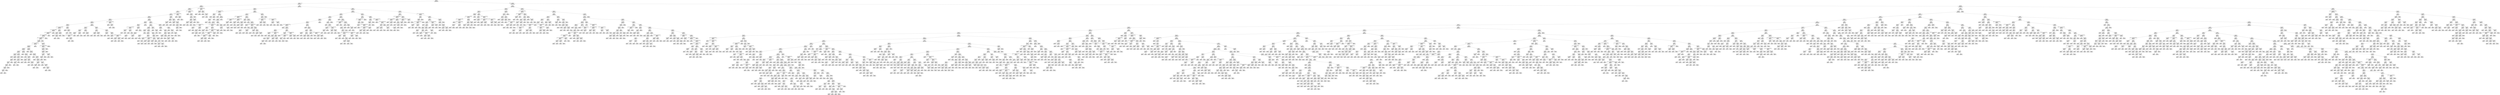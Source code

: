 digraph Tree {
node [shape=box, style="rounded", color="black", fontname=helvetica] ;
edge [fontname=helvetica] ;
0 [label="391 <= -5.9\ngini = 0.5\nsamples = 3435\nvalue = [2678, 2674]"] ;
1 [label="84 <= -1.3\ngini = 0.5\nsamples = 476\nvalue = [402, 328]"] ;
0 -> 1 [labeldistance=2.5, labelangle=45, headlabel="True"] ;
2 [label="182 <= 2.9\ngini = 0.5\nsamples = 219\nvalue = [205, 129]"] ;
1 -> 2 ;
3 [label="342 <= 1.6\ngini = 0.5\nsamples = 212\nvalue = [203, 120]"] ;
2 -> 3 ;
4 [label="9 <= 1.2\ngini = 0.5\nsamples = 201\nvalue = [181, 116]"] ;
3 -> 4 ;
5 [label="25 <= 0.8\ngini = 0.5\nsamples = 196\nvalue = [173, 115]"] ;
4 -> 5 ;
6 [label="308 <= -6.2\ngini = 0.5\nsamples = 187\nvalue = [168, 106]"] ;
5 -> 6 ;
7 [label="360 <= 0.7\ngini = 0.5\nsamples = 126\nvalue = [103, 80]"] ;
6 -> 7 ;
8 [label="232 <= -5.1\ngini = 0.5\nsamples = 120\nvalue = [95, 79]"] ;
7 -> 8 ;
9 [label="238 <= -6.0\ngini = 0.5\nsamples = 97\nvalue = [81, 59]"] ;
8 -> 9 ;
10 [label="16 <= -1.7014117331926443e+38\ngini = 0.5\nsamples = 90\nvalue = [72, 58]"] ;
9 -> 10 ;
11 [label="4 <= -1.7014117331926443e+38\ngini = 0.5\nsamples = 83\nvalue = [68, 50]"] ;
10 -> 11 ;
12 [label="38 <= -1.7014117331926443e+38\ngini = 0.5\nsamples = 81\nvalue = [66, 50]"] ;
11 -> 12 ;
13 [label="366 <= -1.7014117331926443e+38\ngini = 0.5\nsamples = 80\nvalue = [66, 49]"] ;
12 -> 13 ;
14 [label="396 <= -1.7014117331926443e+38\ngini = 0.5\nsamples = 79\nvalue = [65, 49]"] ;
13 -> 14 ;
15 [label="rain <= 1390.0\ngini = 0.5\nsamples = 78\nvalue = [65, 47]"] ;
14 -> 15 ;
16 [label="29 <= -1.7014117331926443e+38\ngini = 0.4\nsamples = 59\nvalue = [60, 28]"] ;
15 -> 16 ;
17 [label="rain <= 562.5\ngini = 0.4\nsamples = 58\nvalue = [59, 28]"] ;
16 -> 17 ;
18 [label="rain <= 285.0\ngini = 0.5\nsamples = 41\nvalue = [36, 23]"] ;
17 -> 18 ;
19 [label="rain <= 62.5\ngini = 0.4\nsamples = 29\nvalue = [30, 11]"] ;
18 -> 19 ;
20 [label="rain <= 14.0\ngini = 0.5\nsamples = 14\nvalue = [9, 9]"] ;
19 -> 20 ;
21 [label="gini = 0.0\nsamples = 3\nvalue = [3, 0]"] ;
20 -> 21 ;
22 [label="rain <= 58.5\ngini = 0.5\nsamples = 11\nvalue = [6, 9]"] ;
20 -> 22 ;
23 [label="rain <= 43.5\ngini = 0.5\nsamples = 9\nvalue = [6, 7]"] ;
22 -> 23 ;
24 [label="rain <= 37.0\ngini = 0.4\nsamples = 7\nvalue = [3, 7]"] ;
23 -> 24 ;
25 [label="rain <= 33.0\ngini = 0.5\nsamples = 6\nvalue = [3, 4]"] ;
24 -> 25 ;
26 [label="rain <= 25.5\ngini = 0.3\nsamples = 4\nvalue = [1, 4]"] ;
25 -> 26 ;
27 [label="rain <= 18.0\ngini = 0.5\nsamples = 2\nvalue = [1, 1]"] ;
26 -> 27 ;
28 [label="gini = 0.0\nsamples = 1\nvalue = [0, 1]"] ;
27 -> 28 ;
29 [label="gini = 0.0\nsamples = 1\nvalue = [1, 0]"] ;
27 -> 29 ;
30 [label="gini = 0.0\nsamples = 2\nvalue = [0, 3]"] ;
26 -> 30 ;
31 [label="gini = 0.0\nsamples = 2\nvalue = [2, 0]"] ;
25 -> 31 ;
32 [label="gini = 0.0\nsamples = 1\nvalue = [0, 3]"] ;
24 -> 32 ;
33 [label="gini = 0.0\nsamples = 2\nvalue = [3, 0]"] ;
23 -> 33 ;
34 [label="gini = 0.0\nsamples = 2\nvalue = [0, 2]"] ;
22 -> 34 ;
35 [label="rain <= 184.5\ngini = 0.2\nsamples = 15\nvalue = [21, 2]"] ;
19 -> 35 ;
36 [label="rain <= 162.5\ngini = 0.3\nsamples = 9\nvalue = [10, 2]"] ;
35 -> 36 ;
37 [label="rain <= 114.0\ngini = 0.2\nsamples = 8\nvalue = [10, 1]"] ;
36 -> 37 ;
38 [label="rain <= 96.0\ngini = 0.3\nsamples = 4\nvalue = [4, 1]"] ;
37 -> 38 ;
39 [label="gini = 0.0\nsamples = 3\nvalue = [4, 0]"] ;
38 -> 39 ;
40 [label="gini = 0.0\nsamples = 1\nvalue = [0, 1]"] ;
38 -> 40 ;
41 [label="gini = 0.0\nsamples = 4\nvalue = [6, 0]"] ;
37 -> 41 ;
42 [label="gini = 0.0\nsamples = 1\nvalue = [0, 1]"] ;
36 -> 42 ;
43 [label="gini = 0.0\nsamples = 6\nvalue = [11, 0]"] ;
35 -> 43 ;
44 [label="rain <= 314.0\ngini = 0.4\nsamples = 12\nvalue = [6, 12]"] ;
18 -> 44 ;
45 [label="gini = 0.0\nsamples = 2\nvalue = [0, 4]"] ;
44 -> 45 ;
46 [label="rain <= 330.0\ngini = 0.5\nsamples = 10\nvalue = [6, 8]"] ;
44 -> 46 ;
47 [label="gini = 0.0\nsamples = 2\nvalue = [3, 0]"] ;
46 -> 47 ;
48 [label="rain <= 350.5\ngini = 0.4\nsamples = 8\nvalue = [3, 8]"] ;
46 -> 48 ;
49 [label="rain <= 345.0\ngini = 0.5\nsamples = 2\nvalue = [2, 2]"] ;
48 -> 49 ;
50 [label="gini = 0.0\nsamples = 1\nvalue = [0, 2]"] ;
49 -> 50 ;
51 [label="gini = 0.0\nsamples = 1\nvalue = [2, 0]"] ;
49 -> 51 ;
52 [label="rain <= 441.5\ngini = 0.2\nsamples = 6\nvalue = [1, 6]"] ;
48 -> 52 ;
53 [label="gini = 0.0\nsamples = 3\nvalue = [0, 4]"] ;
52 -> 53 ;
54 [label="rain <= 469.0\ngini = 0.4\nsamples = 3\nvalue = [1, 2]"] ;
52 -> 54 ;
55 [label="gini = 0.0\nsamples = 1\nvalue = [1, 0]"] ;
54 -> 55 ;
56 [label="gini = 0.0\nsamples = 2\nvalue = [0, 2]"] ;
54 -> 56 ;
57 [label="rain <= 790.5\ngini = 0.3\nsamples = 17\nvalue = [23, 5]"] ;
17 -> 57 ;
58 [label="gini = 0.0\nsamples = 3\nvalue = [5, 0]"] ;
57 -> 58 ;
59 [label="rain <= 804.0\ngini = 0.3\nsamples = 14\nvalue = [18, 5]"] ;
57 -> 59 ;
60 [label="gini = 0.0\nsamples = 1\nvalue = [0, 1]"] ;
59 -> 60 ;
61 [label="rain <= 892.0\ngini = 0.3\nsamples = 13\nvalue = [18, 4]"] ;
59 -> 61 ;
62 [label="gini = 0.0\nsamples = 2\nvalue = [6, 0]"] ;
61 -> 62 ;
63 [label="rain <= 938.5\ngini = 0.4\nsamples = 11\nvalue = [12, 4]"] ;
61 -> 63 ;
64 [label="gini = 0.0\nsamples = 1\nvalue = [0, 1]"] ;
63 -> 64 ;
65 [label="rain <= 1192.5\ngini = 0.3\nsamples = 10\nvalue = [12, 3]"] ;
63 -> 65 ;
66 [label="rain <= 1010.0\ngini = 0.2\nsamples = 6\nvalue = [8, 1]"] ;
65 -> 66 ;
67 [label="rain <= 989.5\ngini = 0.4\nsamples = 2\nvalue = [2, 1]"] ;
66 -> 67 ;
68 [label="gini = 0.0\nsamples = 1\nvalue = [2, 0]"] ;
67 -> 68 ;
69 [label="gini = 0.0\nsamples = 1\nvalue = [0, 1]"] ;
67 -> 69 ;
70 [label="gini = 0.0\nsamples = 4\nvalue = [6, 0]"] ;
66 -> 70 ;
71 [label="rain <= 1212.0\ngini = 0.4\nsamples = 4\nvalue = [4, 2]"] ;
65 -> 71 ;
72 [label="gini = 0.0\nsamples = 1\nvalue = [0, 1]"] ;
71 -> 72 ;
73 [label="rain <= 1286.5\ngini = 0.3\nsamples = 3\nvalue = [4, 1]"] ;
71 -> 73 ;
74 [label="gini = 0.0\nsamples = 1\nvalue = [2, 0]"] ;
73 -> 74 ;
75 [label="rain <= 1352.0\ngini = 0.4\nsamples = 2\nvalue = [2, 1]"] ;
73 -> 75 ;
76 [label="gini = 0.0\nsamples = 1\nvalue = [0, 1]"] ;
75 -> 76 ;
77 [label="gini = 0.0\nsamples = 1\nvalue = [2, 0]"] ;
75 -> 77 ;
78 [label="gini = 0.0\nsamples = 1\nvalue = [1, 0]"] ;
16 -> 78 ;
79 [label="rain <= 3130.5\ngini = 0.3\nsamples = 19\nvalue = [5, 19]"] ;
15 -> 79 ;
80 [label="29 <= -1.7014117331926443e+38\ngini = 0.5\nsamples = 11\nvalue = [5, 9]"] ;
79 -> 80 ;
81 [label="rain <= 2979.0\ngini = 0.5\nsamples = 10\nvalue = [5, 8]"] ;
80 -> 81 ;
82 [label="rain <= 1982.0\ngini = 0.3\nsamples = 9\nvalue = [2, 8]"] ;
81 -> 82 ;
83 [label="rain <= 1582.5\ngini = 0.2\nsamples = 7\nvalue = [1, 7]"] ;
82 -> 83 ;
84 [label="rain <= 1557.5\ngini = 0.4\nsamples = 4\nvalue = [1, 3]"] ;
83 -> 84 ;
85 [label="gini = 0.0\nsamples = 3\nvalue = [0, 3]"] ;
84 -> 85 ;
86 [label="gini = 0.0\nsamples = 1\nvalue = [1, 0]"] ;
84 -> 86 ;
87 [label="gini = 0.0\nsamples = 3\nvalue = [0, 4]"] ;
83 -> 87 ;
88 [label="rain <= 2529.0\ngini = 0.5\nsamples = 2\nvalue = [1, 1]"] ;
82 -> 88 ;
89 [label="gini = 0.0\nsamples = 1\nvalue = [1, 0]"] ;
88 -> 89 ;
90 [label="gini = 0.0\nsamples = 1\nvalue = [0, 1]"] ;
88 -> 90 ;
91 [label="gini = 0.0\nsamples = 1\nvalue = [3, 0]"] ;
81 -> 91 ;
92 [label="gini = 0.0\nsamples = 1\nvalue = [0, 1]"] ;
80 -> 92 ;
93 [label="gini = 0.0\nsamples = 8\nvalue = [0, 10]"] ;
79 -> 93 ;
94 [label="gini = 0.0\nsamples = 1\nvalue = [0, 2]"] ;
14 -> 94 ;
95 [label="gini = 0.0\nsamples = 1\nvalue = [1, 0]"] ;
13 -> 95 ;
96 [label="gini = 0.0\nsamples = 1\nvalue = [0, 1]"] ;
12 -> 96 ;
97 [label="gini = 0.0\nsamples = 2\nvalue = [2, 0]"] ;
11 -> 97 ;
98 [label="245 <= -3.4\ngini = 0.4\nsamples = 7\nvalue = [4, 8]"] ;
10 -> 98 ;
99 [label="60 <= -2.5\ngini = 0.3\nsamples = 5\nvalue = [1, 5]"] ;
98 -> 99 ;
100 [label="gini = 0.0\nsamples = 2\nvalue = [0, 2]"] ;
99 -> 100 ;
101 [label="rain <= 770.5\ngini = 0.4\nsamples = 3\nvalue = [1, 3]"] ;
99 -> 101 ;
102 [label="gini = 0.0\nsamples = 1\nvalue = [1, 0]"] ;
101 -> 102 ;
103 [label="gini = 0.0\nsamples = 2\nvalue = [0, 3]"] ;
101 -> 103 ;
104 [label="rain <= 102.5\ngini = 0.5\nsamples = 2\nvalue = [3, 3]"] ;
98 -> 104 ;
105 [label="gini = 0.0\nsamples = 1\nvalue = [0, 3]"] ;
104 -> 105 ;
106 [label="gini = 0.0\nsamples = 1\nvalue = [3, 0]"] ;
104 -> 106 ;
107 [label="295 <= -0.7\ngini = 0.2\nsamples = 7\nvalue = [9, 1]"] ;
9 -> 107 ;
108 [label="gini = 0.0\nsamples = 5\nvalue = [8, 0]"] ;
107 -> 108 ;
109 [label="rain <= 253.0\ngini = 0.5\nsamples = 2\nvalue = [1, 1]"] ;
107 -> 109 ;
110 [label="gini = 0.0\nsamples = 1\nvalue = [1, 0]"] ;
109 -> 110 ;
111 [label="gini = 0.0\nsamples = 1\nvalue = [0, 1]"] ;
109 -> 111 ;
112 [label="186 <= -2.6\ngini = 0.5\nsamples = 23\nvalue = [14, 20]"] ;
8 -> 112 ;
113 [label="123 <= -3.9\ngini = 0.4\nsamples = 11\nvalue = [6, 13]"] ;
112 -> 113 ;
114 [label="227 <= -3.4\ngini = 0.5\nsamples = 6\nvalue = [5, 7]"] ;
113 -> 114 ;
115 [label="rain <= 916.0\ngini = 0.5\nsamples = 4\nvalue = [4, 6]"] ;
114 -> 115 ;
116 [label="392 <= -1.7014117331926443e+38\ngini = 0.4\nsamples = 3\nvalue = [2, 6]"] ;
115 -> 116 ;
117 [label="gini = 0.0\nsamples = 1\nvalue = [0, 3]"] ;
116 -> 117 ;
118 [label="rain <= 208.0\ngini = 0.5\nsamples = 2\nvalue = [2, 3]"] ;
116 -> 118 ;
119 [label="gini = 0.0\nsamples = 1\nvalue = [2, 0]"] ;
118 -> 119 ;
120 [label="gini = 0.0\nsamples = 1\nvalue = [0, 3]"] ;
118 -> 120 ;
121 [label="gini = 0.0\nsamples = 1\nvalue = [2, 0]"] ;
115 -> 121 ;
122 [label="rain <= 547.0\ngini = 0.5\nsamples = 2\nvalue = [1, 1]"] ;
114 -> 122 ;
123 [label="gini = 0.0\nsamples = 1\nvalue = [0, 1]"] ;
122 -> 123 ;
124 [label="gini = 0.0\nsamples = 1\nvalue = [1, 0]"] ;
122 -> 124 ;
125 [label="210 <= -4.2\ngini = 0.2\nsamples = 5\nvalue = [1, 6]"] ;
113 -> 125 ;
126 [label="gini = 0.0\nsamples = 3\nvalue = [0, 3]"] ;
125 -> 126 ;
127 [label="rain <= 294.5\ngini = 0.4\nsamples = 2\nvalue = [1, 3]"] ;
125 -> 127 ;
128 [label="gini = 0.0\nsamples = 1\nvalue = [0, 3]"] ;
127 -> 128 ;
129 [label="gini = 0.0\nsamples = 1\nvalue = [1, 0]"] ;
127 -> 129 ;
130 [label="343 <= -2.2\ngini = 0.5\nsamples = 12\nvalue = [8, 7]"] ;
112 -> 130 ;
131 [label="171 <= -0.7\ngini = 0.4\nsamples = 4\nvalue = [4, 2]"] ;
130 -> 131 ;
132 [label="rain <= 50.5\ngini = 0.4\nsamples = 2\nvalue = [2, 1]"] ;
131 -> 132 ;
133 [label="gini = 0.0\nsamples = 1\nvalue = [2, 0]"] ;
132 -> 133 ;
134 [label="gini = 0.0\nsamples = 1\nvalue = [0, 1]"] ;
132 -> 134 ;
135 [label="rain <= 1905.5\ngini = 0.4\nsamples = 2\nvalue = [2, 1]"] ;
131 -> 135 ;
136 [label="gini = 0.0\nsamples = 1\nvalue = [2, 0]"] ;
135 -> 136 ;
137 [label="gini = 0.0\nsamples = 1\nvalue = [0, 1]"] ;
135 -> 137 ;
138 [label="38 <= -0.5\ngini = 0.5\nsamples = 8\nvalue = [4, 5]"] ;
130 -> 138 ;
139 [label="rain <= 1194.5\ngini = 0.4\nsamples = 2\nvalue = [1, 2]"] ;
138 -> 139 ;
140 [label="gini = 0.0\nsamples = 1\nvalue = [0, 2]"] ;
139 -> 140 ;
141 [label="gini = 0.0\nsamples = 1\nvalue = [1, 0]"] ;
139 -> 141 ;
142 [label="320 <= 0.5\ngini = 0.5\nsamples = 6\nvalue = [3, 3]"] ;
138 -> 142 ;
143 [label="rain <= 1671.5\ngini = 0.5\nsamples = 2\nvalue = [1, 1]"] ;
142 -> 143 ;
144 [label="gini = 0.0\nsamples = 1\nvalue = [1, 0]"] ;
143 -> 144 ;
145 [label="gini = 0.0\nsamples = 1\nvalue = [0, 1]"] ;
143 -> 145 ;
146 [label="306 <= -1.7014117331926443e+38\ngini = 0.5\nsamples = 4\nvalue = [2, 2]"] ;
142 -> 146 ;
147 [label="rain <= 371.0\ngini = 0.5\nsamples = 2\nvalue = [1, 1]"] ;
146 -> 147 ;
148 [label="gini = 0.0\nsamples = 1\nvalue = [0, 1]"] ;
147 -> 148 ;
149 [label="gini = 0.0\nsamples = 1\nvalue = [1, 0]"] ;
147 -> 149 ;
150 [label="rain <= 1109.5\ngini = 0.5\nsamples = 2\nvalue = [1, 1]"] ;
146 -> 150 ;
151 [label="gini = 0.0\nsamples = 1\nvalue = [1, 0]"] ;
150 -> 151 ;
152 [label="gini = 0.0\nsamples = 1\nvalue = [0, 1]"] ;
150 -> 152 ;
153 [label="351 <= -1.7014117331926443e+38\ngini = 0.2\nsamples = 6\nvalue = [8, 1]"] ;
7 -> 153 ;
154 [label="gini = 0.0\nsamples = 4\nvalue = [6, 0]"] ;
153 -> 154 ;
155 [label="rain <= 862.5\ngini = 0.4\nsamples = 2\nvalue = [2, 1]"] ;
153 -> 155 ;
156 [label="gini = 0.0\nsamples = 1\nvalue = [2, 0]"] ;
155 -> 156 ;
157 [label="gini = 0.0\nsamples = 1\nvalue = [0, 1]"] ;
155 -> 157 ;
158 [label="120 <= -6.1\ngini = 0.4\nsamples = 61\nvalue = [65, 26]"] ;
6 -> 158 ;
159 [label="99 <= -6.1\ngini = 0.2\nsamples = 14\nvalue = [18, 3]"] ;
158 -> 159 ;
160 [label="355 <= -1.1\ngini = 0.4\nsamples = 6\nvalue = [6, 3]"] ;
159 -> 160 ;
161 [label="141 <= -1.7014117331926443e+38\ngini = 0.4\nsamples = 4\nvalue = [5, 2]"] ;
160 -> 161 ;
162 [label="rain <= 316.5\ngini = 0.4\nsamples = 2\nvalue = [3, 1]"] ;
161 -> 162 ;
163 [label="gini = 0.0\nsamples = 1\nvalue = [3, 0]"] ;
162 -> 163 ;
164 [label="gini = 0.0\nsamples = 1\nvalue = [0, 1]"] ;
162 -> 164 ;
165 [label="rain <= 187.5\ngini = 0.4\nsamples = 2\nvalue = [2, 1]"] ;
161 -> 165 ;
166 [label="gini = 0.0\nsamples = 1\nvalue = [2, 0]"] ;
165 -> 166 ;
167 [label="gini = 0.0\nsamples = 1\nvalue = [0, 1]"] ;
165 -> 167 ;
168 [label="rain <= 238.5\ngini = 0.5\nsamples = 2\nvalue = [1, 1]"] ;
160 -> 168 ;
169 [label="gini = 0.0\nsamples = 1\nvalue = [0, 1]"] ;
168 -> 169 ;
170 [label="gini = 0.0\nsamples = 1\nvalue = [1, 0]"] ;
168 -> 170 ;
171 [label="gini = 0.0\nsamples = 8\nvalue = [12, 0]"] ;
159 -> 171 ;
172 [label="372 <= -5.1\ngini = 0.4\nsamples = 47\nvalue = [47, 23]"] ;
158 -> 172 ;
173 [label="161 <= -2.2\ngini = 0.4\nsamples = 31\nvalue = [35, 12]"] ;
172 -> 173 ;
174 [label="21 <= -5.9\ngini = 0.4\nsamples = 23\nvalue = [25, 11]"] ;
173 -> 174 ;
175 [label="191 <= -5.6\ngini = 0.3\nsamples = 6\nvalue = [10, 2]"] ;
174 -> 175 ;
176 [label="224 <= -2.6\ngini = 0.4\nsamples = 4\nvalue = [6, 2]"] ;
175 -> 176 ;
177 [label="rain <= 383.5\ngini = 0.3\nsamples = 2\nvalue = [4, 1]"] ;
176 -> 177 ;
178 [label="gini = 0.0\nsamples = 1\nvalue = [0, 1]"] ;
177 -> 178 ;
179 [label="gini = 0.0\nsamples = 1\nvalue = [4, 0]"] ;
177 -> 179 ;
180 [label="rain <= 1204.5\ngini = 0.4\nsamples = 2\nvalue = [2, 1]"] ;
176 -> 180 ;
181 [label="gini = 0.0\nsamples = 1\nvalue = [0, 1]"] ;
180 -> 181 ;
182 [label="gini = 0.0\nsamples = 1\nvalue = [2, 0]"] ;
180 -> 182 ;
183 [label="gini = 0.0\nsamples = 2\nvalue = [4, 0]"] ;
175 -> 183 ;
184 [label="394 <= -5.8\ngini = 0.5\nsamples = 17\nvalue = [15, 9]"] ;
174 -> 184 ;
185 [label="261 <= -5.8\ngini = 0.5\nsamples = 8\nvalue = [6, 5]"] ;
184 -> 185 ;
186 [label="rain <= 48.0\ngini = 0.4\nsamples = 2\nvalue = [2, 1]"] ;
185 -> 186 ;
187 [label="gini = 0.0\nsamples = 1\nvalue = [2, 0]"] ;
186 -> 187 ;
188 [label="gini = 0.0\nsamples = 1\nvalue = [0, 1]"] ;
186 -> 188 ;
189 [label="228 <= -4.8\ngini = 0.5\nsamples = 6\nvalue = [4, 4]"] ;
185 -> 189 ;
190 [label="rain <= 1274.0\ngini = 0.5\nsamples = 2\nvalue = [2, 2]"] ;
189 -> 190 ;
191 [label="gini = 0.0\nsamples = 1\nvalue = [2, 0]"] ;
190 -> 191 ;
192 [label="gini = 0.0\nsamples = 1\nvalue = [0, 2]"] ;
190 -> 192 ;
193 [label="351 <= -1.7014117331926443e+38\ngini = 0.5\nsamples = 4\nvalue = [2, 2]"] ;
189 -> 193 ;
194 [label="rain <= 308.0\ngini = 0.5\nsamples = 2\nvalue = [1, 1]"] ;
193 -> 194 ;
195 [label="gini = 0.0\nsamples = 1\nvalue = [0, 1]"] ;
194 -> 195 ;
196 [label="gini = 0.0\nsamples = 1\nvalue = [1, 0]"] ;
194 -> 196 ;
197 [label="rain <= 517.5\ngini = 0.5\nsamples = 2\nvalue = [1, 1]"] ;
193 -> 197 ;
198 [label="gini = 0.0\nsamples = 1\nvalue = [0, 1]"] ;
197 -> 198 ;
199 [label="gini = 0.0\nsamples = 1\nvalue = [1, 0]"] ;
197 -> 199 ;
200 [label="320 <= -4.7\ngini = 0.4\nsamples = 9\nvalue = [9, 4]"] ;
184 -> 200 ;
201 [label="339 <= -5.4\ngini = 0.4\nsamples = 8\nvalue = [8, 4]"] ;
200 -> 201 ;
202 [label="315 <= -5.7\ngini = 0.4\nsamples = 6\nvalue = [7, 3]"] ;
201 -> 202 ;
203 [label="rain <= 3408.5\ngini = 0.4\nsamples = 2\nvalue = [3, 1]"] ;
202 -> 203 ;
204 [label="gini = 0.0\nsamples = 1\nvalue = [3, 0]"] ;
203 -> 204 ;
205 [label="gini = 0.0\nsamples = 1\nvalue = [0, 1]"] ;
203 -> 205 ;
206 [label="34 <= -4.0\ngini = 0.4\nsamples = 4\nvalue = [4, 2]"] ;
202 -> 206 ;
207 [label="rain <= 911.5\ngini = 0.4\nsamples = 2\nvalue = [2, 1]"] ;
206 -> 207 ;
208 [label="gini = 0.0\nsamples = 1\nvalue = [2, 0]"] ;
207 -> 208 ;
209 [label="gini = 0.0\nsamples = 1\nvalue = [0, 1]"] ;
207 -> 209 ;
210 [label="rain <= 1572.0\ngini = 0.4\nsamples = 2\nvalue = [2, 1]"] ;
206 -> 210 ;
211 [label="gini = 0.0\nsamples = 1\nvalue = [0, 1]"] ;
210 -> 211 ;
212 [label="gini = 0.0\nsamples = 1\nvalue = [2, 0]"] ;
210 -> 212 ;
213 [label="rain <= 649.0\ngini = 0.5\nsamples = 2\nvalue = [1, 1]"] ;
201 -> 213 ;
214 [label="gini = 0.0\nsamples = 1\nvalue = [1, 0]"] ;
213 -> 214 ;
215 [label="gini = 0.0\nsamples = 1\nvalue = [0, 1]"] ;
213 -> 215 ;
216 [label="gini = 0.0\nsamples = 1\nvalue = [1, 0]"] ;
200 -> 216 ;
217 [label="252 <= 0.3\ngini = 0.2\nsamples = 8\nvalue = [10, 1]"] ;
173 -> 217 ;
218 [label="gini = 0.0\nsamples = 6\nvalue = [8, 0]"] ;
217 -> 218 ;
219 [label="rain <= 43.0\ngini = 0.4\nsamples = 2\nvalue = [2, 1]"] ;
217 -> 219 ;
220 [label="gini = 0.0\nsamples = 1\nvalue = [2, 0]"] ;
219 -> 220 ;
221 [label="gini = 0.0\nsamples = 1\nvalue = [0, 1]"] ;
219 -> 221 ;
222 [label="105 <= -3.9\ngini = 0.5\nsamples = 16\nvalue = [12, 11]"] ;
172 -> 222 ;
223 [label="207 <= -5.0\ngini = 0.5\nsamples = 10\nvalue = [6, 9]"] ;
222 -> 223 ;
224 [label="gini = 0.0\nsamples = 2\nvalue = [0, 2]"] ;
223 -> 224 ;
225 [label="5 <= -3.4\ngini = 0.5\nsamples = 8\nvalue = [6, 7]"] ;
223 -> 225 ;
226 [label="333 <= -3.0\ngini = 0.5\nsamples = 6\nvalue = [5, 5]"] ;
225 -> 226 ;
227 [label="rain <= 1688.0\ngini = 0.5\nsamples = 2\nvalue = [3, 3]"] ;
226 -> 227 ;
228 [label="gini = 0.0\nsamples = 1\nvalue = [3, 0]"] ;
227 -> 228 ;
229 [label="gini = 0.0\nsamples = 1\nvalue = [0, 3]"] ;
227 -> 229 ;
230 [label="387 <= 0.2\ngini = 0.5\nsamples = 4\nvalue = [2, 2]"] ;
226 -> 230 ;
231 [label="rain <= 224.5\ngini = 0.5\nsamples = 2\nvalue = [1, 1]"] ;
230 -> 231 ;
232 [label="gini = 0.0\nsamples = 1\nvalue = [1, 0]"] ;
231 -> 232 ;
233 [label="gini = 0.0\nsamples = 1\nvalue = [0, 1]"] ;
231 -> 233 ;
234 [label="rain <= 1366.0\ngini = 0.5\nsamples = 2\nvalue = [1, 1]"] ;
230 -> 234 ;
235 [label="gini = 0.0\nsamples = 1\nvalue = [0, 1]"] ;
234 -> 235 ;
236 [label="gini = 0.0\nsamples = 1\nvalue = [1, 0]"] ;
234 -> 236 ;
237 [label="rain <= 76.0\ngini = 0.4\nsamples = 2\nvalue = [1, 2]"] ;
225 -> 237 ;
238 [label="gini = 0.0\nsamples = 1\nvalue = [1, 0]"] ;
237 -> 238 ;
239 [label="gini = 0.0\nsamples = 1\nvalue = [0, 2]"] ;
237 -> 239 ;
240 [label="129 <= -1.7\ngini = 0.4\nsamples = 6\nvalue = [6, 2]"] ;
222 -> 240 ;
241 [label="gini = 0.0\nsamples = 3\nvalue = [5, 0]"] ;
240 -> 241 ;
242 [label="319 <= -1.8\ngini = 0.4\nsamples = 3\nvalue = [1, 2]"] ;
240 -> 242 ;
243 [label="gini = 0.0\nsamples = 1\nvalue = [0, 1]"] ;
242 -> 243 ;
244 [label="rain <= 76.0\ngini = 0.5\nsamples = 2\nvalue = [1, 1]"] ;
242 -> 244 ;
245 [label="gini = 0.0\nsamples = 1\nvalue = [1, 0]"] ;
244 -> 245 ;
246 [label="gini = 0.0\nsamples = 1\nvalue = [0, 1]"] ;
244 -> 246 ;
247 [label="117 <= 0.8\ngini = 0.5\nsamples = 9\nvalue = [5, 9]"] ;
5 -> 247 ;
248 [label="234 <= 0.5\ngini = 0.3\nsamples = 3\nvalue = [1, 5]"] ;
247 -> 248 ;
249 [label="rain <= 1295.5\ngini = 0.3\nsamples = 2\nvalue = [1, 4]"] ;
248 -> 249 ;
250 [label="gini = 0.0\nsamples = 1\nvalue = [1, 0]"] ;
249 -> 250 ;
251 [label="gini = 0.0\nsamples = 1\nvalue = [0, 4]"] ;
249 -> 251 ;
252 [label="gini = 0.0\nsamples = 1\nvalue = [0, 1]"] ;
248 -> 252 ;
253 [label="301 <= 1.3\ngini = 0.5\nsamples = 6\nvalue = [4, 4]"] ;
247 -> 253 ;
254 [label="rain <= 4899.0\ngini = 0.5\nsamples = 2\nvalue = [1, 1]"] ;
253 -> 254 ;
255 [label="gini = 0.0\nsamples = 1\nvalue = [1, 0]"] ;
254 -> 255 ;
256 [label="gini = 0.0\nsamples = 1\nvalue = [0, 1]"] ;
254 -> 256 ;
257 [label="rain <= 218.5\ngini = 0.5\nsamples = 4\nvalue = [3, 3]"] ;
253 -> 257 ;
258 [label="rain <= 115.0\ngini = 0.4\nsamples = 3\nvalue = [1, 3]"] ;
257 -> 258 ;
259 [label="rain <= 93.0\ngini = 0.5\nsamples = 2\nvalue = [1, 1]"] ;
258 -> 259 ;
260 [label="gini = 0.0\nsamples = 1\nvalue = [0, 1]"] ;
259 -> 260 ;
261 [label="gini = 0.0\nsamples = 1\nvalue = [1, 0]"] ;
259 -> 261 ;
262 [label="gini = 0.0\nsamples = 1\nvalue = [0, 2]"] ;
258 -> 262 ;
263 [label="gini = 0.0\nsamples = 1\nvalue = [2, 0]"] ;
257 -> 263 ;
264 [label="374 <= -1.7014117331926443e+38\ngini = 0.2\nsamples = 5\nvalue = [8, 1]"] ;
4 -> 264 ;
265 [label="gini = 0.0\nsamples = 3\nvalue = [6, 0]"] ;
264 -> 265 ;
266 [label="rain <= 670.5\ngini = 0.4\nsamples = 2\nvalue = [2, 1]"] ;
264 -> 266 ;
267 [label="gini = 0.0\nsamples = 1\nvalue = [2, 0]"] ;
266 -> 267 ;
268 [label="gini = 0.0\nsamples = 1\nvalue = [0, 1]"] ;
266 -> 268 ;
269 [label="265 <= -1.7014117331926443e+38\ngini = 0.3\nsamples = 11\nvalue = [22, 4]"] ;
3 -> 269 ;
270 [label="gini = 0.0\nsamples = 2\nvalue = [6, 0]"] ;
269 -> 270 ;
271 [label="27 <= 30.8\ngini = 0.3\nsamples = 9\nvalue = [16, 4]"] ;
269 -> 271 ;
272 [label="194 <= 1.5\ngini = 0.3\nsamples = 8\nvalue = [15, 4]"] ;
271 -> 272 ;
273 [label="145 <= 0.1\ngini = 0.3\nsamples = 4\nvalue = [8, 2]"] ;
272 -> 273 ;
274 [label="rain <= 623.0\ngini = 0.3\nsamples = 2\nvalue = [4, 1]"] ;
273 -> 274 ;
275 [label="gini = 0.0\nsamples = 1\nvalue = [0, 1]"] ;
274 -> 275 ;
276 [label="gini = 0.0\nsamples = 1\nvalue = [4, 0]"] ;
274 -> 276 ;
277 [label="rain <= 1062.5\ngini = 0.3\nsamples = 2\nvalue = [4, 1]"] ;
273 -> 277 ;
278 [label="gini = 0.0\nsamples = 1\nvalue = [4, 0]"] ;
277 -> 278 ;
279 [label="gini = 0.0\nsamples = 1\nvalue = [0, 1]"] ;
277 -> 279 ;
280 [label="rain <= 2438.0\ngini = 0.3\nsamples = 4\nvalue = [7, 2]"] ;
272 -> 280 ;
281 [label="gini = 0.0\nsamples = 2\nvalue = [7, 0]"] ;
280 -> 281 ;
282 [label="gini = 0.0\nsamples = 2\nvalue = [0, 2]"] ;
280 -> 282 ;
283 [label="gini = 0.0\nsamples = 1\nvalue = [1, 0]"] ;
271 -> 283 ;
284 [label="318 <= -1.7014117331926443e+38\ngini = 0.3\nsamples = 7\nvalue = [2, 9]"] ;
2 -> 284 ;
285 [label="rain <= 60.0\ngini = 0.5\nsamples = 2\nvalue = [1, 1]"] ;
284 -> 285 ;
286 [label="gini = 0.0\nsamples = 1\nvalue = [0, 1]"] ;
285 -> 286 ;
287 [label="gini = 0.0\nsamples = 1\nvalue = [1, 0]"] ;
285 -> 287 ;
288 [label="249 <= 17.0\ngini = 0.2\nsamples = 5\nvalue = [1, 8]"] ;
284 -> 288 ;
289 [label="gini = 0.0\nsamples = 3\nvalue = [0, 6]"] ;
288 -> 289 ;
290 [label="rain <= 1222.0\ngini = 0.4\nsamples = 2\nvalue = [1, 2]"] ;
288 -> 290 ;
291 [label="gini = 0.0\nsamples = 1\nvalue = [1, 0]"] ;
290 -> 291 ;
292 [label="gini = 0.0\nsamples = 1\nvalue = [0, 2]"] ;
290 -> 292 ;
293 [label="8 <= -0.0\ngini = 0.5\nsamples = 257\nvalue = [197, 199]"] ;
1 -> 293 ;
294 [label="387 <= -1.1\ngini = 0.5\nsamples = 82\nvalue = [54, 77]"] ;
293 -> 294 ;
295 [label="54 <= -1.7014117331926443e+38\ngini = 0.5\nsamples = 37\nvalue = [32, 28]"] ;
294 -> 295 ;
296 [label="148 <= 1.3\ngini = 0.3\nsamples = 8\nvalue = [2, 9]"] ;
295 -> 296 ;
297 [label="gini = 0.0\nsamples = 5\nvalue = [0, 8]"] ;
296 -> 297 ;
298 [label="221 <= 2.7\ngini = 0.4\nsamples = 3\nvalue = [2, 1]"] ;
296 -> 298 ;
299 [label="rain <= 16.0\ngini = 0.5\nsamples = 2\nvalue = [1, 1]"] ;
298 -> 299 ;
300 [label="gini = 0.0\nsamples = 1\nvalue = [1, 0]"] ;
299 -> 300 ;
301 [label="gini = 0.0\nsamples = 1\nvalue = [0, 1]"] ;
299 -> 301 ;
302 [label="gini = 0.0\nsamples = 1\nvalue = [1, 0]"] ;
298 -> 302 ;
303 [label="69 <= -1.2\ngini = 0.5\nsamples = 29\nvalue = [30, 19]"] ;
295 -> 303 ;
304 [label="gini = 0.0\nsamples = 4\nvalue = [9, 0]"] ;
303 -> 304 ;
305 [label="208 <= 9.1\ngini = 0.5\nsamples = 25\nvalue = [21, 19]"] ;
303 -> 305 ;
306 [label="269 <= 0.8\ngini = 0.5\nsamples = 24\nvalue = [19, 19]"] ;
305 -> 306 ;
307 [label="30 <= -0.5\ngini = 0.5\nsamples = 19\nvalue = [16, 13]"] ;
306 -> 307 ;
308 [label="68 <= -1.7014117331926443e+38\ngini = 0.4\nsamples = 6\nvalue = [8, 4]"] ;
307 -> 308 ;
309 [label="rain <= 534.5\ngini = 0.4\nsamples = 2\nvalue = [3, 1]"] ;
308 -> 309 ;
310 [label="gini = 0.0\nsamples = 1\nvalue = [0, 1]"] ;
309 -> 310 ;
311 [label="gini = 0.0\nsamples = 1\nvalue = [3, 0]"] ;
309 -> 311 ;
312 [label="rain <= 962.0\ngini = 0.5\nsamples = 4\nvalue = [5, 3]"] ;
308 -> 312 ;
313 [label="168 <= -0.6\ngini = 0.5\nsamples = 3\nvalue = [2, 3]"] ;
312 -> 313 ;
314 [label="gini = 0.0\nsamples = 1\nvalue = [0, 2]"] ;
313 -> 314 ;
315 [label="rain <= 458.5\ngini = 0.4\nsamples = 2\nvalue = [2, 1]"] ;
313 -> 315 ;
316 [label="gini = 0.0\nsamples = 1\nvalue = [2, 0]"] ;
315 -> 316 ;
317 [label="gini = 0.0\nsamples = 1\nvalue = [0, 1]"] ;
315 -> 317 ;
318 [label="gini = 0.0\nsamples = 1\nvalue = [3, 0]"] ;
312 -> 318 ;
319 [label="142 <= -1.7014117331926443e+38\ngini = 0.5\nsamples = 13\nvalue = [8, 9]"] ;
307 -> 319 ;
320 [label="33 <= -0.2\ngini = 0.4\nsamples = 3\nvalue = [1, 3]"] ;
319 -> 320 ;
321 [label="rain <= 1168.5\ngini = 0.4\nsamples = 2\nvalue = [1, 2]"] ;
320 -> 321 ;
322 [label="gini = 0.0\nsamples = 1\nvalue = [1, 0]"] ;
321 -> 322 ;
323 [label="gini = 0.0\nsamples = 1\nvalue = [0, 2]"] ;
321 -> 323 ;
324 [label="gini = 0.0\nsamples = 1\nvalue = [0, 1]"] ;
320 -> 324 ;
325 [label="378 <= 0.4\ngini = 0.5\nsamples = 10\nvalue = [7, 6]"] ;
319 -> 325 ;
326 [label="389 <= -1.7014117331926443e+38\ngini = 0.5\nsamples = 8\nvalue = [5, 5]"] ;
325 -> 326 ;
327 [label="283 <= -1.7014117331926443e+38\ngini = 0.5\nsamples = 6\nvalue = [3, 3]"] ;
326 -> 327 ;
328 [label="108 <= -1.7014117331926443e+38\ngini = 0.5\nsamples = 4\nvalue = [2, 2]"] ;
327 -> 328 ;
329 [label="rain <= 39.0\ngini = 0.5\nsamples = 2\nvalue = [1, 1]"] ;
328 -> 329 ;
330 [label="gini = 0.0\nsamples = 1\nvalue = [1, 0]"] ;
329 -> 330 ;
331 [label="gini = 0.0\nsamples = 1\nvalue = [0, 1]"] ;
329 -> 331 ;
332 [label="rain <= 29.0\ngini = 0.5\nsamples = 2\nvalue = [1, 1]"] ;
328 -> 332 ;
333 [label="gini = 0.0\nsamples = 1\nvalue = [1, 0]"] ;
332 -> 333 ;
334 [label="gini = 0.0\nsamples = 1\nvalue = [0, 1]"] ;
332 -> 334 ;
335 [label="rain <= 82.0\ngini = 0.5\nsamples = 2\nvalue = [1, 1]"] ;
327 -> 335 ;
336 [label="gini = 0.0\nsamples = 1\nvalue = [0, 1]"] ;
335 -> 336 ;
337 [label="gini = 0.0\nsamples = 1\nvalue = [1, 0]"] ;
335 -> 337 ;
338 [label="rain <= 1206.0\ngini = 0.5\nsamples = 2\nvalue = [2, 2]"] ;
326 -> 338 ;
339 [label="gini = 0.0\nsamples = 1\nvalue = [2, 0]"] ;
338 -> 339 ;
340 [label="gini = 0.0\nsamples = 1\nvalue = [0, 2]"] ;
338 -> 340 ;
341 [label="rain <= 548.0\ngini = 0.4\nsamples = 2\nvalue = [2, 1]"] ;
325 -> 341 ;
342 [label="gini = 0.0\nsamples = 1\nvalue = [0, 1]"] ;
341 -> 342 ;
343 [label="gini = 0.0\nsamples = 1\nvalue = [2, 0]"] ;
341 -> 343 ;
344 [label="294 <= 1.3\ngini = 0.4\nsamples = 5\nvalue = [3, 6]"] ;
306 -> 344 ;
345 [label="gini = 0.0\nsamples = 1\nvalue = [0, 1]"] ;
344 -> 345 ;
346 [label="224 <= 2.5\ngini = 0.5\nsamples = 4\nvalue = [3, 5]"] ;
344 -> 346 ;
347 [label="rain <= 1628.0\ngini = 0.5\nsamples = 2\nvalue = [2, 3]"] ;
346 -> 347 ;
348 [label="gini = 0.0\nsamples = 1\nvalue = [2, 0]"] ;
347 -> 348 ;
349 [label="gini = 0.0\nsamples = 1\nvalue = [0, 3]"] ;
347 -> 349 ;
350 [label="rain <= 239.0\ngini = 0.4\nsamples = 2\nvalue = [1, 2]"] ;
346 -> 350 ;
351 [label="gini = 0.0\nsamples = 1\nvalue = [1, 0]"] ;
350 -> 351 ;
352 [label="gini = 0.0\nsamples = 1\nvalue = [0, 2]"] ;
350 -> 352 ;
353 [label="gini = 0.0\nsamples = 1\nvalue = [2, 0]"] ;
305 -> 353 ;
354 [label="339 <= 0.5\ngini = 0.4\nsamples = 45\nvalue = [22, 49]"] ;
294 -> 354 ;
355 [label="75 <= -0.5\ngini = 0.5\nsamples = 31\nvalue = [18, 30]"] ;
354 -> 355 ;
356 [label="208 <= -1.7014117331926443e+38\ngini = 0.3\nsamples = 11\nvalue = [3, 12]"] ;
355 -> 356 ;
357 [label="379 <= -1.7014117331926443e+38\ngini = 0.4\nsamples = 3\nvalue = [2, 1]"] ;
356 -> 357 ;
358 [label="rain <= 2023.0\ngini = 0.5\nsamples = 2\nvalue = [1, 1]"] ;
357 -> 358 ;
359 [label="gini = 0.0\nsamples = 1\nvalue = [1, 0]"] ;
358 -> 359 ;
360 [label="gini = 0.0\nsamples = 1\nvalue = [0, 1]"] ;
358 -> 360 ;
361 [label="gini = 0.0\nsamples = 1\nvalue = [1, 0]"] ;
357 -> 361 ;
362 [label="306 <= -1.7014117331926443e+38\ngini = 0.2\nsamples = 8\nvalue = [1, 11]"] ;
356 -> 362 ;
363 [label="rain <= 687.0\ngini = 0.5\nsamples = 2\nvalue = [1, 1]"] ;
362 -> 363 ;
364 [label="gini = 0.0\nsamples = 1\nvalue = [1, 0]"] ;
363 -> 364 ;
365 [label="gini = 0.0\nsamples = 1\nvalue = [0, 1]"] ;
363 -> 365 ;
366 [label="gini = 0.0\nsamples = 6\nvalue = [0, 10]"] ;
362 -> 366 ;
367 [label="363 <= -0.6\ngini = 0.5\nsamples = 20\nvalue = [15, 18]"] ;
355 -> 367 ;
368 [label="176 <= -0.3\ngini = 0.4\nsamples = 7\nvalue = [4, 8]"] ;
367 -> 368 ;
369 [label="258 <= -0.4\ngini = 0.5\nsamples = 6\nvalue = [4, 6]"] ;
368 -> 369 ;
370 [label="rain <= 369.0\ngini = 0.4\nsamples = 4\nvalue = [2, 4]"] ;
369 -> 370 ;
371 [label="gini = 0.0\nsamples = 2\nvalue = [2, 0]"] ;
370 -> 371 ;
372 [label="gini = 0.0\nsamples = 2\nvalue = [0, 4]"] ;
370 -> 372 ;
373 [label="rain <= 1156.0\ngini = 0.5\nsamples = 2\nvalue = [2, 2]"] ;
369 -> 373 ;
374 [label="gini = 0.0\nsamples = 1\nvalue = [2, 0]"] ;
373 -> 374 ;
375 [label="gini = 0.0\nsamples = 1\nvalue = [0, 2]"] ;
373 -> 375 ;
376 [label="gini = 0.0\nsamples = 1\nvalue = [0, 2]"] ;
368 -> 376 ;
377 [label="321 <= -0.3\ngini = 0.5\nsamples = 13\nvalue = [11, 10]"] ;
367 -> 377 ;
378 [label="gini = 0.0\nsamples = 1\nvalue = [1, 0]"] ;
377 -> 378 ;
379 [label="10 <= -0.2\ngini = 0.5\nsamples = 12\nvalue = [10, 10]"] ;
377 -> 379 ;
380 [label="rain <= 302.0\ngini = 0.5\nsamples = 2\nvalue = [2, 2]"] ;
379 -> 380 ;
381 [label="gini = 0.0\nsamples = 1\nvalue = [2, 0]"] ;
380 -> 381 ;
382 [label="gini = 0.0\nsamples = 1\nvalue = [0, 2]"] ;
380 -> 382 ;
383 [label="398 <= -1.7014117331926443e+38\ngini = 0.5\nsamples = 10\nvalue = [8, 8]"] ;
379 -> 383 ;
384 [label="122 <= 0.2\ngini = 0.5\nsamples = 4\nvalue = [5, 5]"] ;
383 -> 384 ;
385 [label="rain <= 258.0\ngini = 0.5\nsamples = 2\nvalue = [2, 2]"] ;
384 -> 385 ;
386 [label="gini = 0.0\nsamples = 1\nvalue = [0, 2]"] ;
385 -> 386 ;
387 [label="gini = 0.0\nsamples = 1\nvalue = [2, 0]"] ;
385 -> 387 ;
388 [label="rain <= 265.5\ngini = 0.5\nsamples = 2\nvalue = [3, 3]"] ;
384 -> 388 ;
389 [label="gini = 0.0\nsamples = 1\nvalue = [3, 0]"] ;
388 -> 389 ;
390 [label="gini = 0.0\nsamples = 1\nvalue = [0, 3]"] ;
388 -> 390 ;
391 [label="184 <= 1.9\ngini = 0.5\nsamples = 6\nvalue = [3, 3]"] ;
383 -> 391 ;
392 [label="rain <= 1264.0\ngini = 0.5\nsamples = 2\nvalue = [1, 1]"] ;
391 -> 392 ;
393 [label="gini = 0.0\nsamples = 1\nvalue = [1, 0]"] ;
392 -> 393 ;
394 [label="gini = 0.0\nsamples = 1\nvalue = [0, 1]"] ;
392 -> 394 ;
395 [label="88 <= 1.5\ngini = 0.5\nsamples = 4\nvalue = [2, 2]"] ;
391 -> 395 ;
396 [label="rain <= 453.5\ngini = 0.5\nsamples = 2\nvalue = [1, 1]"] ;
395 -> 396 ;
397 [label="gini = 0.0\nsamples = 1\nvalue = [0, 1]"] ;
396 -> 397 ;
398 [label="gini = 0.0\nsamples = 1\nvalue = [1, 0]"] ;
396 -> 398 ;
399 [label="rain <= 3016.5\ngini = 0.5\nsamples = 2\nvalue = [1, 1]"] ;
395 -> 399 ;
400 [label="gini = 0.0\nsamples = 1\nvalue = [1, 0]"] ;
399 -> 400 ;
401 [label="gini = 0.0\nsamples = 1\nvalue = [0, 1]"] ;
399 -> 401 ;
402 [label="58 <= 0.5\ngini = 0.3\nsamples = 14\nvalue = [4, 19]"] ;
354 -> 402 ;
403 [label="135 <= -0.6\ngini = 0.4\nsamples = 9\nvalue = [4, 10]"] ;
402 -> 403 ;
404 [label="135 <= -1.7014117331926443e+38\ngini = 0.4\nsamples = 4\nvalue = [2, 4]"] ;
403 -> 404 ;
405 [label="rain <= 740.0\ngini = 0.4\nsamples = 2\nvalue = [1, 2]"] ;
404 -> 405 ;
406 [label="gini = 0.0\nsamples = 1\nvalue = [0, 2]"] ;
405 -> 406 ;
407 [label="gini = 0.0\nsamples = 1\nvalue = [1, 0]"] ;
405 -> 407 ;
408 [label="rain <= 75.0\ngini = 0.4\nsamples = 2\nvalue = [1, 2]"] ;
404 -> 408 ;
409 [label="gini = 0.0\nsamples = 1\nvalue = [1, 0]"] ;
408 -> 409 ;
410 [label="gini = 0.0\nsamples = 1\nvalue = [0, 2]"] ;
408 -> 410 ;
411 [label="379 <= -1.7014117331926443e+38\ngini = 0.4\nsamples = 5\nvalue = [2, 6]"] ;
403 -> 411 ;
412 [label="rain <= 334.5\ngini = 0.4\nsamples = 3\nvalue = [1, 3]"] ;
411 -> 412 ;
413 [label="gini = 0.0\nsamples = 1\nvalue = [1, 0]"] ;
412 -> 413 ;
414 [label="gini = 0.0\nsamples = 2\nvalue = [0, 3]"] ;
412 -> 414 ;
415 [label="rain <= 782.0\ngini = 0.4\nsamples = 2\nvalue = [1, 3]"] ;
411 -> 415 ;
416 [label="gini = 0.0\nsamples = 1\nvalue = [0, 3]"] ;
415 -> 416 ;
417 [label="gini = 0.0\nsamples = 1\nvalue = [1, 0]"] ;
415 -> 417 ;
418 [label="gini = 0.0\nsamples = 5\nvalue = [0, 9]"] ;
402 -> 418 ;
419 [label="283 <= 1.2\ngini = 0.5\nsamples = 175\nvalue = [143, 122]"] ;
293 -> 419 ;
420 [label="109 <= 0.9\ngini = 0.5\nsamples = 115\nvalue = [102, 69]"] ;
419 -> 420 ;
421 [label="176 <= 0.6\ngini = 0.5\nsamples = 86\nvalue = [71, 59]"] ;
420 -> 421 ;
422 [label="71 <= 0.4\ngini = 0.5\nsamples = 56\nvalue = [49, 30]"] ;
421 -> 422 ;
423 [label="344 <= 1.0\ngini = 0.5\nsamples = 35\nvalue = [23, 21]"] ;
422 -> 423 ;
424 [label="366 <= 0.3\ngini = 0.5\nsamples = 33\nvalue = [20, 21]"] ;
423 -> 424 ;
425 [label="358 <= -1.7014117331926443e+38\ngini = 0.5\nsamples = 19\nvalue = [14, 10]"] ;
424 -> 425 ;
426 [label="gini = 0.0\nsamples = 1\nvalue = [1, 0]"] ;
425 -> 426 ;
427 [label="317 <= 0.3\ngini = 0.5\nsamples = 18\nvalue = [13, 10]"] ;
425 -> 427 ;
428 [label="43 <= -0.2\ngini = 0.5\nsamples = 10\nvalue = [6, 6]"] ;
427 -> 428 ;
429 [label="rain <= 1811.0\ngini = 0.5\nsamples = 2\nvalue = [1, 1]"] ;
428 -> 429 ;
430 [label="gini = 0.0\nsamples = 1\nvalue = [1, 0]"] ;
429 -> 430 ;
431 [label="gini = 0.0\nsamples = 1\nvalue = [0, 1]"] ;
429 -> 431 ;
432 [label="99 <= -1.7014117331926443e+38\ngini = 0.5\nsamples = 8\nvalue = [5, 5]"] ;
428 -> 432 ;
433 [label="rain <= 77.0\ngini = 0.5\nsamples = 4\nvalue = [3, 3]"] ;
432 -> 433 ;
434 [label="gini = 0.0\nsamples = 1\nvalue = [0, 2]"] ;
433 -> 434 ;
435 [label="397 <= 0.2\ngini = 0.4\nsamples = 3\nvalue = [3, 1]"] ;
433 -> 435 ;
436 [label="rain <= 540.0\ngini = 0.5\nsamples = 2\nvalue = [1, 1]"] ;
435 -> 436 ;
437 [label="gini = 0.0\nsamples = 1\nvalue = [0, 1]"] ;
436 -> 437 ;
438 [label="gini = 0.0\nsamples = 1\nvalue = [1, 0]"] ;
436 -> 438 ;
439 [label="gini = 0.0\nsamples = 1\nvalue = [2, 0]"] ;
435 -> 439 ;
440 [label="90 <= 0.1\ngini = 0.5\nsamples = 4\nvalue = [2, 2]"] ;
432 -> 440 ;
441 [label="rain <= 234.0\ngini = 0.5\nsamples = 2\nvalue = [1, 1]"] ;
440 -> 441 ;
442 [label="gini = 0.0\nsamples = 1\nvalue = [0, 1]"] ;
441 -> 442 ;
443 [label="gini = 0.0\nsamples = 1\nvalue = [1, 0]"] ;
441 -> 443 ;
444 [label="rain <= 1660.0\ngini = 0.5\nsamples = 2\nvalue = [1, 1]"] ;
440 -> 444 ;
445 [label="gini = 0.0\nsamples = 1\nvalue = [1, 0]"] ;
444 -> 445 ;
446 [label="gini = 0.0\nsamples = 1\nvalue = [0, 1]"] ;
444 -> 446 ;
447 [label="49 <= 0.1\ngini = 0.5\nsamples = 8\nvalue = [7, 4]"] ;
427 -> 447 ;
448 [label="rain <= 314.5\ngini = 0.4\nsamples = 4\nvalue = [5, 2]"] ;
447 -> 448 ;
449 [label="gini = 0.0\nsamples = 1\nvalue = [0, 1]"] ;
448 -> 449 ;
450 [label="111 <= -1.7014117331926443e+38\ngini = 0.3\nsamples = 3\nvalue = [5, 1]"] ;
448 -> 450 ;
451 [label="rain <= 917.0\ngini = 0.4\nsamples = 2\nvalue = [2, 1]"] ;
450 -> 451 ;
452 [label="gini = 0.0\nsamples = 1\nvalue = [2, 0]"] ;
451 -> 452 ;
453 [label="gini = 0.0\nsamples = 1\nvalue = [0, 1]"] ;
451 -> 453 ;
454 [label="gini = 0.0\nsamples = 1\nvalue = [3, 0]"] ;
450 -> 454 ;
455 [label="6 <= -1.7014117331926443e+38\ngini = 0.5\nsamples = 4\nvalue = [2, 2]"] ;
447 -> 455 ;
456 [label="rain <= 1736.0\ngini = 0.5\nsamples = 2\nvalue = [1, 1]"] ;
455 -> 456 ;
457 [label="gini = 0.0\nsamples = 1\nvalue = [1, 0]"] ;
456 -> 457 ;
458 [label="gini = 0.0\nsamples = 1\nvalue = [0, 1]"] ;
456 -> 458 ;
459 [label="rain <= 361.5\ngini = 0.5\nsamples = 2\nvalue = [1, 1]"] ;
455 -> 459 ;
460 [label="gini = 0.0\nsamples = 1\nvalue = [0, 1]"] ;
459 -> 460 ;
461 [label="gini = 0.0\nsamples = 1\nvalue = [1, 0]"] ;
459 -> 461 ;
462 [label="221 <= 0.4\ngini = 0.5\nsamples = 14\nvalue = [6, 11]"] ;
424 -> 462 ;
463 [label="gini = 0.0\nsamples = 2\nvalue = [0, 2]"] ;
462 -> 463 ;
464 [label="237 <= 0.4\ngini = 0.5\nsamples = 12\nvalue = [6, 9]"] ;
462 -> 464 ;
465 [label="16 <= 0.4\ngini = 0.4\nsamples = 6\nvalue = [3, 6]"] ;
464 -> 465 ;
466 [label="rain <= 2364.0\ngini = 0.4\nsamples = 2\nvalue = [1, 2]"] ;
465 -> 466 ;
467 [label="gini = 0.0\nsamples = 1\nvalue = [1, 0]"] ;
466 -> 467 ;
468 [label="gini = 0.0\nsamples = 1\nvalue = [0, 2]"] ;
466 -> 468 ;
469 [label="250 <= 0.6\ngini = 0.4\nsamples = 4\nvalue = [2, 4]"] ;
465 -> 469 ;
470 [label="rain <= 614.0\ngini = 0.4\nsamples = 2\nvalue = [1, 2]"] ;
469 -> 470 ;
471 [label="gini = 0.0\nsamples = 1\nvalue = [1, 0]"] ;
470 -> 471 ;
472 [label="gini = 0.0\nsamples = 1\nvalue = [0, 2]"] ;
470 -> 472 ;
473 [label="rain <= 829.0\ngini = 0.4\nsamples = 2\nvalue = [1, 2]"] ;
469 -> 473 ;
474 [label="gini = 0.0\nsamples = 1\nvalue = [1, 0]"] ;
473 -> 474 ;
475 [label="gini = 0.0\nsamples = 1\nvalue = [0, 2]"] ;
473 -> 475 ;
476 [label="126 <= 0.4\ngini = 0.5\nsamples = 6\nvalue = [3, 3]"] ;
464 -> 476 ;
477 [label="rain <= 518.0\ngini = 0.5\nsamples = 2\nvalue = [1, 1]"] ;
476 -> 477 ;
478 [label="gini = 0.0\nsamples = 1\nvalue = [0, 1]"] ;
477 -> 478 ;
479 [label="gini = 0.0\nsamples = 1\nvalue = [1, 0]"] ;
477 -> 479 ;
480 [label="341 <= -1.7014117331926443e+38\ngini = 0.5\nsamples = 4\nvalue = [2, 2]"] ;
476 -> 480 ;
481 [label="rain <= 63.0\ngini = 0.5\nsamples = 2\nvalue = [1, 1]"] ;
480 -> 481 ;
482 [label="gini = 0.0\nsamples = 1\nvalue = [0, 1]"] ;
481 -> 482 ;
483 [label="gini = 0.0\nsamples = 1\nvalue = [1, 0]"] ;
481 -> 483 ;
484 [label="rain <= 396.5\ngini = 0.5\nsamples = 2\nvalue = [1, 1]"] ;
480 -> 484 ;
485 [label="gini = 0.0\nsamples = 1\nvalue = [1, 0]"] ;
484 -> 485 ;
486 [label="gini = 0.0\nsamples = 1\nvalue = [0, 1]"] ;
484 -> 486 ;
487 [label="gini = 0.0\nsamples = 2\nvalue = [3, 0]"] ;
423 -> 487 ;
488 [label="229 <= 0.4\ngini = 0.4\nsamples = 21\nvalue = [26, 9]"] ;
422 -> 488 ;
489 [label="8 <= 0.6\ngini = 0.5\nsamples = 16\nvalue = [13, 9]"] ;
488 -> 489 ;
490 [label="gini = 0.0\nsamples = 2\nvalue = [0, 2]"] ;
489 -> 490 ;
491 [label="346 <= 0.5\ngini = 0.5\nsamples = 14\nvalue = [13, 7]"] ;
489 -> 491 ;
492 [label="rain <= 1770.5\ngini = 0.5\nsamples = 10\nvalue = [7, 4]"] ;
491 -> 492 ;
493 [label="rain <= 21.5\ngini = 0.2\nsamples = 7\nvalue = [7, 1]"] ;
492 -> 493 ;
494 [label="gini = 0.0\nsamples = 1\nvalue = [0, 1]"] ;
493 -> 494 ;
495 [label="gini = 0.0\nsamples = 6\nvalue = [7, 0]"] ;
493 -> 495 ;
496 [label="gini = 0.0\nsamples = 3\nvalue = [0, 3]"] ;
492 -> 496 ;
497 [label="246 <= -1.7014117331926443e+38\ngini = 0.4\nsamples = 4\nvalue = [6, 3]"] ;
491 -> 497 ;
498 [label="rain <= 363.0\ngini = 0.4\nsamples = 2\nvalue = [2, 1]"] ;
497 -> 498 ;
499 [label="gini = 0.0\nsamples = 1\nvalue = [2, 0]"] ;
498 -> 499 ;
500 [label="gini = 0.0\nsamples = 1\nvalue = [0, 1]"] ;
498 -> 500 ;
501 [label="rain <= 561.0\ngini = 0.4\nsamples = 2\nvalue = [4, 2]"] ;
497 -> 501 ;
502 [label="gini = 0.0\nsamples = 1\nvalue = [4, 0]"] ;
501 -> 502 ;
503 [label="gini = 0.0\nsamples = 1\nvalue = [0, 2]"] ;
501 -> 503 ;
504 [label="gini = 0.0\nsamples = 5\nvalue = [13, 0]"] ;
488 -> 504 ;
505 [label="rain <= 54.5\ngini = 0.5\nsamples = 30\nvalue = [22, 29]"] ;
421 -> 505 ;
506 [label="gini = 0.0\nsamples = 4\nvalue = [7, 0]"] ;
505 -> 506 ;
507 [label="57 <= 0.5\ngini = 0.4\nsamples = 26\nvalue = [15, 29]"] ;
505 -> 507 ;
508 [label="98 <= -1.7014117331926443e+38\ngini = 0.5\nsamples = 6\nvalue = [5, 3]"] ;
507 -> 508 ;
509 [label="gini = 0.0\nsamples = 2\nvalue = [0, 3]"] ;
508 -> 509 ;
510 [label="gini = 0.0\nsamples = 4\nvalue = [5, 0]"] ;
508 -> 510 ;
511 [label="212 <= 0.8\ngini = 0.4\nsamples = 20\nvalue = [10, 26]"] ;
507 -> 511 ;
512 [label="212 <= 0.7\ngini = 0.3\nsamples = 16\nvalue = [7, 25]"] ;
511 -> 512 ;
513 [label="256 <= 0.6\ngini = 0.4\nsamples = 14\nvalue = [7, 20]"] ;
512 -> 513 ;
514 [label="58 <= 0.8\ngini = 0.4\nsamples = 12\nvalue = [7, 17]"] ;
513 -> 514 ;
515 [label="368 <= -1.7014117331926443e+38\ngini = 0.4\nsamples = 8\nvalue = [5, 10]"] ;
514 -> 515 ;
516 [label="rain <= 362.5\ngini = 0.4\nsamples = 2\nvalue = [1, 2]"] ;
515 -> 516 ;
517 [label="gini = 0.0\nsamples = 1\nvalue = [1, 0]"] ;
516 -> 517 ;
518 [label="gini = 0.0\nsamples = 1\nvalue = [0, 2]"] ;
516 -> 518 ;
519 [label="rain <= 106.5\ngini = 0.4\nsamples = 6\nvalue = [4, 8]"] ;
515 -> 519 ;
520 [label="gini = 0.0\nsamples = 1\nvalue = [0, 4]"] ;
519 -> 520 ;
521 [label="389 <= 0.7\ngini = 0.5\nsamples = 5\nvalue = [4, 4]"] ;
519 -> 521 ;
522 [label="rain <= 516.5\ngini = 0.4\nsamples = 2\nvalue = [1, 2]"] ;
521 -> 522 ;
523 [label="gini = 0.0\nsamples = 1\nvalue = [1, 0]"] ;
522 -> 523 ;
524 [label="gini = 0.0\nsamples = 1\nvalue = [0, 2]"] ;
522 -> 524 ;
525 [label="rain <= 1453.5\ngini = 0.5\nsamples = 3\nvalue = [3, 2]"] ;
521 -> 525 ;
526 [label="gini = 0.0\nsamples = 2\nvalue = [3, 0]"] ;
525 -> 526 ;
527 [label="gini = 0.0\nsamples = 1\nvalue = [0, 2]"] ;
525 -> 527 ;
528 [label="133 <= -1.7014117331926443e+38\ngini = 0.3\nsamples = 4\nvalue = [2, 7]"] ;
514 -> 528 ;
529 [label="rain <= 1293.0\ngini = 0.4\nsamples = 2\nvalue = [1, 3]"] ;
528 -> 529 ;
530 [label="gini = 0.0\nsamples = 1\nvalue = [1, 0]"] ;
529 -> 530 ;
531 [label="gini = 0.0\nsamples = 1\nvalue = [0, 3]"] ;
529 -> 531 ;
532 [label="rain <= 354.0\ngini = 0.3\nsamples = 2\nvalue = [1, 4]"] ;
528 -> 532 ;
533 [label="gini = 0.0\nsamples = 1\nvalue = [0, 4]"] ;
532 -> 533 ;
534 [label="gini = 0.0\nsamples = 1\nvalue = [1, 0]"] ;
532 -> 534 ;
535 [label="gini = 0.0\nsamples = 2\nvalue = [0, 3]"] ;
513 -> 535 ;
536 [label="gini = 0.0\nsamples = 2\nvalue = [0, 5]"] ;
512 -> 536 ;
537 [label="385 <= 0.2\ngini = 0.4\nsamples = 4\nvalue = [3, 1]"] ;
511 -> 537 ;
538 [label="gini = 0.0\nsamples = 2\nvalue = [2, 0]"] ;
537 -> 538 ;
539 [label="rain <= 669.5\ngini = 0.5\nsamples = 2\nvalue = [1, 1]"] ;
537 -> 539 ;
540 [label="gini = 0.0\nsamples = 1\nvalue = [1, 0]"] ;
539 -> 540 ;
541 [label="gini = 0.0\nsamples = 1\nvalue = [0, 1]"] ;
539 -> 541 ;
542 [label="386 <= 0.4\ngini = 0.4\nsamples = 29\nvalue = [31, 10]"] ;
420 -> 542 ;
543 [label="114 <= 2.7\ngini = 0.5\nsamples = 12\nvalue = [8, 5]"] ;
542 -> 543 ;
544 [label="355 <= -1.7014117331926443e+38\ngini = 0.5\nsamples = 9\nvalue = [5, 5]"] ;
543 -> 544 ;
545 [label="67 <= 1.4\ngini = 0.5\nsamples = 8\nvalue = [5, 4]"] ;
544 -> 545 ;
546 [label="rain <= 1171.0\ngini = 0.4\nsamples = 2\nvalue = [2, 1]"] ;
545 -> 546 ;
547 [label="gini = 0.0\nsamples = 1\nvalue = [0, 1]"] ;
546 -> 547 ;
548 [label="gini = 0.0\nsamples = 1\nvalue = [2, 0]"] ;
546 -> 548 ;
549 [label="216 <= -1.7014117331926443e+38\ngini = 0.5\nsamples = 6\nvalue = [3, 3]"] ;
545 -> 549 ;
550 [label="240 <= -1.7014117331926443e+38\ngini = 0.5\nsamples = 4\nvalue = [2, 2]"] ;
549 -> 550 ;
551 [label="rain <= 135.0\ngini = 0.5\nsamples = 2\nvalue = [1, 1]"] ;
550 -> 551 ;
552 [label="gini = 0.0\nsamples = 1\nvalue = [0, 1]"] ;
551 -> 552 ;
553 [label="gini = 0.0\nsamples = 1\nvalue = [1, 0]"] ;
551 -> 553 ;
554 [label="rain <= 478.5\ngini = 0.5\nsamples = 2\nvalue = [1, 1]"] ;
550 -> 554 ;
555 [label="gini = 0.0\nsamples = 1\nvalue = [1, 0]"] ;
554 -> 555 ;
556 [label="gini = 0.0\nsamples = 1\nvalue = [0, 1]"] ;
554 -> 556 ;
557 [label="rain <= 915.5\ngini = 0.5\nsamples = 2\nvalue = [1, 1]"] ;
549 -> 557 ;
558 [label="gini = 0.0\nsamples = 1\nvalue = [1, 0]"] ;
557 -> 558 ;
559 [label="gini = 0.0\nsamples = 1\nvalue = [0, 1]"] ;
557 -> 559 ;
560 [label="gini = 0.0\nsamples = 1\nvalue = [0, 1]"] ;
544 -> 560 ;
561 [label="gini = 0.0\nsamples = 3\nvalue = [3, 0]"] ;
543 -> 561 ;
562 [label="69 <= 1.1\ngini = 0.3\nsamples = 17\nvalue = [23, 5]"] ;
542 -> 562 ;
563 [label="281 <= 0.6\ngini = 0.1\nsamples = 7\nvalue = [13, 1]"] ;
562 -> 563 ;
564 [label="rain <= 531.5\ngini = 0.4\nsamples = 2\nvalue = [3, 1]"] ;
563 -> 564 ;
565 [label="gini = 0.0\nsamples = 1\nvalue = [0, 1]"] ;
564 -> 565 ;
566 [label="gini = 0.0\nsamples = 1\nvalue = [3, 0]"] ;
564 -> 566 ;
567 [label="gini = 0.0\nsamples = 5\nvalue = [10, 0]"] ;
563 -> 567 ;
568 [label="232 <= -1.7014117331926443e+38\ngini = 0.4\nsamples = 10\nvalue = [10, 4]"] ;
562 -> 568 ;
569 [label="gini = 0.0\nsamples = 2\nvalue = [3, 0]"] ;
568 -> 569 ;
570 [label="214 <= -1.7014117331926443e+38\ngini = 0.5\nsamples = 8\nvalue = [7, 4]"] ;
568 -> 570 ;
571 [label="116 <= 12.8\ngini = 0.5\nsamples = 4\nvalue = [2, 2]"] ;
570 -> 571 ;
572 [label="rain <= 37.0\ngini = 0.5\nsamples = 2\nvalue = [1, 1]"] ;
571 -> 572 ;
573 [label="gini = 0.0\nsamples = 1\nvalue = [0, 1]"] ;
572 -> 573 ;
574 [label="gini = 0.0\nsamples = 1\nvalue = [1, 0]"] ;
572 -> 574 ;
575 [label="rain <= 506.0\ngini = 0.5\nsamples = 2\nvalue = [1, 1]"] ;
571 -> 575 ;
576 [label="gini = 0.0\nsamples = 1\nvalue = [1, 0]"] ;
575 -> 576 ;
577 [label="gini = 0.0\nsamples = 1\nvalue = [0, 1]"] ;
575 -> 577 ;
578 [label="31 <= 4.4\ngini = 0.4\nsamples = 4\nvalue = [5, 2]"] ;
570 -> 578 ;
579 [label="rain <= 101.0\ngini = 0.4\nsamples = 2\nvalue = [3, 1]"] ;
578 -> 579 ;
580 [label="gini = 0.0\nsamples = 1\nvalue = [0, 1]"] ;
579 -> 580 ;
581 [label="gini = 0.0\nsamples = 1\nvalue = [3, 0]"] ;
579 -> 581 ;
582 [label="rain <= 3081.5\ngini = 0.4\nsamples = 2\nvalue = [2, 1]"] ;
578 -> 582 ;
583 [label="gini = 0.0\nsamples = 1\nvalue = [2, 0]"] ;
582 -> 583 ;
584 [label="gini = 0.0\nsamples = 1\nvalue = [0, 1]"] ;
582 -> 584 ;
585 [label="174 <= 3.1\ngini = 0.5\nsamples = 60\nvalue = [41, 53]"] ;
419 -> 585 ;
586 [label="343 <= 1.5\ngini = 0.4\nsamples = 26\nvalue = [13, 27]"] ;
585 -> 586 ;
587 [label="331 <= -1.7014117331926443e+38\ngini = 0.5\nsamples = 13\nvalue = [11, 11]"] ;
586 -> 587 ;
588 [label="330 <= -1.7014117331926443e+38\ngini = 0.4\nsamples = 3\nvalue = [3, 1]"] ;
587 -> 588 ;
589 [label="gini = 0.0\nsamples = 1\nvalue = [1, 0]"] ;
588 -> 589 ;
590 [label="rain <= 991.0\ngini = 0.4\nsamples = 2\nvalue = [2, 1]"] ;
588 -> 590 ;
591 [label="gini = 0.0\nsamples = 1\nvalue = [0, 1]"] ;
590 -> 591 ;
592 [label="gini = 0.0\nsamples = 1\nvalue = [2, 0]"] ;
590 -> 592 ;
593 [label="rain <= 619.5\ngini = 0.5\nsamples = 10\nvalue = [8, 10]"] ;
587 -> 593 ;
594 [label="gini = 0.0\nsamples = 3\nvalue = [5, 0]"] ;
593 -> 594 ;
595 [label="69 <= 1.1\ngini = 0.4\nsamples = 7\nvalue = [3, 10]"] ;
593 -> 595 ;
596 [label="gini = 0.0\nsamples = 3\nvalue = [0, 7]"] ;
595 -> 596 ;
597 [label="rain <= 1547.0\ngini = 0.5\nsamples = 4\nvalue = [3, 3]"] ;
595 -> 597 ;
598 [label="gini = 0.0\nsamples = 2\nvalue = [0, 3]"] ;
597 -> 598 ;
599 [label="gini = 0.0\nsamples = 2\nvalue = [3, 0]"] ;
597 -> 599 ;
600 [label="108 <= 11.8\ngini = 0.2\nsamples = 13\nvalue = [2, 16]"] ;
586 -> 600 ;
601 [label="355 <= -1.7014117331926443e+38\ngini = 0.1\nsamples = 11\nvalue = [1, 14]"] ;
600 -> 601 ;
602 [label="rain <= 423.5\ngini = 0.4\nsamples = 2\nvalue = [1, 2]"] ;
601 -> 602 ;
603 [label="gini = 0.0\nsamples = 1\nvalue = [0, 2]"] ;
602 -> 603 ;
604 [label="gini = 0.0\nsamples = 1\nvalue = [1, 0]"] ;
602 -> 604 ;
605 [label="gini = 0.0\nsamples = 9\nvalue = [0, 12]"] ;
601 -> 605 ;
606 [label="rain <= 1094.5\ngini = 0.4\nsamples = 2\nvalue = [1, 2]"] ;
600 -> 606 ;
607 [label="gini = 0.0\nsamples = 1\nvalue = [0, 2]"] ;
606 -> 607 ;
608 [label="gini = 0.0\nsamples = 1\nvalue = [1, 0]"] ;
606 -> 608 ;
609 [label="370 <= -1.7014117331926443e+38\ngini = 0.5\nsamples = 34\nvalue = [28, 26]"] ;
585 -> 609 ;
610 [label="393 <= 9.7\ngini = 0.3\nsamples = 7\nvalue = [2, 7]"] ;
609 -> 610 ;
611 [label="339 <= 3.5\ngini = 0.4\nsamples = 6\nvalue = [2, 4]"] ;
610 -> 611 ;
612 [label="357 <= -1.7014117331926443e+38\ngini = 0.5\nsamples = 4\nvalue = [2, 2]"] ;
611 -> 612 ;
613 [label="rain <= 2580.0\ngini = 0.5\nsamples = 2\nvalue = [1, 1]"] ;
612 -> 613 ;
614 [label="gini = 0.0\nsamples = 1\nvalue = [1, 0]"] ;
613 -> 614 ;
615 [label="gini = 0.0\nsamples = 1\nvalue = [0, 1]"] ;
613 -> 615 ;
616 [label="rain <= 1175.5\ngini = 0.5\nsamples = 2\nvalue = [1, 1]"] ;
612 -> 616 ;
617 [label="gini = 0.0\nsamples = 1\nvalue = [0, 1]"] ;
616 -> 617 ;
618 [label="gini = 0.0\nsamples = 1\nvalue = [1, 0]"] ;
616 -> 618 ;
619 [label="gini = 0.0\nsamples = 2\nvalue = [0, 2]"] ;
611 -> 619 ;
620 [label="gini = 0.0\nsamples = 1\nvalue = [0, 3]"] ;
610 -> 620 ;
621 [label="55 <= 8.3\ngini = 0.5\nsamples = 27\nvalue = [26, 19]"] ;
609 -> 621 ;
622 [label="364 <= 8.7\ngini = 0.5\nsamples = 17\nvalue = [13, 14]"] ;
621 -> 622 ;
623 [label="237 <= 3.0\ngini = 0.5\nsamples = 12\nvalue = [10, 7]"] ;
622 -> 623 ;
624 [label="gini = 0.0\nsamples = 1\nvalue = [1, 0]"] ;
623 -> 624 ;
625 [label="37 <= 4.9\ngini = 0.5\nsamples = 11\nvalue = [9, 7]"] ;
623 -> 625 ;
626 [label="360 <= 2.4\ngini = 0.5\nsamples = 8\nvalue = [7, 6]"] ;
625 -> 626 ;
627 [label="rain <= 35.0\ngini = 0.5\nsamples = 2\nvalue = [3, 2]"] ;
626 -> 627 ;
628 [label="gini = 0.0\nsamples = 1\nvalue = [3, 0]"] ;
627 -> 628 ;
629 [label="gini = 0.0\nsamples = 1\nvalue = [0, 2]"] ;
627 -> 629 ;
630 [label="249 <= 3.7\ngini = 0.5\nsamples = 6\nvalue = [4, 4]"] ;
626 -> 630 ;
631 [label="rain <= 189.5\ngini = 0.5\nsamples = 2\nvalue = [2, 2]"] ;
630 -> 631 ;
632 [label="gini = 0.0\nsamples = 1\nvalue = [2, 0]"] ;
631 -> 632 ;
633 [label="gini = 0.0\nsamples = 1\nvalue = [0, 2]"] ;
631 -> 633 ;
634 [label="359 <= -1.7014117331926443e+38\ngini = 0.5\nsamples = 4\nvalue = [2, 2]"] ;
630 -> 634 ;
635 [label="rain <= 297.0\ngini = 0.5\nsamples = 2\nvalue = [1, 1]"] ;
634 -> 635 ;
636 [label="gini = 0.0\nsamples = 1\nvalue = [1, 0]"] ;
635 -> 636 ;
637 [label="gini = 0.0\nsamples = 1\nvalue = [0, 1]"] ;
635 -> 637 ;
638 [label="rain <= 281.5\ngini = 0.5\nsamples = 2\nvalue = [1, 1]"] ;
634 -> 638 ;
639 [label="gini = 0.0\nsamples = 1\nvalue = [0, 1]"] ;
638 -> 639 ;
640 [label="gini = 0.0\nsamples = 1\nvalue = [1, 0]"] ;
638 -> 640 ;
641 [label="208 <= 6.8\ngini = 0.4\nsamples = 3\nvalue = [2, 1]"] ;
625 -> 641 ;
642 [label="gini = 0.0\nsamples = 1\nvalue = [1, 0]"] ;
641 -> 642 ;
643 [label="rain <= 441.0\ngini = 0.5\nsamples = 2\nvalue = [1, 1]"] ;
641 -> 643 ;
644 [label="gini = 0.0\nsamples = 1\nvalue = [1, 0]"] ;
643 -> 644 ;
645 [label="gini = 0.0\nsamples = 1\nvalue = [0, 1]"] ;
643 -> 645 ;
646 [label="228 <= -1.7014117331926443e+38\ngini = 0.4\nsamples = 5\nvalue = [3, 7]"] ;
622 -> 646 ;
647 [label="rain <= 302.5\ngini = 0.4\nsamples = 3\nvalue = [2, 4]"] ;
646 -> 647 ;
648 [label="gini = 0.0\nsamples = 1\nvalue = [2, 0]"] ;
647 -> 648 ;
649 [label="gini = 0.0\nsamples = 2\nvalue = [0, 4]"] ;
647 -> 649 ;
650 [label="rain <= 2032.0\ngini = 0.4\nsamples = 2\nvalue = [1, 3]"] ;
646 -> 650 ;
651 [label="gini = 0.0\nsamples = 1\nvalue = [1, 0]"] ;
650 -> 651 ;
652 [label="gini = 0.0\nsamples = 1\nvalue = [0, 3]"] ;
650 -> 652 ;
653 [label="rain <= 2971.0\ngini = 0.4\nsamples = 10\nvalue = [13, 5]"] ;
621 -> 653 ;
654 [label="107 <= 82.3\ngini = 0.3\nsamples = 8\nvalue = [13, 3]"] ;
653 -> 654 ;
655 [label="gini = 0.0\nsamples = 4\nvalue = [8, 0]"] ;
654 -> 655 ;
656 [label="209 <= 138.0\ngini = 0.5\nsamples = 4\nvalue = [5, 3]"] ;
654 -> 656 ;
657 [label="rain <= 509.0\ngini = 0.4\nsamples = 2\nvalue = [2, 1]"] ;
656 -> 657 ;
658 [label="gini = 0.0\nsamples = 1\nvalue = [0, 1]"] ;
657 -> 658 ;
659 [label="gini = 0.0\nsamples = 1\nvalue = [2, 0]"] ;
657 -> 659 ;
660 [label="rain <= 601.0\ngini = 0.5\nsamples = 2\nvalue = [3, 2]"] ;
656 -> 660 ;
661 [label="gini = 0.0\nsamples = 1\nvalue = [0, 2]"] ;
660 -> 661 ;
662 [label="gini = 0.0\nsamples = 1\nvalue = [3, 0]"] ;
660 -> 662 ;
663 [label="gini = 0.0\nsamples = 2\nvalue = [0, 2]"] ;
653 -> 663 ;
664 [label="118 <= -5.8\ngini = 0.5\nsamples = 2959\nvalue = [2276, 2346]"] ;
0 -> 664 [labeldistance=2.5, labelangle=-45, headlabel="False"] ;
665 [label="327 <= -4.5\ngini = 0.5\nsamples = 255\nvalue = [173, 238]"] ;
664 -> 665 ;
666 [label="212 <= -6.0\ngini = 0.4\nsamples = 58\nvalue = [28, 66]"] ;
665 -> 666 ;
667 [label="370 <= -1.9\ngini = 0.5\nsamples = 29\nvalue = [21, 24]"] ;
666 -> 667 ;
668 [label="330 <= -5.3\ngini = 0.4\nsamples = 16\nvalue = [8, 18]"] ;
667 -> 668 ;
669 [label="199 <= -1.7014117331926443e+38\ngini = 0.5\nsamples = 14\nvalue = [8, 15]"] ;
668 -> 669 ;
670 [label="393 <= -1.7014117331926443e+38\ngini = 0.4\nsamples = 8\nvalue = [3, 9]"] ;
669 -> 670 ;
671 [label="gini = 0.0\nsamples = 1\nvalue = [0, 3]"] ;
670 -> 671 ;
672 [label="98 <= -1.7014117331926443e+38\ngini = 0.4\nsamples = 7\nvalue = [3, 6]"] ;
670 -> 672 ;
673 [label="rain <= 241.5\ngini = 0.4\nsamples = 5\nvalue = [2, 5]"] ;
672 -> 673 ;
674 [label="gini = 0.0\nsamples = 2\nvalue = [2, 0]"] ;
673 -> 674 ;
675 [label="gini = 0.0\nsamples = 3\nvalue = [0, 5]"] ;
673 -> 675 ;
676 [label="rain <= 232.0\ngini = 0.5\nsamples = 2\nvalue = [1, 1]"] ;
672 -> 676 ;
677 [label="gini = 0.0\nsamples = 1\nvalue = [0, 1]"] ;
676 -> 677 ;
678 [label="gini = 0.0\nsamples = 1\nvalue = [1, 0]"] ;
676 -> 678 ;
679 [label="191 <= -5.0\ngini = 0.5\nsamples = 6\nvalue = [5, 6]"] ;
669 -> 679 ;
680 [label="159 <= -2.5\ngini = 0.5\nsamples = 4\nvalue = [3, 3]"] ;
679 -> 680 ;
681 [label="rain <= 2714.5\ngini = 0.5\nsamples = 2\nvalue = [1, 1]"] ;
680 -> 681 ;
682 [label="gini = 0.0\nsamples = 1\nvalue = [1, 0]"] ;
681 -> 682 ;
683 [label="gini = 0.0\nsamples = 1\nvalue = [0, 1]"] ;
681 -> 683 ;
684 [label="rain <= 795.0\ngini = 0.5\nsamples = 2\nvalue = [2, 2]"] ;
680 -> 684 ;
685 [label="gini = 0.0\nsamples = 1\nvalue = [2, 0]"] ;
684 -> 685 ;
686 [label="gini = 0.0\nsamples = 1\nvalue = [0, 2]"] ;
684 -> 686 ;
687 [label="rain <= 214.0\ngini = 0.5\nsamples = 2\nvalue = [2, 3]"] ;
679 -> 687 ;
688 [label="gini = 0.0\nsamples = 1\nvalue = [0, 3]"] ;
687 -> 688 ;
689 [label="gini = 0.0\nsamples = 1\nvalue = [2, 0]"] ;
687 -> 689 ;
690 [label="gini = 0.0\nsamples = 2\nvalue = [0, 3]"] ;
668 -> 690 ;
691 [label="19 <= 0.6\ngini = 0.4\nsamples = 13\nvalue = [13, 6]"] ;
667 -> 691 ;
692 [label="382 <= 0.4\ngini = 0.2\nsamples = 5\nvalue = [7, 1]"] ;
691 -> 692 ;
693 [label="gini = 0.0\nsamples = 3\nvalue = [5, 0]"] ;
692 -> 693 ;
694 [label="rain <= 2342.5\ngini = 0.4\nsamples = 2\nvalue = [2, 1]"] ;
692 -> 694 ;
695 [label="gini = 0.0\nsamples = 1\nvalue = [2, 0]"] ;
694 -> 695 ;
696 [label="gini = 0.0\nsamples = 1\nvalue = [0, 1]"] ;
694 -> 696 ;
697 [label="228 <= -1.7014117331926443e+38\ngini = 0.5\nsamples = 8\nvalue = [6, 5]"] ;
691 -> 697 ;
698 [label="399 <= -1.7014117331926443e+38\ngini = 0.5\nsamples = 4\nvalue = [2, 3]"] ;
697 -> 698 ;
699 [label="rain <= 16.5\ngini = 0.5\nsamples = 2\nvalue = [1, 1]"] ;
698 -> 699 ;
700 [label="gini = 0.0\nsamples = 1\nvalue = [0, 1]"] ;
699 -> 700 ;
701 [label="gini = 0.0\nsamples = 1\nvalue = [1, 0]"] ;
699 -> 701 ;
702 [label="rain <= 3476.5\ngini = 0.4\nsamples = 2\nvalue = [1, 2]"] ;
698 -> 702 ;
703 [label="gini = 0.0\nsamples = 1\nvalue = [0, 2]"] ;
702 -> 703 ;
704 [label="gini = 0.0\nsamples = 1\nvalue = [1, 0]"] ;
702 -> 704 ;
705 [label="335 <= -1.7014117331926443e+38\ngini = 0.4\nsamples = 4\nvalue = [4, 2]"] ;
697 -> 705 ;
706 [label="rain <= 536.0\ngini = 0.4\nsamples = 2\nvalue = [2, 1]"] ;
705 -> 706 ;
707 [label="gini = 0.0\nsamples = 1\nvalue = [0, 1]"] ;
706 -> 707 ;
708 [label="gini = 0.0\nsamples = 1\nvalue = [2, 0]"] ;
706 -> 708 ;
709 [label="rain <= 2879.0\ngini = 0.4\nsamples = 2\nvalue = [2, 1]"] ;
705 -> 709 ;
710 [label="gini = 0.0\nsamples = 1\nvalue = [2, 0]"] ;
709 -> 710 ;
711 [label="gini = 0.0\nsamples = 1\nvalue = [0, 1]"] ;
709 -> 711 ;
712 [label="rain <= 824.5\ngini = 0.2\nsamples = 29\nvalue = [7, 42]"] ;
666 -> 712 ;
713 [label="300 <= -5.5\ngini = 0.4\nsamples = 20\nvalue = [7, 23]"] ;
712 -> 713 ;
714 [label="266 <= 1.0\ngini = 0.1\nsamples = 9\nvalue = [1, 15]"] ;
713 -> 714 ;
715 [label="gini = 0.0\nsamples = 7\nvalue = [0, 13]"] ;
714 -> 715 ;
716 [label="rain <= 349.5\ngini = 0.4\nsamples = 2\nvalue = [1, 2]"] ;
714 -> 716 ;
717 [label="gini = 0.0\nsamples = 1\nvalue = [0, 2]"] ;
716 -> 717 ;
718 [label="gini = 0.0\nsamples = 1\nvalue = [1, 0]"] ;
716 -> 718 ;
719 [label="76 <= -5.8\ngini = 0.5\nsamples = 11\nvalue = [6, 8]"] ;
713 -> 719 ;
720 [label="388 <= -4.8\ngini = 0.3\nsamples = 7\nvalue = [2, 8]"] ;
719 -> 720 ;
721 [label="gini = 0.0\nsamples = 3\nvalue = [0, 4]"] ;
720 -> 721 ;
722 [label="164 <= -1.7014117331926443e+38\ngini = 0.4\nsamples = 4\nvalue = [2, 4]"] ;
720 -> 722 ;
723 [label="rain <= 363.0\ngini = 0.4\nsamples = 2\nvalue = [1, 3]"] ;
722 -> 723 ;
724 [label="gini = 0.0\nsamples = 1\nvalue = [1, 0]"] ;
723 -> 724 ;
725 [label="gini = 0.0\nsamples = 1\nvalue = [0, 3]"] ;
723 -> 725 ;
726 [label="rain <= 22.0\ngini = 0.5\nsamples = 2\nvalue = [1, 1]"] ;
722 -> 726 ;
727 [label="gini = 0.0\nsamples = 1\nvalue = [0, 1]"] ;
726 -> 727 ;
728 [label="gini = 0.0\nsamples = 1\nvalue = [1, 0]"] ;
726 -> 728 ;
729 [label="gini = 0.0\nsamples = 4\nvalue = [4, 0]"] ;
719 -> 729 ;
730 [label="gini = 0.0\nsamples = 9\nvalue = [0, 19]"] ;
712 -> 730 ;
731 [label="373 <= -3.7\ngini = 0.5\nsamples = 197\nvalue = [145, 172]"] ;
665 -> 731 ;
732 [label="67 <= -1.7014117331926443e+38\ngini = 0.4\nsamples = 19\nvalue = [21, 7]"] ;
731 -> 732 ;
733 [label="80 <= -1.7014117331926443e+38\ngini = 0.4\nsamples = 3\nvalue = [1, 3]"] ;
732 -> 733 ;
734 [label="rain <= 1685.0\ngini = 0.5\nsamples = 2\nvalue = [1, 1]"] ;
733 -> 734 ;
735 [label="gini = 0.0\nsamples = 1\nvalue = [1, 0]"] ;
734 -> 735 ;
736 [label="gini = 0.0\nsamples = 1\nvalue = [0, 1]"] ;
734 -> 736 ;
737 [label="gini = 0.0\nsamples = 1\nvalue = [0, 2]"] ;
733 -> 737 ;
738 [label="308 <= -3.9\ngini = 0.3\nsamples = 16\nvalue = [20, 4]"] ;
732 -> 738 ;
739 [label="225 <= 0.7\ngini = 0.5\nsamples = 6\nvalue = [5, 3]"] ;
738 -> 739 ;
740 [label="94 <= -1.4\ngini = 0.4\nsamples = 4\nvalue = [4, 2]"] ;
739 -> 740 ;
741 [label="rain <= 1740.0\ngini = 0.4\nsamples = 2\nvalue = [2, 1]"] ;
740 -> 741 ;
742 [label="gini = 0.0\nsamples = 1\nvalue = [2, 0]"] ;
741 -> 742 ;
743 [label="gini = 0.0\nsamples = 1\nvalue = [0, 1]"] ;
741 -> 743 ;
744 [label="rain <= 1262.0\ngini = 0.4\nsamples = 2\nvalue = [2, 1]"] ;
740 -> 744 ;
745 [label="gini = 0.0\nsamples = 1\nvalue = [2, 0]"] ;
744 -> 745 ;
746 [label="gini = 0.0\nsamples = 1\nvalue = [0, 1]"] ;
744 -> 746 ;
747 [label="rain <= 754.0\ngini = 0.5\nsamples = 2\nvalue = [1, 1]"] ;
739 -> 747 ;
748 [label="gini = 0.0\nsamples = 1\nvalue = [0, 1]"] ;
747 -> 748 ;
749 [label="gini = 0.0\nsamples = 1\nvalue = [1, 0]"] ;
747 -> 749 ;
750 [label="186 <= 8.7\ngini = 0.1\nsamples = 10\nvalue = [15, 1]"] ;
738 -> 750 ;
751 [label="gini = 0.0\nsamples = 8\nvalue = [13, 0]"] ;
750 -> 751 ;
752 [label="rain <= 2653.5\ngini = 0.4\nsamples = 2\nvalue = [2, 1]"] ;
750 -> 752 ;
753 [label="gini = 0.0\nsamples = 1\nvalue = [2, 0]"] ;
752 -> 753 ;
754 [label="gini = 0.0\nsamples = 1\nvalue = [0, 1]"] ;
752 -> 754 ;
755 [label="238 <= -3.4\ngini = 0.5\nsamples = 178\nvalue = [124, 165]"] ;
731 -> 755 ;
756 [label="226 <= -0.1\ngini = 0.5\nsamples = 36\nvalue = [35, 23]"] ;
755 -> 756 ;
757 [label="169 <= -2.8\ngini = 0.5\nsamples = 22\nvalue = [16, 17]"] ;
756 -> 757 ;
758 [label="123 <= -3.2\ngini = 0.5\nsamples = 11\nvalue = [11, 7]"] ;
757 -> 758 ;
759 [label="276 <= -1.4\ngini = 0.5\nsamples = 9\nvalue = [8, 7]"] ;
758 -> 759 ;
760 [label="23 <= -1.7014117331926443e+38\ngini = 0.5\nsamples = 8\nvalue = [8, 6]"] ;
759 -> 760 ;
761 [label="203 <= -1.7014117331926443e+38\ngini = 0.5\nsamples = 4\nvalue = [5, 3]"] ;
760 -> 761 ;
762 [label="rain <= 94.5\ngini = 0.5\nsamples = 2\nvalue = [3, 2]"] ;
761 -> 762 ;
763 [label="gini = 0.0\nsamples = 1\nvalue = [3, 0]"] ;
762 -> 763 ;
764 [label="gini = 0.0\nsamples = 1\nvalue = [0, 2]"] ;
762 -> 764 ;
765 [label="rain <= 2375.0\ngini = 0.4\nsamples = 2\nvalue = [2, 1]"] ;
761 -> 765 ;
766 [label="gini = 0.0\nsamples = 1\nvalue = [2, 0]"] ;
765 -> 766 ;
767 [label="gini = 0.0\nsamples = 1\nvalue = [0, 1]"] ;
765 -> 767 ;
768 [label="64 <= -1.3\ngini = 0.5\nsamples = 4\nvalue = [3, 3]"] ;
760 -> 768 ;
769 [label="rain <= 123.0\ngini = 0.5\nsamples = 2\nvalue = [2, 2]"] ;
768 -> 769 ;
770 [label="gini = 0.0\nsamples = 1\nvalue = [0, 2]"] ;
769 -> 770 ;
771 [label="gini = 0.0\nsamples = 1\nvalue = [2, 0]"] ;
769 -> 771 ;
772 [label="rain <= 419.0\ngini = 0.5\nsamples = 2\nvalue = [1, 1]"] ;
768 -> 772 ;
773 [label="gini = 0.0\nsamples = 1\nvalue = [1, 0]"] ;
772 -> 773 ;
774 [label="gini = 0.0\nsamples = 1\nvalue = [0, 1]"] ;
772 -> 774 ;
775 [label="gini = 0.0\nsamples = 1\nvalue = [0, 1]"] ;
759 -> 775 ;
776 [label="gini = 0.0\nsamples = 2\nvalue = [3, 0]"] ;
758 -> 776 ;
777 [label="149 <= 9.7\ngini = 0.4\nsamples = 11\nvalue = [5, 10]"] ;
757 -> 777 ;
778 [label="284 <= -1.4\ngini = 0.4\nsamples = 9\nvalue = [3, 8]"] ;
777 -> 778 ;
779 [label="177 <= -1.7014117331926443e+38\ngini = 0.5\nsamples = 6\nvalue = [3, 5]"] ;
778 -> 779 ;
780 [label="199 <= -1.7014117331926443e+38\ngini = 0.4\nsamples = 4\nvalue = [2, 4]"] ;
779 -> 780 ;
781 [label="rain <= 492.0\ngini = 0.4\nsamples = 2\nvalue = [1, 2]"] ;
780 -> 781 ;
782 [label="gini = 0.0\nsamples = 1\nvalue = [0, 2]"] ;
781 -> 782 ;
783 [label="gini = 0.0\nsamples = 1\nvalue = [1, 0]"] ;
781 -> 783 ;
784 [label="rain <= 993.0\ngini = 0.4\nsamples = 2\nvalue = [1, 2]"] ;
780 -> 784 ;
785 [label="gini = 0.0\nsamples = 1\nvalue = [0, 2]"] ;
784 -> 785 ;
786 [label="gini = 0.0\nsamples = 1\nvalue = [1, 0]"] ;
784 -> 786 ;
787 [label="rain <= 1064.0\ngini = 0.5\nsamples = 2\nvalue = [1, 1]"] ;
779 -> 787 ;
788 [label="gini = 0.0\nsamples = 1\nvalue = [1, 0]"] ;
787 -> 788 ;
789 [label="gini = 0.0\nsamples = 1\nvalue = [0, 1]"] ;
787 -> 789 ;
790 [label="gini = 0.0\nsamples = 3\nvalue = [0, 3]"] ;
778 -> 790 ;
791 [label="rain <= 1831.5\ngini = 0.5\nsamples = 2\nvalue = [2, 2]"] ;
777 -> 791 ;
792 [label="gini = 0.0\nsamples = 1\nvalue = [2, 0]"] ;
791 -> 792 ;
793 [label="gini = 0.0\nsamples = 1\nvalue = [0, 2]"] ;
791 -> 793 ;
794 [label="100 <= 0.5\ngini = 0.4\nsamples = 14\nvalue = [19, 6]"] ;
756 -> 794 ;
795 [label="49 <= -0.3\ngini = 0.1\nsamples = 6\nvalue = [12, 1]"] ;
794 -> 795 ;
796 [label="rain <= 1639.0\ngini = 0.3\nsamples = 2\nvalue = [4, 1]"] ;
795 -> 796 ;
797 [label="gini = 0.0\nsamples = 1\nvalue = [0, 1]"] ;
796 -> 797 ;
798 [label="gini = 0.0\nsamples = 1\nvalue = [4, 0]"] ;
796 -> 798 ;
799 [label="gini = 0.0\nsamples = 4\nvalue = [8, 0]"] ;
795 -> 799 ;
800 [label="323 <= 0.9\ngini = 0.5\nsamples = 8\nvalue = [7, 5]"] ;
794 -> 800 ;
801 [label="163 <= 1.3\ngini = 0.5\nsamples = 7\nvalue = [7, 4]"] ;
800 -> 801 ;
802 [label="rain <= 361.0\ngini = 0.5\nsamples = 3\nvalue = [3, 2]"] ;
801 -> 802 ;
803 [label="gini = 0.0\nsamples = 2\nvalue = [3, 0]"] ;
802 -> 803 ;
804 [label="gini = 0.0\nsamples = 1\nvalue = [0, 2]"] ;
802 -> 804 ;
805 [label="160 <= 6.4\ngini = 0.4\nsamples = 4\nvalue = [4, 2]"] ;
801 -> 805 ;
806 [label="rain <= 675.0\ngini = 0.4\nsamples = 2\nvalue = [2, 1]"] ;
805 -> 806 ;
807 [label="gini = 0.0\nsamples = 1\nvalue = [0, 1]"] ;
806 -> 807 ;
808 [label="gini = 0.0\nsamples = 1\nvalue = [2, 0]"] ;
806 -> 808 ;
809 [label="rain <= 2678.5\ngini = 0.4\nsamples = 2\nvalue = [2, 1]"] ;
805 -> 809 ;
810 [label="gini = 0.0\nsamples = 1\nvalue = [2, 0]"] ;
809 -> 810 ;
811 [label="gini = 0.0\nsamples = 1\nvalue = [0, 1]"] ;
809 -> 811 ;
812 [label="gini = 0.0\nsamples = 1\nvalue = [0, 1]"] ;
800 -> 812 ;
813 [label="127 <= 15.9\ngini = 0.5\nsamples = 142\nvalue = [89, 142]"] ;
755 -> 813 ;
814 [label="150 <= -1.2\ngini = 0.5\nsamples = 136\nvalue = [89, 131]"] ;
813 -> 814 ;
815 [label="68 <= 0.5\ngini = 0.4\nsamples = 40\nvalue = [17, 44]"] ;
814 -> 815 ;
816 [label="205 <= -0.9\ngini = 0.3\nsamples = 31\nvalue = [10, 39]"] ;
815 -> 816 ;
817 [label="366 <= -1.2\ngini = 0.5\nsamples = 18\nvalue = [8, 15]"] ;
816 -> 817 ;
818 [label="gini = 0.0\nsamples = 4\nvalue = [0, 5]"] ;
817 -> 818 ;
819 [label="57 <= -1.0\ngini = 0.5\nsamples = 14\nvalue = [8, 10]"] ;
817 -> 819 ;
820 [label="194 <= -1.2\ngini = 0.5\nsamples = 13\nvalue = [7, 10]"] ;
819 -> 820 ;
821 [label="200 <= 0.1\ngini = 0.4\nsamples = 7\nvalue = [3, 7]"] ;
820 -> 821 ;
822 [label="225 <= -1.7014117331926443e+38\ngini = 0.4\nsamples = 6\nvalue = [3, 6]"] ;
821 -> 822 ;
823 [label="324 <= -1.7014117331926443e+38\ngini = 0.4\nsamples = 4\nvalue = [2, 4]"] ;
822 -> 823 ;
824 [label="rain <= 624.0\ngini = 0.4\nsamples = 2\nvalue = [1, 2]"] ;
823 -> 824 ;
825 [label="gini = 0.0\nsamples = 1\nvalue = [0, 2]"] ;
824 -> 825 ;
826 [label="gini = 0.0\nsamples = 1\nvalue = [1, 0]"] ;
824 -> 826 ;
827 [label="rain <= 1930.5\ngini = 0.4\nsamples = 2\nvalue = [1, 2]"] ;
823 -> 827 ;
828 [label="gini = 0.0\nsamples = 1\nvalue = [0, 2]"] ;
827 -> 828 ;
829 [label="gini = 0.0\nsamples = 1\nvalue = [1, 0]"] ;
827 -> 829 ;
830 [label="rain <= 1203.0\ngini = 0.4\nsamples = 2\nvalue = [1, 2]"] ;
822 -> 830 ;
831 [label="gini = 0.0\nsamples = 1\nvalue = [0, 2]"] ;
830 -> 831 ;
832 [label="gini = 0.0\nsamples = 1\nvalue = [1, 0]"] ;
830 -> 832 ;
833 [label="gini = 0.0\nsamples = 1\nvalue = [0, 1]"] ;
821 -> 833 ;
834 [label="272 <= -1.7014117331926443e+38\ngini = 0.5\nsamples = 6\nvalue = [4, 3]"] ;
820 -> 834 ;
835 [label="rain <= 285.0\ngini = 0.4\nsamples = 2\nvalue = [2, 1]"] ;
834 -> 835 ;
836 [label="gini = 0.0\nsamples = 1\nvalue = [2, 0]"] ;
835 -> 836 ;
837 [label="gini = 0.0\nsamples = 1\nvalue = [0, 1]"] ;
835 -> 837 ;
838 [label="305 <= -1.6\ngini = 0.5\nsamples = 4\nvalue = [2, 2]"] ;
834 -> 838 ;
839 [label="rain <= 234.5\ngini = 0.5\nsamples = 2\nvalue = [1, 1]"] ;
838 -> 839 ;
840 [label="gini = 0.0\nsamples = 1\nvalue = [0, 1]"] ;
839 -> 840 ;
841 [label="gini = 0.0\nsamples = 1\nvalue = [1, 0]"] ;
839 -> 841 ;
842 [label="rain <= 125.0\ngini = 0.5\nsamples = 2\nvalue = [1, 1]"] ;
838 -> 842 ;
843 [label="gini = 0.0\nsamples = 1\nvalue = [0, 1]"] ;
842 -> 843 ;
844 [label="gini = 0.0\nsamples = 1\nvalue = [1, 0]"] ;
842 -> 844 ;
845 [label="gini = 0.0\nsamples = 1\nvalue = [1, 0]"] ;
819 -> 845 ;
846 [label="381 <= 0.5\ngini = 0.1\nsamples = 13\nvalue = [2, 24]"] ;
816 -> 846 ;
847 [label="gini = 0.0\nsamples = 10\nvalue = [0, 20]"] ;
846 -> 847 ;
848 [label="58 <= -1.7014117331926443e+38\ngini = 0.4\nsamples = 3\nvalue = [2, 4]"] ;
846 -> 848 ;
849 [label="gini = 0.0\nsamples = 1\nvalue = [1, 0]"] ;
848 -> 849 ;
850 [label="rain <= 975.0\ngini = 0.3\nsamples = 2\nvalue = [1, 4]"] ;
848 -> 850 ;
851 [label="gini = 0.0\nsamples = 1\nvalue = [0, 4]"] ;
850 -> 851 ;
852 [label="gini = 0.0\nsamples = 1\nvalue = [1, 0]"] ;
850 -> 852 ;
853 [label="296 <= 0.7\ngini = 0.5\nsamples = 9\nvalue = [7, 5]"] ;
815 -> 853 ;
854 [label="gini = 0.0\nsamples = 1\nvalue = [3, 0]"] ;
853 -> 854 ;
855 [label="17 <= -1.7014117331926443e+38\ngini = 0.5\nsamples = 8\nvalue = [4, 5]"] ;
853 -> 855 ;
856 [label="35 <= -1.7014117331926443e+38\ngini = 0.5\nsamples = 4\nvalue = [2, 3]"] ;
855 -> 856 ;
857 [label="rain <= 14.0\ngini = 0.5\nsamples = 2\nvalue = [1, 1]"] ;
856 -> 857 ;
858 [label="gini = 0.0\nsamples = 1\nvalue = [1, 0]"] ;
857 -> 858 ;
859 [label="gini = 0.0\nsamples = 1\nvalue = [0, 1]"] ;
857 -> 859 ;
860 [label="rain <= 1247.0\ngini = 0.4\nsamples = 2\nvalue = [1, 2]"] ;
856 -> 860 ;
861 [label="gini = 0.0\nsamples = 1\nvalue = [1, 0]"] ;
860 -> 861 ;
862 [label="gini = 0.0\nsamples = 1\nvalue = [0, 2]"] ;
860 -> 862 ;
863 [label="209 <= -1.7014117331926443e+38\ngini = 0.5\nsamples = 4\nvalue = [2, 2]"] ;
855 -> 863 ;
864 [label="rain <= 77.5\ngini = 0.5\nsamples = 2\nvalue = [1, 1]"] ;
863 -> 864 ;
865 [label="gini = 0.0\nsamples = 1\nvalue = [1, 0]"] ;
864 -> 865 ;
866 [label="gini = 0.0\nsamples = 1\nvalue = [0, 1]"] ;
864 -> 866 ;
867 [label="rain <= 4508.5\ngini = 0.5\nsamples = 2\nvalue = [1, 1]"] ;
863 -> 867 ;
868 [label="gini = 0.0\nsamples = 1\nvalue = [1, 0]"] ;
867 -> 868 ;
869 [label="gini = 0.0\nsamples = 1\nvalue = [0, 1]"] ;
867 -> 869 ;
870 [label="240 <= 0.0\ngini = 0.5\nsamples = 96\nvalue = [72, 87]"] ;
814 -> 870 ;
871 [label="rain <= 1578.5\ngini = 0.5\nsamples = 25\nvalue = [23, 15]"] ;
870 -> 871 ;
872 [label="371 <= -0.1\ngini = 0.3\nsamples = 19\nvalue = [23, 6]"] ;
871 -> 872 ;
873 [label="387 <= -0.3\ngini = 0.5\nsamples = 11\nvalue = [9, 6]"] ;
872 -> 873 ;
874 [label="87 <= -1.2\ngini = 0.5\nsamples = 7\nvalue = [4, 5]"] ;
873 -> 874 ;
875 [label="54 <= -0.6\ngini = 0.5\nsamples = 4\nvalue = [3, 2]"] ;
874 -> 875 ;
876 [label="rain <= 47.5\ngini = 0.5\nsamples = 2\nvalue = [1, 1]"] ;
875 -> 876 ;
877 [label="gini = 0.0\nsamples = 1\nvalue = [1, 0]"] ;
876 -> 877 ;
878 [label="gini = 0.0\nsamples = 1\nvalue = [0, 1]"] ;
876 -> 878 ;
879 [label="rain <= 322.0\ngini = 0.4\nsamples = 2\nvalue = [2, 1]"] ;
875 -> 879 ;
880 [label="gini = 0.0\nsamples = 1\nvalue = [0, 1]"] ;
879 -> 880 ;
881 [label="gini = 0.0\nsamples = 1\nvalue = [2, 0]"] ;
879 -> 881 ;
882 [label="172 <= -0.2\ngini = 0.4\nsamples = 3\nvalue = [1, 3]"] ;
874 -> 882 ;
883 [label="gini = 0.0\nsamples = 1\nvalue = [0, 1]"] ;
882 -> 883 ;
884 [label="rain <= 222.5\ngini = 0.4\nsamples = 2\nvalue = [1, 2]"] ;
882 -> 884 ;
885 [label="gini = 0.0\nsamples = 1\nvalue = [1, 0]"] ;
884 -> 885 ;
886 [label="gini = 0.0\nsamples = 1\nvalue = [0, 2]"] ;
884 -> 886 ;
887 [label="93 <= -0.2\ngini = 0.3\nsamples = 4\nvalue = [5, 1]"] ;
873 -> 887 ;
888 [label="gini = 0.0\nsamples = 2\nvalue = [2, 0]"] ;
887 -> 888 ;
889 [label="rain <= 44.0\ngini = 0.4\nsamples = 2\nvalue = [3, 1]"] ;
887 -> 889 ;
890 [label="gini = 0.0\nsamples = 1\nvalue = [3, 0]"] ;
889 -> 890 ;
891 [label="gini = 0.0\nsamples = 1\nvalue = [0, 1]"] ;
889 -> 891 ;
892 [label="gini = 0.0\nsamples = 8\nvalue = [14, 0]"] ;
872 -> 892 ;
893 [label="gini = 0.0\nsamples = 6\nvalue = [0, 9]"] ;
871 -> 893 ;
894 [label="321 <= 0.1\ngini = 0.5\nsamples = 71\nvalue = [49, 72]"] ;
870 -> 894 ;
895 [label="358 <= 0.5\ngini = 0.2\nsamples = 9\nvalue = [2, 15]"] ;
894 -> 895 ;
896 [label="309 <= -1.7014117331926443e+38\ngini = 0.1\nsamples = 8\nvalue = [1, 15]"] ;
895 -> 896 ;
897 [label="rain <= 477.5\ngini = 0.4\nsamples = 2\nvalue = [1, 3]"] ;
896 -> 897 ;
898 [label="gini = 0.0\nsamples = 1\nvalue = [0, 3]"] ;
897 -> 898 ;
899 [label="gini = 0.0\nsamples = 1\nvalue = [1, 0]"] ;
897 -> 899 ;
900 [label="gini = 0.0\nsamples = 6\nvalue = [0, 12]"] ;
896 -> 900 ;
901 [label="gini = 0.0\nsamples = 1\nvalue = [1, 0]"] ;
895 -> 901 ;
902 [label="88 <= 0.0\ngini = 0.5\nsamples = 62\nvalue = [47, 57]"] ;
894 -> 902 ;
903 [label="296 <= -0.0\ngini = 0.4\nsamples = 8\nvalue = [9, 3]"] ;
902 -> 903 ;
904 [label="87 <= 1.0\ngini = 0.5\nsamples = 5\nvalue = [5, 3]"] ;
903 -> 904 ;
905 [label="rain <= 296.5\ngini = 0.5\nsamples = 3\nvalue = [3, 2]"] ;
904 -> 905 ;
906 [label="gini = 0.0\nsamples = 2\nvalue = [3, 0]"] ;
905 -> 906 ;
907 [label="gini = 0.0\nsamples = 1\nvalue = [0, 2]"] ;
905 -> 907 ;
908 [label="rain <= 673.0\ngini = 0.4\nsamples = 2\nvalue = [2, 1]"] ;
904 -> 908 ;
909 [label="gini = 0.0\nsamples = 1\nvalue = [2, 0]"] ;
908 -> 909 ;
910 [label="gini = 0.0\nsamples = 1\nvalue = [0, 1]"] ;
908 -> 910 ;
911 [label="gini = 0.0\nsamples = 3\nvalue = [4, 0]"] ;
903 -> 911 ;
912 [label="336 <= 0.5\ngini = 0.5\nsamples = 54\nvalue = [38, 54]"] ;
902 -> 912 ;
913 [label="153 <= 0.3\ngini = 0.4\nsamples = 21\nvalue = [8, 23]"] ;
912 -> 913 ;
914 [label="111 <= -0.1\ngini = 0.5\nsamples = 11\nvalue = [6, 10]"] ;
913 -> 914 ;
915 [label="gini = 0.0\nsamples = 1\nvalue = [0, 2]"] ;
914 -> 915 ;
916 [label="255 <= 0.3\ngini = 0.5\nsamples = 10\nvalue = [6, 8]"] ;
914 -> 916 ;
917 [label="162 <= 0.2\ngini = 0.4\nsamples = 4\nvalue = [2, 4]"] ;
916 -> 917 ;
918 [label="rain <= 1263.0\ngini = 0.4\nsamples = 2\nvalue = [1, 2]"] ;
917 -> 918 ;
919 [label="gini = 0.0\nsamples = 1\nvalue = [1, 0]"] ;
918 -> 919 ;
920 [label="gini = 0.0\nsamples = 1\nvalue = [0, 2]"] ;
918 -> 920 ;
921 [label="rain <= 114.0\ngini = 0.4\nsamples = 2\nvalue = [1, 2]"] ;
917 -> 921 ;
922 [label="gini = 0.0\nsamples = 1\nvalue = [1, 0]"] ;
921 -> 922 ;
923 [label="gini = 0.0\nsamples = 1\nvalue = [0, 2]"] ;
921 -> 923 ;
924 [label="294 <= 0.4\ngini = 0.5\nsamples = 6\nvalue = [4, 4]"] ;
916 -> 924 ;
925 [label="rain <= 43.0\ngini = 0.5\nsamples = 2\nvalue = [1, 1]"] ;
924 -> 925 ;
926 [label="gini = 0.0\nsamples = 1\nvalue = [1, 0]"] ;
925 -> 926 ;
927 [label="gini = 0.0\nsamples = 1\nvalue = [0, 1]"] ;
925 -> 927 ;
928 [label="38 <= 7.1\ngini = 0.5\nsamples = 4\nvalue = [3, 3]"] ;
924 -> 928 ;
929 [label="rain <= 506.0\ngini = 0.5\nsamples = 2\nvalue = [2, 2]"] ;
928 -> 929 ;
930 [label="gini = 0.0\nsamples = 1\nvalue = [0, 2]"] ;
929 -> 930 ;
931 [label="gini = 0.0\nsamples = 1\nvalue = [2, 0]"] ;
929 -> 931 ;
932 [label="rain <= 2248.0\ngini = 0.5\nsamples = 2\nvalue = [1, 1]"] ;
928 -> 932 ;
933 [label="gini = 0.0\nsamples = 1\nvalue = [1, 0]"] ;
932 -> 933 ;
934 [label="gini = 0.0\nsamples = 1\nvalue = [0, 1]"] ;
932 -> 934 ;
935 [label="177 <= 0.9\ngini = 0.2\nsamples = 10\nvalue = [2, 13]"] ;
913 -> 935 ;
936 [label="gini = 0.0\nsamples = 6\nvalue = [0, 9]"] ;
935 -> 936 ;
937 [label="164 <= -1.7014117331926443e+38\ngini = 0.4\nsamples = 4\nvalue = [2, 4]"] ;
935 -> 937 ;
938 [label="rain <= 802.5\ngini = 0.4\nsamples = 2\nvalue = [1, 2]"] ;
937 -> 938 ;
939 [label="gini = 0.0\nsamples = 1\nvalue = [0, 2]"] ;
938 -> 939 ;
940 [label="gini = 0.0\nsamples = 1\nvalue = [1, 0]"] ;
938 -> 940 ;
941 [label="rain <= 26.5\ngini = 0.4\nsamples = 2\nvalue = [1, 2]"] ;
937 -> 941 ;
942 [label="gini = 0.0\nsamples = 1\nvalue = [0, 2]"] ;
941 -> 942 ;
943 [label="gini = 0.0\nsamples = 1\nvalue = [1, 0]"] ;
941 -> 943 ;
944 [label="322 <= 1.0\ngini = 0.5\nsamples = 33\nvalue = [30, 31]"] ;
912 -> 944 ;
945 [label="305 <= 0.5\ngini = 0.4\nsamples = 11\nvalue = [14, 7]"] ;
944 -> 945 ;
946 [label="362 <= 0.8\ngini = 0.3\nsamples = 3\nvalue = [5, 1]"] ;
945 -> 946 ;
947 [label="rain <= 2934.0\ngini = 0.3\nsamples = 2\nvalue = [4, 1]"] ;
946 -> 947 ;
948 [label="gini = 0.0\nsamples = 1\nvalue = [4, 0]"] ;
947 -> 948 ;
949 [label="gini = 0.0\nsamples = 1\nvalue = [0, 1]"] ;
947 -> 949 ;
950 [label="gini = 0.0\nsamples = 1\nvalue = [1, 0]"] ;
946 -> 950 ;
951 [label="133 <= 0.7\ngini = 0.5\nsamples = 8\nvalue = [9, 6]"] ;
945 -> 951 ;
952 [label="rain <= 343.0\ngini = 0.5\nsamples = 2\nvalue = [1, 1]"] ;
951 -> 952 ;
953 [label="gini = 0.0\nsamples = 1\nvalue = [0, 1]"] ;
952 -> 953 ;
954 [label="gini = 0.0\nsamples = 1\nvalue = [1, 0]"] ;
952 -> 954 ;
955 [label="rain <= 159.0\ngini = 0.5\nsamples = 6\nvalue = [8, 5]"] ;
951 -> 955 ;
956 [label="151 <= 0.8\ngini = 0.4\nsamples = 3\nvalue = [2, 4]"] ;
955 -> 956 ;
957 [label="gini = 0.0\nsamples = 2\nvalue = [0, 4]"] ;
956 -> 957 ;
958 [label="gini = 0.0\nsamples = 1\nvalue = [2, 0]"] ;
956 -> 958 ;
959 [label="205 <= 0.8\ngini = 0.2\nsamples = 3\nvalue = [6, 1]"] ;
955 -> 959 ;
960 [label="gini = 0.0\nsamples = 2\nvalue = [6, 0]"] ;
959 -> 960 ;
961 [label="gini = 0.0\nsamples = 1\nvalue = [0, 1]"] ;
959 -> 961 ;
962 [label="241 <= 1.6\ngini = 0.5\nsamples = 22\nvalue = [16, 24]"] ;
944 -> 962 ;
963 [label="3 <= -1.7014117331926443e+38\ngini = 0.2\nsamples = 3\nvalue = [1, 6]"] ;
962 -> 963 ;
964 [label="gini = 0.0\nsamples = 1\nvalue = [0, 2]"] ;
963 -> 964 ;
965 [label="rain <= 1820.0\ngini = 0.3\nsamples = 2\nvalue = [1, 4]"] ;
963 -> 965 ;
966 [label="gini = 0.0\nsamples = 1\nvalue = [1, 0]"] ;
965 -> 966 ;
967 [label="gini = 0.0\nsamples = 1\nvalue = [0, 4]"] ;
965 -> 967 ;
968 [label="96 <= 4.1\ngini = 0.5\nsamples = 19\nvalue = [15, 18]"] ;
962 -> 968 ;
969 [label="182 <= -1.7014117331926443e+38\ngini = 0.5\nsamples = 16\nvalue = [15, 14]"] ;
968 -> 969 ;
970 [label="gini = 0.0\nsamples = 1\nvalue = [0, 2]"] ;
969 -> 970 ;
971 [label="111 <= -1.7014117331926443e+38\ngini = 0.5\nsamples = 15\nvalue = [15, 12]"] ;
969 -> 971 ;
972 [label="gini = 0.0\nsamples = 2\nvalue = [2, 0]"] ;
971 -> 972 ;
973 [label="198 <= -1.7014117331926443e+38\ngini = 0.5\nsamples = 13\nvalue = [13, 12]"] ;
971 -> 973 ;
974 [label="223 <= 4.4\ngini = 0.4\nsamples = 3\nvalue = [1, 2]"] ;
973 -> 974 ;
975 [label="rain <= 980.0\ngini = 0.5\nsamples = 2\nvalue = [1, 1]"] ;
974 -> 975 ;
976 [label="gini = 0.0\nsamples = 1\nvalue = [1, 0]"] ;
975 -> 976 ;
977 [label="gini = 0.0\nsamples = 1\nvalue = [0, 1]"] ;
975 -> 977 ;
978 [label="gini = 0.0\nsamples = 1\nvalue = [0, 1]"] ;
974 -> 978 ;
979 [label="58 <= 1.1\ngini = 0.5\nsamples = 10\nvalue = [12, 10]"] ;
973 -> 979 ;
980 [label="251 <= 4.3\ngini = 0.5\nsamples = 6\nvalue = [7, 7]"] ;
979 -> 980 ;
981 [label="rain <= 360.5\ngini = 0.5\nsamples = 2\nvalue = [1, 1]"] ;
980 -> 981 ;
982 [label="gini = 0.0\nsamples = 1\nvalue = [0, 1]"] ;
981 -> 982 ;
983 [label="gini = 0.0\nsamples = 1\nvalue = [1, 0]"] ;
981 -> 983 ;
984 [label="328 <= 15.7\ngini = 0.5\nsamples = 4\nvalue = [6, 6]"] ;
980 -> 984 ;
985 [label="rain <= 743.0\ngini = 0.5\nsamples = 2\nvalue = [2, 2]"] ;
984 -> 985 ;
986 [label="gini = 0.0\nsamples = 1\nvalue = [2, 0]"] ;
985 -> 986 ;
987 [label="gini = 0.0\nsamples = 1\nvalue = [0, 2]"] ;
985 -> 987 ;
988 [label="rain <= 555.0\ngini = 0.5\nsamples = 2\nvalue = [4, 4]"] ;
984 -> 988 ;
989 [label="gini = 0.0\nsamples = 1\nvalue = [4, 0]"] ;
988 -> 989 ;
990 [label="gini = 0.0\nsamples = 1\nvalue = [0, 4]"] ;
988 -> 990 ;
991 [label="382 <= 2.5\ngini = 0.5\nsamples = 4\nvalue = [5, 3]"] ;
979 -> 991 ;
992 [label="rain <= 216.0\ngini = 0.4\nsamples = 2\nvalue = [2, 1]"] ;
991 -> 992 ;
993 [label="gini = 0.0\nsamples = 1\nvalue = [0, 1]"] ;
992 -> 993 ;
994 [label="gini = 0.0\nsamples = 1\nvalue = [2, 0]"] ;
992 -> 994 ;
995 [label="rain <= 1347.5\ngini = 0.5\nsamples = 2\nvalue = [3, 2]"] ;
991 -> 995 ;
996 [label="gini = 0.0\nsamples = 1\nvalue = [3, 0]"] ;
995 -> 996 ;
997 [label="gini = 0.0\nsamples = 1\nvalue = [0, 2]"] ;
995 -> 997 ;
998 [label="gini = 0.0\nsamples = 3\nvalue = [0, 4]"] ;
968 -> 998 ;
999 [label="gini = 0.0\nsamples = 6\nvalue = [0, 11]"] ;
813 -> 999 ;
1000 [label="316 <= 24.5\ngini = 0.5\nsamples = 2704\nvalue = [2103, 2108]"] ;
664 -> 1000 ;
1001 [label="93 <= 39.7\ngini = 0.5\nsamples = 2481\nvalue = [1947, 1911]"] ;
1000 -> 1001 ;
1002 [label="225 <= 3.3\ngini = 0.5\nsamples = 2477\nvalue = [1938, 1911]"] ;
1001 -> 1002 ;
1003 [label="392 <= 2.2\ngini = 0.5\nsamples = 1875\nvalue = [1427, 1476]"] ;
1002 -> 1003 ;
1004 [label="294 <= 2.0\ngini = 0.5\nsamples = 1735\nvalue = [1342, 1339]"] ;
1003 -> 1004 ;
1005 [label="353 <= 2.1\ngini = 0.5\nsamples = 1702\nvalue = [1309, 1325]"] ;
1004 -> 1005 ;
1006 [label="22 <= 1.0\ngini = 0.5\nsamples = 1689\nvalue = [1304, 1308]"] ;
1005 -> 1006 ;
1007 [label="347 <= -1.0\ngini = 0.5\nsamples = 1450\nvalue = [1134, 1098]"] ;
1006 -> 1007 ;
1008 [label="231 <= 0.6\ngini = 0.5\nsamples = 640\nvalue = [479, 525]"] ;
1007 -> 1008 ;
1009 [label="362 <= -1.1\ngini = 0.5\nsamples = 614\nvalue = [447, 509]"] ;
1008 -> 1009 ;
1010 [label="396 <= -6.0\ngini = 0.5\nsamples = 533\nvalue = [410, 432]"] ;
1009 -> 1010 ;
1011 [label="280 <= -5.6\ngini = 0.4\nsamples = 38\nvalue = [17, 36]"] ;
1010 -> 1011 ;
1012 [label="229 <= -1.7014117331926443e+38\ngini = 0.5\nsamples = 9\nvalue = [7, 6]"] ;
1011 -> 1012 ;
1013 [label="gini = 0.0\nsamples = 1\nvalue = [1, 0]"] ;
1012 -> 1013 ;
1014 [label="105 <= -1.7014117331926443e+38\ngini = 0.5\nsamples = 8\nvalue = [6, 6]"] ;
1012 -> 1014 ;
1015 [label="rain <= 50.0\ngini = 0.4\nsamples = 2\nvalue = [1, 2]"] ;
1014 -> 1015 ;
1016 [label="gini = 0.0\nsamples = 1\nvalue = [1, 0]"] ;
1015 -> 1016 ;
1017 [label="gini = 0.0\nsamples = 1\nvalue = [0, 2]"] ;
1015 -> 1017 ;
1018 [label="318 <= -4.0\ngini = 0.5\nsamples = 6\nvalue = [5, 4]"] ;
1014 -> 1018 ;
1019 [label="rain <= 862.0\ngini = 0.5\nsamples = 2\nvalue = [3, 2]"] ;
1018 -> 1019 ;
1020 [label="gini = 0.0\nsamples = 1\nvalue = [3, 0]"] ;
1019 -> 1020 ;
1021 [label="gini = 0.0\nsamples = 1\nvalue = [0, 2]"] ;
1019 -> 1021 ;
1022 [label="284 <= -1.7014117331926443e+38\ngini = 0.5\nsamples = 4\nvalue = [2, 2]"] ;
1018 -> 1022 ;
1023 [label="rain <= 445.0\ngini = 0.5\nsamples = 2\nvalue = [1, 1]"] ;
1022 -> 1023 ;
1024 [label="gini = 0.0\nsamples = 1\nvalue = [0, 1]"] ;
1023 -> 1024 ;
1025 [label="gini = 0.0\nsamples = 1\nvalue = [1, 0]"] ;
1023 -> 1025 ;
1026 [label="rain <= 396.5\ngini = 0.5\nsamples = 2\nvalue = [1, 1]"] ;
1022 -> 1026 ;
1027 [label="gini = 0.0\nsamples = 1\nvalue = [1, 0]"] ;
1026 -> 1027 ;
1028 [label="gini = 0.0\nsamples = 1\nvalue = [0, 1]"] ;
1026 -> 1028 ;
1029 [label="67 <= -1.6\ngini = 0.4\nsamples = 29\nvalue = [10, 30]"] ;
1011 -> 1029 ;
1030 [label="217 <= -2.3\ngini = 0.3\nsamples = 20\nvalue = [5, 24]"] ;
1029 -> 1030 ;
1031 [label="237 <= -1.7014117331926443e+38\ngini = 0.4\nsamples = 15\nvalue = [5, 16]"] ;
1030 -> 1031 ;
1032 [label="283 <= -3.3\ngini = 0.5\nsamples = 4\nvalue = [2, 3]"] ;
1031 -> 1032 ;
1033 [label="rain <= 367.0\ngini = 0.4\nsamples = 2\nvalue = [1, 2]"] ;
1032 -> 1033 ;
1034 [label="gini = 0.0\nsamples = 1\nvalue = [0, 2]"] ;
1033 -> 1034 ;
1035 [label="gini = 0.0\nsamples = 1\nvalue = [1, 0]"] ;
1033 -> 1035 ;
1036 [label="rain <= 529.0\ngini = 0.5\nsamples = 2\nvalue = [1, 1]"] ;
1032 -> 1036 ;
1037 [label="gini = 0.0\nsamples = 1\nvalue = [1, 0]"] ;
1036 -> 1037 ;
1038 [label="gini = 0.0\nsamples = 1\nvalue = [0, 1]"] ;
1036 -> 1038 ;
1039 [label="233 <= -3.8\ngini = 0.3\nsamples = 11\nvalue = [3, 13]"] ;
1031 -> 1039 ;
1040 [label="112 <= -4.8\ngini = 0.4\nsamples = 8\nvalue = [3, 10]"] ;
1039 -> 1040 ;
1041 [label="gini = 0.0\nsamples = 2\nvalue = [0, 2]"] ;
1040 -> 1041 ;
1042 [label="137 <= -4.2\ngini = 0.4\nsamples = 6\nvalue = [3, 8]"] ;
1040 -> 1042 ;
1043 [label="rain <= 567.5\ngini = 0.4\nsamples = 2\nvalue = [1, 2]"] ;
1042 -> 1043 ;
1044 [label="gini = 0.0\nsamples = 1\nvalue = [1, 0]"] ;
1043 -> 1044 ;
1045 [label="gini = 0.0\nsamples = 1\nvalue = [0, 2]"] ;
1043 -> 1045 ;
1046 [label="11 <= -1.7014117331926443e+38\ngini = 0.4\nsamples = 4\nvalue = [2, 6]"] ;
1042 -> 1046 ;
1047 [label="rain <= 276.5\ngini = 0.4\nsamples = 2\nvalue = [1, 3]"] ;
1046 -> 1047 ;
1048 [label="gini = 0.0\nsamples = 1\nvalue = [1, 0]"] ;
1047 -> 1048 ;
1049 [label="gini = 0.0\nsamples = 1\nvalue = [0, 3]"] ;
1047 -> 1049 ;
1050 [label="rain <= 29.5\ngini = 0.4\nsamples = 2\nvalue = [1, 3]"] ;
1046 -> 1050 ;
1051 [label="gini = 0.0\nsamples = 1\nvalue = [1, 0]"] ;
1050 -> 1051 ;
1052 [label="gini = 0.0\nsamples = 1\nvalue = [0, 3]"] ;
1050 -> 1052 ;
1053 [label="gini = 0.0\nsamples = 3\nvalue = [0, 3]"] ;
1039 -> 1053 ;
1054 [label="gini = 0.0\nsamples = 5\nvalue = [0, 8]"] ;
1030 -> 1054 ;
1055 [label="364 <= -1.3\ngini = 0.5\nsamples = 9\nvalue = [5, 6]"] ;
1029 -> 1055 ;
1056 [label="65 <= -1.1\ngini = 0.4\nsamples = 7\nvalue = [3, 6]"] ;
1055 -> 1056 ;
1057 [label="rain <= 894.5\ngini = 0.5\nsamples = 2\nvalue = [1, 1]"] ;
1056 -> 1057 ;
1058 [label="gini = 0.0\nsamples = 1\nvalue = [1, 0]"] ;
1057 -> 1058 ;
1059 [label="gini = 0.0\nsamples = 1\nvalue = [0, 1]"] ;
1057 -> 1059 ;
1060 [label="316 <= -1.7014117331926443e+38\ngini = 0.4\nsamples = 5\nvalue = [2, 5]"] ;
1056 -> 1060 ;
1061 [label="rain <= 58.0\ngini = 0.4\nsamples = 3\nvalue = [1, 3]"] ;
1060 -> 1061 ;
1062 [label="gini = 0.0\nsamples = 1\nvalue = [0, 2]"] ;
1061 -> 1062 ;
1063 [label="rain <= 125.5\ngini = 0.5\nsamples = 2\nvalue = [1, 1]"] ;
1061 -> 1063 ;
1064 [label="gini = 0.0\nsamples = 1\nvalue = [1, 0]"] ;
1063 -> 1064 ;
1065 [label="gini = 0.0\nsamples = 1\nvalue = [0, 1]"] ;
1063 -> 1065 ;
1066 [label="rain <= 1137.0\ngini = 0.4\nsamples = 2\nvalue = [1, 2]"] ;
1060 -> 1066 ;
1067 [label="gini = 0.0\nsamples = 1\nvalue = [1, 0]"] ;
1066 -> 1067 ;
1068 [label="gini = 0.0\nsamples = 1\nvalue = [0, 2]"] ;
1066 -> 1068 ;
1069 [label="gini = 0.0\nsamples = 2\nvalue = [2, 0]"] ;
1055 -> 1069 ;
1070 [label="287 <= -1.3\ngini = 0.5\nsamples = 495\nvalue = [393, 396]"] ;
1010 -> 1070 ;
1071 [label="368 <= -2.4\ngini = 0.5\nsamples = 438\nvalue = [335, 360]"] ;
1070 -> 1071 ;
1072 [label="245 <= -3.3\ngini = 0.5\nsamples = 253\nvalue = [211, 191]"] ;
1071 -> 1072 ;
1073 [label="223 <= -3.5\ngini = 0.5\nsamples = 193\nvalue = [149, 158]"] ;
1072 -> 1073 ;
1074 [label="240 <= -3.5\ngini = 0.5\nsamples = 185\nvalue = [148, 145]"] ;
1073 -> 1074 ;
1075 [label="306 <= -5.9\ngini = 0.5\nsamples = 177\nvalue = [145, 134]"] ;
1074 -> 1075 ;
1076 [label="82 <= -5.2\ngini = 0.4\nsamples = 17\nvalue = [20, 8]"] ;
1075 -> 1076 ;
1077 [label="96 <= -6.3\ngini = 0.5\nsamples = 11\nvalue = [10, 7]"] ;
1076 -> 1077 ;
1078 [label="gini = 0.0\nsamples = 2\nvalue = [0, 2]"] ;
1077 -> 1078 ;
1079 [label="226 <= -5.7\ngini = 0.4\nsamples = 9\nvalue = [10, 5]"] ;
1077 -> 1079 ;
1080 [label="79 <= -4.5\ngini = 0.5\nsamples = 8\nvalue = [8, 5]"] ;
1079 -> 1080 ;
1081 [label="46 <= -5.7\ngini = 0.4\nsamples = 4\nvalue = [6, 3]"] ;
1080 -> 1081 ;
1082 [label="rain <= 344.5\ngini = 0.4\nsamples = 2\nvalue = [4, 2]"] ;
1081 -> 1082 ;
1083 [label="gini = 0.0\nsamples = 1\nvalue = [4, 0]"] ;
1082 -> 1083 ;
1084 [label="gini = 0.0\nsamples = 1\nvalue = [0, 2]"] ;
1082 -> 1084 ;
1085 [label="rain <= 54.5\ngini = 0.4\nsamples = 2\nvalue = [2, 1]"] ;
1081 -> 1085 ;
1086 [label="gini = 0.0\nsamples = 1\nvalue = [0, 1]"] ;
1085 -> 1086 ;
1087 [label="gini = 0.0\nsamples = 1\nvalue = [2, 0]"] ;
1085 -> 1087 ;
1088 [label="rain <= 22.0\ngini = 0.5\nsamples = 4\nvalue = [2, 2]"] ;
1080 -> 1088 ;
1089 [label="gini = 0.0\nsamples = 1\nvalue = [0, 1]"] ;
1088 -> 1089 ;
1090 [label="26 <= -1.7014117331926443e+38\ngini = 0.4\nsamples = 3\nvalue = [2, 1]"] ;
1088 -> 1090 ;
1091 [label="gini = 0.0\nsamples = 1\nvalue = [1, 0]"] ;
1090 -> 1091 ;
1092 [label="rain <= 789.0\ngini = 0.5\nsamples = 2\nvalue = [1, 1]"] ;
1090 -> 1092 ;
1093 [label="gini = 0.0\nsamples = 1\nvalue = [1, 0]"] ;
1092 -> 1093 ;
1094 [label="gini = 0.0\nsamples = 1\nvalue = [0, 1]"] ;
1092 -> 1094 ;
1095 [label="gini = 0.0\nsamples = 1\nvalue = [2, 0]"] ;
1079 -> 1095 ;
1096 [label="320 <= -4.1\ngini = 0.2\nsamples = 6\nvalue = [10, 1]"] ;
1076 -> 1096 ;
1097 [label="gini = 0.0\nsamples = 4\nvalue = [8, 0]"] ;
1096 -> 1097 ;
1098 [label="rain <= 687.0\ngini = 0.4\nsamples = 2\nvalue = [2, 1]"] ;
1096 -> 1098 ;
1099 [label="gini = 0.0\nsamples = 1\nvalue = [2, 0]"] ;
1098 -> 1099 ;
1100 [label="gini = 0.0\nsamples = 1\nvalue = [0, 1]"] ;
1098 -> 1100 ;
1101 [label="242 <= -3.6\ngini = 0.5\nsamples = 160\nvalue = [125, 126]"] ;
1075 -> 1101 ;
1102 [label="136 <= -5.4\ngini = 0.5\nsamples = 151\nvalue = [113, 123]"] ;
1101 -> 1102 ;
1103 [label="192 <= -5.5\ngini = 0.3\nsamples = 15\nvalue = [5, 18]"] ;
1102 -> 1103 ;
1104 [label="189 <= -4.6\ngini = 0.5\nsamples = 8\nvalue = [4, 5]"] ;
1103 -> 1104 ;
1105 [label="114 <= -5.6\ngini = 0.5\nsamples = 6\nvalue = [3, 3]"] ;
1104 -> 1105 ;
1106 [label="rain <= 394.5\ngini = 0.5\nsamples = 2\nvalue = [1, 1]"] ;
1105 -> 1106 ;
1107 [label="gini = 0.0\nsamples = 1\nvalue = [0, 1]"] ;
1106 -> 1107 ;
1108 [label="gini = 0.0\nsamples = 1\nvalue = [1, 0]"] ;
1106 -> 1108 ;
1109 [label="124 <= -5.5\ngini = 0.5\nsamples = 4\nvalue = [2, 2]"] ;
1105 -> 1109 ;
1110 [label="rain <= 64.0\ngini = 0.5\nsamples = 2\nvalue = [1, 1]"] ;
1109 -> 1110 ;
1111 [label="gini = 0.0\nsamples = 1\nvalue = [1, 0]"] ;
1110 -> 1111 ;
1112 [label="gini = 0.0\nsamples = 1\nvalue = [0, 1]"] ;
1110 -> 1112 ;
1113 [label="rain <= 1691.5\ngini = 0.5\nsamples = 2\nvalue = [1, 1]"] ;
1109 -> 1113 ;
1114 [label="gini = 0.0\nsamples = 1\nvalue = [1, 0]"] ;
1113 -> 1114 ;
1115 [label="gini = 0.0\nsamples = 1\nvalue = [0, 1]"] ;
1113 -> 1115 ;
1116 [label="rain <= 1813.5\ngini = 0.4\nsamples = 2\nvalue = [1, 2]"] ;
1104 -> 1116 ;
1117 [label="gini = 0.0\nsamples = 1\nvalue = [1, 0]"] ;
1116 -> 1117 ;
1118 [label="gini = 0.0\nsamples = 1\nvalue = [0, 2]"] ;
1116 -> 1118 ;
1119 [label="17 <= -1.7014117331926443e+38\ngini = 0.1\nsamples = 7\nvalue = [1, 13]"] ;
1103 -> 1119 ;
1120 [label="rain <= 2004.0\ngini = 0.4\nsamples = 2\nvalue = [1, 2]"] ;
1119 -> 1120 ;
1121 [label="gini = 0.0\nsamples = 1\nvalue = [1, 0]"] ;
1120 -> 1121 ;
1122 [label="gini = 0.0\nsamples = 1\nvalue = [0, 2]"] ;
1120 -> 1122 ;
1123 [label="gini = 0.0\nsamples = 5\nvalue = [0, 11]"] ;
1119 -> 1123 ;
1124 [label="332 <= -5.1\ngini = 0.5\nsamples = 136\nvalue = [108, 105]"] ;
1102 -> 1124 ;
1125 [label="342 <= -5.2\ngini = 0.3\nsamples = 13\nvalue = [14, 4]"] ;
1124 -> 1125 ;
1126 [label="gini = 0.0\nsamples = 4\nvalue = [4, 0]"] ;
1125 -> 1126 ;
1127 [label="321 <= -4.9\ngini = 0.4\nsamples = 9\nvalue = [10, 4]"] ;
1125 -> 1127 ;
1128 [label="341 <= -5.0\ngini = 0.4\nsamples = 8\nvalue = [8, 4]"] ;
1127 -> 1128 ;
1129 [label="122 <= -5.5\ngini = 0.4\nsamples = 6\nvalue = [7, 3]"] ;
1128 -> 1129 ;
1130 [label="rain <= 553.5\ngini = 0.4\nsamples = 2\nvalue = [3, 1]"] ;
1129 -> 1130 ;
1131 [label="gini = 0.0\nsamples = 1\nvalue = [3, 0]"] ;
1130 -> 1131 ;
1132 [label="gini = 0.0\nsamples = 1\nvalue = [0, 1]"] ;
1130 -> 1132 ;
1133 [label="394 <= -5.1\ngini = 0.4\nsamples = 4\nvalue = [4, 2]"] ;
1129 -> 1133 ;
1134 [label="rain <= 340.5\ngini = 0.4\nsamples = 2\nvalue = [2, 1]"] ;
1133 -> 1134 ;
1135 [label="gini = 0.0\nsamples = 1\nvalue = [0, 1]"] ;
1134 -> 1135 ;
1136 [label="gini = 0.0\nsamples = 1\nvalue = [2, 0]"] ;
1134 -> 1136 ;
1137 [label="rain <= 228.0\ngini = 0.4\nsamples = 2\nvalue = [2, 1]"] ;
1133 -> 1137 ;
1138 [label="gini = 0.0\nsamples = 1\nvalue = [0, 1]"] ;
1137 -> 1138 ;
1139 [label="gini = 0.0\nsamples = 1\nvalue = [2, 0]"] ;
1137 -> 1139 ;
1140 [label="rain <= 126.5\ngini = 0.5\nsamples = 2\nvalue = [1, 1]"] ;
1128 -> 1140 ;
1141 [label="gini = 0.0\nsamples = 1\nvalue = [1, 0]"] ;
1140 -> 1141 ;
1142 [label="gini = 0.0\nsamples = 1\nvalue = [0, 1]"] ;
1140 -> 1142 ;
1143 [label="gini = 0.0\nsamples = 1\nvalue = [2, 0]"] ;
1127 -> 1143 ;
1144 [label="rain <= 1229.5\ngini = 0.5\nsamples = 123\nvalue = [94, 101]"] ;
1124 -> 1144 ;
1145 [label="180 <= -4.8\ngini = 0.5\nsamples = 101\nvalue = [91, 75]"] ;
1144 -> 1145 ;
1146 [label="11 <= -5.5\ngini = 0.5\nsamples = 30\nvalue = [16, 30]"] ;
1145 -> 1146 ;
1147 [label="gini = 0.0\nsamples = 2\nvalue = [2, 0]"] ;
1146 -> 1147 ;
1148 [label="7 <= -5.1\ngini = 0.4\nsamples = 28\nvalue = [14, 30]"] ;
1146 -> 1148 ;
1149 [label="gini = 0.0\nsamples = 6\nvalue = [0, 10]"] ;
1148 -> 1149 ;
1150 [label="399 <= -4.1\ngini = 0.5\nsamples = 22\nvalue = [14, 20]"] ;
1148 -> 1150 ;
1151 [label="201 <= -4.8\ngini = 0.5\nsamples = 18\nvalue = [10, 19]"] ;
1150 -> 1151 ;
1152 [label="350 <= -4.8\ngini = 0.5\nsamples = 14\nvalue = [9, 13]"] ;
1151 -> 1152 ;
1153 [label="307 <= -5.2\ngini = 0.5\nsamples = 8\nvalue = [4, 4]"] ;
1152 -> 1153 ;
1154 [label="rain <= 160.0\ngini = 0.5\nsamples = 2\nvalue = [1, 1]"] ;
1153 -> 1154 ;
1155 [label="gini = 0.0\nsamples = 1\nvalue = [1, 0]"] ;
1154 -> 1155 ;
1156 [label="gini = 0.0\nsamples = 1\nvalue = [0, 1]"] ;
1154 -> 1156 ;
1157 [label="184 <= -5.5\ngini = 0.5\nsamples = 6\nvalue = [3, 3]"] ;
1153 -> 1157 ;
1158 [label="rain <= 411.0\ngini = 0.5\nsamples = 2\nvalue = [1, 1]"] ;
1157 -> 1158 ;
1159 [label="gini = 0.0\nsamples = 1\nvalue = [0, 1]"] ;
1158 -> 1159 ;
1160 [label="gini = 0.0\nsamples = 1\nvalue = [1, 0]"] ;
1158 -> 1160 ;
1161 [label="202 <= -5.1\ngini = 0.5\nsamples = 4\nvalue = [2, 2]"] ;
1157 -> 1161 ;
1162 [label="rain <= 303.5\ngini = 0.5\nsamples = 2\nvalue = [1, 1]"] ;
1161 -> 1162 ;
1163 [label="gini = 0.0\nsamples = 1\nvalue = [1, 0]"] ;
1162 -> 1163 ;
1164 [label="gini = 0.0\nsamples = 1\nvalue = [0, 1]"] ;
1162 -> 1164 ;
1165 [label="rain <= 61.5\ngini = 0.5\nsamples = 2\nvalue = [1, 1]"] ;
1161 -> 1165 ;
1166 [label="gini = 0.0\nsamples = 1\nvalue = [1, 0]"] ;
1165 -> 1166 ;
1167 [label="gini = 0.0\nsamples = 1\nvalue = [0, 1]"] ;
1165 -> 1167 ;
1168 [label="145 <= -4.8\ngini = 0.5\nsamples = 6\nvalue = [5, 9]"] ;
1152 -> 1168 ;
1169 [label="rain <= 294.0\ngini = 0.4\nsamples = 4\nvalue = [3, 6]"] ;
1168 -> 1169 ;
1170 [label="gini = 0.0\nsamples = 2\nvalue = [0, 6]"] ;
1169 -> 1170 ;
1171 [label="gini = 0.0\nsamples = 2\nvalue = [3, 0]"] ;
1169 -> 1171 ;
1172 [label="rain <= 79.5\ngini = 0.5\nsamples = 2\nvalue = [2, 3]"] ;
1168 -> 1172 ;
1173 [label="gini = 0.0\nsamples = 1\nvalue = [2, 0]"] ;
1172 -> 1173 ;
1174 [label="gini = 0.0\nsamples = 1\nvalue = [0, 3]"] ;
1172 -> 1174 ;
1175 [label="14 <= -4.9\ngini = 0.2\nsamples = 4\nvalue = [1, 6]"] ;
1151 -> 1175 ;
1176 [label="rain <= 369.0\ngini = 0.4\nsamples = 2\nvalue = [1, 3]"] ;
1175 -> 1176 ;
1177 [label="gini = 0.0\nsamples = 1\nvalue = [0, 3]"] ;
1176 -> 1177 ;
1178 [label="gini = 0.0\nsamples = 1\nvalue = [1, 0]"] ;
1176 -> 1178 ;
1179 [label="gini = 0.0\nsamples = 2\nvalue = [0, 3]"] ;
1175 -> 1179 ;
1180 [label="265 <= -1.7014117331926443e+38\ngini = 0.3\nsamples = 4\nvalue = [4, 1]"] ;
1150 -> 1180 ;
1181 [label="rain <= 373.5\ngini = 0.4\nsamples = 2\nvalue = [2, 1]"] ;
1180 -> 1181 ;
1182 [label="gini = 0.0\nsamples = 1\nvalue = [0, 1]"] ;
1181 -> 1182 ;
1183 [label="gini = 0.0\nsamples = 1\nvalue = [2, 0]"] ;
1181 -> 1183 ;
1184 [label="gini = 0.0\nsamples = 2\nvalue = [2, 0]"] ;
1180 -> 1184 ;
1185 [label="51 <= -4.0\ngini = 0.5\nsamples = 71\nvalue = [75, 45]"] ;
1145 -> 1185 ;
1186 [label="303 <= -4.9\ngini = 0.4\nsamples = 40\nvalue = [52, 19]"] ;
1185 -> 1186 ;
1187 [label="13 <= -4.0\ngini = 0.1\nsamples = 10\nvalue = [19, 1]"] ;
1186 -> 1187 ;
1188 [label="gini = 0.0\nsamples = 8\nvalue = [15, 0]"] ;
1187 -> 1188 ;
1189 [label="rain <= 27.0\ngini = 0.3\nsamples = 2\nvalue = [4, 1]"] ;
1187 -> 1189 ;
1190 [label="gini = 0.0\nsamples = 1\nvalue = [4, 0]"] ;
1189 -> 1190 ;
1191 [label="gini = 0.0\nsamples = 1\nvalue = [0, 1]"] ;
1189 -> 1191 ;
1192 [label="317 <= -4.4\ngini = 0.5\nsamples = 30\nvalue = [33, 18]"] ;
1186 -> 1192 ;
1193 [label="279 <= -4.5\ngini = 0.5\nsamples = 14\nvalue = [12, 13]"] ;
1192 -> 1193 ;
1194 [label="377 <= -4.6\ngini = 0.5\nsamples = 12\nvalue = [12, 11]"] ;
1193 -> 1194 ;
1195 [label="6 <= -4.8\ngini = 0.5\nsamples = 11\nvalue = [12, 10]"] ;
1194 -> 1195 ;
1196 [label="56 <= -4.9\ngini = 0.5\nsamples = 6\nvalue = [7, 8]"] ;
1195 -> 1196 ;
1197 [label="rain <= 284.5\ngini = 0.5\nsamples = 2\nvalue = [2, 3]"] ;
1196 -> 1197 ;
1198 [label="gini = 0.0\nsamples = 1\nvalue = [0, 3]"] ;
1197 -> 1198 ;
1199 [label="gini = 0.0\nsamples = 1\nvalue = [2, 0]"] ;
1197 -> 1199 ;
1200 [label="372 <= -4.9\ngini = 0.5\nsamples = 4\nvalue = [5, 5]"] ;
1196 -> 1200 ;
1201 [label="rain <= 200.5\ngini = 0.5\nsamples = 2\nvalue = [1, 1]"] ;
1200 -> 1201 ;
1202 [label="gini = 0.0\nsamples = 1\nvalue = [0, 1]"] ;
1201 -> 1202 ;
1203 [label="gini = 0.0\nsamples = 1\nvalue = [1, 0]"] ;
1201 -> 1203 ;
1204 [label="rain <= 28.0\ngini = 0.5\nsamples = 2\nvalue = [4, 4]"] ;
1200 -> 1204 ;
1205 [label="gini = 0.0\nsamples = 1\nvalue = [4, 0]"] ;
1204 -> 1205 ;
1206 [label="gini = 0.0\nsamples = 1\nvalue = [0, 4]"] ;
1204 -> 1206 ;
1207 [label="195 <= -4.8\ngini = 0.4\nsamples = 5\nvalue = [5, 2]"] ;
1195 -> 1207 ;
1208 [label="gini = 0.0\nsamples = 1\nvalue = [1, 0]"] ;
1207 -> 1208 ;
1209 [label="32 <= -4.8\ngini = 0.4\nsamples = 4\nvalue = [4, 2]"] ;
1207 -> 1209 ;
1210 [label="rain <= 68.0\ngini = 0.4\nsamples = 2\nvalue = [2, 1]"] ;
1209 -> 1210 ;
1211 [label="gini = 0.0\nsamples = 1\nvalue = [2, 0]"] ;
1210 -> 1211 ;
1212 [label="gini = 0.0\nsamples = 1\nvalue = [0, 1]"] ;
1210 -> 1212 ;
1213 [label="rain <= 712.5\ngini = 0.4\nsamples = 2\nvalue = [2, 1]"] ;
1209 -> 1213 ;
1214 [label="gini = 0.0\nsamples = 1\nvalue = [0, 1]"] ;
1213 -> 1214 ;
1215 [label="gini = 0.0\nsamples = 1\nvalue = [2, 0]"] ;
1213 -> 1215 ;
1216 [label="gini = 0.0\nsamples = 1\nvalue = [0, 1]"] ;
1194 -> 1216 ;
1217 [label="gini = 0.0\nsamples = 2\nvalue = [0, 2]"] ;
1193 -> 1217 ;
1218 [label="294 <= -3.3\ngini = 0.3\nsamples = 16\nvalue = [21, 5]"] ;
1192 -> 1218 ;
1219 [label="30 <= -4.4\ngini = 0.2\nsamples = 12\nvalue = [18, 2]"] ;
1218 -> 1219 ;
1220 [label="131 <= -4.4\ngini = 0.3\nsamples = 5\nvalue = [7, 2]"] ;
1219 -> 1220 ;
1221 [label="gini = 0.0\nsamples = 1\nvalue = [2, 0]"] ;
1220 -> 1221 ;
1222 [label="42 <= -4.3\ngini = 0.4\nsamples = 4\nvalue = [5, 2]"] ;
1220 -> 1222 ;
1223 [label="rain <= 112.0\ngini = 0.4\nsamples = 2\nvalue = [2, 1]"] ;
1222 -> 1223 ;
1224 [label="gini = 0.0\nsamples = 1\nvalue = [2, 0]"] ;
1223 -> 1224 ;
1225 [label="gini = 0.0\nsamples = 1\nvalue = [0, 1]"] ;
1223 -> 1225 ;
1226 [label="rain <= 31.5\ngini = 0.4\nsamples = 2\nvalue = [3, 1]"] ;
1222 -> 1226 ;
1227 [label="gini = 0.0\nsamples = 1\nvalue = [3, 0]"] ;
1226 -> 1227 ;
1228 [label="gini = 0.0\nsamples = 1\nvalue = [0, 1]"] ;
1226 -> 1228 ;
1229 [label="gini = 0.0\nsamples = 7\nvalue = [11, 0]"] ;
1219 -> 1229 ;
1230 [label="297 <= -2.7\ngini = 0.5\nsamples = 4\nvalue = [3, 3]"] ;
1218 -> 1230 ;
1231 [label="rain <= 860.0\ngini = 0.5\nsamples = 2\nvalue = [1, 1]"] ;
1230 -> 1231 ;
1232 [label="gini = 0.0\nsamples = 1\nvalue = [0, 1]"] ;
1231 -> 1232 ;
1233 [label="gini = 0.0\nsamples = 1\nvalue = [1, 0]"] ;
1231 -> 1233 ;
1234 [label="rain <= 234.5\ngini = 0.5\nsamples = 2\nvalue = [2, 2]"] ;
1230 -> 1234 ;
1235 [label="gini = 0.0\nsamples = 1\nvalue = [2, 0]"] ;
1234 -> 1235 ;
1236 [label="gini = 0.0\nsamples = 1\nvalue = [0, 2]"] ;
1234 -> 1236 ;
1237 [label="91 <= -3.9\ngini = 0.5\nsamples = 31\nvalue = [23, 26]"] ;
1185 -> 1237 ;
1238 [label="296 <= -4.2\ngini = 0.3\nsamples = 6\nvalue = [2, 8]"] ;
1237 -> 1238 ;
1239 [label="139 <= -3.6\ngini = 0.5\nsamples = 4\nvalue = [2, 2]"] ;
1238 -> 1239 ;
1240 [label="rain <= 174.5\ngini = 0.5\nsamples = 2\nvalue = [1, 1]"] ;
1239 -> 1240 ;
1241 [label="gini = 0.0\nsamples = 1\nvalue = [0, 1]"] ;
1240 -> 1241 ;
1242 [label="gini = 0.0\nsamples = 1\nvalue = [1, 0]"] ;
1240 -> 1242 ;
1243 [label="rain <= 146.0\ngini = 0.5\nsamples = 2\nvalue = [1, 1]"] ;
1239 -> 1243 ;
1244 [label="gini = 0.0\nsamples = 1\nvalue = [0, 1]"] ;
1243 -> 1244 ;
1245 [label="gini = 0.0\nsamples = 1\nvalue = [1, 0]"] ;
1243 -> 1245 ;
1246 [label="gini = 0.0\nsamples = 2\nvalue = [0, 6]"] ;
1238 -> 1246 ;
1247 [label="6 <= -4.0\ngini = 0.5\nsamples = 25\nvalue = [21, 18]"] ;
1237 -> 1247 ;
1248 [label="gini = 0.0\nsamples = 2\nvalue = [3, 0]"] ;
1247 -> 1248 ;
1249 [label="148 <= -3.2\ngini = 0.5\nsamples = 23\nvalue = [18, 18]"] ;
1247 -> 1249 ;
1250 [label="214 <= -4.1\ngini = 0.5\nsamples = 22\nvalue = [18, 16]"] ;
1249 -> 1250 ;
1251 [label="gini = 0.0\nsamples = 2\nvalue = [2, 0]"] ;
1250 -> 1251 ;
1252 [label="65 <= -3.8\ngini = 0.5\nsamples = 20\nvalue = [16, 16]"] ;
1250 -> 1252 ;
1253 [label="68 <= -3.7\ngini = 0.4\nsamples = 5\nvalue = [2, 5]"] ;
1252 -> 1253 ;
1254 [label="132 <= -3.9\ngini = 0.4\nsamples = 4\nvalue = [2, 4]"] ;
1253 -> 1254 ;
1255 [label="rain <= 101.5\ngini = 0.4\nsamples = 2\nvalue = [1, 2]"] ;
1254 -> 1255 ;
1256 [label="gini = 0.0\nsamples = 1\nvalue = [0, 2]"] ;
1255 -> 1256 ;
1257 [label="gini = 0.0\nsamples = 1\nvalue = [1, 0]"] ;
1255 -> 1257 ;
1258 [label="rain <= 347.5\ngini = 0.4\nsamples = 2\nvalue = [1, 2]"] ;
1254 -> 1258 ;
1259 [label="gini = 0.0\nsamples = 1\nvalue = [1, 0]"] ;
1258 -> 1259 ;
1260 [label="gini = 0.0\nsamples = 1\nvalue = [0, 2]"] ;
1258 -> 1260 ;
1261 [label="gini = 0.0\nsamples = 1\nvalue = [0, 1]"] ;
1253 -> 1261 ;
1262 [label="rain <= 288.5\ngini = 0.5\nsamples = 15\nvalue = [14, 11]"] ;
1252 -> 1262 ;
1263 [label="369 <= -3.8\ngini = 0.5\nsamples = 8\nvalue = [6, 9]"] ;
1262 -> 1263 ;
1264 [label="290 <= -4.9\ngini = 0.5\nsamples = 5\nvalue = [6, 5]"] ;
1263 -> 1264 ;
1265 [label="gini = 0.0\nsamples = 1\nvalue = [1, 0]"] ;
1264 -> 1265 ;
1266 [label="313 <= -4.3\ngini = 0.5\nsamples = 4\nvalue = [5, 5]"] ;
1264 -> 1266 ;
1267 [label="rain <= 143.5\ngini = 0.5\nsamples = 2\nvalue = [3, 3]"] ;
1266 -> 1267 ;
1268 [label="gini = 0.0\nsamples = 1\nvalue = [3, 0]"] ;
1267 -> 1268 ;
1269 [label="gini = 0.0\nsamples = 1\nvalue = [0, 3]"] ;
1267 -> 1269 ;
1270 [label="rain <= 127.5\ngini = 0.5\nsamples = 2\nvalue = [2, 2]"] ;
1266 -> 1270 ;
1271 [label="gini = 0.0\nsamples = 1\nvalue = [0, 2]"] ;
1270 -> 1271 ;
1272 [label="gini = 0.0\nsamples = 1\nvalue = [2, 0]"] ;
1270 -> 1272 ;
1273 [label="gini = 0.0\nsamples = 3\nvalue = [0, 4]"] ;
1263 -> 1273 ;
1274 [label="104 <= -3.8\ngini = 0.3\nsamples = 7\nvalue = [8, 2]"] ;
1262 -> 1274 ;
1275 [label="172 <= -1.7014117331926443e+38\ngini = 0.4\nsamples = 3\nvalue = [1, 2]"] ;
1274 -> 1275 ;
1276 [label="gini = 0.0\nsamples = 1\nvalue = [0, 1]"] ;
1275 -> 1276 ;
1277 [label="rain <= 766.5\ngini = 0.5\nsamples = 2\nvalue = [1, 1]"] ;
1275 -> 1277 ;
1278 [label="gini = 0.0\nsamples = 1\nvalue = [1, 0]"] ;
1277 -> 1278 ;
1279 [label="gini = 0.0\nsamples = 1\nvalue = [0, 1]"] ;
1277 -> 1279 ;
1280 [label="gini = 0.0\nsamples = 4\nvalue = [7, 0]"] ;
1274 -> 1280 ;
1281 [label="gini = 0.0\nsamples = 1\nvalue = [0, 2]"] ;
1249 -> 1281 ;
1282 [label="391 <= -3.3\ngini = 0.2\nsamples = 22\nvalue = [3, 26]"] ;
1144 -> 1282 ;
1283 [label="gini = 0.0\nsamples = 20\nvalue = [0, 26]"] ;
1282 -> 1283 ;
1284 [label="gini = 0.0\nsamples = 2\nvalue = [3, 0]"] ;
1282 -> 1284 ;
1285 [label="372 <= -3.9\ngini = 0.3\nsamples = 9\nvalue = [12, 3]"] ;
1101 -> 1285 ;
1286 [label="gini = 0.0\nsamples = 3\nvalue = [4, 0]"] ;
1285 -> 1286 ;
1287 [label="55 <= -1.7014117331926443e+38\ngini = 0.4\nsamples = 6\nvalue = [8, 3]"] ;
1285 -> 1287 ;
1288 [label="rain <= 826.0\ngini = 0.5\nsamples = 2\nvalue = [1, 1]"] ;
1287 -> 1288 ;
1289 [label="gini = 0.0\nsamples = 1\nvalue = [0, 1]"] ;
1288 -> 1289 ;
1290 [label="gini = 0.0\nsamples = 1\nvalue = [1, 0]"] ;
1288 -> 1290 ;
1291 [label="rain <= 16.0\ngini = 0.3\nsamples = 4\nvalue = [7, 2]"] ;
1287 -> 1291 ;
1292 [label="gini = 0.0\nsamples = 1\nvalue = [4, 0]"] ;
1291 -> 1292 ;
1293 [label="121 <= -4.1\ngini = 0.5\nsamples = 3\nvalue = [3, 2]"] ;
1291 -> 1293 ;
1294 [label="rain <= 834.0\ngini = 0.4\nsamples = 2\nvalue = [3, 1]"] ;
1293 -> 1294 ;
1295 [label="gini = 0.0\nsamples = 1\nvalue = [0, 1]"] ;
1294 -> 1295 ;
1296 [label="gini = 0.0\nsamples = 1\nvalue = [3, 0]"] ;
1294 -> 1296 ;
1297 [label="gini = 0.0\nsamples = 1\nvalue = [0, 1]"] ;
1293 -> 1297 ;
1298 [label="18 <= -1.4\ngini = 0.3\nsamples = 8\nvalue = [3, 11]"] ;
1074 -> 1298 ;
1299 [label="30 <= -3.7\ngini = 0.3\nsamples = 7\nvalue = [2, 11]"] ;
1298 -> 1299 ;
1300 [label="348 <= -3.3\ngini = 0.4\nsamples = 4\nvalue = [2, 5]"] ;
1299 -> 1300 ;
1301 [label="rain <= 2628.0\ngini = 0.4\nsamples = 2\nvalue = [1, 3]"] ;
1300 -> 1301 ;
1302 [label="gini = 0.0\nsamples = 1\nvalue = [1, 0]"] ;
1301 -> 1302 ;
1303 [label="gini = 0.0\nsamples = 1\nvalue = [0, 3]"] ;
1301 -> 1303 ;
1304 [label="rain <= 510.0\ngini = 0.4\nsamples = 2\nvalue = [1, 2]"] ;
1300 -> 1304 ;
1305 [label="gini = 0.0\nsamples = 1\nvalue = [0, 2]"] ;
1304 -> 1305 ;
1306 [label="gini = 0.0\nsamples = 1\nvalue = [1, 0]"] ;
1304 -> 1306 ;
1307 [label="gini = 0.0\nsamples = 3\nvalue = [0, 6]"] ;
1299 -> 1307 ;
1308 [label="gini = 0.0\nsamples = 1\nvalue = [1, 0]"] ;
1298 -> 1308 ;
1309 [label="362 <= -3.0\ngini = 0.1\nsamples = 8\nvalue = [1, 13]"] ;
1073 -> 1309 ;
1310 [label="gini = 0.0\nsamples = 7\nvalue = [0, 13]"] ;
1309 -> 1310 ;
1311 [label="gini = 0.0\nsamples = 1\nvalue = [1, 0]"] ;
1309 -> 1311 ;
1312 [label="215 <= -3.3\ngini = 0.5\nsamples = 60\nvalue = [62, 33]"] ;
1072 -> 1312 ;
1313 [label="250 <= -4.8\ngini = 0.3\nsamples = 15\nvalue = [19, 4]"] ;
1312 -> 1313 ;
1314 [label="gini = 0.0\nsamples = 4\nvalue = [6, 0]"] ;
1313 -> 1314 ;
1315 [label="342 <= -2.2\ngini = 0.4\nsamples = 11\nvalue = [13, 4]"] ;
1313 -> 1315 ;
1316 [label="152 <= -1.7014117331926443e+38\ngini = 0.4\nsamples = 8\nvalue = [10, 4]"] ;
1315 -> 1316 ;
1317 [label="rain <= 255.0\ngini = 0.3\nsamples = 2\nvalue = [4, 1]"] ;
1316 -> 1317 ;
1318 [label="gini = 0.0\nsamples = 1\nvalue = [4, 0]"] ;
1317 -> 1318 ;
1319 [label="gini = 0.0\nsamples = 1\nvalue = [0, 1]"] ;
1317 -> 1319 ;
1320 [label="238 <= -1.7014117331926443e+38\ngini = 0.4\nsamples = 6\nvalue = [6, 3]"] ;
1316 -> 1320 ;
1321 [label="rain <= 162.5\ngini = 0.4\nsamples = 2\nvalue = [2, 1]"] ;
1320 -> 1321 ;
1322 [label="gini = 0.0\nsamples = 1\nvalue = [0, 1]"] ;
1321 -> 1322 ;
1323 [label="gini = 0.0\nsamples = 1\nvalue = [2, 0]"] ;
1321 -> 1323 ;
1324 [label="132 <= -4.4\ngini = 0.4\nsamples = 4\nvalue = [4, 2]"] ;
1320 -> 1324 ;
1325 [label="rain <= 317.0\ngini = 0.4\nsamples = 2\nvalue = [2, 1]"] ;
1324 -> 1325 ;
1326 [label="gini = 0.0\nsamples = 1\nvalue = [0, 1]"] ;
1325 -> 1326 ;
1327 [label="gini = 0.0\nsamples = 1\nvalue = [2, 0]"] ;
1325 -> 1327 ;
1328 [label="rain <= 3366.0\ngini = 0.4\nsamples = 2\nvalue = [2, 1]"] ;
1324 -> 1328 ;
1329 [label="gini = 0.0\nsamples = 1\nvalue = [2, 0]"] ;
1328 -> 1329 ;
1330 [label="gini = 0.0\nsamples = 1\nvalue = [0, 1]"] ;
1328 -> 1330 ;
1331 [label="gini = 0.0\nsamples = 3\nvalue = [3, 0]"] ;
1315 -> 1331 ;
1332 [label="295 <= -3.6\ngini = 0.5\nsamples = 45\nvalue = [43, 29]"] ;
1312 -> 1332 ;
1333 [label="347 <= -1.7014117331926443e+38\ngini = 0.2\nsamples = 4\nvalue = [6, 1]"] ;
1332 -> 1333 ;
1334 [label="rain <= 1024.5\ngini = 0.4\nsamples = 3\nvalue = [3, 1]"] ;
1333 -> 1334 ;
1335 [label="gini = 0.0\nsamples = 2\nvalue = [3, 0]"] ;
1334 -> 1335 ;
1336 [label="gini = 0.0\nsamples = 1\nvalue = [0, 1]"] ;
1334 -> 1336 ;
1337 [label="gini = 0.0\nsamples = 1\nvalue = [3, 0]"] ;
1333 -> 1337 ;
1338 [label="353 <= -2.9\ngini = 0.5\nsamples = 41\nvalue = [37, 28]"] ;
1332 -> 1338 ;
1339 [label="349 <= -3.1\ngini = 0.5\nsamples = 13\nvalue = [8, 11]"] ;
1338 -> 1339 ;
1340 [label="382 <= -3.3\ngini = 0.5\nsamples = 5\nvalue = [4, 3]"] ;
1339 -> 1340 ;
1341 [label="rain <= 423.5\ngini = 0.4\nsamples = 2\nvalue = [2, 1]"] ;
1340 -> 1341 ;
1342 [label="gini = 0.0\nsamples = 1\nvalue = [0, 1]"] ;
1341 -> 1342 ;
1343 [label="gini = 0.0\nsamples = 1\nvalue = [2, 0]"] ;
1341 -> 1343 ;
1344 [label="rain <= 1451.0\ngini = 0.5\nsamples = 3\nvalue = [2, 2]"] ;
1340 -> 1344 ;
1345 [label="gini = 0.0\nsamples = 2\nvalue = [2, 0]"] ;
1344 -> 1345 ;
1346 [label="gini = 0.0\nsamples = 1\nvalue = [0, 2]"] ;
1344 -> 1346 ;
1347 [label="106 <= -3.1\ngini = 0.4\nsamples = 8\nvalue = [4, 8]"] ;
1339 -> 1347 ;
1348 [label="gini = 0.0\nsamples = 2\nvalue = [0, 2]"] ;
1347 -> 1348 ;
1349 [label="296 <= -2.4\ngini = 0.5\nsamples = 6\nvalue = [4, 6]"] ;
1347 -> 1349 ;
1350 [label="308 <= -3.0\ngini = 0.4\nsamples = 4\nvalue = [2, 4]"] ;
1349 -> 1350 ;
1351 [label="rain <= 830.0\ngini = 0.4\nsamples = 2\nvalue = [1, 2]"] ;
1350 -> 1351 ;
1352 [label="gini = 0.0\nsamples = 1\nvalue = [0, 2]"] ;
1351 -> 1352 ;
1353 [label="gini = 0.0\nsamples = 1\nvalue = [1, 0]"] ;
1351 -> 1353 ;
1354 [label="rain <= 1825.0\ngini = 0.4\nsamples = 2\nvalue = [1, 2]"] ;
1350 -> 1354 ;
1355 [label="gini = 0.0\nsamples = 1\nvalue = [1, 0]"] ;
1354 -> 1355 ;
1356 [label="gini = 0.0\nsamples = 1\nvalue = [0, 2]"] ;
1354 -> 1356 ;
1357 [label="rain <= 1661.5\ngini = 0.5\nsamples = 2\nvalue = [2, 2]"] ;
1349 -> 1357 ;
1358 [label="gini = 0.0\nsamples = 1\nvalue = [2, 0]"] ;
1357 -> 1358 ;
1359 [label="gini = 0.0\nsamples = 1\nvalue = [0, 2]"] ;
1357 -> 1359 ;
1360 [label="332 <= -2.7\ngini = 0.5\nsamples = 28\nvalue = [29, 17]"] ;
1338 -> 1360 ;
1361 [label="gini = 0.0\nsamples = 3\nvalue = [4, 0]"] ;
1360 -> 1361 ;
1362 [label="82 <= -2.1\ngini = 0.5\nsamples = 25\nvalue = [25, 17]"] ;
1360 -> 1362 ;
1363 [label="26 <= -2.6\ngini = 0.5\nsamples = 16\nvalue = [14, 12]"] ;
1362 -> 1363 ;
1364 [label="238 <= -2.5\ngini = 0.5\nsamples = 4\nvalue = [5, 3]"] ;
1363 -> 1364 ;
1365 [label="rain <= 1501.0\ngini = 0.5\nsamples = 2\nvalue = [3, 2]"] ;
1364 -> 1365 ;
1366 [label="gini = 0.0\nsamples = 1\nvalue = [3, 0]"] ;
1365 -> 1366 ;
1367 [label="gini = 0.0\nsamples = 1\nvalue = [0, 2]"] ;
1365 -> 1367 ;
1368 [label="rain <= 1476.5\ngini = 0.4\nsamples = 2\nvalue = [2, 1]"] ;
1364 -> 1368 ;
1369 [label="gini = 0.0\nsamples = 1\nvalue = [2, 0]"] ;
1368 -> 1369 ;
1370 [label="gini = 0.0\nsamples = 1\nvalue = [0, 1]"] ;
1368 -> 1370 ;
1371 [label="389 <= -2.6\ngini = 0.5\nsamples = 12\nvalue = [9, 9]"] ;
1363 -> 1371 ;
1372 [label="rain <= 1414.0\ngini = 0.5\nsamples = 2\nvalue = [2, 2]"] ;
1371 -> 1372 ;
1373 [label="gini = 0.0\nsamples = 1\nvalue = [2, 0]"] ;
1372 -> 1373 ;
1374 [label="gini = 0.0\nsamples = 1\nvalue = [0, 2]"] ;
1372 -> 1374 ;
1375 [label="247 <= -2.5\ngini = 0.5\nsamples = 10\nvalue = [7, 7]"] ;
1371 -> 1375 ;
1376 [label="rain <= 2307.5\ngini = 0.5\nsamples = 2\nvalue = [1, 1]"] ;
1375 -> 1376 ;
1377 [label="gini = 0.0\nsamples = 1\nvalue = [1, 0]"] ;
1376 -> 1377 ;
1378 [label="gini = 0.0\nsamples = 1\nvalue = [0, 1]"] ;
1376 -> 1378 ;
1379 [label="88 <= -2.4\ngini = 0.5\nsamples = 8\nvalue = [6, 6]"] ;
1375 -> 1379 ;
1380 [label="rain <= 1616.0\ngini = 0.5\nsamples = 2\nvalue = [1, 1]"] ;
1379 -> 1380 ;
1381 [label="gini = 0.0\nsamples = 1\nvalue = [0, 1]"] ;
1380 -> 1381 ;
1382 [label="gini = 0.0\nsamples = 1\nvalue = [1, 0]"] ;
1380 -> 1382 ;
1383 [label="301 <= -2.5\ngini = 0.5\nsamples = 6\nvalue = [5, 5]"] ;
1379 -> 1383 ;
1384 [label="rain <= 3460.5\ngini = 0.5\nsamples = 2\nvalue = [2, 2]"] ;
1383 -> 1384 ;
1385 [label="gini = 0.0\nsamples = 1\nvalue = [2, 0]"] ;
1384 -> 1385 ;
1386 [label="gini = 0.0\nsamples = 1\nvalue = [0, 2]"] ;
1384 -> 1386 ;
1387 [label="297 <= -2.3\ngini = 0.5\nsamples = 4\nvalue = [3, 3]"] ;
1383 -> 1387 ;
1388 [label="rain <= 398.5\ngini = 0.5\nsamples = 2\nvalue = [2, 2]"] ;
1387 -> 1388 ;
1389 [label="gini = 0.0\nsamples = 1\nvalue = [2, 0]"] ;
1388 -> 1389 ;
1390 [label="gini = 0.0\nsamples = 1\nvalue = [0, 2]"] ;
1388 -> 1390 ;
1391 [label="rain <= 1335.0\ngini = 0.5\nsamples = 2\nvalue = [1, 1]"] ;
1387 -> 1391 ;
1392 [label="gini = 0.0\nsamples = 1\nvalue = [1, 0]"] ;
1391 -> 1392 ;
1393 [label="gini = 0.0\nsamples = 1\nvalue = [0, 1]"] ;
1391 -> 1393 ;
1394 [label="353 <= -2.2\ngini = 0.4\nsamples = 9\nvalue = [11, 5]"] ;
1362 -> 1394 ;
1395 [label="235 <= -2.7\ngini = 0.3\nsamples = 3\nvalue = [4, 1]"] ;
1394 -> 1395 ;
1396 [label="rain <= 1270.5\ngini = 0.4\nsamples = 2\nvalue = [3, 1]"] ;
1395 -> 1396 ;
1397 [label="gini = 0.0\nsamples = 1\nvalue = [3, 0]"] ;
1396 -> 1397 ;
1398 [label="gini = 0.0\nsamples = 1\nvalue = [0, 1]"] ;
1396 -> 1398 ;
1399 [label="gini = 0.0\nsamples = 1\nvalue = [1, 0]"] ;
1395 -> 1399 ;
1400 [label="303 <= -1.7014117331926443e+38\ngini = 0.5\nsamples = 6\nvalue = [7, 4]"] ;
1394 -> 1400 ;
1401 [label="rain <= 2560.0\ngini = 0.5\nsamples = 2\nvalue = [3, 2]"] ;
1400 -> 1401 ;
1402 [label="gini = 0.0\nsamples = 1\nvalue = [3, 0]"] ;
1401 -> 1402 ;
1403 [label="gini = 0.0\nsamples = 1\nvalue = [0, 2]"] ;
1401 -> 1403 ;
1404 [label="175 <= -1.8\ngini = 0.4\nsamples = 4\nvalue = [4, 2]"] ;
1400 -> 1404 ;
1405 [label="rain <= 881.0\ngini = 0.4\nsamples = 2\nvalue = [2, 1]"] ;
1404 -> 1405 ;
1406 [label="gini = 0.0\nsamples = 1\nvalue = [2, 0]"] ;
1405 -> 1406 ;
1407 [label="gini = 0.0\nsamples = 1\nvalue = [0, 1]"] ;
1405 -> 1407 ;
1408 [label="rain <= 2232.0\ngini = 0.4\nsamples = 2\nvalue = [2, 1]"] ;
1404 -> 1408 ;
1409 [label="gini = 0.0\nsamples = 1\nvalue = [2, 0]"] ;
1408 -> 1409 ;
1410 [label="gini = 0.0\nsamples = 1\nvalue = [0, 1]"] ;
1408 -> 1410 ;
1411 [label="15 <= -2.3\ngini = 0.5\nsamples = 185\nvalue = [124, 169]"] ;
1071 -> 1411 ;
1412 [label="155 <= -3.6\ngini = 0.4\nsamples = 23\nvalue = [12, 32]"] ;
1411 -> 1412 ;
1413 [label="320 <= -3.0\ngini = 0.4\nsamples = 5\nvalue = [6, 3]"] ;
1412 -> 1413 ;
1414 [label="rain <= 648.5\ngini = 0.4\nsamples = 3\nvalue = [4, 2]"] ;
1413 -> 1414 ;
1415 [label="gini = 0.0\nsamples = 2\nvalue = [4, 0]"] ;
1414 -> 1415 ;
1416 [label="gini = 0.0\nsamples = 1\nvalue = [0, 2]"] ;
1414 -> 1416 ;
1417 [label="rain <= 42.0\ngini = 0.4\nsamples = 2\nvalue = [2, 1]"] ;
1413 -> 1417 ;
1418 [label="gini = 0.0\nsamples = 1\nvalue = [0, 1]"] ;
1417 -> 1418 ;
1419 [label="gini = 0.0\nsamples = 1\nvalue = [2, 0]"] ;
1417 -> 1419 ;
1420 [label="143 <= -2.1\ngini = 0.3\nsamples = 18\nvalue = [6, 29]"] ;
1412 -> 1420 ;
1421 [label="219 <= -2.0\ngini = 0.4\nsamples = 12\nvalue = [6, 17]"] ;
1420 -> 1421 ;
1422 [label="233 <= -2.3\ngini = 0.3\nsamples = 8\nvalue = [3, 14]"] ;
1421 -> 1422 ;
1423 [label="gini = 0.0\nsamples = 2\nvalue = [0, 3]"] ;
1422 -> 1423 ;
1424 [label="371 <= -2.7\ngini = 0.3\nsamples = 6\nvalue = [3, 11]"] ;
1422 -> 1424 ;
1425 [label="rain <= 205.5\ngini = 0.4\nsamples = 2\nvalue = [1, 2]"] ;
1424 -> 1425 ;
1426 [label="gini = 0.0\nsamples = 1\nvalue = [0, 2]"] ;
1425 -> 1426 ;
1427 [label="gini = 0.0\nsamples = 1\nvalue = [1, 0]"] ;
1425 -> 1427 ;
1428 [label="13 <= -2.4\ngini = 0.3\nsamples = 4\nvalue = [2, 9]"] ;
1424 -> 1428 ;
1429 [label="rain <= 1337.0\ngini = 0.3\nsamples = 2\nvalue = [1, 5]"] ;
1428 -> 1429 ;
1430 [label="gini = 0.0\nsamples = 1\nvalue = [1, 0]"] ;
1429 -> 1430 ;
1431 [label="gini = 0.0\nsamples = 1\nvalue = [0, 5]"] ;
1429 -> 1431 ;
1432 [label="rain <= 371.5\ngini = 0.3\nsamples = 2\nvalue = [1, 4]"] ;
1428 -> 1432 ;
1433 [label="gini = 0.0\nsamples = 1\nvalue = [0, 4]"] ;
1432 -> 1433 ;
1434 [label="gini = 0.0\nsamples = 1\nvalue = [1, 0]"] ;
1432 -> 1434 ;
1435 [label="300 <= -1.5\ngini = 0.5\nsamples = 4\nvalue = [3, 3]"] ;
1421 -> 1435 ;
1436 [label="rain <= 181.0\ngini = 0.5\nsamples = 2\nvalue = [1, 1]"] ;
1435 -> 1436 ;
1437 [label="gini = 0.0\nsamples = 1\nvalue = [0, 1]"] ;
1436 -> 1437 ;
1438 [label="gini = 0.0\nsamples = 1\nvalue = [1, 0]"] ;
1436 -> 1438 ;
1439 [label="rain <= 206.5\ngini = 0.5\nsamples = 2\nvalue = [2, 2]"] ;
1435 -> 1439 ;
1440 [label="gini = 0.0\nsamples = 1\nvalue = [0, 2]"] ;
1439 -> 1440 ;
1441 [label="gini = 0.0\nsamples = 1\nvalue = [2, 0]"] ;
1439 -> 1441 ;
1442 [label="gini = 0.0\nsamples = 6\nvalue = [0, 12]"] ;
1420 -> 1442 ;
1443 [label="302 <= 0.5\ngini = 0.5\nsamples = 162\nvalue = [112, 137]"] ;
1411 -> 1443 ;
1444 [label="197 <= -1.7\ngini = 0.5\nsamples = 159\nvalue = [106, 136]"] ;
1443 -> 1444 ;
1445 [label="204 <= -1.9\ngini = 0.5\nsamples = 87\nvalue = [70, 62]"] ;
1444 -> 1445 ;
1446 [label="145 <= -1.9\ngini = 0.5\nsamples = 55\nvalue = [38, 46]"] ;
1445 -> 1446 ;
1447 [label="83 <= -2.2\ngini = 0.5\nsamples = 43\nvalue = [35, 31]"] ;
1446 -> 1447 ;
1448 [label="368 <= -1.8\ngini = 0.4\nsamples = 10\nvalue = [5, 10]"] ;
1447 -> 1448 ;
1449 [label="rain <= 16.5\ngini = 0.3\nsamples = 6\nvalue = [2, 7]"] ;
1448 -> 1449 ;
1450 [label="gini = 0.0\nsamples = 2\nvalue = [2, 0]"] ;
1449 -> 1450 ;
1451 [label="gini = 0.0\nsamples = 4\nvalue = [0, 7]"] ;
1449 -> 1451 ;
1452 [label="374 <= -1.9\ngini = 0.5\nsamples = 4\nvalue = [3, 3]"] ;
1448 -> 1452 ;
1453 [label="rain <= 2692.0\ngini = 0.5\nsamples = 2\nvalue = [2, 2]"] ;
1452 -> 1453 ;
1454 [label="gini = 0.0\nsamples = 1\nvalue = [2, 0]"] ;
1453 -> 1454 ;
1455 [label="gini = 0.0\nsamples = 1\nvalue = [0, 2]"] ;
1453 -> 1455 ;
1456 [label="rain <= 75.5\ngini = 0.5\nsamples = 2\nvalue = [1, 1]"] ;
1452 -> 1456 ;
1457 [label="gini = 0.0\nsamples = 1\nvalue = [0, 1]"] ;
1456 -> 1457 ;
1458 [label="gini = 0.0\nsamples = 1\nvalue = [1, 0]"] ;
1456 -> 1458 ;
1459 [label="195 <= -2.1\ngini = 0.5\nsamples = 33\nvalue = [30, 21]"] ;
1447 -> 1459 ;
1460 [label="14 <= -2.2\ngini = 0.4\nsamples = 9\nvalue = [15, 5]"] ;
1459 -> 1460 ;
1461 [label="101 <= -2.3\ngini = 0.5\nsamples = 4\nvalue = [4, 3]"] ;
1460 -> 1461 ;
1462 [label="rain <= 344.5\ngini = 0.5\nsamples = 2\nvalue = [2, 2]"] ;
1461 -> 1462 ;
1463 [label="gini = 0.0\nsamples = 1\nvalue = [2, 0]"] ;
1462 -> 1463 ;
1464 [label="gini = 0.0\nsamples = 1\nvalue = [0, 2]"] ;
1462 -> 1464 ;
1465 [label="rain <= 287.0\ngini = 0.4\nsamples = 2\nvalue = [2, 1]"] ;
1461 -> 1465 ;
1466 [label="gini = 0.0\nsamples = 1\nvalue = [0, 1]"] ;
1465 -> 1466 ;
1467 [label="gini = 0.0\nsamples = 1\nvalue = [2, 0]"] ;
1465 -> 1467 ;
1468 [label="80 <= -2.0\ngini = 0.3\nsamples = 5\nvalue = [11, 2]"] ;
1460 -> 1468 ;
1469 [label="gini = 0.0\nsamples = 3\nvalue = [5, 0]"] ;
1468 -> 1469 ;
1470 [label="rain <= 1386.0\ngini = 0.4\nsamples = 2\nvalue = [6, 2]"] ;
1468 -> 1470 ;
1471 [label="gini = 0.0\nsamples = 1\nvalue = [6, 0]"] ;
1470 -> 1471 ;
1472 [label="gini = 0.0\nsamples = 1\nvalue = [0, 2]"] ;
1470 -> 1472 ;
1473 [label="141 <= -1.9\ngini = 0.5\nsamples = 24\nvalue = [15, 16]"] ;
1459 -> 1473 ;
1474 [label="374 <= -1.9\ngini = 0.4\nsamples = 10\nvalue = [4, 8]"] ;
1473 -> 1474 ;
1475 [label="362 <= -2.0\ngini = 0.5\nsamples = 8\nvalue = [4, 6]"] ;
1474 -> 1475 ;
1476 [label="110 <= -1.4\ngini = 0.5\nsamples = 4\nvalue = [2, 2]"] ;
1475 -> 1476 ;
1477 [label="rain <= 1224.5\ngini = 0.5\nsamples = 2\nvalue = [1, 1]"] ;
1476 -> 1477 ;
1478 [label="gini = 0.0\nsamples = 1\nvalue = [1, 0]"] ;
1477 -> 1478 ;
1479 [label="gini = 0.0\nsamples = 1\nvalue = [0, 1]"] ;
1477 -> 1479 ;
1480 [label="rain <= 1660.5\ngini = 0.5\nsamples = 2\nvalue = [1, 1]"] ;
1476 -> 1480 ;
1481 [label="gini = 0.0\nsamples = 1\nvalue = [1, 0]"] ;
1480 -> 1481 ;
1482 [label="gini = 0.0\nsamples = 1\nvalue = [0, 1]"] ;
1480 -> 1482 ;
1483 [label="46 <= -1.8\ngini = 0.4\nsamples = 4\nvalue = [2, 4]"] ;
1475 -> 1483 ;
1484 [label="rain <= 1646.5\ngini = 0.4\nsamples = 2\nvalue = [1, 2]"] ;
1483 -> 1484 ;
1485 [label="gini = 0.0\nsamples = 1\nvalue = [1, 0]"] ;
1484 -> 1485 ;
1486 [label="gini = 0.0\nsamples = 1\nvalue = [0, 2]"] ;
1484 -> 1486 ;
1487 [label="rain <= 198.5\ngini = 0.4\nsamples = 2\nvalue = [1, 2]"] ;
1483 -> 1487 ;
1488 [label="gini = 0.0\nsamples = 1\nvalue = [1, 0]"] ;
1487 -> 1488 ;
1489 [label="gini = 0.0\nsamples = 1\nvalue = [0, 2]"] ;
1487 -> 1489 ;
1490 [label="gini = 0.0\nsamples = 2\nvalue = [0, 2]"] ;
1474 -> 1490 ;
1491 [label="77 <= -2.0\ngini = 0.5\nsamples = 14\nvalue = [11, 8]"] ;
1473 -> 1491 ;
1492 [label="354 <= -1.9\ngini = 0.5\nsamples = 10\nvalue = [7, 6]"] ;
1491 -> 1492 ;
1493 [label="rain <= 957.0\ngini = 0.5\nsamples = 8\nvalue = [6, 5]"] ;
1492 -> 1493 ;
1494 [label="rain <= 182.5\ngini = 0.2\nsamples = 5\nvalue = [6, 1]"] ;
1493 -> 1494 ;
1495 [label="rain <= 78.0\ngini = 0.5\nsamples = 2\nvalue = [1, 1]"] ;
1494 -> 1495 ;
1496 [label="gini = 0.0\nsamples = 1\nvalue = [1, 0]"] ;
1495 -> 1496 ;
1497 [label="gini = 0.0\nsamples = 1\nvalue = [0, 1]"] ;
1495 -> 1497 ;
1498 [label="gini = 0.0\nsamples = 3\nvalue = [5, 0]"] ;
1494 -> 1498 ;
1499 [label="gini = 0.0\nsamples = 3\nvalue = [0, 4]"] ;
1493 -> 1499 ;
1500 [label="rain <= 168.0\ngini = 0.5\nsamples = 2\nvalue = [1, 1]"] ;
1492 -> 1500 ;
1501 [label="gini = 0.0\nsamples = 1\nvalue = [0, 1]"] ;
1500 -> 1501 ;
1502 [label="gini = 0.0\nsamples = 1\nvalue = [1, 0]"] ;
1500 -> 1502 ;
1503 [label="86 <= -1.9\ngini = 0.4\nsamples = 4\nvalue = [4, 2]"] ;
1491 -> 1503 ;
1504 [label="rain <= 1576.0\ngini = 0.4\nsamples = 2\nvalue = [2, 1]"] ;
1503 -> 1504 ;
1505 [label="gini = 0.0\nsamples = 1\nvalue = [2, 0]"] ;
1504 -> 1505 ;
1506 [label="gini = 0.0\nsamples = 1\nvalue = [0, 1]"] ;
1504 -> 1506 ;
1507 [label="rain <= 554.5\ngini = 0.4\nsamples = 2\nvalue = [2, 1]"] ;
1503 -> 1507 ;
1508 [label="gini = 0.0\nsamples = 1\nvalue = [2, 0]"] ;
1507 -> 1508 ;
1509 [label="gini = 0.0\nsamples = 1\nvalue = [0, 1]"] ;
1507 -> 1509 ;
1510 [label="151 <= -1.8\ngini = 0.3\nsamples = 12\nvalue = [3, 15]"] ;
1446 -> 1510 ;
1511 [label="gini = 0.0\nsamples = 5\nvalue = [0, 7]"] ;
1510 -> 1511 ;
1512 [label="107 <= -1.7014117331926443e+38\ngini = 0.4\nsamples = 7\nvalue = [3, 8]"] ;
1510 -> 1512 ;
1513 [label="rain <= 305.0\ngini = 0.4\nsamples = 2\nvalue = [1, 2]"] ;
1512 -> 1513 ;
1514 [label="gini = 0.0\nsamples = 1\nvalue = [1, 0]"] ;
1513 -> 1514 ;
1515 [label="gini = 0.0\nsamples = 1\nvalue = [0, 2]"] ;
1513 -> 1515 ;
1516 [label="292 <= -1.7014117331926443e+38\ngini = 0.4\nsamples = 5\nvalue = [2, 6]"] ;
1512 -> 1516 ;
1517 [label="rain <= 1296.0\ngini = 0.4\nsamples = 3\nvalue = [1, 3]"] ;
1516 -> 1517 ;
1518 [label="gini = 0.0\nsamples = 2\nvalue = [0, 3]"] ;
1517 -> 1518 ;
1519 [label="gini = 0.0\nsamples = 1\nvalue = [1, 0]"] ;
1517 -> 1519 ;
1520 [label="rain <= 49.5\ngini = 0.4\nsamples = 2\nvalue = [1, 3]"] ;
1516 -> 1520 ;
1521 [label="gini = 0.0\nsamples = 1\nvalue = [0, 3]"] ;
1520 -> 1521 ;
1522 [label="gini = 0.0\nsamples = 1\nvalue = [1, 0]"] ;
1520 -> 1522 ;
1523 [label="163 <= -1.8\ngini = 0.4\nsamples = 32\nvalue = [32, 16]"] ;
1445 -> 1523 ;
1524 [label="316 <= -2.2\ngini = 0.2\nsamples = 7\nvalue = [11, 1]"] ;
1523 -> 1524 ;
1525 [label="rain <= 183.0\ngini = 0.3\nsamples = 2\nvalue = [4, 1]"] ;
1524 -> 1525 ;
1526 [label="gini = 0.0\nsamples = 1\nvalue = [4, 0]"] ;
1525 -> 1526 ;
1527 [label="gini = 0.0\nsamples = 1\nvalue = [0, 1]"] ;
1525 -> 1527 ;
1528 [label="gini = 0.0\nsamples = 5\nvalue = [7, 0]"] ;
1524 -> 1528 ;
1529 [label="211 <= -1.7\ngini = 0.5\nsamples = 25\nvalue = [21, 15]"] ;
1523 -> 1529 ;
1530 [label="335 <= -1.7\ngini = 0.4\nsamples = 14\nvalue = [15, 6]"] ;
1529 -> 1530 ;
1531 [label="205 <= -1.7\ngini = 0.5\nsamples = 10\nvalue = [8, 5]"] ;
1530 -> 1531 ;
1532 [label="22 <= -1.7\ngini = 0.4\nsamples = 6\nvalue = [6, 3]"] ;
1531 -> 1532 ;
1533 [label="rain <= 162.5\ngini = 0.4\nsamples = 2\nvalue = [2, 1]"] ;
1532 -> 1533 ;
1534 [label="gini = 0.0\nsamples = 1\nvalue = [2, 0]"] ;
1533 -> 1534 ;
1535 [label="gini = 0.0\nsamples = 1\nvalue = [0, 1]"] ;
1533 -> 1535 ;
1536 [label="384 <= -1.7\ngini = 0.4\nsamples = 4\nvalue = [4, 2]"] ;
1532 -> 1536 ;
1537 [label="rain <= 814.0\ngini = 0.4\nsamples = 2\nvalue = [2, 1]"] ;
1536 -> 1537 ;
1538 [label="gini = 0.0\nsamples = 1\nvalue = [2, 0]"] ;
1537 -> 1538 ;
1539 [label="gini = 0.0\nsamples = 1\nvalue = [0, 1]"] ;
1537 -> 1539 ;
1540 [label="rain <= 694.0\ngini = 0.4\nsamples = 2\nvalue = [2, 1]"] ;
1536 -> 1540 ;
1541 [label="gini = 0.0\nsamples = 1\nvalue = [2, 0]"] ;
1540 -> 1541 ;
1542 [label="gini = 0.0\nsamples = 1\nvalue = [0, 1]"] ;
1540 -> 1542 ;
1543 [label="304 <= -1.7\ngini = 0.5\nsamples = 4\nvalue = [2, 2]"] ;
1531 -> 1543 ;
1544 [label="rain <= 290.0\ngini = 0.5\nsamples = 2\nvalue = [1, 1]"] ;
1543 -> 1544 ;
1545 [label="gini = 0.0\nsamples = 1\nvalue = [0, 1]"] ;
1544 -> 1545 ;
1546 [label="gini = 0.0\nsamples = 1\nvalue = [1, 0]"] ;
1544 -> 1546 ;
1547 [label="rain <= 1186.5\ngini = 0.5\nsamples = 2\nvalue = [1, 1]"] ;
1543 -> 1547 ;
1548 [label="gini = 0.0\nsamples = 1\nvalue = [1, 0]"] ;
1547 -> 1548 ;
1549 [label="gini = 0.0\nsamples = 1\nvalue = [0, 1]"] ;
1547 -> 1549 ;
1550 [label="43 <= -1.5\ngini = 0.2\nsamples = 4\nvalue = [7, 1]"] ;
1530 -> 1550 ;
1551 [label="rain <= 765.0\ngini = 0.4\nsamples = 2\nvalue = [3, 1]"] ;
1550 -> 1551 ;
1552 [label="gini = 0.0\nsamples = 1\nvalue = [3, 0]"] ;
1551 -> 1552 ;
1553 [label="gini = 0.0\nsamples = 1\nvalue = [0, 1]"] ;
1551 -> 1553 ;
1554 [label="gini = 0.0\nsamples = 2\nvalue = [4, 0]"] ;
1550 -> 1554 ;
1555 [label="29 <= -2.0\ngini = 0.5\nsamples = 11\nvalue = [6, 9]"] ;
1529 -> 1555 ;
1556 [label="gini = 0.0\nsamples = 1\nvalue = [0, 1]"] ;
1555 -> 1556 ;
1557 [label="293 <= -1.8\ngini = 0.5\nsamples = 10\nvalue = [6, 8]"] ;
1555 -> 1557 ;
1558 [label="209 <= -1.5\ngini = 0.5\nsamples = 4\nvalue = [3, 5]"] ;
1557 -> 1558 ;
1559 [label="rain <= 204.0\ngini = 0.5\nsamples = 2\nvalue = [2, 3]"] ;
1558 -> 1559 ;
1560 [label="gini = 0.0\nsamples = 1\nvalue = [2, 0]"] ;
1559 -> 1560 ;
1561 [label="gini = 0.0\nsamples = 1\nvalue = [0, 3]"] ;
1559 -> 1561 ;
1562 [label="rain <= 266.0\ngini = 0.4\nsamples = 2\nvalue = [1, 2]"] ;
1558 -> 1562 ;
1563 [label="gini = 0.0\nsamples = 1\nvalue = [0, 2]"] ;
1562 -> 1563 ;
1564 [label="gini = 0.0\nsamples = 1\nvalue = [1, 0]"] ;
1562 -> 1564 ;
1565 [label="397 <= -1.4\ngini = 0.5\nsamples = 6\nvalue = [3, 3]"] ;
1557 -> 1565 ;
1566 [label="rain <= 284.5\ngini = 0.5\nsamples = 2\nvalue = [1, 1]"] ;
1565 -> 1566 ;
1567 [label="gini = 0.0\nsamples = 1\nvalue = [1, 0]"] ;
1566 -> 1567 ;
1568 [label="gini = 0.0\nsamples = 1\nvalue = [0, 1]"] ;
1566 -> 1568 ;
1569 [label="302 <= -1.4\ngini = 0.5\nsamples = 4\nvalue = [2, 2]"] ;
1565 -> 1569 ;
1570 [label="rain <= 2202.5\ngini = 0.5\nsamples = 2\nvalue = [1, 1]"] ;
1569 -> 1570 ;
1571 [label="gini = 0.0\nsamples = 1\nvalue = [1, 0]"] ;
1570 -> 1571 ;
1572 [label="gini = 0.0\nsamples = 1\nvalue = [0, 1]"] ;
1570 -> 1572 ;
1573 [label="rain <= 1720.0\ngini = 0.5\nsamples = 2\nvalue = [1, 1]"] ;
1569 -> 1573 ;
1574 [label="gini = 0.0\nsamples = 1\nvalue = [1, 0]"] ;
1573 -> 1574 ;
1575 [label="gini = 0.0\nsamples = 1\nvalue = [0, 1]"] ;
1573 -> 1575 ;
1576 [label="133 <= -1.7\ngini = 0.4\nsamples = 72\nvalue = [36, 74]"] ;
1444 -> 1576 ;
1577 [label="258 <= -0.1\ngini = 0.3\nsamples = 22\nvalue = [7, 30]"] ;
1576 -> 1577 ;
1578 [label="283 <= -1.5\ngini = 0.2\nsamples = 17\nvalue = [3, 24]"] ;
1577 -> 1578 ;
1579 [label="330 <= -1.9\ngini = 0.1\nsamples = 12\nvalue = [1, 18]"] ;
1578 -> 1579 ;
1580 [label="337 <= -1.8\ngini = 0.3\nsamples = 3\nvalue = [1, 4]"] ;
1579 -> 1580 ;
1581 [label="gini = 0.0\nsamples = 1\nvalue = [0, 1]"] ;
1580 -> 1581 ;
1582 [label="rain <= 2507.0\ngini = 0.4\nsamples = 2\nvalue = [1, 3]"] ;
1580 -> 1582 ;
1583 [label="gini = 0.0\nsamples = 1\nvalue = [1, 0]"] ;
1582 -> 1583 ;
1584 [label="gini = 0.0\nsamples = 1\nvalue = [0, 3]"] ;
1582 -> 1584 ;
1585 [label="gini = 0.0\nsamples = 9\nvalue = [0, 14]"] ;
1579 -> 1585 ;
1586 [label="121 <= -1.5\ngini = 0.4\nsamples = 5\nvalue = [2, 6]"] ;
1578 -> 1586 ;
1587 [label="rain <= 1277.0\ngini = 0.4\nsamples = 2\nvalue = [1, 2]"] ;
1586 -> 1587 ;
1588 [label="gini = 0.0\nsamples = 1\nvalue = [1, 0]"] ;
1587 -> 1588 ;
1589 [label="gini = 0.0\nsamples = 1\nvalue = [0, 2]"] ;
1587 -> 1589 ;
1590 [label="rain <= 1134.5\ngini = 0.3\nsamples = 3\nvalue = [1, 4]"] ;
1586 -> 1590 ;
1591 [label="gini = 0.0\nsamples = 1\nvalue = [1, 0]"] ;
1590 -> 1591 ;
1592 [label="gini = 0.0\nsamples = 2\nvalue = [0, 4]"] ;
1590 -> 1592 ;
1593 [label="5 <= -1.4\ngini = 0.5\nsamples = 5\nvalue = [4, 6]"] ;
1577 -> 1593 ;
1594 [label="rain <= 79.5\ngini = 0.5\nsamples = 3\nvalue = [3, 4]"] ;
1593 -> 1594 ;
1595 [label="gini = 0.0\nsamples = 1\nvalue = [0, 2]"] ;
1594 -> 1595 ;
1596 [label="rain <= 418.5\ngini = 0.5\nsamples = 2\nvalue = [3, 2]"] ;
1594 -> 1596 ;
1597 [label="gini = 0.0\nsamples = 1\nvalue = [3, 0]"] ;
1596 -> 1597 ;
1598 [label="gini = 0.0\nsamples = 1\nvalue = [0, 2]"] ;
1596 -> 1598 ;
1599 [label="rain <= 489.5\ngini = 0.4\nsamples = 2\nvalue = [1, 2]"] ;
1593 -> 1599 ;
1600 [label="gini = 0.0\nsamples = 1\nvalue = [1, 0]"] ;
1599 -> 1600 ;
1601 [label="gini = 0.0\nsamples = 1\nvalue = [0, 2]"] ;
1599 -> 1601 ;
1602 [label="352 <= -1.1\ngini = 0.5\nsamples = 50\nvalue = [29, 44]"] ;
1576 -> 1602 ;
1603 [label="55 <= -1.6\ngini = 0.5\nsamples = 37\nvalue = [25, 28]"] ;
1602 -> 1603 ;
1604 [label="162 <= -1.4\ngini = 0.3\nsamples = 8\nvalue = [8, 2]"] ;
1603 -> 1604 ;
1605 [label="234 <= -1.7\ngini = 0.2\nsamples = 7\nvalue = [8, 1]"] ;
1604 -> 1605 ;
1606 [label="rain <= 20.5\ngini = 0.4\nsamples = 2\nvalue = [2, 1]"] ;
1605 -> 1606 ;
1607 [label="gini = 0.0\nsamples = 1\nvalue = [2, 0]"] ;
1606 -> 1607 ;
1608 [label="gini = 0.0\nsamples = 1\nvalue = [0, 1]"] ;
1606 -> 1608 ;
1609 [label="gini = 0.0\nsamples = 5\nvalue = [6, 0]"] ;
1605 -> 1609 ;
1610 [label="gini = 0.0\nsamples = 1\nvalue = [0, 1]"] ;
1604 -> 1610 ;
1611 [label="253 <= -1.6\ngini = 0.5\nsamples = 29\nvalue = [17, 26]"] ;
1603 -> 1611 ;
1612 [label="gini = 0.0\nsamples = 3\nvalue = [0, 6]"] ;
1611 -> 1612 ;
1613 [label="1 <= -1.2\ngini = 0.5\nsamples = 26\nvalue = [17, 20]"] ;
1611 -> 1613 ;
1614 [label="266 <= -1.4\ngini = 0.5\nsamples = 24\nvalue = [15, 20]"] ;
1613 -> 1614 ;
1615 [label="282 <= -1.7014117331926443e+38\ngini = 0.5\nsamples = 13\nvalue = [8, 15]"] ;
1614 -> 1615 ;
1616 [label="rain <= 153.0\ngini = 0.5\nsamples = 4\nvalue = [2, 2]"] ;
1615 -> 1616 ;
1617 [label="gini = 0.0\nsamples = 2\nvalue = [2, 0]"] ;
1616 -> 1617 ;
1618 [label="gini = 0.0\nsamples = 2\nvalue = [0, 2]"] ;
1616 -> 1618 ;
1619 [label="68 <= -1.5\ngini = 0.4\nsamples = 9\nvalue = [6, 13]"] ;
1615 -> 1619 ;
1620 [label="rain <= 659.0\ngini = 0.4\nsamples = 3\nvalue = [1, 3]"] ;
1619 -> 1620 ;
1621 [label="gini = 0.0\nsamples = 1\nvalue = [1, 0]"] ;
1620 -> 1621 ;
1622 [label="gini = 0.0\nsamples = 2\nvalue = [0, 3]"] ;
1620 -> 1622 ;
1623 [label="226 <= -1.7014117331926443e+38\ngini = 0.4\nsamples = 6\nvalue = [5, 10]"] ;
1619 -> 1623 ;
1624 [label="rain <= 1064.0\ngini = 0.4\nsamples = 2\nvalue = [1, 2]"] ;
1623 -> 1624 ;
1625 [label="gini = 0.0\nsamples = 1\nvalue = [1, 0]"] ;
1624 -> 1625 ;
1626 [label="gini = 0.0\nsamples = 1\nvalue = [0, 2]"] ;
1624 -> 1626 ;
1627 [label="218 <= -1.4\ngini = 0.4\nsamples = 4\nvalue = [4, 8]"] ;
1623 -> 1627 ;
1628 [label="rain <= 237.5\ngini = 0.4\nsamples = 2\nvalue = [1, 2]"] ;
1627 -> 1628 ;
1629 [label="gini = 0.0\nsamples = 1\nvalue = [1, 0]"] ;
1628 -> 1629 ;
1630 [label="gini = 0.0\nsamples = 1\nvalue = [0, 2]"] ;
1628 -> 1630 ;
1631 [label="rain <= 966.5\ngini = 0.4\nsamples = 2\nvalue = [3, 6]"] ;
1627 -> 1631 ;
1632 [label="gini = 0.0\nsamples = 1\nvalue = [3, 0]"] ;
1631 -> 1632 ;
1633 [label="gini = 0.0\nsamples = 1\nvalue = [0, 6]"] ;
1631 -> 1633 ;
1634 [label="133 <= -1.4\ngini = 0.5\nsamples = 11\nvalue = [7, 5]"] ;
1614 -> 1634 ;
1635 [label="138 <= -1.4\ngini = 0.5\nsamples = 6\nvalue = [3, 3]"] ;
1634 -> 1635 ;
1636 [label="rain <= 629.0\ngini = 0.5\nsamples = 2\nvalue = [1, 1]"] ;
1635 -> 1636 ;
1637 [label="gini = 0.0\nsamples = 1\nvalue = [0, 1]"] ;
1636 -> 1637 ;
1638 [label="gini = 0.0\nsamples = 1\nvalue = [1, 0]"] ;
1636 -> 1638 ;
1639 [label="352 <= -1.3\ngini = 0.5\nsamples = 4\nvalue = [2, 2]"] ;
1635 -> 1639 ;
1640 [label="rain <= 676.5\ngini = 0.5\nsamples = 2\nvalue = [1, 1]"] ;
1639 -> 1640 ;
1641 [label="gini = 0.0\nsamples = 1\nvalue = [1, 0]"] ;
1640 -> 1641 ;
1642 [label="gini = 0.0\nsamples = 1\nvalue = [0, 1]"] ;
1640 -> 1642 ;
1643 [label="rain <= 1926.0\ngini = 0.5\nsamples = 2\nvalue = [1, 1]"] ;
1639 -> 1643 ;
1644 [label="gini = 0.0\nsamples = 1\nvalue = [1, 0]"] ;
1643 -> 1644 ;
1645 [label="gini = 0.0\nsamples = 1\nvalue = [0, 1]"] ;
1643 -> 1645 ;
1646 [label="136 <= -1.3\ngini = 0.4\nsamples = 5\nvalue = [4, 2]"] ;
1634 -> 1646 ;
1647 [label="rain <= 108.5\ngini = 0.4\nsamples = 2\nvalue = [2, 1]"] ;
1646 -> 1647 ;
1648 [label="gini = 0.0\nsamples = 1\nvalue = [2, 0]"] ;
1647 -> 1648 ;
1649 [label="gini = 0.0\nsamples = 1\nvalue = [0, 1]"] ;
1647 -> 1649 ;
1650 [label="rain <= 424.0\ngini = 0.4\nsamples = 3\nvalue = [2, 1]"] ;
1646 -> 1650 ;
1651 [label="gini = 0.0\nsamples = 2\nvalue = [2, 0]"] ;
1650 -> 1651 ;
1652 [label="gini = 0.0\nsamples = 1\nvalue = [0, 1]"] ;
1650 -> 1652 ;
1653 [label="gini = 0.0\nsamples = 2\nvalue = [2, 0]"] ;
1613 -> 1653 ;
1654 [label="387 <= -1.7014117331926443e+38\ngini = 0.3\nsamples = 13\nvalue = [4, 16]"] ;
1602 -> 1654 ;
1655 [label="184 <= -1.2\ngini = 0.5\nsamples = 4\nvalue = [2, 2]"] ;
1654 -> 1655 ;
1656 [label="rain <= 1957.0\ngini = 0.5\nsamples = 2\nvalue = [1, 1]"] ;
1655 -> 1656 ;
1657 [label="gini = 0.0\nsamples = 1\nvalue = [1, 0]"] ;
1656 -> 1657 ;
1658 [label="gini = 0.0\nsamples = 1\nvalue = [0, 1]"] ;
1656 -> 1658 ;
1659 [label="rain <= 1006.0\ngini = 0.5\nsamples = 2\nvalue = [1, 1]"] ;
1655 -> 1659 ;
1660 [label="gini = 0.0\nsamples = 1\nvalue = [1, 0]"] ;
1659 -> 1660 ;
1661 [label="gini = 0.0\nsamples = 1\nvalue = [0, 1]"] ;
1659 -> 1661 ;
1662 [label="349 <= -1.0\ngini = 0.2\nsamples = 9\nvalue = [2, 14]"] ;
1654 -> 1662 ;
1663 [label="gini = 0.0\nsamples = 4\nvalue = [0, 7]"] ;
1662 -> 1663 ;
1664 [label="276 <= 0.4\ngini = 0.3\nsamples = 5\nvalue = [2, 7]"] ;
1662 -> 1664 ;
1665 [label="264 <= -1.7014117331926443e+38\ngini = 0.4\nsamples = 4\nvalue = [2, 6]"] ;
1664 -> 1665 ;
1666 [label="rain <= 593.5\ngini = 0.4\nsamples = 2\nvalue = [1, 3]"] ;
1665 -> 1666 ;
1667 [label="gini = 0.0\nsamples = 1\nvalue = [1, 0]"] ;
1666 -> 1667 ;
1668 [label="gini = 0.0\nsamples = 1\nvalue = [0, 3]"] ;
1666 -> 1668 ;
1669 [label="rain <= 850.0\ngini = 0.4\nsamples = 2\nvalue = [1, 3]"] ;
1665 -> 1669 ;
1670 [label="gini = 0.0\nsamples = 1\nvalue = [1, 0]"] ;
1669 -> 1670 ;
1671 [label="gini = 0.0\nsamples = 1\nvalue = [0, 3]"] ;
1669 -> 1671 ;
1672 [label="gini = 0.0\nsamples = 1\nvalue = [0, 1]"] ;
1664 -> 1672 ;
1673 [label="135 <= 0.4\ngini = 0.2\nsamples = 3\nvalue = [6, 1]"] ;
1443 -> 1673 ;
1674 [label="rain <= 153.0\ngini = 0.3\nsamples = 2\nvalue = [4, 1]"] ;
1673 -> 1674 ;
1675 [label="gini = 0.0\nsamples = 1\nvalue = [4, 0]"] ;
1674 -> 1675 ;
1676 [label="gini = 0.0\nsamples = 1\nvalue = [0, 1]"] ;
1674 -> 1676 ;
1677 [label="gini = 0.0\nsamples = 1\nvalue = [2, 0]"] ;
1673 -> 1677 ;
1678 [label="172 <= -1.2\ngini = 0.5\nsamples = 57\nvalue = [58, 36]"] ;
1070 -> 1678 ;
1679 [label="349 <= -1.0\ngini = 0.3\nsamples = 22\nvalue = [31, 8]"] ;
1678 -> 1679 ;
1680 [label="296 <= -1.0\ngini = 0.2\nsamples = 21\nvalue = [31, 5]"] ;
1679 -> 1680 ;
1681 [label="136 <= -1.7014117331926443e+38\ngini = 0.2\nsamples = 18\nvalue = [30, 3]"] ;
1680 -> 1681 ;
1682 [label="rain <= 1299.5\ngini = 0.5\nsamples = 2\nvalue = [1, 1]"] ;
1681 -> 1682 ;
1683 [label="gini = 0.0\nsamples = 1\nvalue = [1, 0]"] ;
1682 -> 1683 ;
1684 [label="gini = 0.0\nsamples = 1\nvalue = [0, 1]"] ;
1682 -> 1684 ;
1685 [label="391 <= -1.3\ngini = 0.1\nsamples = 16\nvalue = [29, 2]"] ;
1681 -> 1685 ;
1686 [label="rain <= 1972.0\ngini = 0.3\nsamples = 2\nvalue = [4, 1]"] ;
1685 -> 1686 ;
1687 [label="gini = 0.0\nsamples = 1\nvalue = [4, 0]"] ;
1686 -> 1687 ;
1688 [label="gini = 0.0\nsamples = 1\nvalue = [0, 1]"] ;
1686 -> 1688 ;
1689 [label="158 <= -1.2\ngini = 0.1\nsamples = 14\nvalue = [25, 1]"] ;
1685 -> 1689 ;
1690 [label="gini = 0.0\nsamples = 11\nvalue = [17, 0]"] ;
1689 -> 1690 ;
1691 [label="rain <= 319.5\ngini = 0.2\nsamples = 3\nvalue = [8, 1]"] ;
1689 -> 1691 ;
1692 [label="rain <= 76.5\ngini = 0.5\nsamples = 2\nvalue = [1, 1]"] ;
1691 -> 1692 ;
1693 [label="gini = 0.0\nsamples = 1\nvalue = [1, 0]"] ;
1692 -> 1693 ;
1694 [label="gini = 0.0\nsamples = 1\nvalue = [0, 1]"] ;
1692 -> 1694 ;
1695 [label="gini = 0.0\nsamples = 1\nvalue = [7, 0]"] ;
1691 -> 1695 ;
1696 [label="179 <= -0.1\ngini = 0.4\nsamples = 3\nvalue = [1, 2]"] ;
1680 -> 1696 ;
1697 [label="gini = 0.0\nsamples = 1\nvalue = [0, 1]"] ;
1696 -> 1697 ;
1698 [label="rain <= 120.5\ngini = 0.5\nsamples = 2\nvalue = [1, 1]"] ;
1696 -> 1698 ;
1699 [label="gini = 0.0\nsamples = 1\nvalue = [0, 1]"] ;
1698 -> 1699 ;
1700 [label="gini = 0.0\nsamples = 1\nvalue = [1, 0]"] ;
1698 -> 1700 ;
1701 [label="gini = 0.0\nsamples = 1\nvalue = [0, 3]"] ;
1679 -> 1701 ;
1702 [label="121 <= -0.3\ngini = 0.5\nsamples = 35\nvalue = [27, 28]"] ;
1678 -> 1702 ;
1703 [label="301 <= -3.5\ngini = 0.5\nsamples = 33\nvalue = [21, 28]"] ;
1702 -> 1703 ;
1704 [label="gini = 0.0\nsamples = 3\nvalue = [0, 3]"] ;
1703 -> 1704 ;
1705 [label="264 <= -1.4\ngini = 0.5\nsamples = 30\nvalue = [21, 25]"] ;
1703 -> 1705 ;
1706 [label="153 <= -1.2\ngini = 0.4\nsamples = 4\nvalue = [3, 1]"] ;
1705 -> 1706 ;
1707 [label="rain <= 4080.0\ngini = 0.5\nsamples = 2\nvalue = [1, 1]"] ;
1706 -> 1707 ;
1708 [label="gini = 0.0\nsamples = 1\nvalue = [1, 0]"] ;
1707 -> 1708 ;
1709 [label="gini = 0.0\nsamples = 1\nvalue = [0, 1]"] ;
1707 -> 1709 ;
1710 [label="gini = 0.0\nsamples = 2\nvalue = [2, 0]"] ;
1706 -> 1710 ;
1711 [label="153 <= -1.2\ngini = 0.5\nsamples = 26\nvalue = [18, 24]"] ;
1705 -> 1711 ;
1712 [label="108 <= -1.1\ngini = 0.4\nsamples = 6\nvalue = [2, 6]"] ;
1711 -> 1712 ;
1713 [label="gini = 0.0\nsamples = 2\nvalue = [0, 2]"] ;
1712 -> 1713 ;
1714 [label="22 <= -1.2\ngini = 0.4\nsamples = 4\nvalue = [2, 4]"] ;
1712 -> 1714 ;
1715 [label="rain <= 2616.5\ngini = 0.4\nsamples = 2\nvalue = [1, 2]"] ;
1714 -> 1715 ;
1716 [label="gini = 0.0\nsamples = 1\nvalue = [1, 0]"] ;
1715 -> 1716 ;
1717 [label="gini = 0.0\nsamples = 1\nvalue = [0, 2]"] ;
1715 -> 1717 ;
1718 [label="rain <= 486.5\ngini = 0.4\nsamples = 2\nvalue = [1, 2]"] ;
1714 -> 1718 ;
1719 [label="gini = 0.0\nsamples = 1\nvalue = [1, 0]"] ;
1718 -> 1719 ;
1720 [label="gini = 0.0\nsamples = 1\nvalue = [0, 2]"] ;
1718 -> 1720 ;
1721 [label="61 <= -1.5\ngini = 0.5\nsamples = 20\nvalue = [16, 18]"] ;
1711 -> 1721 ;
1722 [label="rain <= 314.5\ngini = 0.4\nsamples = 2\nvalue = [2, 1]"] ;
1721 -> 1722 ;
1723 [label="gini = 0.0\nsamples = 1\nvalue = [0, 1]"] ;
1722 -> 1723 ;
1724 [label="gini = 0.0\nsamples = 1\nvalue = [2, 0]"] ;
1722 -> 1724 ;
1725 [label="270 <= -1.1\ngini = 0.5\nsamples = 18\nvalue = [14, 17]"] ;
1721 -> 1725 ;
1726 [label="295 <= -1.4\ngini = 0.5\nsamples = 8\nvalue = [7, 7]"] ;
1725 -> 1726 ;
1727 [label="rain <= 114.0\ngini = 0.5\nsamples = 2\nvalue = [1, 1]"] ;
1726 -> 1727 ;
1728 [label="gini = 0.0\nsamples = 1\nvalue = [0, 1]"] ;
1727 -> 1728 ;
1729 [label="gini = 0.0\nsamples = 1\nvalue = [1, 0]"] ;
1727 -> 1729 ;
1730 [label="rain <= 64.0\ngini = 0.5\nsamples = 6\nvalue = [6, 6]"] ;
1726 -> 1730 ;
1731 [label="gini = 0.0\nsamples = 1\nvalue = [0, 2]"] ;
1730 -> 1731 ;
1732 [label="290 <= -0.7\ngini = 0.5\nsamples = 5\nvalue = [6, 4]"] ;
1730 -> 1732 ;
1733 [label="341 <= -1.2\ngini = 0.5\nsamples = 4\nvalue = [4, 4]"] ;
1732 -> 1733 ;
1734 [label="rain <= 131.5\ngini = 0.5\nsamples = 2\nvalue = [1, 1]"] ;
1733 -> 1734 ;
1735 [label="gini = 0.0\nsamples = 1\nvalue = [1, 0]"] ;
1734 -> 1735 ;
1736 [label="gini = 0.0\nsamples = 1\nvalue = [0, 1]"] ;
1734 -> 1736 ;
1737 [label="rain <= 264.0\ngini = 0.5\nsamples = 2\nvalue = [3, 3]"] ;
1733 -> 1737 ;
1738 [label="gini = 0.0\nsamples = 1\nvalue = [3, 0]"] ;
1737 -> 1738 ;
1739 [label="gini = 0.0\nsamples = 1\nvalue = [0, 3]"] ;
1737 -> 1739 ;
1740 [label="gini = 0.0\nsamples = 1\nvalue = [2, 0]"] ;
1732 -> 1740 ;
1741 [label="57 <= -1.1\ngini = 0.5\nsamples = 10\nvalue = [7, 10]"] ;
1725 -> 1741 ;
1742 [label="53 <= -0.7\ngini = 0.4\nsamples = 4\nvalue = [2, 4]"] ;
1741 -> 1742 ;
1743 [label="rain <= 555.0\ngini = 0.4\nsamples = 2\nvalue = [1, 2]"] ;
1742 -> 1743 ;
1744 [label="gini = 0.0\nsamples = 1\nvalue = [1, 0]"] ;
1743 -> 1744 ;
1745 [label="gini = 0.0\nsamples = 1\nvalue = [0, 2]"] ;
1743 -> 1745 ;
1746 [label="rain <= 1907.0\ngini = 0.4\nsamples = 2\nvalue = [1, 2]"] ;
1742 -> 1746 ;
1747 [label="gini = 0.0\nsamples = 1\nvalue = [1, 0]"] ;
1746 -> 1747 ;
1748 [label="gini = 0.0\nsamples = 1\nvalue = [0, 2]"] ;
1746 -> 1748 ;
1749 [label="246 <= -1.4\ngini = 0.5\nsamples = 6\nvalue = [5, 6]"] ;
1741 -> 1749 ;
1750 [label="rain <= 371.0\ngini = 0.5\nsamples = 2\nvalue = [3, 4]"] ;
1749 -> 1750 ;
1751 [label="gini = 0.0\nsamples = 1\nvalue = [3, 0]"] ;
1750 -> 1751 ;
1752 [label="gini = 0.0\nsamples = 1\nvalue = [0, 4]"] ;
1750 -> 1752 ;
1753 [label="1 <= -0.9\ngini = 0.5\nsamples = 4\nvalue = [2, 2]"] ;
1749 -> 1753 ;
1754 [label="rain <= 185.5\ngini = 0.5\nsamples = 2\nvalue = [1, 1]"] ;
1753 -> 1754 ;
1755 [label="gini = 0.0\nsamples = 1\nvalue = [0, 1]"] ;
1754 -> 1755 ;
1756 [label="gini = 0.0\nsamples = 1\nvalue = [1, 0]"] ;
1754 -> 1756 ;
1757 [label="rain <= 1403.5\ngini = 0.5\nsamples = 2\nvalue = [1, 1]"] ;
1753 -> 1757 ;
1758 [label="gini = 0.0\nsamples = 1\nvalue = [1, 0]"] ;
1757 -> 1758 ;
1759 [label="gini = 0.0\nsamples = 1\nvalue = [0, 1]"] ;
1757 -> 1759 ;
1760 [label="gini = 0.0\nsamples = 2\nvalue = [6, 0]"] ;
1702 -> 1760 ;
1761 [label="246 <= -0.2\ngini = 0.4\nsamples = 81\nvalue = [37, 77]"] ;
1009 -> 1761 ;
1762 [label="212 <= -0.5\ngini = 0.4\nsamples = 52\nvalue = [19, 58]"] ;
1761 -> 1762 ;
1763 [label="203 <= -1.1\ngini = 0.3\nsamples = 36\nvalue = [9, 42]"] ;
1762 -> 1763 ;
1764 [label="235 <= -0.8\ngini = 0.1\nsamples = 12\nvalue = [1, 20]"] ;
1763 -> 1764 ;
1765 [label="gini = 0.0\nsamples = 10\nvalue = [0, 17]"] ;
1764 -> 1765 ;
1766 [label="rain <= 156.0\ngini = 0.4\nsamples = 2\nvalue = [1, 3]"] ;
1764 -> 1766 ;
1767 [label="gini = 0.0\nsamples = 1\nvalue = [0, 3]"] ;
1766 -> 1767 ;
1768 [label="gini = 0.0\nsamples = 1\nvalue = [1, 0]"] ;
1766 -> 1768 ;
1769 [label="286 <= -1.0\ngini = 0.4\nsamples = 24\nvalue = [8, 22]"] ;
1763 -> 1769 ;
1770 [label="16 <= -2.3\ngini = 0.5\nsamples = 11\nvalue = [6, 5]"] ;
1769 -> 1770 ;
1771 [label="gini = 0.0\nsamples = 2\nvalue = [2, 0]"] ;
1770 -> 1771 ;
1772 [label="311 <= -1.7014117331926443e+38\ngini = 0.5\nsamples = 9\nvalue = [4, 5]"] ;
1770 -> 1772 ;
1773 [label="gini = 0.0\nsamples = 1\nvalue = [0, 1]"] ;
1772 -> 1773 ;
1774 [label="214 <= -1.7014117331926443e+38\ngini = 0.5\nsamples = 8\nvalue = [4, 4]"] ;
1772 -> 1774 ;
1775 [label="rain <= 648.0\ngini = 0.5\nsamples = 2\nvalue = [1, 1]"] ;
1774 -> 1775 ;
1776 [label="gini = 0.0\nsamples = 1\nvalue = [0, 1]"] ;
1775 -> 1776 ;
1777 [label="gini = 0.0\nsamples = 1\nvalue = [1, 0]"] ;
1775 -> 1777 ;
1778 [label="371 <= -1.1\ngini = 0.5\nsamples = 6\nvalue = [3, 3]"] ;
1774 -> 1778 ;
1779 [label="rain <= 902.0\ngini = 0.5\nsamples = 2\nvalue = [1, 1]"] ;
1778 -> 1779 ;
1780 [label="gini = 0.0\nsamples = 1\nvalue = [1, 0]"] ;
1779 -> 1780 ;
1781 [label="gini = 0.0\nsamples = 1\nvalue = [0, 1]"] ;
1779 -> 1781 ;
1782 [label="rain <= 42.0\ngini = 0.5\nsamples = 4\nvalue = [2, 2]"] ;
1778 -> 1782 ;
1783 [label="gini = 0.0\nsamples = 1\nvalue = [1, 0]"] ;
1782 -> 1783 ;
1784 [label="168 <= -1.0\ngini = 0.4\nsamples = 3\nvalue = [1, 2]"] ;
1782 -> 1784 ;
1785 [label="rain <= 93.0\ngini = 0.5\nsamples = 2\nvalue = [1, 1]"] ;
1784 -> 1785 ;
1786 [label="gini = 0.0\nsamples = 1\nvalue = [1, 0]"] ;
1785 -> 1786 ;
1787 [label="gini = 0.0\nsamples = 1\nvalue = [0, 1]"] ;
1785 -> 1787 ;
1788 [label="gini = 0.0\nsamples = 1\nvalue = [0, 1]"] ;
1784 -> 1788 ;
1789 [label="34 <= -1.0\ngini = 0.2\nsamples = 13\nvalue = [2, 17]"] ;
1769 -> 1789 ;
1790 [label="244 <= -0.9\ngini = 0.3\nsamples = 5\nvalue = [2, 8]"] ;
1789 -> 1790 ;
1791 [label="gini = 0.0\nsamples = 1\nvalue = [0, 2]"] ;
1790 -> 1791 ;
1792 [label="277 <= -2.8\ngini = 0.4\nsamples = 4\nvalue = [2, 6]"] ;
1790 -> 1792 ;
1793 [label="rain <= 833.5\ngini = 0.3\nsamples = 2\nvalue = [1, 4]"] ;
1792 -> 1793 ;
1794 [label="gini = 0.0\nsamples = 1\nvalue = [1, 0]"] ;
1793 -> 1794 ;
1795 [label="gini = 0.0\nsamples = 1\nvalue = [0, 4]"] ;
1793 -> 1795 ;
1796 [label="rain <= 1599.5\ngini = 0.4\nsamples = 2\nvalue = [1, 2]"] ;
1792 -> 1796 ;
1797 [label="gini = 0.0\nsamples = 1\nvalue = [0, 2]"] ;
1796 -> 1797 ;
1798 [label="gini = 0.0\nsamples = 1\nvalue = [1, 0]"] ;
1796 -> 1798 ;
1799 [label="gini = 0.0\nsamples = 8\nvalue = [0, 9]"] ;
1789 -> 1799 ;
1800 [label="243 <= 0.3\ngini = 0.5\nsamples = 16\nvalue = [10, 16]"] ;
1762 -> 1800 ;
1801 [label="115 <= -0.4\ngini = 0.5\nsamples = 15\nvalue = [9, 16]"] ;
1800 -> 1801 ;
1802 [label="rain <= 372.0\ngini = 0.5\nsamples = 6\nvalue = [3, 3]"] ;
1801 -> 1802 ;
1803 [label="gini = 0.0\nsamples = 3\nvalue = [3, 0]"] ;
1802 -> 1803 ;
1804 [label="gini = 0.0\nsamples = 3\nvalue = [0, 3]"] ;
1802 -> 1804 ;
1805 [label="398 <= 0.8\ngini = 0.4\nsamples = 9\nvalue = [6, 13]"] ;
1801 -> 1805 ;
1806 [label="110 <= -0.4\ngini = 0.4\nsamples = 8\nvalue = [6, 12]"] ;
1805 -> 1806 ;
1807 [label="rain <= 836.0\ngini = 0.4\nsamples = 2\nvalue = [1, 3]"] ;
1806 -> 1807 ;
1808 [label="gini = 0.0\nsamples = 1\nvalue = [1, 0]"] ;
1807 -> 1808 ;
1809 [label="gini = 0.0\nsamples = 1\nvalue = [0, 3]"] ;
1807 -> 1809 ;
1810 [label="282 <= -5.9\ngini = 0.5\nsamples = 6\nvalue = [5, 9]"] ;
1806 -> 1810 ;
1811 [label="227 <= 0.2\ngini = 0.4\nsamples = 4\nvalue = [3, 6]"] ;
1810 -> 1811 ;
1812 [label="rain <= 1883.0\ngini = 0.4\nsamples = 2\nvalue = [1, 2]"] ;
1811 -> 1812 ;
1813 [label="gini = 0.0\nsamples = 1\nvalue = [1, 0]"] ;
1812 -> 1813 ;
1814 [label="gini = 0.0\nsamples = 1\nvalue = [0, 2]"] ;
1812 -> 1814 ;
1815 [label="rain <= 729.0\ngini = 0.4\nsamples = 2\nvalue = [2, 4]"] ;
1811 -> 1815 ;
1816 [label="gini = 0.0\nsamples = 1\nvalue = [2, 0]"] ;
1815 -> 1816 ;
1817 [label="gini = 0.0\nsamples = 1\nvalue = [0, 4]"] ;
1815 -> 1817 ;
1818 [label="rain <= 296.0\ngini = 0.5\nsamples = 2\nvalue = [2, 3]"] ;
1810 -> 1818 ;
1819 [label="gini = 0.0\nsamples = 1\nvalue = [2, 0]"] ;
1818 -> 1819 ;
1820 [label="gini = 0.0\nsamples = 1\nvalue = [0, 3]"] ;
1818 -> 1820 ;
1821 [label="gini = 0.0\nsamples = 1\nvalue = [0, 1]"] ;
1805 -> 1821 ;
1822 [label="gini = 0.0\nsamples = 1\nvalue = [1, 0]"] ;
1800 -> 1822 ;
1823 [label="304 <= 0.2\ngini = 0.5\nsamples = 29\nvalue = [18, 19]"] ;
1761 -> 1823 ;
1824 [label="225 <= -0.1\ngini = 0.5\nsamples = 19\nvalue = [14, 9]"] ;
1823 -> 1824 ;
1825 [label="gini = 0.0\nsamples = 4\nvalue = [6, 0]"] ;
1824 -> 1825 ;
1826 [label="240 <= -1.0\ngini = 0.5\nsamples = 15\nvalue = [8, 9]"] ;
1824 -> 1826 ;
1827 [label="gini = 0.0\nsamples = 2\nvalue = [0, 2]"] ;
1826 -> 1827 ;
1828 [label="146 <= -1.7014117331926443e+38\ngini = 0.5\nsamples = 13\nvalue = [8, 7]"] ;
1826 -> 1828 ;
1829 [label="gini = 0.0\nsamples = 1\nvalue = [0, 1]"] ;
1828 -> 1829 ;
1830 [label="120 <= -0.4\ngini = 0.5\nsamples = 12\nvalue = [8, 6]"] ;
1828 -> 1830 ;
1831 [label="gini = 0.0\nsamples = 1\nvalue = [1, 0]"] ;
1830 -> 1831 ;
1832 [label="28 <= 0.2\ngini = 0.5\nsamples = 11\nvalue = [7, 6]"] ;
1830 -> 1832 ;
1833 [label="156 <= -1.7014117331926443e+38\ngini = 0.5\nsamples = 8\nvalue = [4, 4]"] ;
1832 -> 1833 ;
1834 [label="rain <= 495.5\ngini = 0.5\nsamples = 2\nvalue = [1, 1]"] ;
1833 -> 1834 ;
1835 [label="gini = 0.0\nsamples = 1\nvalue = [1, 0]"] ;
1834 -> 1835 ;
1836 [label="gini = 0.0\nsamples = 1\nvalue = [0, 1]"] ;
1834 -> 1836 ;
1837 [label="317 <= -1.7014117331926443e+38\ngini = 0.5\nsamples = 6\nvalue = [3, 3]"] ;
1833 -> 1837 ;
1838 [label="rain <= 1212.0\ngini = 0.5\nsamples = 2\nvalue = [1, 1]"] ;
1837 -> 1838 ;
1839 [label="gini = 0.0\nsamples = 1\nvalue = [1, 0]"] ;
1838 -> 1839 ;
1840 [label="gini = 0.0\nsamples = 1\nvalue = [0, 1]"] ;
1838 -> 1840 ;
1841 [label="266 <= 0.3\ngini = 0.5\nsamples = 4\nvalue = [2, 2]"] ;
1837 -> 1841 ;
1842 [label="rain <= 1564.5\ngini = 0.5\nsamples = 2\nvalue = [1, 1]"] ;
1841 -> 1842 ;
1843 [label="gini = 0.0\nsamples = 1\nvalue = [1, 0]"] ;
1842 -> 1843 ;
1844 [label="gini = 0.0\nsamples = 1\nvalue = [0, 1]"] ;
1842 -> 1844 ;
1845 [label="rain <= 160.5\ngini = 0.5\nsamples = 2\nvalue = [1, 1]"] ;
1841 -> 1845 ;
1846 [label="gini = 0.0\nsamples = 1\nvalue = [0, 1]"] ;
1845 -> 1846 ;
1847 [label="gini = 0.0\nsamples = 1\nvalue = [1, 0]"] ;
1845 -> 1847 ;
1848 [label="rain <= 966.0\ngini = 0.5\nsamples = 3\nvalue = [3, 2]"] ;
1832 -> 1848 ;
1849 [label="gini = 0.0\nsamples = 2\nvalue = [3, 0]"] ;
1848 -> 1849 ;
1850 [label="gini = 0.0\nsamples = 1\nvalue = [0, 2]"] ;
1848 -> 1850 ;
1851 [label="136 <= 0.3\ngini = 0.4\nsamples = 10\nvalue = [4, 10]"] ;
1823 -> 1851 ;
1852 [label="gini = 0.0\nsamples = 2\nvalue = [0, 4]"] ;
1851 -> 1852 ;
1853 [label="333 <= 0.5\ngini = 0.5\nsamples = 8\nvalue = [4, 6]"] ;
1851 -> 1853 ;
1854 [label="319 <= -1.7014117331926443e+38\ngini = 0.4\nsamples = 7\nvalue = [3, 6]"] ;
1853 -> 1854 ;
1855 [label="rain <= 36.5\ngini = 0.4\nsamples = 3\nvalue = [1, 2]"] ;
1854 -> 1855 ;
1856 [label="gini = 0.0\nsamples = 1\nvalue = [1, 0]"] ;
1855 -> 1856 ;
1857 [label="gini = 0.0\nsamples = 2\nvalue = [0, 2]"] ;
1855 -> 1857 ;
1858 [label="399 <= -1.7014117331926443e+38\ngini = 0.4\nsamples = 4\nvalue = [2, 4]"] ;
1854 -> 1858 ;
1859 [label="rain <= 954.5\ngini = 0.4\nsamples = 2\nvalue = [1, 2]"] ;
1858 -> 1859 ;
1860 [label="gini = 0.0\nsamples = 1\nvalue = [1, 0]"] ;
1859 -> 1860 ;
1861 [label="gini = 0.0\nsamples = 1\nvalue = [0, 2]"] ;
1859 -> 1861 ;
1862 [label="rain <= 166.0\ngini = 0.4\nsamples = 2\nvalue = [1, 2]"] ;
1858 -> 1862 ;
1863 [label="gini = 0.0\nsamples = 1\nvalue = [1, 0]"] ;
1862 -> 1863 ;
1864 [label="gini = 0.0\nsamples = 1\nvalue = [0, 2]"] ;
1862 -> 1864 ;
1865 [label="gini = 0.0\nsamples = 1\nvalue = [1, 0]"] ;
1853 -> 1865 ;
1866 [label="127 <= 0.8\ngini = 0.4\nsamples = 26\nvalue = [32, 16]"] ;
1008 -> 1866 ;
1867 [label="30 <= 0.8\ngini = 0.3\nsamples = 9\nvalue = [15, 3]"] ;
1866 -> 1867 ;
1868 [label="gini = 0.0\nsamples = 3\nvalue = [5, 0]"] ;
1867 -> 1868 ;
1869 [label="134 <= 0.9\ngini = 0.4\nsamples = 6\nvalue = [10, 3]"] ;
1867 -> 1869 ;
1870 [label="124 <= -1.7014117331926443e+38\ngini = 0.4\nsamples = 4\nvalue = [5, 2]"] ;
1869 -> 1870 ;
1871 [label="rain <= 2371.5\ngini = 0.4\nsamples = 2\nvalue = [3, 1]"] ;
1870 -> 1871 ;
1872 [label="gini = 0.0\nsamples = 1\nvalue = [3, 0]"] ;
1871 -> 1872 ;
1873 [label="gini = 0.0\nsamples = 1\nvalue = [0, 1]"] ;
1871 -> 1873 ;
1874 [label="rain <= 1753.5\ngini = 0.4\nsamples = 2\nvalue = [2, 1]"] ;
1870 -> 1874 ;
1875 [label="gini = 0.0\nsamples = 1\nvalue = [2, 0]"] ;
1874 -> 1875 ;
1876 [label="gini = 0.0\nsamples = 1\nvalue = [0, 1]"] ;
1874 -> 1876 ;
1877 [label="rain <= 258.5\ngini = 0.3\nsamples = 2\nvalue = [5, 1]"] ;
1869 -> 1877 ;
1878 [label="gini = 0.0\nsamples = 1\nvalue = [5, 0]"] ;
1877 -> 1878 ;
1879 [label="gini = 0.0\nsamples = 1\nvalue = [0, 1]"] ;
1877 -> 1879 ;
1880 [label="324 <= 0.9\ngini = 0.5\nsamples = 17\nvalue = [17, 13]"] ;
1866 -> 1880 ;
1881 [label="225 <= -1.7014117331926443e+38\ngini = 0.5\nsamples = 14\nvalue = [15, 9]"] ;
1880 -> 1881 ;
1882 [label="gini = 0.0\nsamples = 2\nvalue = [2, 0]"] ;
1881 -> 1882 ;
1883 [label="386 <= 0.5\ngini = 0.5\nsamples = 12\nvalue = [13, 9]"] ;
1881 -> 1883 ;
1884 [label="220 <= -1.7014117331926443e+38\ngini = 0.5\nsamples = 4\nvalue = [3, 3]"] ;
1883 -> 1884 ;
1885 [label="rain <= 216.0\ngini = 0.5\nsamples = 2\nvalue = [1, 1]"] ;
1884 -> 1885 ;
1886 [label="gini = 0.0\nsamples = 1\nvalue = [1, 0]"] ;
1885 -> 1886 ;
1887 [label="gini = 0.0\nsamples = 1\nvalue = [0, 1]"] ;
1885 -> 1887 ;
1888 [label="rain <= 1609.0\ngini = 0.5\nsamples = 2\nvalue = [2, 2]"] ;
1884 -> 1888 ;
1889 [label="gini = 0.0\nsamples = 1\nvalue = [0, 2]"] ;
1888 -> 1889 ;
1890 [label="gini = 0.0\nsamples = 1\nvalue = [2, 0]"] ;
1888 -> 1890 ;
1891 [label="83 <= -0.8\ngini = 0.5\nsamples = 8\nvalue = [10, 6]"] ;
1883 -> 1891 ;
1892 [label="328 <= -0.5\ngini = 0.5\nsamples = 4\nvalue = [6, 4]"] ;
1891 -> 1892 ;
1893 [label="rain <= 2334.0\ngini = 0.5\nsamples = 2\nvalue = [3, 2]"] ;
1892 -> 1893 ;
1894 [label="gini = 0.0\nsamples = 1\nvalue = [3, 0]"] ;
1893 -> 1894 ;
1895 [label="gini = 0.0\nsamples = 1\nvalue = [0, 2]"] ;
1893 -> 1895 ;
1896 [label="rain <= 228.0\ngini = 0.5\nsamples = 2\nvalue = [3, 2]"] ;
1892 -> 1896 ;
1897 [label="gini = 0.0\nsamples = 1\nvalue = [0, 2]"] ;
1896 -> 1897 ;
1898 [label="gini = 0.0\nsamples = 1\nvalue = [3, 0]"] ;
1896 -> 1898 ;
1899 [label="62 <= 0.9\ngini = 0.4\nsamples = 4\nvalue = [4, 2]"] ;
1891 -> 1899 ;
1900 [label="rain <= 387.0\ngini = 0.4\nsamples = 2\nvalue = [2, 1]"] ;
1899 -> 1900 ;
1901 [label="gini = 0.0\nsamples = 1\nvalue = [2, 0]"] ;
1900 -> 1901 ;
1902 [label="gini = 0.0\nsamples = 1\nvalue = [0, 1]"] ;
1900 -> 1902 ;
1903 [label="rain <= 603.0\ngini = 0.4\nsamples = 2\nvalue = [2, 1]"] ;
1899 -> 1903 ;
1904 [label="gini = 0.0\nsamples = 1\nvalue = [0, 1]"] ;
1903 -> 1904 ;
1905 [label="gini = 0.0\nsamples = 1\nvalue = [2, 0]"] ;
1903 -> 1905 ;
1906 [label="360 <= 1.5\ngini = 0.4\nsamples = 3\nvalue = [2, 4]"] ;
1880 -> 1906 ;
1907 [label="rain <= 2522.5\ngini = 0.5\nsamples = 2\nvalue = [2, 3]"] ;
1906 -> 1907 ;
1908 [label="gini = 0.0\nsamples = 1\nvalue = [2, 0]"] ;
1907 -> 1908 ;
1909 [label="gini = 0.0\nsamples = 1\nvalue = [0, 3]"] ;
1907 -> 1909 ;
1910 [label="gini = 0.0\nsamples = 1\nvalue = [0, 1]"] ;
1906 -> 1910 ;
1911 [label="257 <= 0.1\ngini = 0.5\nsamples = 810\nvalue = [655, 573]"] ;
1007 -> 1911 ;
1912 [label="271 <= -0.1\ngini = 0.5\nsamples = 454\nvalue = [396, 299]"] ;
1911 -> 1912 ;
1913 [label="378 <= -0.6\ngini = 0.5\nsamples = 339\nvalue = [281, 238]"] ;
1912 -> 1913 ;
1914 [label="330 <= -1.5\ngini = 0.5\nsamples = 165\nvalue = [157, 103]"] ;
1913 -> 1914 ;
1915 [label="344 <= -1.7014117331926443e+38\ngini = 0.5\nsamples = 11\nvalue = [7, 13]"] ;
1914 -> 1915 ;
1916 [label="gini = 0.0\nsamples = 2\nvalue = [0, 6]"] ;
1915 -> 1916 ;
1917 [label="112 <= -1.2\ngini = 0.5\nsamples = 9\nvalue = [7, 7]"] ;
1915 -> 1917 ;
1918 [label="gini = 0.0\nsamples = 2\nvalue = [2, 0]"] ;
1917 -> 1918 ;
1919 [label="38 <= -0.7\ngini = 0.5\nsamples = 7\nvalue = [5, 7]"] ;
1917 -> 1919 ;
1920 [label="gini = 0.0\nsamples = 1\nvalue = [0, 2]"] ;
1919 -> 1920 ;
1921 [label="95 <= -1.7014117331926443e+38\ngini = 0.5\nsamples = 6\nvalue = [5, 5]"] ;
1919 -> 1921 ;
1922 [label="19 <= -0.4\ngini = 0.5\nsamples = 4\nvalue = [3, 4]"] ;
1921 -> 1922 ;
1923 [label="rain <= 738.0\ngini = 0.5\nsamples = 2\nvalue = [2, 2]"] ;
1922 -> 1923 ;
1924 [label="gini = 0.0\nsamples = 1\nvalue = [2, 0]"] ;
1923 -> 1924 ;
1925 [label="gini = 0.0\nsamples = 1\nvalue = [0, 2]"] ;
1923 -> 1925 ;
1926 [label="rain <= 342.0\ngini = 0.4\nsamples = 2\nvalue = [1, 2]"] ;
1922 -> 1926 ;
1927 [label="gini = 0.0\nsamples = 1\nvalue = [0, 2]"] ;
1926 -> 1927 ;
1928 [label="gini = 0.0\nsamples = 1\nvalue = [1, 0]"] ;
1926 -> 1928 ;
1929 [label="rain <= 118.0\ngini = 0.4\nsamples = 2\nvalue = [2, 1]"] ;
1921 -> 1929 ;
1930 [label="gini = 0.0\nsamples = 1\nvalue = [0, 1]"] ;
1929 -> 1930 ;
1931 [label="gini = 0.0\nsamples = 1\nvalue = [2, 0]"] ;
1929 -> 1931 ;
1932 [label="103 <= -2.5\ngini = 0.5\nsamples = 154\nvalue = [150, 90]"] ;
1914 -> 1932 ;
1933 [label="261 <= -2.3\ngini = 0.4\nsamples = 15\nvalue = [7, 14]"] ;
1932 -> 1933 ;
1934 [label="75 <= -2.0\ngini = 0.4\nsamples = 3\nvalue = [2, 1]"] ;
1933 -> 1934 ;
1935 [label="gini = 0.0\nsamples = 1\nvalue = [1, 0]"] ;
1934 -> 1935 ;
1936 [label="rain <= 108.0\ngini = 0.5\nsamples = 2\nvalue = [1, 1]"] ;
1934 -> 1936 ;
1937 [label="gini = 0.0\nsamples = 1\nvalue = [1, 0]"] ;
1936 -> 1937 ;
1938 [label="gini = 0.0\nsamples = 1\nvalue = [0, 1]"] ;
1936 -> 1938 ;
1939 [label="156 <= -3.5\ngini = 0.4\nsamples = 12\nvalue = [5, 13]"] ;
1933 -> 1939 ;
1940 [label="gini = 0.0\nsamples = 3\nvalue = [0, 3]"] ;
1939 -> 1940 ;
1941 [label="251 <= -0.8\ngini = 0.4\nsamples = 9\nvalue = [5, 10]"] ;
1939 -> 1941 ;
1942 [label="258 <= -0.5\ngini = 0.5\nsamples = 6\nvalue = [4, 6]"] ;
1941 -> 1942 ;
1943 [label="13 <= -1.4\ngini = 0.5\nsamples = 4\nvalue = [3, 5]"] ;
1942 -> 1943 ;
1944 [label="rain <= 292.5\ngini = 0.4\nsamples = 2\nvalue = [1, 2]"] ;
1943 -> 1944 ;
1945 [label="gini = 0.0\nsamples = 1\nvalue = [1, 0]"] ;
1944 -> 1945 ;
1946 [label="gini = 0.0\nsamples = 1\nvalue = [0, 2]"] ;
1944 -> 1946 ;
1947 [label="rain <= 416.5\ngini = 0.5\nsamples = 2\nvalue = [2, 3]"] ;
1943 -> 1947 ;
1948 [label="gini = 0.0\nsamples = 1\nvalue = [2, 0]"] ;
1947 -> 1948 ;
1949 [label="gini = 0.0\nsamples = 1\nvalue = [0, 3]"] ;
1947 -> 1949 ;
1950 [label="rain <= 788.5\ngini = 0.5\nsamples = 2\nvalue = [1, 1]"] ;
1942 -> 1950 ;
1951 [label="gini = 0.0\nsamples = 1\nvalue = [1, 0]"] ;
1950 -> 1951 ;
1952 [label="gini = 0.0\nsamples = 1\nvalue = [0, 1]"] ;
1950 -> 1952 ;
1953 [label="30 <= -0.7\ngini = 0.3\nsamples = 3\nvalue = [1, 4]"] ;
1941 -> 1953 ;
1954 [label="rain <= 979.0\ngini = 0.4\nsamples = 2\nvalue = [1, 3]"] ;
1953 -> 1954 ;
1955 [label="gini = 0.0\nsamples = 1\nvalue = [1, 0]"] ;
1954 -> 1955 ;
1956 [label="gini = 0.0\nsamples = 1\nvalue = [0, 3]"] ;
1954 -> 1956 ;
1957 [label="gini = 0.0\nsamples = 1\nvalue = [0, 1]"] ;
1953 -> 1957 ;
1958 [label="245 <= -1.0\ngini = 0.5\nsamples = 139\nvalue = [143, 76]"] ;
1932 -> 1958 ;
1959 [label="119 <= -1.2\ngini = 0.3\nsamples = 21\nvalue = [30, 7]"] ;
1958 -> 1959 ;
1960 [label="gini = 0.0\nsamples = 5\nvalue = [10, 0]"] ;
1959 -> 1960 ;
1961 [label="327 <= -0.6\ngini = 0.4\nsamples = 16\nvalue = [20, 7]"] ;
1959 -> 1961 ;
1962 [label="333 <= -1.0\ngini = 0.4\nsamples = 12\nvalue = [15, 7]"] ;
1961 -> 1962 ;
1963 [label="362 <= -1.1\ngini = 0.3\nsamples = 6\nvalue = [7, 2]"] ;
1962 -> 1963 ;
1964 [label="gini = 0.0\nsamples = 1\nvalue = [1, 0]"] ;
1963 -> 1964 ;
1965 [label="198 <= -1.3\ngini = 0.4\nsamples = 5\nvalue = [6, 2]"] ;
1963 -> 1965 ;
1966 [label="rain <= 1362.5\ngini = 0.4\nsamples = 3\nvalue = [3, 1]"] ;
1965 -> 1966 ;
1967 [label="gini = 0.0\nsamples = 2\nvalue = [3, 0]"] ;
1966 -> 1967 ;
1968 [label="gini = 0.0\nsamples = 1\nvalue = [0, 1]"] ;
1966 -> 1968 ;
1969 [label="rain <= 1393.0\ngini = 0.4\nsamples = 2\nvalue = [3, 1]"] ;
1965 -> 1969 ;
1970 [label="gini = 0.0\nsamples = 1\nvalue = [3, 0]"] ;
1969 -> 1970 ;
1971 [label="gini = 0.0\nsamples = 1\nvalue = [0, 1]"] ;
1969 -> 1971 ;
1972 [label="135 <= -1.1\ngini = 0.5\nsamples = 6\nvalue = [8, 5]"] ;
1962 -> 1972 ;
1973 [label="rain <= 810.5\ngini = 0.4\nsamples = 2\nvalue = [2, 1]"] ;
1972 -> 1973 ;
1974 [label="gini = 0.0\nsamples = 1\nvalue = [2, 0]"] ;
1973 -> 1974 ;
1975 [label="gini = 0.0\nsamples = 1\nvalue = [0, 1]"] ;
1973 -> 1975 ;
1976 [label="394 <= -0.9\ngini = 0.5\nsamples = 4\nvalue = [6, 4]"] ;
1972 -> 1976 ;
1977 [label="rain <= 301.0\ngini = 0.5\nsamples = 2\nvalue = [3, 2]"] ;
1976 -> 1977 ;
1978 [label="gini = 0.0\nsamples = 1\nvalue = [0, 2]"] ;
1977 -> 1978 ;
1979 [label="gini = 0.0\nsamples = 1\nvalue = [3, 0]"] ;
1977 -> 1979 ;
1980 [label="rain <= 287.0\ngini = 0.5\nsamples = 2\nvalue = [3, 2]"] ;
1976 -> 1980 ;
1981 [label="gini = 0.0\nsamples = 1\nvalue = [3, 0]"] ;
1980 -> 1981 ;
1982 [label="gini = 0.0\nsamples = 1\nvalue = [0, 2]"] ;
1980 -> 1982 ;
1983 [label="gini = 0.0\nsamples = 4\nvalue = [5, 0]"] ;
1961 -> 1983 ;
1984 [label="1 <= -0.1\ngini = 0.5\nsamples = 118\nvalue = [113, 69]"] ;
1958 -> 1984 ;
1985 [label="298 <= -0.2\ngini = 0.5\nsamples = 110\nvalue = [101, 68]"] ;
1984 -> 1985 ;
1986 [label="164 <= -0.8\ngini = 0.5\nsamples = 108\nvalue = [101, 65]"] ;
1985 -> 1986 ;
1987 [label="228 <= -1.3\ngini = 0.5\nsamples = 44\nvalue = [31, 29]"] ;
1986 -> 1987 ;
1988 [label="86 <= -0.7\ngini = 0.4\nsamples = 9\nvalue = [11, 4]"] ;
1987 -> 1988 ;
1989 [label="148 <= -0.8\ngini = 0.3\nsamples = 6\nvalue = [9, 2]"] ;
1988 -> 1989 ;
1990 [label="176 <= -1.7014117331926443e+38\ngini = 0.3\nsamples = 5\nvalue = [7, 2]"] ;
1989 -> 1990 ;
1991 [label="rain <= 796.5\ngini = 0.4\nsamples = 2\nvalue = [3, 1]"] ;
1990 -> 1991 ;
1992 [label="gini = 0.0\nsamples = 1\nvalue = [3, 0]"] ;
1991 -> 1992 ;
1993 [label="gini = 0.0\nsamples = 1\nvalue = [0, 1]"] ;
1991 -> 1993 ;
1994 [label="rain <= 1000.5\ngini = 0.3\nsamples = 3\nvalue = [4, 1]"] ;
1990 -> 1994 ;
1995 [label="gini = 0.0\nsamples = 2\nvalue = [4, 0]"] ;
1994 -> 1995 ;
1996 [label="gini = 0.0\nsamples = 1\nvalue = [0, 1]"] ;
1994 -> 1996 ;
1997 [label="gini = 0.0\nsamples = 1\nvalue = [2, 0]"] ;
1989 -> 1997 ;
1998 [label="rain <= 167.5\ngini = 0.5\nsamples = 3\nvalue = [2, 2]"] ;
1988 -> 1998 ;
1999 [label="gini = 0.0\nsamples = 2\nvalue = [2, 0]"] ;
1998 -> 1999 ;
2000 [label="gini = 0.0\nsamples = 1\nvalue = [0, 2]"] ;
1998 -> 2000 ;
2001 [label="150 <= -0.8\ngini = 0.5\nsamples = 35\nvalue = [20, 25]"] ;
1987 -> 2001 ;
2002 [label="127 <= -0.8\ngini = 0.5\nsamples = 29\nvalue = [18, 18]"] ;
2001 -> 2002 ;
2003 [label="128 <= -0.9\ngini = 0.5\nsamples = 27\nvalue = [18, 16]"] ;
2002 -> 2003 ;
2004 [label="329 <= -1.2\ngini = 0.5\nsamples = 20\nvalue = [15, 11]"] ;
2003 -> 2004 ;
2005 [label="gini = 0.0\nsamples = 1\nvalue = [0, 1]"] ;
2004 -> 2005 ;
2006 [label="16 <= -0.6\ngini = 0.5\nsamples = 19\nvalue = [15, 10]"] ;
2004 -> 2006 ;
2007 [label="395 <= -1.1\ngini = 0.5\nsamples = 18\nvalue = [14, 10]"] ;
2006 -> 2007 ;
2008 [label="10 <= -0.9\ngini = 0.5\nsamples = 8\nvalue = [7, 4]"] ;
2007 -> 2008 ;
2009 [label="289 <= -1.0\ngini = 0.4\nsamples = 6\nvalue = [6, 3]"] ;
2008 -> 2009 ;
2010 [label="rain <= 2202.5\ngini = 0.4\nsamples = 2\nvalue = [2, 1]"] ;
2009 -> 2010 ;
2011 [label="gini = 0.0\nsamples = 1\nvalue = [2, 0]"] ;
2010 -> 2011 ;
2012 [label="gini = 0.0\nsamples = 1\nvalue = [0, 1]"] ;
2010 -> 2012 ;
2013 [label="256 <= -2.1\ngini = 0.4\nsamples = 4\nvalue = [4, 2]"] ;
2009 -> 2013 ;
2014 [label="rain <= 737.0\ngini = 0.4\nsamples = 2\nvalue = [2, 1]"] ;
2013 -> 2014 ;
2015 [label="gini = 0.0\nsamples = 1\nvalue = [0, 1]"] ;
2014 -> 2015 ;
2016 [label="gini = 0.0\nsamples = 1\nvalue = [2, 0]"] ;
2014 -> 2016 ;
2017 [label="rain <= 788.5\ngini = 0.4\nsamples = 2\nvalue = [2, 1]"] ;
2013 -> 2017 ;
2018 [label="gini = 0.0\nsamples = 1\nvalue = [0, 1]"] ;
2017 -> 2018 ;
2019 [label="gini = 0.0\nsamples = 1\nvalue = [2, 0]"] ;
2017 -> 2019 ;
2020 [label="rain <= 440.0\ngini = 0.5\nsamples = 2\nvalue = [1, 1]"] ;
2008 -> 2020 ;
2021 [label="gini = 0.0\nsamples = 1\nvalue = [1, 0]"] ;
2020 -> 2021 ;
2022 [label="gini = 0.0\nsamples = 1\nvalue = [0, 1]"] ;
2020 -> 2022 ;
2023 [label="73 <= -0.7\ngini = 0.5\nsamples = 10\nvalue = [7, 6]"] ;
2007 -> 2023 ;
2024 [label="160 <= -1.7\ngini = 0.5\nsamples = 8\nvalue = [5, 5]"] ;
2023 -> 2024 ;
2025 [label="rain <= 187.5\ngini = 0.5\nsamples = 2\nvalue = [1, 1]"] ;
2024 -> 2025 ;
2026 [label="gini = 0.0\nsamples = 1\nvalue = [1, 0]"] ;
2025 -> 2026 ;
2027 [label="gini = 0.0\nsamples = 1\nvalue = [0, 1]"] ;
2025 -> 2027 ;
2028 [label="319 <= -1.7014117331926443e+38\ngini = 0.5\nsamples = 6\nvalue = [4, 4]"] ;
2024 -> 2028 ;
2029 [label="rain <= 172.5\ngini = 0.5\nsamples = 2\nvalue = [1, 1]"] ;
2028 -> 2029 ;
2030 [label="gini = 0.0\nsamples = 1\nvalue = [0, 1]"] ;
2029 -> 2030 ;
2031 [label="gini = 0.0\nsamples = 1\nvalue = [1, 0]"] ;
2029 -> 2031 ;
2032 [label="150 <= -1.1\ngini = 0.5\nsamples = 4\nvalue = [3, 3]"] ;
2028 -> 2032 ;
2033 [label="rain <= 1656.0\ngini = 0.5\nsamples = 2\nvalue = [2, 2]"] ;
2032 -> 2033 ;
2034 [label="gini = 0.0\nsamples = 1\nvalue = [2, 0]"] ;
2033 -> 2034 ;
2035 [label="gini = 0.0\nsamples = 1\nvalue = [0, 2]"] ;
2033 -> 2035 ;
2036 [label="rain <= 1519.5\ngini = 0.5\nsamples = 2\nvalue = [1, 1]"] ;
2032 -> 2036 ;
2037 [label="gini = 0.0\nsamples = 1\nvalue = [0, 1]"] ;
2036 -> 2037 ;
2038 [label="gini = 0.0\nsamples = 1\nvalue = [1, 0]"] ;
2036 -> 2038 ;
2039 [label="rain <= 17.0\ngini = 0.4\nsamples = 2\nvalue = [2, 1]"] ;
2023 -> 2039 ;
2040 [label="gini = 0.0\nsamples = 1\nvalue = [0, 1]"] ;
2039 -> 2040 ;
2041 [label="gini = 0.0\nsamples = 1\nvalue = [2, 0]"] ;
2039 -> 2041 ;
2042 [label="gini = 0.0\nsamples = 1\nvalue = [1, 0]"] ;
2006 -> 2042 ;
2043 [label="105 <= -0.8\ngini = 0.5\nsamples = 7\nvalue = [3, 5]"] ;
2003 -> 2043 ;
2044 [label="232 <= -0.9\ngini = 0.5\nsamples = 6\nvalue = [3, 4]"] ;
2043 -> 2044 ;
2045 [label="rain <= 160.5\ngini = 0.4\nsamples = 2\nvalue = [1, 2]"] ;
2044 -> 2045 ;
2046 [label="gini = 0.0\nsamples = 1\nvalue = [0, 2]"] ;
2045 -> 2046 ;
2047 [label="gini = 0.0\nsamples = 1\nvalue = [1, 0]"] ;
2045 -> 2047 ;
2048 [label="307 <= -0.7\ngini = 0.5\nsamples = 4\nvalue = [2, 2]"] ;
2044 -> 2048 ;
2049 [label="rain <= 329.0\ngini = 0.5\nsamples = 2\nvalue = [1, 1]"] ;
2048 -> 2049 ;
2050 [label="gini = 0.0\nsamples = 1\nvalue = [0, 1]"] ;
2049 -> 2050 ;
2051 [label="gini = 0.0\nsamples = 1\nvalue = [1, 0]"] ;
2049 -> 2051 ;
2052 [label="rain <= 815.0\ngini = 0.5\nsamples = 2\nvalue = [1, 1]"] ;
2048 -> 2052 ;
2053 [label="gini = 0.0\nsamples = 1\nvalue = [0, 1]"] ;
2052 -> 2053 ;
2054 [label="gini = 0.0\nsamples = 1\nvalue = [1, 0]"] ;
2052 -> 2054 ;
2055 [label="gini = 0.0\nsamples = 1\nvalue = [0, 1]"] ;
2043 -> 2055 ;
2056 [label="gini = 0.0\nsamples = 2\nvalue = [0, 2]"] ;
2002 -> 2056 ;
2057 [label="265 <= -0.9\ngini = 0.3\nsamples = 6\nvalue = [2, 7]"] ;
2001 -> 2057 ;
2058 [label="gini = 0.0\nsamples = 2\nvalue = [0, 4]"] ;
2057 -> 2058 ;
2059 [label="340 <= -1.7014117331926443e+38\ngini = 0.5\nsamples = 4\nvalue = [2, 3]"] ;
2057 -> 2059 ;
2060 [label="rain <= 2232.0\ngini = 0.4\nsamples = 2\nvalue = [1, 2]"] ;
2059 -> 2060 ;
2061 [label="gini = 0.0\nsamples = 1\nvalue = [1, 0]"] ;
2060 -> 2061 ;
2062 [label="gini = 0.0\nsamples = 1\nvalue = [0, 2]"] ;
2060 -> 2062 ;
2063 [label="rain <= 393.5\ngini = 0.5\nsamples = 2\nvalue = [1, 1]"] ;
2059 -> 2063 ;
2064 [label="gini = 0.0\nsamples = 1\nvalue = [1, 0]"] ;
2063 -> 2064 ;
2065 [label="gini = 0.0\nsamples = 1\nvalue = [0, 1]"] ;
2063 -> 2065 ;
2066 [label="109 <= -0.6\ngini = 0.4\nsamples = 64\nvalue = [70, 36]"] ;
1986 -> 2066 ;
2067 [label="264 <= -0.2\ngini = 0.4\nsamples = 44\nvalue = [56, 22]"] ;
2066 -> 2067 ;
2068 [label="36 <= -0.7\ngini = 0.3\nsamples = 33\nvalue = [48, 14]"] ;
2067 -> 2068 ;
2069 [label="36 <= -0.8\ngini = 0.4\nsamples = 22\nvalue = [30, 12]"] ;
2068 -> 2069 ;
2070 [label="264 <= -0.7\ngini = 0.4\nsamples = 14\nvalue = [21, 7]"] ;
2069 -> 2070 ;
2071 [label="389 <= -0.6\ngini = 0.4\nsamples = 13\nvalue = [20, 7]"] ;
2070 -> 2071 ;
2072 [label="206 <= -0.8\ngini = 0.4\nsamples = 11\nvalue = [18, 6]"] ;
2071 -> 2072 ;
2073 [label="rain <= 37.0\ngini = 0.4\nsamples = 2\nvalue = [3, 1]"] ;
2072 -> 2073 ;
2074 [label="gini = 0.0\nsamples = 1\nvalue = [0, 1]"] ;
2073 -> 2074 ;
2075 [label="gini = 0.0\nsamples = 1\nvalue = [3, 0]"] ;
2073 -> 2075 ;
2076 [label="95 <= -1.1\ngini = 0.4\nsamples = 9\nvalue = [15, 5]"] ;
2072 -> 2076 ;
2077 [label="rain <= 311.0\ngini = 0.4\nsamples = 3\nvalue = [6, 2]"] ;
2076 -> 2077 ;
2078 [label="gini = 0.0\nsamples = 1\nvalue = [0, 2]"] ;
2077 -> 2078 ;
2079 [label="gini = 0.0\nsamples = 2\nvalue = [6, 0]"] ;
2077 -> 2079 ;
2080 [label="100 <= -0.7\ngini = 0.4\nsamples = 6\nvalue = [9, 3]"] ;
2076 -> 2080 ;
2081 [label="rain <= 606.0\ngini = 0.4\nsamples = 4\nvalue = [6, 2]"] ;
2080 -> 2081 ;
2082 [label="gini = 0.0\nsamples = 2\nvalue = [6, 0]"] ;
2081 -> 2082 ;
2083 [label="gini = 0.0\nsamples = 2\nvalue = [0, 2]"] ;
2081 -> 2083 ;
2084 [label="rain <= 438.5\ngini = 0.4\nsamples = 2\nvalue = [3, 1]"] ;
2080 -> 2084 ;
2085 [label="gini = 0.0\nsamples = 1\nvalue = [0, 1]"] ;
2084 -> 2085 ;
2086 [label="gini = 0.0\nsamples = 1\nvalue = [3, 0]"] ;
2084 -> 2086 ;
2087 [label="rain <= 448.0\ngini = 0.4\nsamples = 2\nvalue = [2, 1]"] ;
2071 -> 2087 ;
2088 [label="gini = 0.0\nsamples = 1\nvalue = [0, 1]"] ;
2087 -> 2088 ;
2089 [label="gini = 0.0\nsamples = 1\nvalue = [2, 0]"] ;
2087 -> 2089 ;
2090 [label="gini = 0.0\nsamples = 1\nvalue = [1, 0]"] ;
2070 -> 2090 ;
2091 [label="205 <= -0.8\ngini = 0.5\nsamples = 8\nvalue = [9, 5]"] ;
2069 -> 2091 ;
2092 [label="rain <= 155.5\ngini = 0.5\nsamples = 2\nvalue = [3, 2]"] ;
2091 -> 2092 ;
2093 [label="gini = 0.0\nsamples = 1\nvalue = [0, 2]"] ;
2092 -> 2093 ;
2094 [label="gini = 0.0\nsamples = 1\nvalue = [3, 0]"] ;
2092 -> 2094 ;
2095 [label="rain <= 1059.5\ngini = 0.4\nsamples = 6\nvalue = [6, 3]"] ;
2091 -> 2095 ;
2096 [label="85 <= -0.7\ngini = 0.2\nsamples = 4\nvalue = [6, 1]"] ;
2095 -> 2096 ;
2097 [label="gini = 0.0\nsamples = 2\nvalue = [4, 0]"] ;
2096 -> 2097 ;
2098 [label="rain <= 351.0\ngini = 0.4\nsamples = 2\nvalue = [2, 1]"] ;
2096 -> 2098 ;
2099 [label="gini = 0.0\nsamples = 1\nvalue = [0, 1]"] ;
2098 -> 2099 ;
2100 [label="gini = 0.0\nsamples = 1\nvalue = [2, 0]"] ;
2098 -> 2100 ;
2101 [label="gini = 0.0\nsamples = 2\nvalue = [0, 2]"] ;
2095 -> 2101 ;
2102 [label="388 <= -0.6\ngini = 0.2\nsamples = 11\nvalue = [18, 2]"] ;
2068 -> 2102 ;
2103 [label="gini = 0.0\nsamples = 6\nvalue = [9, 0]"] ;
2102 -> 2103 ;
2104 [label="rain <= 164.0\ngini = 0.3\nsamples = 5\nvalue = [9, 2]"] ;
2102 -> 2104 ;
2105 [label="gini = 0.0\nsamples = 1\nvalue = [0, 1]"] ;
2104 -> 2105 ;
2106 [label="31 <= -1.7014117331926443e+38\ngini = 0.2\nsamples = 4\nvalue = [9, 1]"] ;
2104 -> 2106 ;
2107 [label="rain <= 999.0\ngini = 0.4\nsamples = 2\nvalue = [3, 1]"] ;
2106 -> 2107 ;
2108 [label="gini = 0.0\nsamples = 1\nvalue = [3, 0]"] ;
2107 -> 2108 ;
2109 [label="gini = 0.0\nsamples = 1\nvalue = [0, 1]"] ;
2107 -> 2109 ;
2110 [label="gini = 0.0\nsamples = 2\nvalue = [6, 0]"] ;
2106 -> 2110 ;
2111 [label="141 <= -0.3\ngini = 0.5\nsamples = 11\nvalue = [8, 8]"] ;
2067 -> 2111 ;
2112 [label="146 <= -0.4\ngini = 0.5\nsamples = 7\nvalue = [7, 4]"] ;
2111 -> 2112 ;
2113 [label="352 <= -0.6\ngini = 0.5\nsamples = 5\nvalue = [4, 3]"] ;
2112 -> 2113 ;
2114 [label="rain <= 927.0\ngini = 0.5\nsamples = 2\nvalue = [1, 1]"] ;
2113 -> 2114 ;
2115 [label="gini = 0.0\nsamples = 1\nvalue = [0, 1]"] ;
2114 -> 2115 ;
2116 [label="gini = 0.0\nsamples = 1\nvalue = [1, 0]"] ;
2114 -> 2116 ;
2117 [label="rain <= 2868.0\ngini = 0.5\nsamples = 3\nvalue = [3, 2]"] ;
2113 -> 2117 ;
2118 [label="gini = 0.0\nsamples = 2\nvalue = [0, 2]"] ;
2117 -> 2118 ;
2119 [label="gini = 0.0\nsamples = 1\nvalue = [3, 0]"] ;
2117 -> 2119 ;
2120 [label="rain <= 4106.5\ngini = 0.4\nsamples = 2\nvalue = [3, 1]"] ;
2112 -> 2120 ;
2121 [label="gini = 0.0\nsamples = 1\nvalue = [3, 0]"] ;
2120 -> 2121 ;
2122 [label="gini = 0.0\nsamples = 1\nvalue = [0, 1]"] ;
2120 -> 2122 ;
2123 [label="42 <= -0.2\ngini = 0.3\nsamples = 4\nvalue = [1, 4]"] ;
2111 -> 2123 ;
2124 [label="gini = 0.0\nsamples = 2\nvalue = [0, 2]"] ;
2123 -> 2124 ;
2125 [label="rain <= 341.5\ngini = 0.4\nsamples = 2\nvalue = [1, 2]"] ;
2123 -> 2125 ;
2126 [label="gini = 0.0\nsamples = 1\nvalue = [1, 0]"] ;
2125 -> 2126 ;
2127 [label="gini = 0.0\nsamples = 1\nvalue = [0, 2]"] ;
2125 -> 2127 ;
2128 [label="229 <= -0.5\ngini = 0.5\nsamples = 20\nvalue = [14, 14]"] ;
2066 -> 2128 ;
2129 [label="207 <= -0.6\ngini = 0.4\nsamples = 6\nvalue = [3, 6]"] ;
2128 -> 2129 ;
2130 [label="204 <= -0.5\ngini = 0.5\nsamples = 4\nvalue = [3, 4]"] ;
2129 -> 2130 ;
2131 [label="rain <= 123.5\ngini = 0.5\nsamples = 2\nvalue = [2, 3]"] ;
2130 -> 2131 ;
2132 [label="gini = 0.0\nsamples = 1\nvalue = [0, 3]"] ;
2131 -> 2132 ;
2133 [label="gini = 0.0\nsamples = 1\nvalue = [2, 0]"] ;
2131 -> 2133 ;
2134 [label="rain <= 165.5\ngini = 0.5\nsamples = 2\nvalue = [1, 1]"] ;
2130 -> 2134 ;
2135 [label="gini = 0.0\nsamples = 1\nvalue = [0, 1]"] ;
2134 -> 2135 ;
2136 [label="gini = 0.0\nsamples = 1\nvalue = [1, 0]"] ;
2134 -> 2136 ;
2137 [label="gini = 0.0\nsamples = 2\nvalue = [0, 2]"] ;
2129 -> 2137 ;
2138 [label="393 <= -1.7014117331926443e+38\ngini = 0.5\nsamples = 14\nvalue = [11, 8]"] ;
2128 -> 2138 ;
2139 [label="gini = 0.0\nsamples = 1\nvalue = [1, 0]"] ;
2138 -> 2139 ;
2140 [label="395 <= -0.8\ngini = 0.5\nsamples = 13\nvalue = [10, 8]"] ;
2138 -> 2140 ;
2141 [label="239 <= -0.5\ngini = 0.5\nsamples = 4\nvalue = [5, 3]"] ;
2140 -> 2141 ;
2142 [label="rain <= 439.0\ngini = 0.5\nsamples = 2\nvalue = [3, 2]"] ;
2141 -> 2142 ;
2143 [label="gini = 0.0\nsamples = 1\nvalue = [3, 0]"] ;
2142 -> 2143 ;
2144 [label="gini = 0.0\nsamples = 1\nvalue = [0, 2]"] ;
2142 -> 2144 ;
2145 [label="rain <= 29.5\ngini = 0.4\nsamples = 2\nvalue = [2, 1]"] ;
2141 -> 2145 ;
2146 [label="gini = 0.0\nsamples = 1\nvalue = [2, 0]"] ;
2145 -> 2146 ;
2147 [label="gini = 0.0\nsamples = 1\nvalue = [0, 1]"] ;
2145 -> 2147 ;
2148 [label="rain <= 28.0\ngini = 0.5\nsamples = 9\nvalue = [5, 5]"] ;
2140 -> 2148 ;
2149 [label="gini = 0.0\nsamples = 2\nvalue = [2, 0]"] ;
2148 -> 2149 ;
2150 [label="16 <= -0.2\ngini = 0.5\nsamples = 7\nvalue = [3, 5]"] ;
2148 -> 2150 ;
2151 [label="89 <= -0.3\ngini = 0.5\nsamples = 6\nvalue = [3, 4]"] ;
2150 -> 2151 ;
2152 [label="135 <= -0.4\ngini = 0.5\nsamples = 4\nvalue = [2, 2]"] ;
2151 -> 2152 ;
2153 [label="rain <= 258.5\ngini = 0.5\nsamples = 2\nvalue = [1, 1]"] ;
2152 -> 2153 ;
2154 [label="gini = 0.0\nsamples = 1\nvalue = [1, 0]"] ;
2153 -> 2154 ;
2155 [label="gini = 0.0\nsamples = 1\nvalue = [0, 1]"] ;
2153 -> 2155 ;
2156 [label="rain <= 218.0\ngini = 0.5\nsamples = 2\nvalue = [1, 1]"] ;
2152 -> 2156 ;
2157 [label="gini = 0.0\nsamples = 1\nvalue = [0, 1]"] ;
2156 -> 2157 ;
2158 [label="gini = 0.0\nsamples = 1\nvalue = [1, 0]"] ;
2156 -> 2158 ;
2159 [label="rain <= 155.5\ngini = 0.4\nsamples = 2\nvalue = [1, 2]"] ;
2151 -> 2159 ;
2160 [label="gini = 0.0\nsamples = 1\nvalue = [0, 2]"] ;
2159 -> 2160 ;
2161 [label="gini = 0.0\nsamples = 1\nvalue = [1, 0]"] ;
2159 -> 2161 ;
2162 [label="gini = 0.0\nsamples = 1\nvalue = [0, 1]"] ;
2150 -> 2162 ;
2163 [label="gini = 0.0\nsamples = 2\nvalue = [0, 3]"] ;
1985 -> 2163 ;
2164 [label="285 <= 0.3\ngini = 0.1\nsamples = 8\nvalue = [12, 1]"] ;
1984 -> 2164 ;
2165 [label="gini = 0.0\nsamples = 6\nvalue = [9, 0]"] ;
2164 -> 2165 ;
2166 [label="rain <= 166.5\ngini = 0.4\nsamples = 2\nvalue = [3, 1]"] ;
2164 -> 2166 ;
2167 [label="gini = 0.0\nsamples = 1\nvalue = [3, 0]"] ;
2166 -> 2167 ;
2168 [label="gini = 0.0\nsamples = 1\nvalue = [0, 1]"] ;
2166 -> 2168 ;
2169 [label="107 <= 0.3\ngini = 0.5\nsamples = 174\nvalue = [124, 135]"] ;
1913 -> 2169 ;
2170 [label="43 <= -1.2\ngini = 0.5\nsamples = 161\nvalue = [107, 131]"] ;
2169 -> 2170 ;
2171 [label="rain <= 1888.0\ngini = 0.4\nsamples = 19\nvalue = [22, 8]"] ;
2170 -> 2171 ;
2172 [label="251 <= -0.5\ngini = 0.3\nsamples = 16\nvalue = [22, 5]"] ;
2171 -> 2172 ;
2173 [label="193 <= -0.6\ngini = 0.4\nsamples = 3\nvalue = [1, 2]"] ;
2172 -> 2173 ;
2174 [label="gini = 0.0\nsamples = 1\nvalue = [0, 1]"] ;
2173 -> 2174 ;
2175 [label="rain <= 267.0\ngini = 0.5\nsamples = 2\nvalue = [1, 1]"] ;
2173 -> 2175 ;
2176 [label="gini = 0.0\nsamples = 1\nvalue = [0, 1]"] ;
2175 -> 2176 ;
2177 [label="gini = 0.0\nsamples = 1\nvalue = [1, 0]"] ;
2175 -> 2177 ;
2178 [label="363 <= -0.2\ngini = 0.2\nsamples = 13\nvalue = [21, 3]"] ;
2172 -> 2178 ;
2179 [label="rain <= 668.0\ngini = 0.1\nsamples = 9\nvalue = [19, 1]"] ;
2178 -> 2179 ;
2180 [label="gini = 0.0\nsamples = 6\nvalue = [16, 0]"] ;
2179 -> 2180 ;
2181 [label="79 <= -0.3\ngini = 0.4\nsamples = 3\nvalue = [3, 1]"] ;
2179 -> 2181 ;
2182 [label="gini = 0.0\nsamples = 2\nvalue = [3, 0]"] ;
2181 -> 2182 ;
2183 [label="gini = 0.0\nsamples = 1\nvalue = [0, 1]"] ;
2181 -> 2183 ;
2184 [label="155 <= 0.0\ngini = 0.5\nsamples = 4\nvalue = [2, 2]"] ;
2178 -> 2184 ;
2185 [label="rain <= 693.0\ngini = 0.5\nsamples = 2\nvalue = [1, 1]"] ;
2184 -> 2185 ;
2186 [label="gini = 0.0\nsamples = 1\nvalue = [1, 0]"] ;
2185 -> 2186 ;
2187 [label="gini = 0.0\nsamples = 1\nvalue = [0, 1]"] ;
2185 -> 2187 ;
2188 [label="rain <= 157.0\ngini = 0.5\nsamples = 2\nvalue = [1, 1]"] ;
2184 -> 2188 ;
2189 [label="gini = 0.0\nsamples = 1\nvalue = [0, 1]"] ;
2188 -> 2189 ;
2190 [label="gini = 0.0\nsamples = 1\nvalue = [1, 0]"] ;
2188 -> 2190 ;
2191 [label="gini = 0.0\nsamples = 3\nvalue = [0, 3]"] ;
2171 -> 2191 ;
2192 [label="380 <= -0.8\ngini = 0.5\nsamples = 142\nvalue = [85, 123]"] ;
2170 -> 2192 ;
2193 [label="392 <= -0.5\ngini = 0.4\nsamples = 12\nvalue = [10, 5]"] ;
2192 -> 2193 ;
2194 [label="gini = 0.0\nsamples = 3\nvalue = [5, 0]"] ;
2193 -> 2194 ;
2195 [label="358 <= -0.5\ngini = 0.5\nsamples = 9\nvalue = [5, 5]"] ;
2193 -> 2195 ;
2196 [label="gini = 0.0\nsamples = 1\nvalue = [0, 1]"] ;
2195 -> 2196 ;
2197 [label="243 <= 0.2\ngini = 0.5\nsamples = 8\nvalue = [5, 4]"] ;
2195 -> 2197 ;
2198 [label="192 <= -0.9\ngini = 0.5\nsamples = 6\nvalue = [3, 3]"] ;
2197 -> 2198 ;
2199 [label="rain <= 149.0\ngini = 0.5\nsamples = 2\nvalue = [1, 1]"] ;
2198 -> 2199 ;
2200 [label="gini = 0.0\nsamples = 1\nvalue = [0, 1]"] ;
2199 -> 2200 ;
2201 [label="gini = 0.0\nsamples = 1\nvalue = [1, 0]"] ;
2199 -> 2201 ;
2202 [label="299 <= -0.4\ngini = 0.5\nsamples = 4\nvalue = [2, 2]"] ;
2198 -> 2202 ;
2203 [label="rain <= 500.0\ngini = 0.5\nsamples = 2\nvalue = [1, 1]"] ;
2202 -> 2203 ;
2204 [label="gini = 0.0\nsamples = 1\nvalue = [0, 1]"] ;
2203 -> 2204 ;
2205 [label="gini = 0.0\nsamples = 1\nvalue = [1, 0]"] ;
2203 -> 2205 ;
2206 [label="rain <= 726.0\ngini = 0.5\nsamples = 2\nvalue = [1, 1]"] ;
2202 -> 2206 ;
2207 [label="gini = 0.0\nsamples = 1\nvalue = [1, 0]"] ;
2206 -> 2207 ;
2208 [label="gini = 0.0\nsamples = 1\nvalue = [0, 1]"] ;
2206 -> 2208 ;
2209 [label="rain <= 1409.5\ngini = 0.4\nsamples = 2\nvalue = [2, 1]"] ;
2197 -> 2209 ;
2210 [label="gini = 0.0\nsamples = 1\nvalue = [0, 1]"] ;
2209 -> 2210 ;
2211 [label="gini = 0.0\nsamples = 1\nvalue = [2, 0]"] ;
2209 -> 2211 ;
2212 [label="345 <= -0.7\ngini = 0.5\nsamples = 130\nvalue = [75, 118]"] ;
2192 -> 2212 ;
2213 [label="305 <= -0.4\ngini = 0.1\nsamples = 8\nvalue = [1, 12]"] ;
2212 -> 2213 ;
2214 [label="gini = 0.0\nsamples = 6\nvalue = [0, 10]"] ;
2213 -> 2214 ;
2215 [label="rain <= 1096.5\ngini = 0.4\nsamples = 2\nvalue = [1, 2]"] ;
2213 -> 2215 ;
2216 [label="gini = 0.0\nsamples = 1\nvalue = [1, 0]"] ;
2215 -> 2216 ;
2217 [label="gini = 0.0\nsamples = 1\nvalue = [0, 2]"] ;
2215 -> 2217 ;
2218 [label="75 <= 0.9\ngini = 0.5\nsamples = 122\nvalue = [74, 106]"] ;
2212 -> 2218 ;
2219 [label="rain <= 1086.0\ngini = 0.5\nsamples = 120\nvalue = [74, 101]"] ;
2218 -> 2219 ;
2220 [label="98 <= -1.0\ngini = 0.5\nsamples = 98\nvalue = [69, 73]"] ;
2219 -> 2220 ;
2221 [label="205 <= -0.8\ngini = 0.2\nsamples = 7\nvalue = [8, 1]"] ;
2220 -> 2221 ;
2222 [label="rain <= 242.5\ngini = 0.4\nsamples = 4\nvalue = [3, 1]"] ;
2221 -> 2222 ;
2223 [label="gini = 0.0\nsamples = 1\nvalue = [0, 1]"] ;
2222 -> 2223 ;
2224 [label="gini = 0.0\nsamples = 3\nvalue = [3, 0]"] ;
2222 -> 2224 ;
2225 [label="gini = 0.0\nsamples = 3\nvalue = [5, 0]"] ;
2221 -> 2225 ;
2226 [label="198 <= -0.2\ngini = 0.5\nsamples = 91\nvalue = [61, 72]"] ;
2220 -> 2226 ;
2227 [label="64 <= -1.7014117331926443e+38\ngini = 0.5\nsamples = 57\nvalue = [34, 56]"] ;
2226 -> 2227 ;
2228 [label="gini = 0.0\nsamples = 1\nvalue = [3, 0]"] ;
2227 -> 2228 ;
2229 [label="4 <= -0.4\ngini = 0.5\nsamples = 56\nvalue = [31, 56]"] ;
2227 -> 2229 ;
2230 [label="1 <= -0.9\ngini = 0.5\nsamples = 32\nvalue = [20, 24]"] ;
2229 -> 2230 ;
2231 [label="gini = 0.0\nsamples = 2\nvalue = [2, 0]"] ;
2230 -> 2231 ;
2232 [label="19 <= -0.7\ngini = 0.5\nsamples = 30\nvalue = [18, 24]"] ;
2230 -> 2232 ;
2233 [label="gini = 0.0\nsamples = 3\nvalue = [0, 3]"] ;
2232 -> 2233 ;
2234 [label="211 <= -0.5\ngini = 0.5\nsamples = 27\nvalue = [18, 21]"] ;
2232 -> 2234 ;
2235 [label="84 <= -0.5\ngini = 0.4\nsamples = 5\nvalue = [5, 2]"] ;
2234 -> 2235 ;
2236 [label="gini = 0.0\nsamples = 1\nvalue = [2, 0]"] ;
2235 -> 2236 ;
2237 [label="92 <= -0.5\ngini = 0.5\nsamples = 4\nvalue = [3, 2]"] ;
2235 -> 2237 ;
2238 [label="rain <= 274.5\ngini = 0.4\nsamples = 2\nvalue = [2, 1]"] ;
2237 -> 2238 ;
2239 [label="gini = 0.0\nsamples = 1\nvalue = [2, 0]"] ;
2238 -> 2239 ;
2240 [label="gini = 0.0\nsamples = 1\nvalue = [0, 1]"] ;
2238 -> 2240 ;
2241 [label="rain <= 548.5\ngini = 0.5\nsamples = 2\nvalue = [1, 1]"] ;
2237 -> 2241 ;
2242 [label="gini = 0.0\nsamples = 1\nvalue = [0, 1]"] ;
2241 -> 2242 ;
2243 [label="gini = 0.0\nsamples = 1\nvalue = [1, 0]"] ;
2241 -> 2243 ;
2244 [label="94 <= -0.6\ngini = 0.5\nsamples = 22\nvalue = [13, 19]"] ;
2234 -> 2244 ;
2245 [label="180 <= -0.6\ngini = 0.5\nsamples = 9\nvalue = [6, 4]"] ;
2244 -> 2245 ;
2246 [label="gini = 0.0\nsamples = 1\nvalue = [1, 0]"] ;
2245 -> 2246 ;
2247 [label="190 <= -1.7014117331926443e+38\ngini = 0.5\nsamples = 8\nvalue = [5, 4]"] ;
2245 -> 2247 ;
2248 [label="rain <= 149.0\ngini = 0.4\nsamples = 2\nvalue = [2, 1]"] ;
2247 -> 2248 ;
2249 [label="gini = 0.0\nsamples = 1\nvalue = [0, 1]"] ;
2248 -> 2249 ;
2250 [label="gini = 0.0\nsamples = 1\nvalue = [2, 0]"] ;
2248 -> 2250 ;
2251 [label="206 <= -0.4\ngini = 0.5\nsamples = 6\nvalue = [3, 3]"] ;
2247 -> 2251 ;
2252 [label="rain <= 79.5\ngini = 0.5\nsamples = 2\nvalue = [1, 1]"] ;
2251 -> 2252 ;
2253 [label="gini = 0.0\nsamples = 1\nvalue = [1, 0]"] ;
2252 -> 2253 ;
2254 [label="gini = 0.0\nsamples = 1\nvalue = [0, 1]"] ;
2252 -> 2254 ;
2255 [label="29 <= -0.7\ngini = 0.5\nsamples = 4\nvalue = [2, 2]"] ;
2251 -> 2255 ;
2256 [label="rain <= 203.5\ngini = 0.5\nsamples = 2\nvalue = [1, 1]"] ;
2255 -> 2256 ;
2257 [label="gini = 0.0\nsamples = 1\nvalue = [1, 0]"] ;
2256 -> 2257 ;
2258 [label="gini = 0.0\nsamples = 1\nvalue = [0, 1]"] ;
2256 -> 2258 ;
2259 [label="rain <= 326.0\ngini = 0.5\nsamples = 2\nvalue = [1, 1]"] ;
2255 -> 2259 ;
2260 [label="gini = 0.0\nsamples = 1\nvalue = [0, 1]"] ;
2259 -> 2260 ;
2261 [label="gini = 0.0\nsamples = 1\nvalue = [1, 0]"] ;
2259 -> 2261 ;
2262 [label="154 <= -0.4\ngini = 0.4\nsamples = 13\nvalue = [7, 15]"] ;
2244 -> 2262 ;
2263 [label="rain <= 22.0\ngini = 0.4\nsamples = 9\nvalue = [4, 12]"] ;
2262 -> 2263 ;
2264 [label="gini = 0.0\nsamples = 1\nvalue = [1, 0]"] ;
2263 -> 2264 ;
2265 [label="242 <= -0.4\ngini = 0.3\nsamples = 8\nvalue = [3, 12]"] ;
2263 -> 2265 ;
2266 [label="366 <= -0.4\ngini = 0.4\nsamples = 6\nvalue = [3, 8]"] ;
2265 -> 2266 ;
2267 [label="340 <= -0.5\ngini = 0.4\nsamples = 4\nvalue = [2, 4]"] ;
2266 -> 2267 ;
2268 [label="rain <= 433.5\ngini = 0.4\nsamples = 2\nvalue = [1, 2]"] ;
2267 -> 2268 ;
2269 [label="gini = 0.0\nsamples = 1\nvalue = [0, 2]"] ;
2268 -> 2269 ;
2270 [label="gini = 0.0\nsamples = 1\nvalue = [1, 0]"] ;
2268 -> 2270 ;
2271 [label="rain <= 326.5\ngini = 0.4\nsamples = 2\nvalue = [1, 2]"] ;
2267 -> 2271 ;
2272 [label="gini = 0.0\nsamples = 1\nvalue = [1, 0]"] ;
2271 -> 2272 ;
2273 [label="gini = 0.0\nsamples = 1\nvalue = [0, 2]"] ;
2271 -> 2273 ;
2274 [label="rain <= 150.5\ngini = 0.3\nsamples = 2\nvalue = [1, 4]"] ;
2266 -> 2274 ;
2275 [label="gini = 0.0\nsamples = 1\nvalue = [0, 4]"] ;
2274 -> 2275 ;
2276 [label="gini = 0.0\nsamples = 1\nvalue = [1, 0]"] ;
2274 -> 2276 ;
2277 [label="gini = 0.0\nsamples = 2\nvalue = [0, 4]"] ;
2265 -> 2277 ;
2278 [label="28 <= -0.4\ngini = 0.5\nsamples = 4\nvalue = [3, 3]"] ;
2262 -> 2278 ;
2279 [label="rain <= 506.0\ngini = 0.5\nsamples = 2\nvalue = [1, 1]"] ;
2278 -> 2279 ;
2280 [label="gini = 0.0\nsamples = 1\nvalue = [0, 1]"] ;
2279 -> 2280 ;
2281 [label="gini = 0.0\nsamples = 1\nvalue = [1, 0]"] ;
2279 -> 2281 ;
2282 [label="rain <= 183.0\ngini = 0.5\nsamples = 2\nvalue = [2, 2]"] ;
2278 -> 2282 ;
2283 [label="gini = 0.0\nsamples = 1\nvalue = [2, 0]"] ;
2282 -> 2283 ;
2284 [label="gini = 0.0\nsamples = 1\nvalue = [0, 2]"] ;
2282 -> 2284 ;
2285 [label="158 <= -0.3\ngini = 0.4\nsamples = 24\nvalue = [11, 32]"] ;
2229 -> 2285 ;
2286 [label="224 <= -0.4\ngini = 0.2\nsamples = 12\nvalue = [3, 20]"] ;
2285 -> 2286 ;
2287 [label="386 <= 0.3\ngini = 0.4\nsamples = 7\nvalue = [3, 8]"] ;
2286 -> 2287 ;
2288 [label="195 <= -0.3\ngini = 0.4\nsamples = 6\nvalue = [3, 7]"] ;
2287 -> 2288 ;
2289 [label="271 <= -0.6\ngini = 0.4\nsamples = 4\nvalue = [2, 4]"] ;
2288 -> 2289 ;
2290 [label="rain <= 262.0\ngini = 0.4\nsamples = 2\nvalue = [1, 2]"] ;
2289 -> 2290 ;
2291 [label="gini = 0.0\nsamples = 1\nvalue = [0, 2]"] ;
2290 -> 2291 ;
2292 [label="gini = 0.0\nsamples = 1\nvalue = [1, 0]"] ;
2290 -> 2292 ;
2293 [label="rain <= 587.0\ngini = 0.4\nsamples = 2\nvalue = [1, 2]"] ;
2289 -> 2293 ;
2294 [label="gini = 0.0\nsamples = 1\nvalue = [0, 2]"] ;
2293 -> 2294 ;
2295 [label="gini = 0.0\nsamples = 1\nvalue = [1, 0]"] ;
2293 -> 2295 ;
2296 [label="rain <= 51.0\ngini = 0.4\nsamples = 2\nvalue = [1, 3]"] ;
2288 -> 2296 ;
2297 [label="gini = 0.0\nsamples = 1\nvalue = [1, 0]"] ;
2296 -> 2297 ;
2298 [label="gini = 0.0\nsamples = 1\nvalue = [0, 3]"] ;
2296 -> 2298 ;
2299 [label="gini = 0.0\nsamples = 1\nvalue = [0, 1]"] ;
2287 -> 2299 ;
2300 [label="gini = 0.0\nsamples = 5\nvalue = [0, 12]"] ;
2286 -> 2300 ;
2301 [label="94 <= -0.5\ngini = 0.5\nsamples = 12\nvalue = [8, 12]"] ;
2285 -> 2301 ;
2302 [label="336 <= -1.7014117331926443e+38\ngini = 0.5\nsamples = 6\nvalue = [4, 4]"] ;
2301 -> 2302 ;
2303 [label="rain <= 309.5\ngini = 0.5\nsamples = 2\nvalue = [1, 1]"] ;
2302 -> 2303 ;
2304 [label="gini = 0.0\nsamples = 1\nvalue = [0, 1]"] ;
2303 -> 2304 ;
2305 [label="gini = 0.0\nsamples = 1\nvalue = [1, 0]"] ;
2303 -> 2305 ;
2306 [label="rain <= 308.0\ngini = 0.5\nsamples = 4\nvalue = [3, 3]"] ;
2302 -> 2306 ;
2307 [label="gini = 0.0\nsamples = 2\nvalue = [3, 0]"] ;
2306 -> 2307 ;
2308 [label="gini = 0.0\nsamples = 2\nvalue = [0, 3]"] ;
2306 -> 2308 ;
2309 [label="308 <= 0.1\ngini = 0.4\nsamples = 6\nvalue = [4, 8]"] ;
2301 -> 2309 ;
2310 [label="rain <= 95.0\ngini = 0.4\nsamples = 2\nvalue = [1, 3]"] ;
2309 -> 2310 ;
2311 [label="gini = 0.0\nsamples = 1\nvalue = [1, 0]"] ;
2310 -> 2311 ;
2312 [label="gini = 0.0\nsamples = 1\nvalue = [0, 3]"] ;
2310 -> 2312 ;
2313 [label="311 <= -1.7014117331926443e+38\ngini = 0.5\nsamples = 4\nvalue = [3, 5]"] ;
2309 -> 2313 ;
2314 [label="rain <= 64.0\ngini = 0.4\nsamples = 2\nvalue = [1, 2]"] ;
2313 -> 2314 ;
2315 [label="gini = 0.0\nsamples = 1\nvalue = [0, 2]"] ;
2314 -> 2315 ;
2316 [label="gini = 0.0\nsamples = 1\nvalue = [1, 0]"] ;
2314 -> 2316 ;
2317 [label="rain <= 566.0\ngini = 0.5\nsamples = 2\nvalue = [2, 3]"] ;
2313 -> 2317 ;
2318 [label="gini = 0.0\nsamples = 1\nvalue = [0, 3]"] ;
2317 -> 2318 ;
2319 [label="gini = 0.0\nsamples = 1\nvalue = [2, 0]"] ;
2317 -> 2319 ;
2320 [label="58 <= -1.7014117331926443e+38\ngini = 0.5\nsamples = 34\nvalue = [27, 16]"] ;
2226 -> 2320 ;
2321 [label="gini = 0.0\nsamples = 2\nvalue = [0, 3]"] ;
2320 -> 2321 ;
2322 [label="15 <= -0.0\ngini = 0.4\nsamples = 32\nvalue = [27, 13]"] ;
2320 -> 2322 ;
2323 [label="16 <= -0.1\ngini = 0.5\nsamples = 26\nvalue = [18, 12]"] ;
2322 -> 2323 ;
2324 [label="29 <= -0.5\ngini = 0.4\nsamples = 19\nvalue = [15, 6]"] ;
2323 -> 2324 ;
2325 [label="149 <= -1.7014117331926443e+38\ngini = 0.5\nsamples = 10\nvalue = [5, 5]"] ;
2324 -> 2325 ;
2326 [label="gini = 0.0\nsamples = 1\nvalue = [0, 1]"] ;
2325 -> 2326 ;
2327 [label="150 <= -1.2\ngini = 0.5\nsamples = 9\nvalue = [5, 4]"] ;
2325 -> 2327 ;
2328 [label="gini = 0.0\nsamples = 1\nvalue = [1, 0]"] ;
2327 -> 2328 ;
2329 [label="360 <= -0.4\ngini = 0.5\nsamples = 8\nvalue = [4, 4]"] ;
2327 -> 2329 ;
2330 [label="rain <= 29.5\ngini = 0.5\nsamples = 2\nvalue = [1, 1]"] ;
2329 -> 2330 ;
2331 [label="gini = 0.0\nsamples = 1\nvalue = [0, 1]"] ;
2330 -> 2331 ;
2332 [label="gini = 0.0\nsamples = 1\nvalue = [1, 0]"] ;
2330 -> 2332 ;
2333 [label="349 <= -0.5\ngini = 0.5\nsamples = 6\nvalue = [3, 3]"] ;
2329 -> 2333 ;
2334 [label="rain <= 531.0\ngini = 0.5\nsamples = 2\nvalue = [1, 1]"] ;
2333 -> 2334 ;
2335 [label="gini = 0.0\nsamples = 1\nvalue = [1, 0]"] ;
2334 -> 2335 ;
2336 [label="gini = 0.0\nsamples = 1\nvalue = [0, 1]"] ;
2334 -> 2336 ;
2337 [label="59 <= -0.4\ngini = 0.5\nsamples = 4\nvalue = [2, 2]"] ;
2333 -> 2337 ;
2338 [label="rain <= 432.5\ngini = 0.5\nsamples = 2\nvalue = [1, 1]"] ;
2337 -> 2338 ;
2339 [label="gini = 0.0\nsamples = 1\nvalue = [1, 0]"] ;
2338 -> 2339 ;
2340 [label="gini = 0.0\nsamples = 1\nvalue = [0, 1]"] ;
2338 -> 2340 ;
2341 [label="rain <= 537.5\ngini = 0.5\nsamples = 2\nvalue = [1, 1]"] ;
2337 -> 2341 ;
2342 [label="gini = 0.0\nsamples = 1\nvalue = [0, 1]"] ;
2341 -> 2342 ;
2343 [label="gini = 0.0\nsamples = 1\nvalue = [1, 0]"] ;
2341 -> 2343 ;
2344 [label="199 <= 0.4\ngini = 0.2\nsamples = 9\nvalue = [10, 1]"] ;
2324 -> 2344 ;
2345 [label="gini = 0.0\nsamples = 6\nvalue = [7, 0]"] ;
2344 -> 2345 ;
2346 [label="rain <= 548.0\ngini = 0.4\nsamples = 3\nvalue = [3, 1]"] ;
2344 -> 2346 ;
2347 [label="gini = 0.0\nsamples = 1\nvalue = [0, 1]"] ;
2346 -> 2347 ;
2348 [label="gini = 0.0\nsamples = 2\nvalue = [3, 0]"] ;
2346 -> 2348 ;
2349 [label="213 <= 0.2\ngini = 0.4\nsamples = 7\nvalue = [3, 6]"] ;
2323 -> 2349 ;
2350 [label="186 <= -0.0\ngini = 0.5\nsamples = 6\nvalue = [3, 5]"] ;
2349 -> 2350 ;
2351 [label="291 <= -0.1\ngini = 0.4\nsamples = 4\nvalue = [2, 4]"] ;
2350 -> 2351 ;
2352 [label="rain <= 291.0\ngini = 0.4\nsamples = 2\nvalue = [1, 2]"] ;
2351 -> 2352 ;
2353 [label="gini = 0.0\nsamples = 1\nvalue = [0, 2]"] ;
2352 -> 2353 ;
2354 [label="gini = 0.0\nsamples = 1\nvalue = [1, 0]"] ;
2352 -> 2354 ;
2355 [label="rain <= 52.5\ngini = 0.4\nsamples = 2\nvalue = [1, 2]"] ;
2351 -> 2355 ;
2356 [label="gini = 0.0\nsamples = 1\nvalue = [1, 0]"] ;
2355 -> 2356 ;
2357 [label="gini = 0.0\nsamples = 1\nvalue = [0, 2]"] ;
2355 -> 2357 ;
2358 [label="rain <= 194.5\ngini = 0.5\nsamples = 2\nvalue = [1, 1]"] ;
2350 -> 2358 ;
2359 [label="gini = 0.0\nsamples = 1\nvalue = [1, 0]"] ;
2358 -> 2359 ;
2360 [label="gini = 0.0\nsamples = 1\nvalue = [0, 1]"] ;
2358 -> 2360 ;
2361 [label="gini = 0.0\nsamples = 1\nvalue = [0, 1]"] ;
2349 -> 2361 ;
2362 [label="22 <= -0.2\ngini = 0.2\nsamples = 6\nvalue = [9, 1]"] ;
2322 -> 2362 ;
2363 [label="rain <= 125.0\ngini = 0.4\nsamples = 2\nvalue = [3, 1]"] ;
2362 -> 2363 ;
2364 [label="gini = 0.0\nsamples = 1\nvalue = [3, 0]"] ;
2363 -> 2364 ;
2365 [label="gini = 0.0\nsamples = 1\nvalue = [0, 1]"] ;
2363 -> 2365 ;
2366 [label="gini = 0.0\nsamples = 4\nvalue = [6, 0]"] ;
2362 -> 2366 ;
2367 [label="198 <= -0.5\ngini = 0.3\nsamples = 22\nvalue = [5, 28]"] ;
2219 -> 2367 ;
2368 [label="128 <= -0.8\ngini = 0.5\nsamples = 5\nvalue = [4, 3]"] ;
2367 -> 2368 ;
2369 [label="gini = 0.0\nsamples = 2\nvalue = [0, 3]"] ;
2368 -> 2369 ;
2370 [label="gini = 0.0\nsamples = 3\nvalue = [4, 0]"] ;
2368 -> 2370 ;
2371 [label="268 <= 0.4\ngini = 0.1\nsamples = 17\nvalue = [1, 25]"] ;
2367 -> 2371 ;
2372 [label="gini = 0.0\nsamples = 16\nvalue = [0, 25]"] ;
2371 -> 2372 ;
2373 [label="gini = 0.0\nsamples = 1\nvalue = [1, 0]"] ;
2371 -> 2373 ;
2374 [label="gini = 0.0\nsamples = 2\nvalue = [0, 5]"] ;
2218 -> 2374 ;
2375 [label="350 <= -0.3\ngini = 0.3\nsamples = 13\nvalue = [17, 4]"] ;
2169 -> 2375 ;
2376 [label="gini = 0.0\nsamples = 3\nvalue = [5, 0]"] ;
2375 -> 2376 ;
2377 [label="25 <= 0.3\ngini = 0.4\nsamples = 10\nvalue = [12, 4]"] ;
2375 -> 2377 ;
2378 [label="379 <= 0.5\ngini = 0.5\nsamples = 6\nvalue = [5, 3]"] ;
2377 -> 2378 ;
2379 [label="rain <= 36.0\ngini = 0.4\nsamples = 4\nvalue = [4, 2]"] ;
2378 -> 2379 ;
2380 [label="gini = 0.0\nsamples = 1\nvalue = [0, 1]"] ;
2379 -> 2380 ;
2381 [label="35 <= 0.6\ngini = 0.3\nsamples = 3\nvalue = [4, 1]"] ;
2379 -> 2381 ;
2382 [label="gini = 0.0\nsamples = 1\nvalue = [2, 0]"] ;
2381 -> 2382 ;
2383 [label="rain <= 620.0\ngini = 0.4\nsamples = 2\nvalue = [2, 1]"] ;
2381 -> 2383 ;
2384 [label="gini = 0.0\nsamples = 1\nvalue = [2, 0]"] ;
2383 -> 2384 ;
2385 [label="gini = 0.0\nsamples = 1\nvalue = [0, 1]"] ;
2383 -> 2385 ;
2386 [label="rain <= 99.0\ngini = 0.5\nsamples = 2\nvalue = [1, 1]"] ;
2378 -> 2386 ;
2387 [label="gini = 0.0\nsamples = 1\nvalue = [0, 1]"] ;
2386 -> 2387 ;
2388 [label="gini = 0.0\nsamples = 1\nvalue = [1, 0]"] ;
2386 -> 2388 ;
2389 [label="24 <= 0.4\ngini = 0.2\nsamples = 4\nvalue = [7, 1]"] ;
2377 -> 2389 ;
2390 [label="rain <= 351.0\ngini = 0.3\nsamples = 2\nvalue = [4, 1]"] ;
2389 -> 2390 ;
2391 [label="gini = 0.0\nsamples = 1\nvalue = [4, 0]"] ;
2390 -> 2391 ;
2392 [label="gini = 0.0\nsamples = 1\nvalue = [0, 1]"] ;
2390 -> 2392 ;
2393 [label="gini = 0.0\nsamples = 2\nvalue = [3, 0]"] ;
2389 -> 2393 ;
2394 [label="88 <= -0.7\ngini = 0.5\nsamples = 115\nvalue = [115, 61]"] ;
1912 -> 2394 ;
2395 [label="56 <= -0.1\ngini = 0.5\nsamples = 25\nvalue = [15, 20]"] ;
2394 -> 2395 ;
2396 [label="330 <= 0.1\ngini = 0.5\nsamples = 11\nvalue = [10, 7]"] ;
2395 -> 2396 ;
2397 [label="274 <= 0.2\ngini = 0.2\nsamples = 5\nvalue = [7, 1]"] ;
2396 -> 2397 ;
2398 [label="gini = 0.0\nsamples = 3\nvalue = [5, 0]"] ;
2397 -> 2398 ;
2399 [label="rain <= 638.5\ngini = 0.4\nsamples = 2\nvalue = [2, 1]"] ;
2397 -> 2399 ;
2400 [label="gini = 0.0\nsamples = 1\nvalue = [2, 0]"] ;
2399 -> 2400 ;
2401 [label="gini = 0.0\nsamples = 1\nvalue = [0, 1]"] ;
2399 -> 2401 ;
2402 [label="392 <= 0.2\ngini = 0.4\nsamples = 6\nvalue = [3, 6]"] ;
2396 -> 2402 ;
2403 [label="167 <= -1.7014117331926443e+38\ngini = 0.5\nsamples = 5\nvalue = [3, 5]"] ;
2402 -> 2403 ;
2404 [label="rain <= 266.5\ngini = 0.4\nsamples = 2\nvalue = [1, 2]"] ;
2403 -> 2404 ;
2405 [label="gini = 0.0\nsamples = 1\nvalue = [0, 2]"] ;
2404 -> 2405 ;
2406 [label="gini = 0.0\nsamples = 1\nvalue = [1, 0]"] ;
2404 -> 2406 ;
2407 [label="rain <= 193.5\ngini = 0.5\nsamples = 3\nvalue = [2, 3]"] ;
2403 -> 2407 ;
2408 [label="gini = 0.0\nsamples = 1\nvalue = [2, 0]"] ;
2407 -> 2408 ;
2409 [label="gini = 0.0\nsamples = 2\nvalue = [0, 3]"] ;
2407 -> 2409 ;
2410 [label="gini = 0.0\nsamples = 1\nvalue = [0, 1]"] ;
2402 -> 2410 ;
2411 [label="16 <= 0.4\ngini = 0.4\nsamples = 14\nvalue = [5, 13]"] ;
2395 -> 2411 ;
2412 [label="gini = 0.0\nsamples = 3\nvalue = [0, 6]"] ;
2411 -> 2412 ;
2413 [label="372 <= 0.6\ngini = 0.5\nsamples = 11\nvalue = [5, 7]"] ;
2411 -> 2413 ;
2414 [label="122 <= -1.7014117331926443e+38\ngini = 0.5\nsamples = 10\nvalue = [5, 6]"] ;
2413 -> 2414 ;
2415 [label="rain <= 903.0\ngini = 0.4\nsamples = 2\nvalue = [1, 2]"] ;
2414 -> 2415 ;
2416 [label="gini = 0.0\nsamples = 1\nvalue = [0, 2]"] ;
2415 -> 2416 ;
2417 [label="gini = 0.0\nsamples = 1\nvalue = [1, 0]"] ;
2415 -> 2417 ;
2418 [label="84 <= -1.7014117331926443e+38\ngini = 0.5\nsamples = 8\nvalue = [4, 4]"] ;
2414 -> 2418 ;
2419 [label="rain <= 1108.5\ngini = 0.5\nsamples = 2\nvalue = [1, 1]"] ;
2418 -> 2419 ;
2420 [label="gini = 0.0\nsamples = 1\nvalue = [1, 0]"] ;
2419 -> 2420 ;
2421 [label="gini = 0.0\nsamples = 1\nvalue = [0, 1]"] ;
2419 -> 2421 ;
2422 [label="347 <= 0.1\ngini = 0.5\nsamples = 6\nvalue = [3, 3]"] ;
2418 -> 2422 ;
2423 [label="rain <= 586.0\ngini = 0.5\nsamples = 2\nvalue = [1, 1]"] ;
2422 -> 2423 ;
2424 [label="gini = 0.0\nsamples = 1\nvalue = [0, 1]"] ;
2423 -> 2424 ;
2425 [label="gini = 0.0\nsamples = 1\nvalue = [1, 0]"] ;
2423 -> 2425 ;
2426 [label="81 <= 0.5\ngini = 0.5\nsamples = 4\nvalue = [2, 2]"] ;
2422 -> 2426 ;
2427 [label="rain <= 2581.5\ngini = 0.5\nsamples = 2\nvalue = [1, 1]"] ;
2426 -> 2427 ;
2428 [label="gini = 0.0\nsamples = 1\nvalue = [1, 0]"] ;
2427 -> 2428 ;
2429 [label="gini = 0.0\nsamples = 1\nvalue = [0, 1]"] ;
2427 -> 2429 ;
2430 [label="rain <= 472.5\ngini = 0.5\nsamples = 2\nvalue = [1, 1]"] ;
2426 -> 2430 ;
2431 [label="gini = 0.0\nsamples = 1\nvalue = [0, 1]"] ;
2430 -> 2431 ;
2432 [label="gini = 0.0\nsamples = 1\nvalue = [1, 0]"] ;
2430 -> 2432 ;
2433 [label="gini = 0.0\nsamples = 1\nvalue = [0, 1]"] ;
2413 -> 2433 ;
2434 [label="151 <= 0.4\ngini = 0.4\nsamples = 90\nvalue = [100, 41]"] ;
2394 -> 2434 ;
2435 [label="38 <= -0.2\ngini = 0.3\nsamples = 66\nvalue = [83, 21]"] ;
2434 -> 2435 ;
2436 [label="133 <= -0.3\ngini = 0.4\nsamples = 33\nvalue = [38, 14]"] ;
2435 -> 2436 ;
2437 [label="103 <= 0.1\ngini = 0.3\nsamples = 15\nvalue = [21, 4]"] ;
2436 -> 2437 ;
2438 [label="285 <= -0.7\ngini = 0.4\nsamples = 11\nvalue = [13, 4]"] ;
2437 -> 2438 ;
2439 [label="gini = 0.0\nsamples = 2\nvalue = [3, 0]"] ;
2438 -> 2439 ;
2440 [label="218 <= -0.4\ngini = 0.4\nsamples = 9\nvalue = [10, 4]"] ;
2438 -> 2440 ;
2441 [label="259 <= -0.5\ngini = 0.4\nsamples = 5\nvalue = [6, 2]"] ;
2440 -> 2441 ;
2442 [label="rain <= 3041.5\ngini = 0.4\nsamples = 3\nvalue = [3, 1]"] ;
2441 -> 2442 ;
2443 [label="gini = 0.0\nsamples = 2\nvalue = [3, 0]"] ;
2442 -> 2443 ;
2444 [label="gini = 0.0\nsamples = 1\nvalue = [0, 1]"] ;
2442 -> 2444 ;
2445 [label="rain <= 373.5\ngini = 0.4\nsamples = 2\nvalue = [3, 1]"] ;
2441 -> 2445 ;
2446 [label="gini = 0.0\nsamples = 1\nvalue = [3, 0]"] ;
2445 -> 2446 ;
2447 [label="gini = 0.0\nsamples = 1\nvalue = [0, 1]"] ;
2445 -> 2447 ;
2448 [label="66 <= 0.2\ngini = 0.4\nsamples = 4\nvalue = [4, 2]"] ;
2440 -> 2448 ;
2449 [label="rain <= 1004.5\ngini = 0.4\nsamples = 2\nvalue = [2, 1]"] ;
2448 -> 2449 ;
2450 [label="gini = 0.0\nsamples = 1\nvalue = [2, 0]"] ;
2449 -> 2450 ;
2451 [label="gini = 0.0\nsamples = 1\nvalue = [0, 1]"] ;
2449 -> 2451 ;
2452 [label="rain <= 239.0\ngini = 0.4\nsamples = 2\nvalue = [2, 1]"] ;
2448 -> 2452 ;
2453 [label="gini = 0.0\nsamples = 1\nvalue = [0, 1]"] ;
2452 -> 2453 ;
2454 [label="gini = 0.0\nsamples = 1\nvalue = [2, 0]"] ;
2452 -> 2454 ;
2455 [label="gini = 0.0\nsamples = 4\nvalue = [8, 0]"] ;
2437 -> 2455 ;
2456 [label="54 <= -1.7014117331926443e+38\ngini = 0.5\nsamples = 18\nvalue = [17, 10]"] ;
2436 -> 2456 ;
2457 [label="gini = 0.0\nsamples = 1\nvalue = [0, 1]"] ;
2456 -> 2457 ;
2458 [label="rain <= 578.5\ngini = 0.5\nsamples = 17\nvalue = [17, 9]"] ;
2456 -> 2458 ;
2459 [label="250 <= 0.2\ngini = 0.3\nsamples = 9\nvalue = [13, 3]"] ;
2458 -> 2459 ;
2460 [label="175 <= -0.2\ngini = 0.2\nsamples = 8\nvalue = [13, 2]"] ;
2459 -> 2460 ;
2461 [label="gini = 0.0\nsamples = 1\nvalue = [0, 1]"] ;
2460 -> 2461 ;
2462 [label="217 <= 0.0\ngini = 0.1\nsamples = 7\nvalue = [13, 1]"] ;
2460 -> 2462 ;
2463 [label="gini = 0.0\nsamples = 5\nvalue = [11, 0]"] ;
2462 -> 2463 ;
2464 [label="rain <= 191.5\ngini = 0.4\nsamples = 2\nvalue = [2, 1]"] ;
2462 -> 2464 ;
2465 [label="gini = 0.0\nsamples = 1\nvalue = [2, 0]"] ;
2464 -> 2465 ;
2466 [label="gini = 0.0\nsamples = 1\nvalue = [0, 1]"] ;
2464 -> 2466 ;
2467 [label="gini = 0.0\nsamples = 1\nvalue = [0, 1]"] ;
2459 -> 2467 ;
2468 [label="222 <= -0.0\ngini = 0.5\nsamples = 8\nvalue = [4, 6]"] ;
2458 -> 2468 ;
2469 [label="gini = 0.0\nsamples = 5\nvalue = [0, 6]"] ;
2468 -> 2469 ;
2470 [label="gini = 0.0\nsamples = 3\nvalue = [4, 0]"] ;
2468 -> 2470 ;
2471 [label="117 <= 0.5\ngini = 0.2\nsamples = 33\nvalue = [45, 7]"] ;
2435 -> 2471 ;
2472 [label="141 <= 0.0\ngini = 0.1\nsamples = 25\nvalue = [38, 3]"] ;
2471 -> 2472 ;
2473 [label="317 <= 0.1\ngini = 0.3\nsamples = 13\nvalue = [16, 3]"] ;
2472 -> 2473 ;
2474 [label="315 <= -0.0\ngini = 0.4\nsamples = 8\nvalue = [8, 3]"] ;
2473 -> 2474 ;
2475 [label="gini = 0.0\nsamples = 2\nvalue = [2, 0]"] ;
2474 -> 2475 ;
2476 [label="302 <= 0.2\ngini = 0.4\nsamples = 6\nvalue = [6, 3]"] ;
2474 -> 2476 ;
2477 [label="rain <= 1401.5\ngini = 0.5\nsamples = 2\nvalue = [1, 1]"] ;
2476 -> 2477 ;
2478 [label="gini = 0.0\nsamples = 1\nvalue = [0, 1]"] ;
2477 -> 2478 ;
2479 [label="gini = 0.0\nsamples = 1\nvalue = [1, 0]"] ;
2477 -> 2479 ;
2480 [label="336 <= -0.1\ngini = 0.4\nsamples = 4\nvalue = [5, 2]"] ;
2476 -> 2480 ;
2481 [label="rain <= 2613.0\ngini = 0.4\nsamples = 2\nvalue = [2, 1]"] ;
2480 -> 2481 ;
2482 [label="gini = 0.0\nsamples = 1\nvalue = [0, 1]"] ;
2481 -> 2482 ;
2483 [label="gini = 0.0\nsamples = 1\nvalue = [2, 0]"] ;
2481 -> 2483 ;
2484 [label="rain <= 2619.5\ngini = 0.4\nsamples = 2\nvalue = [3, 1]"] ;
2480 -> 2484 ;
2485 [label="gini = 0.0\nsamples = 1\nvalue = [3, 0]"] ;
2484 -> 2485 ;
2486 [label="gini = 0.0\nsamples = 1\nvalue = [0, 1]"] ;
2484 -> 2486 ;
2487 [label="gini = 0.0\nsamples = 5\nvalue = [8, 0]"] ;
2473 -> 2487 ;
2488 [label="gini = 0.0\nsamples = 12\nvalue = [22, 0]"] ;
2472 -> 2488 ;
2489 [label="256 <= -1.7014117331926443e+38\ngini = 0.5\nsamples = 8\nvalue = [7, 4]"] ;
2471 -> 2489 ;
2490 [label="206 <= 0.8\ngini = 0.4\nsamples = 6\nvalue = [6, 3]"] ;
2489 -> 2490 ;
2491 [label="rain <= 488.5\ngini = 0.4\nsamples = 2\nvalue = [2, 1]"] ;
2490 -> 2491 ;
2492 [label="gini = 0.0\nsamples = 1\nvalue = [0, 1]"] ;
2491 -> 2492 ;
2493 [label="gini = 0.0\nsamples = 1\nvalue = [2, 0]"] ;
2491 -> 2493 ;
2494 [label="113 <= 0.7\ngini = 0.4\nsamples = 4\nvalue = [4, 2]"] ;
2490 -> 2494 ;
2495 [label="rain <= 681.0\ngini = 0.4\nsamples = 2\nvalue = [2, 1]"] ;
2494 -> 2495 ;
2496 [label="gini = 0.0\nsamples = 1\nvalue = [2, 0]"] ;
2495 -> 2496 ;
2497 [label="gini = 0.0\nsamples = 1\nvalue = [0, 1]"] ;
2495 -> 2497 ;
2498 [label="rain <= 131.0\ngini = 0.4\nsamples = 2\nvalue = [2, 1]"] ;
2494 -> 2498 ;
2499 [label="gini = 0.0\nsamples = 1\nvalue = [2, 0]"] ;
2498 -> 2499 ;
2500 [label="gini = 0.0\nsamples = 1\nvalue = [0, 1]"] ;
2498 -> 2500 ;
2501 [label="rain <= 949.0\ngini = 0.5\nsamples = 2\nvalue = [1, 1]"] ;
2489 -> 2501 ;
2502 [label="gini = 0.0\nsamples = 1\nvalue = [1, 0]"] ;
2501 -> 2502 ;
2503 [label="gini = 0.0\nsamples = 1\nvalue = [0, 1]"] ;
2501 -> 2503 ;
2504 [label="103 <= 0.7\ngini = 0.5\nsamples = 24\nvalue = [17, 20]"] ;
2434 -> 2504 ;
2505 [label="123 <= 0.3\ngini = 0.5\nsamples = 16\nvalue = [15, 12]"] ;
2504 -> 2505 ;
2506 [label="81 <= -1.7014117331926443e+38\ngini = 0.5\nsamples = 10\nvalue = [8, 10]"] ;
2505 -> 2506 ;
2507 [label="371 <= 0.7\ngini = 0.5\nsamples = 4\nvalue = [4, 3]"] ;
2506 -> 2507 ;
2508 [label="rain <= 499.0\ngini = 0.4\nsamples = 2\nvalue = [2, 1]"] ;
2507 -> 2508 ;
2509 [label="gini = 0.0\nsamples = 1\nvalue = [2, 0]"] ;
2508 -> 2509 ;
2510 [label="gini = 0.0\nsamples = 1\nvalue = [0, 1]"] ;
2508 -> 2510 ;
2511 [label="rain <= 40.5\ngini = 0.5\nsamples = 2\nvalue = [2, 2]"] ;
2507 -> 2511 ;
2512 [label="gini = 0.0\nsamples = 1\nvalue = [2, 0]"] ;
2511 -> 2512 ;
2513 [label="gini = 0.0\nsamples = 1\nvalue = [0, 2]"] ;
2511 -> 2513 ;
2514 [label="321 <= -1.7014117331926443e+38\ngini = 0.5\nsamples = 6\nvalue = [4, 7]"] ;
2506 -> 2514 ;
2515 [label="rain <= 704.5\ngini = 0.5\nsamples = 2\nvalue = [2, 3]"] ;
2514 -> 2515 ;
2516 [label="gini = 0.0\nsamples = 1\nvalue = [2, 0]"] ;
2515 -> 2516 ;
2517 [label="gini = 0.0\nsamples = 1\nvalue = [0, 3]"] ;
2515 -> 2517 ;
2518 [label="38 <= 0.1\ngini = 0.4\nsamples = 4\nvalue = [2, 4]"] ;
2514 -> 2518 ;
2519 [label="rain <= 829.0\ngini = 0.4\nsamples = 2\nvalue = [1, 2]"] ;
2518 -> 2519 ;
2520 [label="gini = 0.0\nsamples = 1\nvalue = [0, 2]"] ;
2519 -> 2520 ;
2521 [label="gini = 0.0\nsamples = 1\nvalue = [1, 0]"] ;
2519 -> 2521 ;
2522 [label="rain <= 2549.5\ngini = 0.4\nsamples = 2\nvalue = [1, 2]"] ;
2518 -> 2522 ;
2523 [label="gini = 0.0\nsamples = 1\nvalue = [1, 0]"] ;
2522 -> 2523 ;
2524 [label="gini = 0.0\nsamples = 1\nvalue = [0, 2]"] ;
2522 -> 2524 ;
2525 [label="rain <= 1451.5\ngini = 0.3\nsamples = 6\nvalue = [7, 2]"] ;
2505 -> 2525 ;
2526 [label="291 <= 0.5\ngini = 0.2\nsamples = 5\nvalue = [7, 1]"] ;
2525 -> 2526 ;
2527 [label="rain <= 150.5\ngini = 0.4\nsamples = 2\nvalue = [2, 1]"] ;
2526 -> 2527 ;
2528 [label="gini = 0.0\nsamples = 1\nvalue = [0, 1]"] ;
2527 -> 2528 ;
2529 [label="gini = 0.0\nsamples = 1\nvalue = [2, 0]"] ;
2527 -> 2529 ;
2530 [label="gini = 0.0\nsamples = 3\nvalue = [5, 0]"] ;
2526 -> 2530 ;
2531 [label="gini = 0.0\nsamples = 1\nvalue = [0, 1]"] ;
2525 -> 2531 ;
2532 [label="394 <= 0.3\ngini = 0.3\nsamples = 8\nvalue = [2, 8]"] ;
2504 -> 2532 ;
2533 [label="gini = 0.0\nsamples = 3\nvalue = [0, 4]"] ;
2532 -> 2533 ;
2534 [label="309 <= 0.7\ngini = 0.4\nsamples = 5\nvalue = [2, 4]"] ;
2532 -> 2534 ;
2535 [label="rain <= 1940.0\ngini = 0.4\nsamples = 3\nvalue = [1, 2]"] ;
2534 -> 2535 ;
2536 [label="gini = 0.0\nsamples = 1\nvalue = [1, 0]"] ;
2535 -> 2536 ;
2537 [label="gini = 0.0\nsamples = 2\nvalue = [0, 2]"] ;
2535 -> 2537 ;
2538 [label="rain <= 207.0\ngini = 0.4\nsamples = 2\nvalue = [1, 2]"] ;
2534 -> 2538 ;
2539 [label="gini = 0.0\nsamples = 1\nvalue = [0, 2]"] ;
2538 -> 2539 ;
2540 [label="gini = 0.0\nsamples = 1\nvalue = [1, 0]"] ;
2538 -> 2540 ;
2541 [label="141 <= 1.7\ngini = 0.5\nsamples = 356\nvalue = [259, 274]"] ;
1911 -> 2541 ;
2542 [label="142 <= 0.6\ngini = 0.5\nsamples = 351\nvalue = [259, 266]"] ;
2541 -> 2542 ;
2543 [label="229 <= 0.7\ngini = 0.5\nsamples = 231\nvalue = [163, 195]"] ;
2542 -> 2543 ;
2544 [label="208 <= 0.4\ngini = 0.5\nsamples = 193\nvalue = [126, 174]"] ;
2543 -> 2544 ;
2545 [label="342 <= 1.1\ngini = 0.5\nsamples = 127\nvalue = [95, 107]"] ;
2544 -> 2545 ;
2546 [label="150 <= -1.7014117331926443e+38\ngini = 0.5\nsamples = 124\nvalue = [95, 102]"] ;
2545 -> 2546 ;
2547 [label="318 <= 0.5\ngini = 0.2\nsamples = 6\nvalue = [1, 8]"] ;
2546 -> 2547 ;
2548 [label="gini = 0.0\nsamples = 5\nvalue = [0, 8]"] ;
2547 -> 2548 ;
2549 [label="gini = 0.0\nsamples = 1\nvalue = [1, 0]"] ;
2547 -> 2549 ;
2550 [label="121 <= 0.3\ngini = 0.5\nsamples = 118\nvalue = [94, 94]"] ;
2546 -> 2550 ;
2551 [label="46 <= -0.3\ngini = 0.5\nsamples = 86\nvalue = [65, 81]"] ;
2550 -> 2551 ;
2552 [label="107 <= -0.6\ngini = 0.5\nsamples = 32\nvalue = [32, 27]"] ;
2551 -> 2552 ;
2553 [label="132 <= -1.7014117331926443e+38\ngini = 0.5\nsamples = 14\nvalue = [10, 16]"] ;
2552 -> 2553 ;
2554 [label="gini = 0.0\nsamples = 1\nvalue = [0, 2]"] ;
2553 -> 2554 ;
2555 [label="383 <= 0.3\ngini = 0.5\nsamples = 13\nvalue = [10, 14]"] ;
2553 -> 2555 ;
2556 [label="76 <= -0.6\ngini = 0.5\nsamples = 9\nvalue = [7, 11]"] ;
2555 -> 2556 ;
2557 [label="rain <= 218.5\ngini = 0.4\nsamples = 2\nvalue = [1, 2]"] ;
2556 -> 2557 ;
2558 [label="gini = 0.0\nsamples = 1\nvalue = [1, 0]"] ;
2557 -> 2558 ;
2559 [label="gini = 0.0\nsamples = 1\nvalue = [0, 2]"] ;
2557 -> 2559 ;
2560 [label="89 <= -0.1\ngini = 0.5\nsamples = 7\nvalue = [6, 9]"] ;
2556 -> 2560 ;
2561 [label="rain <= 1734.0\ngini = 0.5\nsamples = 3\nvalue = [2, 3]"] ;
2560 -> 2561 ;
2562 [label="gini = 0.0\nsamples = 1\nvalue = [2, 0]"] ;
2561 -> 2562 ;
2563 [label="gini = 0.0\nsamples = 2\nvalue = [0, 3]"] ;
2561 -> 2563 ;
2564 [label="201 <= -1.7014117331926443e+38\ngini = 0.5\nsamples = 4\nvalue = [4, 6]"] ;
2560 -> 2564 ;
2565 [label="rain <= 76.0\ngini = 0.5\nsamples = 2\nvalue = [2, 3]"] ;
2564 -> 2565 ;
2566 [label="gini = 0.0\nsamples = 1\nvalue = [0, 3]"] ;
2565 -> 2566 ;
2567 [label="gini = 0.0\nsamples = 1\nvalue = [2, 0]"] ;
2565 -> 2567 ;
2568 [label="rain <= 1817.0\ngini = 0.5\nsamples = 2\nvalue = [2, 3]"] ;
2564 -> 2568 ;
2569 [label="gini = 0.0\nsamples = 1\nvalue = [2, 0]"] ;
2568 -> 2569 ;
2570 [label="gini = 0.0\nsamples = 1\nvalue = [0, 3]"] ;
2568 -> 2570 ;
2571 [label="330 <= 0.5\ngini = 0.5\nsamples = 4\nvalue = [3, 3]"] ;
2555 -> 2571 ;
2572 [label="rain <= 798.0\ngini = 0.5\nsamples = 2\nvalue = [2, 2]"] ;
2571 -> 2572 ;
2573 [label="gini = 0.0\nsamples = 1\nvalue = [2, 0]"] ;
2572 -> 2573 ;
2574 [label="gini = 0.0\nsamples = 1\nvalue = [0, 2]"] ;
2572 -> 2574 ;
2575 [label="rain <= 2104.0\ngini = 0.5\nsamples = 2\nvalue = [1, 1]"] ;
2571 -> 2575 ;
2576 [label="gini = 0.0\nsamples = 1\nvalue = [1, 0]"] ;
2575 -> 2576 ;
2577 [label="gini = 0.0\nsamples = 1\nvalue = [0, 1]"] ;
2575 -> 2577 ;
2578 [label="rain <= 2279.5\ngini = 0.4\nsamples = 18\nvalue = [22, 11]"] ;
2552 -> 2578 ;
2579 [label="155 <= -0.1\ngini = 0.4\nsamples = 16\nvalue = [22, 9]"] ;
2578 -> 2579 ;
2580 [label="gini = 0.0\nsamples = 5\nvalue = [10, 0]"] ;
2579 -> 2580 ;
2581 [label="61 <= 0.0\ngini = 0.5\nsamples = 11\nvalue = [12, 9]"] ;
2579 -> 2581 ;
2582 [label="rain <= 569.0\ngini = 0.4\nsamples = 8\nvalue = [10, 5]"] ;
2581 -> 2582 ;
2583 [label="110 <= 0.0\ngini = 0.4\nsamples = 3\nvalue = [1, 3]"] ;
2582 -> 2583 ;
2584 [label="gini = 0.0\nsamples = 2\nvalue = [0, 3]"] ;
2583 -> 2584 ;
2585 [label="gini = 0.0\nsamples = 1\nvalue = [1, 0]"] ;
2583 -> 2585 ;
2586 [label="275 <= 0.9\ngini = 0.3\nsamples = 5\nvalue = [9, 2]"] ;
2582 -> 2586 ;
2587 [label="gini = 0.0\nsamples = 3\nvalue = [5, 0]"] ;
2586 -> 2587 ;
2588 [label="rain <= 873.5\ngini = 0.4\nsamples = 2\nvalue = [4, 2]"] ;
2586 -> 2588 ;
2589 [label="gini = 0.0\nsamples = 1\nvalue = [4, 0]"] ;
2588 -> 2589 ;
2590 [label="gini = 0.0\nsamples = 1\nvalue = [0, 2]"] ;
2588 -> 2590 ;
2591 [label="91 <= -0.5\ngini = 0.4\nsamples = 3\nvalue = [2, 4]"] ;
2581 -> 2591 ;
2592 [label="rain <= 1400.0\ngini = 0.5\nsamples = 2\nvalue = [2, 3]"] ;
2591 -> 2592 ;
2593 [label="gini = 0.0\nsamples = 1\nvalue = [0, 3]"] ;
2592 -> 2593 ;
2594 [label="gini = 0.0\nsamples = 1\nvalue = [2, 0]"] ;
2592 -> 2594 ;
2595 [label="gini = 0.0\nsamples = 1\nvalue = [0, 1]"] ;
2591 -> 2595 ;
2596 [label="gini = 0.0\nsamples = 2\nvalue = [0, 2]"] ;
2578 -> 2596 ;
2597 [label="151 <= 0.1\ngini = 0.5\nsamples = 54\nvalue = [33, 54]"] ;
2551 -> 2597 ;
2598 [label="99 <= 0.1\ngini = 0.3\nsamples = 14\nvalue = [5, 18]"] ;
2597 -> 2598 ;
2599 [label="340 <= 0.1\ngini = 0.4\nsamples = 10\nvalue = [5, 12]"] ;
2598 -> 2599 ;
2600 [label="gini = 0.0\nsamples = 2\nvalue = [0, 2]"] ;
2599 -> 2600 ;
2601 [label="121 <= 0.2\ngini = 0.4\nsamples = 8\nvalue = [5, 10]"] ;
2599 -> 2601 ;
2602 [label="rain <= 402.5\ngini = 0.4\nsamples = 6\nvalue = [4, 9]"] ;
2601 -> 2602 ;
2603 [label="gini = 0.0\nsamples = 3\nvalue = [0, 9]"] ;
2602 -> 2603 ;
2604 [label="gini = 0.0\nsamples = 3\nvalue = [4, 0]"] ;
2602 -> 2604 ;
2605 [label="rain <= 1087.0\ngini = 0.5\nsamples = 2\nvalue = [1, 1]"] ;
2601 -> 2605 ;
2606 [label="gini = 0.0\nsamples = 1\nvalue = [1, 0]"] ;
2605 -> 2606 ;
2607 [label="gini = 0.0\nsamples = 1\nvalue = [0, 1]"] ;
2605 -> 2607 ;
2608 [label="gini = 0.0\nsamples = 4\nvalue = [0, 6]"] ;
2598 -> 2608 ;
2609 [label="47 <= 0.3\ngini = 0.5\nsamples = 40\nvalue = [28, 36]"] ;
2597 -> 2609 ;
2610 [label="6 <= -0.0\ngini = 0.5\nsamples = 19\nvalue = [17, 13]"] ;
2609 -> 2610 ;
2611 [label="380 <= -0.4\ngini = 0.4\nsamples = 3\nvalue = [1, 3]"] ;
2610 -> 2611 ;
2612 [label="rain <= 885.0\ngini = 0.4\nsamples = 2\nvalue = [1, 2]"] ;
2611 -> 2612 ;
2613 [label="gini = 0.0\nsamples = 1\nvalue = [1, 0]"] ;
2612 -> 2613 ;
2614 [label="gini = 0.0\nsamples = 1\nvalue = [0, 2]"] ;
2612 -> 2614 ;
2615 [label="gini = 0.0\nsamples = 1\nvalue = [0, 1]"] ;
2611 -> 2615 ;
2616 [label="233 <= 0.3\ngini = 0.5\nsamples = 16\nvalue = [16, 10]"] ;
2610 -> 2616 ;
2617 [label="311 <= 0.3\ngini = 0.5\nsamples = 14\nvalue = [14, 10]"] ;
2616 -> 2617 ;
2618 [label="323 <= -1.7014117331926443e+38\ngini = 0.5\nsamples = 13\nvalue = [13, 10]"] ;
2617 -> 2618 ;
2619 [label="gini = 0.0\nsamples = 1\nvalue = [1, 0]"] ;
2618 -> 2619 ;
2620 [label="68 <= 0.2\ngini = 0.5\nsamples = 12\nvalue = [12, 10]"] ;
2618 -> 2620 ;
2621 [label="374 <= 0.4\ngini = 0.5\nsamples = 6\nvalue = [7, 5]"] ;
2620 -> 2621 ;
2622 [label="7 <= 0.2\ngini = 0.5\nsamples = 4\nvalue = [6, 4]"] ;
2621 -> 2622 ;
2623 [label="rain <= 521.0\ngini = 0.5\nsamples = 2\nvalue = [3, 2]"] ;
2622 -> 2623 ;
2624 [label="gini = 0.0\nsamples = 1\nvalue = [3, 0]"] ;
2623 -> 2624 ;
2625 [label="gini = 0.0\nsamples = 1\nvalue = [0, 2]"] ;
2623 -> 2625 ;
2626 [label="rain <= 385.0\ngini = 0.5\nsamples = 2\nvalue = [3, 2]"] ;
2622 -> 2626 ;
2627 [label="gini = 0.0\nsamples = 1\nvalue = [0, 2]"] ;
2626 -> 2627 ;
2628 [label="gini = 0.0\nsamples = 1\nvalue = [3, 0]"] ;
2626 -> 2628 ;
2629 [label="rain <= 38.0\ngini = 0.5\nsamples = 2\nvalue = [1, 1]"] ;
2621 -> 2629 ;
2630 [label="gini = 0.0\nsamples = 1\nvalue = [1, 0]"] ;
2629 -> 2630 ;
2631 [label="gini = 0.0\nsamples = 1\nvalue = [0, 1]"] ;
2629 -> 2631 ;
2632 [label="104 <= 0.2\ngini = 0.5\nsamples = 6\nvalue = [5, 5]"] ;
2620 -> 2632 ;
2633 [label="rain <= 2764.0\ngini = 0.5\nsamples = 2\nvalue = [2, 2]"] ;
2632 -> 2633 ;
2634 [label="gini = 0.0\nsamples = 1\nvalue = [2, 0]"] ;
2633 -> 2634 ;
2635 [label="gini = 0.0\nsamples = 1\nvalue = [0, 2]"] ;
2633 -> 2635 ;
2636 [label="93 <= 0.3\ngini = 0.5\nsamples = 4\nvalue = [3, 3]"] ;
2632 -> 2636 ;
2637 [label="rain <= 455.0\ngini = 0.5\nsamples = 2\nvalue = [1, 1]"] ;
2636 -> 2637 ;
2638 [label="gini = 0.0\nsamples = 1\nvalue = [1, 0]"] ;
2637 -> 2638 ;
2639 [label="gini = 0.0\nsamples = 1\nvalue = [0, 1]"] ;
2637 -> 2639 ;
2640 [label="rain <= 795.0\ngini = 0.5\nsamples = 2\nvalue = [2, 2]"] ;
2636 -> 2640 ;
2641 [label="gini = 0.0\nsamples = 1\nvalue = [0, 2]"] ;
2640 -> 2641 ;
2642 [label="gini = 0.0\nsamples = 1\nvalue = [2, 0]"] ;
2640 -> 2642 ;
2643 [label="gini = 0.0\nsamples = 1\nvalue = [1, 0]"] ;
2617 -> 2643 ;
2644 [label="gini = 0.0\nsamples = 2\nvalue = [2, 0]"] ;
2616 -> 2644 ;
2645 [label="301 <= -0.3\ngini = 0.4\nsamples = 21\nvalue = [11, 23]"] ;
2609 -> 2645 ;
2646 [label="361 <= -0.5\ngini = 0.5\nsamples = 4\nvalue = [4, 3]"] ;
2645 -> 2646 ;
2647 [label="rain <= 2376.0\ngini = 0.5\nsamples = 2\nvalue = [2, 2]"] ;
2646 -> 2647 ;
2648 [label="gini = 0.0\nsamples = 1\nvalue = [2, 0]"] ;
2647 -> 2648 ;
2649 [label="gini = 0.0\nsamples = 1\nvalue = [0, 2]"] ;
2647 -> 2649 ;
2650 [label="rain <= 1290.0\ngini = 0.4\nsamples = 2\nvalue = [2, 1]"] ;
2646 -> 2650 ;
2651 [label="gini = 0.0\nsamples = 1\nvalue = [2, 0]"] ;
2650 -> 2651 ;
2652 [label="gini = 0.0\nsamples = 1\nvalue = [0, 1]"] ;
2650 -> 2652 ;
2653 [label="67 <= 0.5\ngini = 0.4\nsamples = 17\nvalue = [7, 20]"] ;
2645 -> 2653 ;
2654 [label="115 <= 0.4\ngini = 0.4\nsamples = 13\nvalue = [7, 15]"] ;
2653 -> 2654 ;
2655 [label="92 <= 0.5\ngini = 0.5\nsamples = 11\nvalue = [7, 13]"] ;
2654 -> 2655 ;
2656 [label="204 <= 0.2\ngini = 0.5\nsamples = 8\nvalue = [6, 10]"] ;
2655 -> 2656 ;
2657 [label="rain <= 389.0\ngini = 0.5\nsamples = 4\nvalue = [4, 6]"] ;
2656 -> 2657 ;
2658 [label="gini = 0.0\nsamples = 1\nvalue = [0, 5]"] ;
2657 -> 2658 ;
2659 [label="rain <= 2264.5\ngini = 0.3\nsamples = 3\nvalue = [4, 1]"] ;
2657 -> 2659 ;
2660 [label="gini = 0.0\nsamples = 2\nvalue = [4, 0]"] ;
2659 -> 2660 ;
2661 [label="gini = 0.0\nsamples = 1\nvalue = [0, 1]"] ;
2659 -> 2661 ;
2662 [label="391 <= 0.5\ngini = 0.4\nsamples = 4\nvalue = [2, 4]"] ;
2656 -> 2662 ;
2663 [label="rain <= 1438.0\ngini = 0.4\nsamples = 2\nvalue = [1, 2]"] ;
2662 -> 2663 ;
2664 [label="gini = 0.0\nsamples = 1\nvalue = [1, 0]"] ;
2663 -> 2664 ;
2665 [label="gini = 0.0\nsamples = 1\nvalue = [0, 2]"] ;
2663 -> 2665 ;
2666 [label="rain <= 406.0\ngini = 0.4\nsamples = 2\nvalue = [1, 2]"] ;
2662 -> 2666 ;
2667 [label="gini = 0.0\nsamples = 1\nvalue = [1, 0]"] ;
2666 -> 2667 ;
2668 [label="gini = 0.0\nsamples = 1\nvalue = [0, 2]"] ;
2666 -> 2668 ;
2669 [label="rain <= 628.0\ngini = 0.4\nsamples = 3\nvalue = [1, 3]"] ;
2655 -> 2669 ;
2670 [label="gini = 0.0\nsamples = 2\nvalue = [0, 3]"] ;
2669 -> 2670 ;
2671 [label="gini = 0.0\nsamples = 1\nvalue = [1, 0]"] ;
2669 -> 2671 ;
2672 [label="gini = 0.0\nsamples = 2\nvalue = [0, 2]"] ;
2654 -> 2672 ;
2673 [label="gini = 0.0\nsamples = 4\nvalue = [0, 5]"] ;
2653 -> 2673 ;
2674 [label="82 <= 0.4\ngini = 0.4\nsamples = 32\nvalue = [29, 13]"] ;
2550 -> 2674 ;
2675 [label="289 <= -0.1\ngini = 0.2\nsamples = 8\nvalue = [9, 1]"] ;
2674 -> 2675 ;
2676 [label="rain <= 1755.5\ngini = 0.4\nsamples = 2\nvalue = [2, 1]"] ;
2675 -> 2676 ;
2677 [label="gini = 0.0\nsamples = 1\nvalue = [2, 0]"] ;
2676 -> 2677 ;
2678 [label="gini = 0.0\nsamples = 1\nvalue = [0, 1]"] ;
2676 -> 2678 ;
2679 [label="gini = 0.0\nsamples = 6\nvalue = [7, 0]"] ;
2675 -> 2679 ;
2680 [label="129 <= 0.6\ngini = 0.5\nsamples = 24\nvalue = [20, 12]"] ;
2674 -> 2680 ;
2681 [label="150 <= 0.3\ngini = 0.5\nsamples = 22\nvalue = [17, 12]"] ;
2680 -> 2681 ;
2682 [label="209 <= -1.7014117331926443e+38\ngini = 0.5\nsamples = 10\nvalue = [6, 6]"] ;
2681 -> 2682 ;
2683 [label="rain <= 191.5\ngini = 0.5\nsamples = 2\nvalue = [1, 1]"] ;
2682 -> 2683 ;
2684 [label="gini = 0.0\nsamples = 1\nvalue = [1, 0]"] ;
2683 -> 2684 ;
2685 [label="gini = 0.0\nsamples = 1\nvalue = [0, 1]"] ;
2683 -> 2685 ;
2686 [label="372 <= 0.5\ngini = 0.5\nsamples = 8\nvalue = [5, 5]"] ;
2682 -> 2686 ;
2687 [label="rain <= 140.5\ngini = 0.5\nsamples = 2\nvalue = [1, 1]"] ;
2686 -> 2687 ;
2688 [label="gini = 0.0\nsamples = 1\nvalue = [0, 1]"] ;
2687 -> 2688 ;
2689 [label="gini = 0.0\nsamples = 1\nvalue = [1, 0]"] ;
2687 -> 2689 ;
2690 [label="291 <= -1.7014117331926443e+38\ngini = 0.5\nsamples = 6\nvalue = [4, 4]"] ;
2686 -> 2690 ;
2691 [label="rain <= 175.5\ngini = 0.5\nsamples = 2\nvalue = [2, 2]"] ;
2690 -> 2691 ;
2692 [label="gini = 0.0\nsamples = 1\nvalue = [0, 2]"] ;
2691 -> 2692 ;
2693 [label="gini = 0.0\nsamples = 1\nvalue = [2, 0]"] ;
2691 -> 2693 ;
2694 [label="117 <= 0.2\ngini = 0.5\nsamples = 4\nvalue = [2, 2]"] ;
2690 -> 2694 ;
2695 [label="rain <= 208.0\ngini = 0.5\nsamples = 2\nvalue = [1, 1]"] ;
2694 -> 2695 ;
2696 [label="gini = 0.0\nsamples = 1\nvalue = [0, 1]"] ;
2695 -> 2696 ;
2697 [label="gini = 0.0\nsamples = 1\nvalue = [1, 0]"] ;
2695 -> 2697 ;
2698 [label="rain <= 101.0\ngini = 0.5\nsamples = 2\nvalue = [1, 1]"] ;
2694 -> 2698 ;
2699 [label="gini = 0.0\nsamples = 1\nvalue = [0, 1]"] ;
2698 -> 2699 ;
2700 [label="gini = 0.0\nsamples = 1\nvalue = [1, 0]"] ;
2698 -> 2700 ;
2701 [label="102 <= -1.7014117331926443e+38\ngini = 0.5\nsamples = 12\nvalue = [11, 6]"] ;
2681 -> 2701 ;
2702 [label="rain <= 113.5\ngini = 0.5\nsamples = 2\nvalue = [1, 1]"] ;
2701 -> 2702 ;
2703 [label="gini = 0.0\nsamples = 1\nvalue = [0, 1]"] ;
2702 -> 2703 ;
2704 [label="gini = 0.0\nsamples = 1\nvalue = [1, 0]"] ;
2702 -> 2704 ;
2705 [label="173 <= -1.7014117331926443e+38\ngini = 0.4\nsamples = 10\nvalue = [10, 5]"] ;
2701 -> 2705 ;
2706 [label="rain <= 126.0\ngini = 0.4\nsamples = 2\nvalue = [2, 1]"] ;
2705 -> 2706 ;
2707 [label="gini = 0.0\nsamples = 1\nvalue = [2, 0]"] ;
2706 -> 2707 ;
2708 [label="gini = 0.0\nsamples = 1\nvalue = [0, 1]"] ;
2706 -> 2708 ;
2709 [label="56 <= 0.3\ngini = 0.4\nsamples = 8\nvalue = [8, 4]"] ;
2705 -> 2709 ;
2710 [label="rain <= 1046.0\ngini = 0.4\nsamples = 2\nvalue = [2, 1]"] ;
2709 -> 2710 ;
2711 [label="gini = 0.0\nsamples = 1\nvalue = [2, 0]"] ;
2710 -> 2711 ;
2712 [label="gini = 0.0\nsamples = 1\nvalue = [0, 1]"] ;
2710 -> 2712 ;
2713 [label="166 <= 0.4\ngini = 0.4\nsamples = 6\nvalue = [6, 3]"] ;
2709 -> 2713 ;
2714 [label="rain <= 2214.0\ngini = 0.4\nsamples = 2\nvalue = [2, 1]"] ;
2713 -> 2714 ;
2715 [label="gini = 0.0\nsamples = 1\nvalue = [0, 1]"] ;
2714 -> 2715 ;
2716 [label="gini = 0.0\nsamples = 1\nvalue = [2, 0]"] ;
2714 -> 2716 ;
2717 [label="164 <= 0.3\ngini = 0.4\nsamples = 4\nvalue = [4, 2]"] ;
2713 -> 2717 ;
2718 [label="rain <= 1704.0\ngini = 0.4\nsamples = 2\nvalue = [2, 1]"] ;
2717 -> 2718 ;
2719 [label="gini = 0.0\nsamples = 1\nvalue = [2, 0]"] ;
2718 -> 2719 ;
2720 [label="gini = 0.0\nsamples = 1\nvalue = [0, 1]"] ;
2718 -> 2720 ;
2721 [label="rain <= 747.5\ngini = 0.4\nsamples = 2\nvalue = [2, 1]"] ;
2717 -> 2721 ;
2722 [label="gini = 0.0\nsamples = 1\nvalue = [2, 0]"] ;
2721 -> 2722 ;
2723 [label="gini = 0.0\nsamples = 1\nvalue = [0, 1]"] ;
2721 -> 2723 ;
2724 [label="gini = 0.0\nsamples = 2\nvalue = [3, 0]"] ;
2680 -> 2724 ;
2725 [label="gini = 0.0\nsamples = 3\nvalue = [0, 5]"] ;
2545 -> 2725 ;
2726 [label="398 <= -1.7014117331926443e+38\ngini = 0.4\nsamples = 66\nvalue = [31, 67]"] ;
2544 -> 2726 ;
2727 [label="gini = 0.0\nsamples = 3\nvalue = [4, 0]"] ;
2726 -> 2727 ;
2728 [label="258 <= 0.4\ngini = 0.4\nsamples = 63\nvalue = [27, 67]"] ;
2726 -> 2728 ;
2729 [label="32 <= 0.5\ngini = 0.5\nsamples = 35\nvalue = [19, 30]"] ;
2728 -> 2729 ;
2730 [label="334 <= 0.3\ngini = 0.4\nsamples = 17\nvalue = [7, 21]"] ;
2729 -> 2730 ;
2731 [label="gini = 0.0\nsamples = 5\nvalue = [0, 9]"] ;
2730 -> 2731 ;
2732 [label="4 <= -0.0\ngini = 0.5\nsamples = 12\nvalue = [7, 12]"] ;
2730 -> 2732 ;
2733 [label="gini = 0.0\nsamples = 1\nvalue = [1, 0]"] ;
2732 -> 2733 ;
2734 [label="399 <= 0.1\ngini = 0.4\nsamples = 11\nvalue = [6, 12]"] ;
2732 -> 2734 ;
2735 [label="rain <= 2701.0\ngini = 0.3\nsamples = 3\nvalue = [1, 4]"] ;
2734 -> 2735 ;
2736 [label="203 <= 0.4\ngini = 0.5\nsamples = 2\nvalue = [1, 1]"] ;
2735 -> 2736 ;
2737 [label="gini = 0.0\nsamples = 1\nvalue = [0, 1]"] ;
2736 -> 2737 ;
2738 [label="gini = 0.0\nsamples = 1\nvalue = [1, 0]"] ;
2736 -> 2738 ;
2739 [label="gini = 0.0\nsamples = 1\nvalue = [0, 3]"] ;
2735 -> 2739 ;
2740 [label="206 <= -1.7014117331926443e+38\ngini = 0.5\nsamples = 8\nvalue = [5, 8]"] ;
2734 -> 2740 ;
2741 [label="rain <= 1770.5\ngini = 0.5\nsamples = 2\nvalue = [1, 1]"] ;
2740 -> 2741 ;
2742 [label="gini = 0.0\nsamples = 1\nvalue = [1, 0]"] ;
2741 -> 2742 ;
2743 [label="gini = 0.0\nsamples = 1\nvalue = [0, 1]"] ;
2741 -> 2743 ;
2744 [label="211 <= 0.3\ngini = 0.5\nsamples = 6\nvalue = [4, 7]"] ;
2740 -> 2744 ;
2745 [label="rain <= 143.5\ngini = 0.5\nsamples = 2\nvalue = [2, 3]"] ;
2744 -> 2745 ;
2746 [label="gini = 0.0\nsamples = 1\nvalue = [2, 0]"] ;
2745 -> 2746 ;
2747 [label="gini = 0.0\nsamples = 1\nvalue = [0, 3]"] ;
2745 -> 2747 ;
2748 [label="58 <= 0.4\ngini = 0.4\nsamples = 4\nvalue = [2, 4]"] ;
2744 -> 2748 ;
2749 [label="rain <= 2576.5\ngini = 0.4\nsamples = 2\nvalue = [1, 2]"] ;
2748 -> 2749 ;
2750 [label="gini = 0.0\nsamples = 1\nvalue = [1, 0]"] ;
2749 -> 2750 ;
2751 [label="gini = 0.0\nsamples = 1\nvalue = [0, 2]"] ;
2749 -> 2751 ;
2752 [label="rain <= 1428.0\ngini = 0.4\nsamples = 2\nvalue = [1, 2]"] ;
2748 -> 2752 ;
2753 [label="gini = 0.0\nsamples = 1\nvalue = [0, 2]"] ;
2752 -> 2753 ;
2754 [label="gini = 0.0\nsamples = 1\nvalue = [1, 0]"] ;
2752 -> 2754 ;
2755 [label="331 <= 0.5\ngini = 0.5\nsamples = 18\nvalue = [12, 9]"] ;
2729 -> 2755 ;
2756 [label="208 <= 0.4\ngini = 0.5\nsamples = 16\nvalue = [10, 9]"] ;
2755 -> 2756 ;
2757 [label="rain <= 201.0\ngini = 0.4\nsamples = 2\nvalue = [2, 1]"] ;
2756 -> 2757 ;
2758 [label="gini = 0.0\nsamples = 1\nvalue = [2, 0]"] ;
2757 -> 2758 ;
2759 [label="gini = 0.0\nsamples = 1\nvalue = [0, 1]"] ;
2757 -> 2759 ;
2760 [label="16 <= 0.1\ngini = 0.5\nsamples = 14\nvalue = [8, 8]"] ;
2756 -> 2760 ;
2761 [label="rain <= 1541.5\ngini = 0.5\nsamples = 2\nvalue = [2, 2]"] ;
2760 -> 2761 ;
2762 [label="gini = 0.0\nsamples = 1\nvalue = [2, 0]"] ;
2761 -> 2762 ;
2763 [label="gini = 0.0\nsamples = 1\nvalue = [0, 2]"] ;
2761 -> 2763 ;
2764 [label="344 <= -1.7014117331926443e+38\ngini = 0.5\nsamples = 12\nvalue = [6, 6]"] ;
2760 -> 2764 ;
2765 [label="rain <= 1210.5\ngini = 0.5\nsamples = 2\nvalue = [1, 1]"] ;
2764 -> 2765 ;
2766 [label="gini = 0.0\nsamples = 1\nvalue = [0, 1]"] ;
2765 -> 2766 ;
2767 [label="gini = 0.0\nsamples = 1\nvalue = [1, 0]"] ;
2765 -> 2767 ;
2768 [label="rain <= 1624.5\ngini = 0.5\nsamples = 10\nvalue = [5, 5]"] ;
2764 -> 2768 ;
2769 [label="298 <= 0.4\ngini = 0.5\nsamples = 8\nvalue = [5, 3]"] ;
2768 -> 2769 ;
2770 [label="gini = 0.0\nsamples = 2\nvalue = [2, 0]"] ;
2769 -> 2770 ;
2771 [label="18 <= 0.4\ngini = 0.5\nsamples = 6\nvalue = [3, 3]"] ;
2769 -> 2771 ;
2772 [label="rain <= 622.0\ngini = 0.5\nsamples = 2\nvalue = [1, 1]"] ;
2771 -> 2772 ;
2773 [label="gini = 0.0\nsamples = 1\nvalue = [0, 1]"] ;
2772 -> 2773 ;
2774 [label="gini = 0.0\nsamples = 1\nvalue = [1, 0]"] ;
2772 -> 2774 ;
2775 [label="348 <= 0.4\ngini = 0.5\nsamples = 4\nvalue = [2, 2]"] ;
2771 -> 2775 ;
2776 [label="rain <= 54.0\ngini = 0.5\nsamples = 2\nvalue = [1, 1]"] ;
2775 -> 2776 ;
2777 [label="gini = 0.0\nsamples = 1\nvalue = [1, 0]"] ;
2776 -> 2777 ;
2778 [label="gini = 0.0\nsamples = 1\nvalue = [0, 1]"] ;
2776 -> 2778 ;
2779 [label="rain <= 582.0\ngini = 0.5\nsamples = 2\nvalue = [1, 1]"] ;
2775 -> 2779 ;
2780 [label="gini = 0.0\nsamples = 1\nvalue = [1, 0]"] ;
2779 -> 2780 ;
2781 [label="gini = 0.0\nsamples = 1\nvalue = [0, 1]"] ;
2779 -> 2781 ;
2782 [label="gini = 0.0\nsamples = 2\nvalue = [0, 2]"] ;
2768 -> 2782 ;
2783 [label="gini = 0.0\nsamples = 2\nvalue = [2, 0]"] ;
2755 -> 2783 ;
2784 [label="118 <= 1.1\ngini = 0.3\nsamples = 28\nvalue = [8, 37]"] ;
2728 -> 2784 ;
2785 [label="191 <= 0.5\ngini = 0.2\nsamples = 26\nvalue = [6, 35]"] ;
2784 -> 2785 ;
2786 [label="373 <= 0.4\ngini = 0.3\nsamples = 18\nvalue = [6, 24]"] ;
2785 -> 2786 ;
2787 [label="242 <= 0.3\ngini = 0.2\nsamples = 8\nvalue = [1, 11]"] ;
2786 -> 2787 ;
2788 [label="rain <= 171.5\ngini = 0.3\nsamples = 3\nvalue = [1, 5]"] ;
2787 -> 2788 ;
2789 [label="gini = 0.0\nsamples = 1\nvalue = [0, 4]"] ;
2788 -> 2789 ;
2790 [label="rain <= 367.0\ngini = 0.5\nsamples = 2\nvalue = [1, 1]"] ;
2788 -> 2790 ;
2791 [label="gini = 0.0\nsamples = 1\nvalue = [1, 0]"] ;
2790 -> 2791 ;
2792 [label="gini = 0.0\nsamples = 1\nvalue = [0, 1]"] ;
2790 -> 2792 ;
2793 [label="gini = 0.0\nsamples = 5\nvalue = [0, 6]"] ;
2787 -> 2793 ;
2794 [label="236 <= 0.6\ngini = 0.4\nsamples = 10\nvalue = [5, 13]"] ;
2786 -> 2794 ;
2795 [label="162 <= 0.5\ngini = 0.4\nsamples = 8\nvalue = [4, 12]"] ;
2794 -> 2795 ;
2796 [label="109 <= -1.7014117331926443e+38\ngini = 0.4\nsamples = 6\nvalue = [3, 8]"] ;
2795 -> 2796 ;
2797 [label="rain <= 694.0\ngini = 0.4\nsamples = 4\nvalue = [2, 5]"] ;
2796 -> 2797 ;
2798 [label="gini = 0.0\nsamples = 2\nvalue = [2, 0]"] ;
2797 -> 2798 ;
2799 [label="gini = 0.0\nsamples = 2\nvalue = [0, 5]"] ;
2797 -> 2799 ;
2800 [label="rain <= 672.5\ngini = 0.4\nsamples = 2\nvalue = [1, 3]"] ;
2796 -> 2800 ;
2801 [label="gini = 0.0\nsamples = 1\nvalue = [0, 3]"] ;
2800 -> 2801 ;
2802 [label="gini = 0.0\nsamples = 1\nvalue = [1, 0]"] ;
2800 -> 2802 ;
2803 [label="rain <= 677.5\ngini = 0.3\nsamples = 2\nvalue = [1, 4]"] ;
2795 -> 2803 ;
2804 [label="gini = 0.0\nsamples = 1\nvalue = [1, 0]"] ;
2803 -> 2804 ;
2805 [label="gini = 0.0\nsamples = 1\nvalue = [0, 4]"] ;
2803 -> 2805 ;
2806 [label="rain <= 1554.0\ngini = 0.5\nsamples = 2\nvalue = [1, 1]"] ;
2794 -> 2806 ;
2807 [label="gini = 0.0\nsamples = 1\nvalue = [1, 0]"] ;
2806 -> 2807 ;
2808 [label="gini = 0.0\nsamples = 1\nvalue = [0, 1]"] ;
2806 -> 2808 ;
2809 [label="gini = 0.0\nsamples = 8\nvalue = [0, 11]"] ;
2785 -> 2809 ;
2810 [label="rain <= 151.5\ngini = 0.5\nsamples = 2\nvalue = [2, 2]"] ;
2784 -> 2810 ;
2811 [label="gini = 0.0\nsamples = 1\nvalue = [2, 0]"] ;
2810 -> 2811 ;
2812 [label="gini = 0.0\nsamples = 1\nvalue = [0, 2]"] ;
2810 -> 2812 ;
2813 [label="98 <= -0.1\ngini = 0.5\nsamples = 38\nvalue = [37, 21]"] ;
2543 -> 2813 ;
2814 [label="gini = 0.0\nsamples = 3\nvalue = [0, 4]"] ;
2813 -> 2814 ;
2815 [label="287 <= 1.1\ngini = 0.4\nsamples = 35\nvalue = [37, 17]"] ;
2813 -> 2815 ;
2816 [label="377 <= 0.6\ngini = 0.5\nsamples = 32\nvalue = [30, 17]"] ;
2815 -> 2816 ;
2817 [label="176 <= -1.7014117331926443e+38\ngini = 0.4\nsamples = 21\nvalue = [24, 9]"] ;
2816 -> 2817 ;
2818 [label="gini = 0.0\nsamples = 1\nvalue = [0, 1]"] ;
2817 -> 2818 ;
2819 [label="241 <= 0.5\ngini = 0.4\nsamples = 20\nvalue = [24, 8]"] ;
2817 -> 2819 ;
2820 [label="274 <= 0.4\ngini = 0.4\nsamples = 14\nvalue = [16, 8]"] ;
2819 -> 2820 ;
2821 [label="229 <= 0.7\ngini = 0.3\nsamples = 5\nvalue = [7, 2]"] ;
2820 -> 2821 ;
2822 [label="rain <= 3552.5\ngini = 0.3\nsamples = 3\nvalue = [4, 1]"] ;
2821 -> 2822 ;
2823 [label="gini = 0.0\nsamples = 2\nvalue = [4, 0]"] ;
2822 -> 2823 ;
2824 [label="gini = 0.0\nsamples = 1\nvalue = [0, 1]"] ;
2822 -> 2824 ;
2825 [label="rain <= 100.0\ngini = 0.4\nsamples = 2\nvalue = [3, 1]"] ;
2821 -> 2825 ;
2826 [label="gini = 0.0\nsamples = 1\nvalue = [0, 1]"] ;
2825 -> 2826 ;
2827 [label="gini = 0.0\nsamples = 1\nvalue = [3, 0]"] ;
2825 -> 2827 ;
2828 [label="264 <= 0.8\ngini = 0.5\nsamples = 9\nvalue = [9, 6]"] ;
2820 -> 2828 ;
2829 [label="135 <= 0.7\ngini = 0.5\nsamples = 7\nvalue = [8, 5]"] ;
2828 -> 2829 ;
2830 [label="330 <= 0.8\ngini = 0.5\nsamples = 5\nvalue = [6, 4]"] ;
2829 -> 2830 ;
2831 [label="rain <= 915.0\ngini = 0.5\nsamples = 3\nvalue = [3, 2]"] ;
2830 -> 2831 ;
2832 [label="gini = 0.0\nsamples = 1\nvalue = [3, 0]"] ;
2831 -> 2832 ;
2833 [label="gini = 0.0\nsamples = 2\nvalue = [0, 2]"] ;
2831 -> 2833 ;
2834 [label="rain <= 3388.5\ngini = 0.5\nsamples = 2\nvalue = [3, 2]"] ;
2830 -> 2834 ;
2835 [label="gini = 0.0\nsamples = 1\nvalue = [3, 0]"] ;
2834 -> 2835 ;
2836 [label="gini = 0.0\nsamples = 1\nvalue = [0, 2]"] ;
2834 -> 2836 ;
2837 [label="rain <= 62.5\ngini = 0.4\nsamples = 2\nvalue = [2, 1]"] ;
2829 -> 2837 ;
2838 [label="gini = 0.0\nsamples = 1\nvalue = [0, 1]"] ;
2837 -> 2838 ;
2839 [label="gini = 0.0\nsamples = 1\nvalue = [2, 0]"] ;
2837 -> 2839 ;
2840 [label="rain <= 171.5\ngini = 0.5\nsamples = 2\nvalue = [1, 1]"] ;
2828 -> 2840 ;
2841 [label="gini = 0.0\nsamples = 1\nvalue = [0, 1]"] ;
2840 -> 2841 ;
2842 [label="gini = 0.0\nsamples = 1\nvalue = [1, 0]"] ;
2840 -> 2842 ;
2843 [label="gini = 0.0\nsamples = 6\nvalue = [8, 0]"] ;
2819 -> 2843 ;
2844 [label="246 <= 1.0\ngini = 0.5\nsamples = 11\nvalue = [6, 8]"] ;
2816 -> 2844 ;
2845 [label="234 <= 0.6\ngini = 0.5\nsamples = 10\nvalue = [6, 7]"] ;
2844 -> 2845 ;
2846 [label="rain <= 1767.5\ngini = 0.4\nsamples = 2\nvalue = [1, 2]"] ;
2845 -> 2846 ;
2847 [label="gini = 0.0\nsamples = 1\nvalue = [1, 0]"] ;
2846 -> 2847 ;
2848 [label="gini = 0.0\nsamples = 1\nvalue = [0, 2]"] ;
2846 -> 2848 ;
2849 [label="226 <= 0.6\ngini = 0.5\nsamples = 8\nvalue = [5, 5]"] ;
2845 -> 2849 ;
2850 [label="rain <= 488.5\ngini = 0.5\nsamples = 2\nvalue = [1, 1]"] ;
2849 -> 2850 ;
2851 [label="gini = 0.0\nsamples = 1\nvalue = [0, 1]"] ;
2850 -> 2851 ;
2852 [label="gini = 0.0\nsamples = 1\nvalue = [1, 0]"] ;
2850 -> 2852 ;
2853 [label="1 <= 0.1\ngini = 0.5\nsamples = 6\nvalue = [4, 4]"] ;
2849 -> 2853 ;
2854 [label="rain <= 1117.5\ngini = 0.5\nsamples = 2\nvalue = [2, 2]"] ;
2853 -> 2854 ;
2855 [label="gini = 0.0\nsamples = 1\nvalue = [2, 0]"] ;
2854 -> 2855 ;
2856 [label="gini = 0.0\nsamples = 1\nvalue = [0, 2]"] ;
2854 -> 2856 ;
2857 [label="364 <= 1.2\ngini = 0.5\nsamples = 4\nvalue = [2, 2]"] ;
2853 -> 2857 ;
2858 [label="rain <= 255.5\ngini = 0.5\nsamples = 2\nvalue = [1, 1]"] ;
2857 -> 2858 ;
2859 [label="gini = 0.0\nsamples = 1\nvalue = [0, 1]"] ;
2858 -> 2859 ;
2860 [label="gini = 0.0\nsamples = 1\nvalue = [1, 0]"] ;
2858 -> 2860 ;
2861 [label="rain <= 2752.5\ngini = 0.5\nsamples = 2\nvalue = [1, 1]"] ;
2857 -> 2861 ;
2862 [label="gini = 0.0\nsamples = 1\nvalue = [1, 0]"] ;
2861 -> 2862 ;
2863 [label="gini = 0.0\nsamples = 1\nvalue = [0, 1]"] ;
2861 -> 2863 ;
2864 [label="gini = 0.0\nsamples = 1\nvalue = [0, 1]"] ;
2844 -> 2864 ;
2865 [label="gini = 0.0\nsamples = 3\nvalue = [7, 0]"] ;
2815 -> 2865 ;
2866 [label="311 <= 0.7\ngini = 0.5\nsamples = 120\nvalue = [96, 71]"] ;
2542 -> 2866 ;
2867 [label="34 <= 0.6\ngini = 0.4\nsamples = 60\nvalue = [58, 26]"] ;
2866 -> 2867 ;
2868 [label="7 <= -0.0\ngini = 0.5\nsamples = 38\nvalue = [32, 21]"] ;
2867 -> 2868 ;
2869 [label="47 <= 0.6\ngini = 0.3\nsamples = 8\nvalue = [10, 2]"] ;
2868 -> 2869 ;
2870 [label="gini = 0.0\nsamples = 3\nvalue = [3, 0]"] ;
2869 -> 2870 ;
2871 [label="236 <= 0.5\ngini = 0.3\nsamples = 5\nvalue = [7, 2]"] ;
2869 -> 2871 ;
2872 [label="rain <= 1565.5\ngini = 0.3\nsamples = 2\nvalue = [4, 1]"] ;
2871 -> 2872 ;
2873 [label="gini = 0.0\nsamples = 1\nvalue = [4, 0]"] ;
2872 -> 2873 ;
2874 [label="gini = 0.0\nsamples = 1\nvalue = [0, 1]"] ;
2872 -> 2874 ;
2875 [label="rain <= 385.0\ngini = 0.4\nsamples = 3\nvalue = [3, 1]"] ;
2871 -> 2875 ;
2876 [label="gini = 0.0\nsamples = 2\nvalue = [3, 0]"] ;
2875 -> 2876 ;
2877 [label="gini = 0.0\nsamples = 1\nvalue = [0, 1]"] ;
2875 -> 2877 ;
2878 [label="36 <= -1.7014117331926443e+38\ngini = 0.5\nsamples = 30\nvalue = [22, 19]"] ;
2868 -> 2878 ;
2879 [label="gini = 0.0\nsamples = 2\nvalue = [4, 0]"] ;
2878 -> 2879 ;
2880 [label="100 <= 0.7\ngini = 0.5\nsamples = 28\nvalue = [18, 19]"] ;
2878 -> 2880 ;
2881 [label="77 <= -1.7014117331926443e+38\ngini = 0.5\nsamples = 22\nvalue = [11, 16]"] ;
2880 -> 2881 ;
2882 [label="gini = 0.0\nsamples = 1\nvalue = [0, 2]"] ;
2881 -> 2882 ;
2883 [label="218 <= 0.1\ngini = 0.5\nsamples = 21\nvalue = [11, 14]"] ;
2881 -> 2883 ;
2884 [label="gini = 0.0\nsamples = 2\nvalue = [0, 2]"] ;
2883 -> 2884 ;
2885 [label="337 <= 0.6\ngini = 0.5\nsamples = 19\nvalue = [11, 12]"] ;
2883 -> 2885 ;
2886 [label="247 <= 0.9\ngini = 0.5\nsamples = 18\nvalue = [11, 11]"] ;
2885 -> 2886 ;
2887 [label="269 <= 0.8\ngini = 0.5\nsamples = 16\nvalue = [10, 9]"] ;
2886 -> 2887 ;
2888 [label="320 <= -1.7014117331926443e+38\ngini = 0.5\nsamples = 14\nvalue = [8, 8]"] ;
2887 -> 2888 ;
2889 [label="rain <= 163.5\ngini = 0.5\nsamples = 4\nvalue = [3, 3]"] ;
2888 -> 2889 ;
2890 [label="gini = 0.0\nsamples = 1\nvalue = [0, 1]"] ;
2889 -> 2890 ;
2891 [label="rain <= 317.5\ngini = 0.5\nsamples = 3\nvalue = [3, 2]"] ;
2889 -> 2891 ;
2892 [label="gini = 0.0\nsamples = 1\nvalue = [2, 0]"] ;
2891 -> 2892 ;
2893 [label="rain <= 606.0\ngini = 0.4\nsamples = 2\nvalue = [1, 2]"] ;
2891 -> 2893 ;
2894 [label="gini = 0.0\nsamples = 1\nvalue = [0, 2]"] ;
2893 -> 2894 ;
2895 [label="gini = 0.0\nsamples = 1\nvalue = [1, 0]"] ;
2893 -> 2895 ;
2896 [label="338 <= 0.1\ngini = 0.5\nsamples = 10\nvalue = [5, 5]"] ;
2888 -> 2896 ;
2897 [label="rain <= 1832.5\ngini = 0.5\nsamples = 2\nvalue = [1, 1]"] ;
2896 -> 2897 ;
2898 [label="gini = 0.0\nsamples = 1\nvalue = [0, 1]"] ;
2897 -> 2898 ;
2899 [label="gini = 0.0\nsamples = 1\nvalue = [1, 0]"] ;
2897 -> 2899 ;
2900 [label="13 <= 0.0\ngini = 0.5\nsamples = 8\nvalue = [4, 4]"] ;
2896 -> 2900 ;
2901 [label="rain <= 132.5\ngini = 0.5\nsamples = 2\nvalue = [1, 1]"] ;
2900 -> 2901 ;
2902 [label="gini = 0.0\nsamples = 1\nvalue = [0, 1]"] ;
2901 -> 2902 ;
2903 [label="gini = 0.0\nsamples = 1\nvalue = [1, 0]"] ;
2901 -> 2903 ;
2904 [label="374 <= 0.4\ngini = 0.5\nsamples = 6\nvalue = [3, 3]"] ;
2900 -> 2904 ;
2905 [label="rain <= 2281.5\ngini = 0.5\nsamples = 2\nvalue = [1, 1]"] ;
2904 -> 2905 ;
2906 [label="gini = 0.0\nsamples = 1\nvalue = [1, 0]"] ;
2905 -> 2906 ;
2907 [label="gini = 0.0\nsamples = 1\nvalue = [0, 1]"] ;
2905 -> 2907 ;
2908 [label="rain <= 49.5\ngini = 0.5\nsamples = 4\nvalue = [2, 2]"] ;
2904 -> 2908 ;
2909 [label="gini = 0.0\nsamples = 1\nvalue = [0, 1]"] ;
2908 -> 2909 ;
2910 [label="188 <= 0.6\ngini = 0.4\nsamples = 3\nvalue = [2, 1]"] ;
2908 -> 2910 ;
2911 [label="rain <= 192.0\ngini = 0.5\nsamples = 2\nvalue = [1, 1]"] ;
2910 -> 2911 ;
2912 [label="gini = 0.0\nsamples = 1\nvalue = [1, 0]"] ;
2911 -> 2912 ;
2913 [label="gini = 0.0\nsamples = 1\nvalue = [0, 1]"] ;
2911 -> 2913 ;
2914 [label="gini = 0.0\nsamples = 1\nvalue = [1, 0]"] ;
2910 -> 2914 ;
2915 [label="rain <= 474.0\ngini = 0.4\nsamples = 2\nvalue = [2, 1]"] ;
2887 -> 2915 ;
2916 [label="gini = 0.0\nsamples = 1\nvalue = [2, 0]"] ;
2915 -> 2916 ;
2917 [label="gini = 0.0\nsamples = 1\nvalue = [0, 1]"] ;
2915 -> 2917 ;
2918 [label="rain <= 2863.0\ngini = 0.4\nsamples = 2\nvalue = [1, 2]"] ;
2886 -> 2918 ;
2919 [label="gini = 0.0\nsamples = 1\nvalue = [1, 0]"] ;
2918 -> 2919 ;
2920 [label="gini = 0.0\nsamples = 1\nvalue = [0, 2]"] ;
2918 -> 2920 ;
2921 [label="gini = 0.0\nsamples = 1\nvalue = [0, 1]"] ;
2885 -> 2921 ;
2922 [label="19 <= 0.7\ngini = 0.4\nsamples = 6\nvalue = [7, 3]"] ;
2880 -> 2922 ;
2923 [label="115 <= 0.1\ngini = 0.4\nsamples = 4\nvalue = [4, 2]"] ;
2922 -> 2923 ;
2924 [label="rain <= 222.0\ngini = 0.4\nsamples = 2\nvalue = [2, 1]"] ;
2923 -> 2924 ;
2925 [label="gini = 0.0\nsamples = 1\nvalue = [2, 0]"] ;
2924 -> 2925 ;
2926 [label="gini = 0.0\nsamples = 1\nvalue = [0, 1]"] ;
2924 -> 2926 ;
2927 [label="rain <= 1043.5\ngini = 0.4\nsamples = 2\nvalue = [2, 1]"] ;
2923 -> 2927 ;
2928 [label="gini = 0.0\nsamples = 1\nvalue = [2, 0]"] ;
2927 -> 2928 ;
2929 [label="gini = 0.0\nsamples = 1\nvalue = [0, 1]"] ;
2927 -> 2929 ;
2930 [label="rain <= 1084.5\ngini = 0.4\nsamples = 2\nvalue = [3, 1]"] ;
2922 -> 2930 ;
2931 [label="gini = 0.0\nsamples = 1\nvalue = [3, 0]"] ;
2930 -> 2931 ;
2932 [label="gini = 0.0\nsamples = 1\nvalue = [0, 1]"] ;
2930 -> 2932 ;
2933 [label="263 <= 0.7\ngini = 0.3\nsamples = 22\nvalue = [26, 5]"] ;
2867 -> 2933 ;
2934 [label="161 <= -1.7014117331926443e+38\ngini = 0.1\nsamples = 12\nvalue = [19, 1]"] ;
2933 -> 2934 ;
2935 [label="rain <= 124.0\ngini = 0.4\nsamples = 2\nvalue = [3, 1]"] ;
2934 -> 2935 ;
2936 [label="gini = 0.0\nsamples = 1\nvalue = [0, 1]"] ;
2935 -> 2936 ;
2937 [label="gini = 0.0\nsamples = 1\nvalue = [3, 0]"] ;
2935 -> 2937 ;
2938 [label="gini = 0.0\nsamples = 10\nvalue = [16, 0]"] ;
2934 -> 2938 ;
2939 [label="6 <= 0.4\ngini = 0.5\nsamples = 10\nvalue = [7, 4]"] ;
2933 -> 2939 ;
2940 [label="gini = 0.0\nsamples = 2\nvalue = [2, 0]"] ;
2939 -> 2940 ;
2941 [label="284 <= 0.7\ngini = 0.5\nsamples = 8\nvalue = [5, 4]"] ;
2939 -> 2941 ;
2942 [label="rain <= 851.0\ngini = 0.4\nsamples = 2\nvalue = [2, 1]"] ;
2941 -> 2942 ;
2943 [label="gini = 0.0\nsamples = 1\nvalue = [2, 0]"] ;
2942 -> 2943 ;
2944 [label="gini = 0.0\nsamples = 1\nvalue = [0, 1]"] ;
2942 -> 2944 ;
2945 [label="298 <= 0.5\ngini = 0.5\nsamples = 6\nvalue = [3, 3]"] ;
2941 -> 2945 ;
2946 [label="rain <= 464.0\ngini = 0.5\nsamples = 2\nvalue = [1, 1]"] ;
2945 -> 2946 ;
2947 [label="gini = 0.0\nsamples = 1\nvalue = [0, 1]"] ;
2946 -> 2947 ;
2948 [label="gini = 0.0\nsamples = 1\nvalue = [1, 0]"] ;
2946 -> 2948 ;
2949 [label="187 <= 1.0\ngini = 0.5\nsamples = 4\nvalue = [2, 2]"] ;
2945 -> 2949 ;
2950 [label="rain <= 291.0\ngini = 0.5\nsamples = 2\nvalue = [1, 1]"] ;
2949 -> 2950 ;
2951 [label="gini = 0.0\nsamples = 1\nvalue = [1, 0]"] ;
2950 -> 2951 ;
2952 [label="gini = 0.0\nsamples = 1\nvalue = [0, 1]"] ;
2950 -> 2952 ;
2953 [label="rain <= 2243.0\ngini = 0.5\nsamples = 2\nvalue = [1, 1]"] ;
2949 -> 2953 ;
2954 [label="gini = 0.0\nsamples = 1\nvalue = [1, 0]"] ;
2953 -> 2954 ;
2955 [label="gini = 0.0\nsamples = 1\nvalue = [0, 1]"] ;
2953 -> 2955 ;
2956 [label="111 <= 0.8\ngini = 0.5\nsamples = 60\nvalue = [38, 45]"] ;
2866 -> 2956 ;
2957 [label="366 <= 1.1\ngini = 0.4\nsamples = 21\nvalue = [9, 22]"] ;
2956 -> 2957 ;
2958 [label="166 <= 0.7\ngini = 0.3\nsamples = 15\nvalue = [5, 19]"] ;
2957 -> 2958 ;
2959 [label="304 <= 0.5\ngini = 0.5\nsamples = 7\nvalue = [4, 7]"] ;
2958 -> 2959 ;
2960 [label="gini = 0.0\nsamples = 1\nvalue = [1, 0]"] ;
2959 -> 2960 ;
2961 [label="331 <= 0.6\ngini = 0.4\nsamples = 6\nvalue = [3, 7]"] ;
2959 -> 2961 ;
2962 [label="196 <= 0.9\ngini = 0.4\nsamples = 4\nvalue = [2, 4]"] ;
2961 -> 2962 ;
2963 [label="rain <= 300.0\ngini = 0.4\nsamples = 2\nvalue = [1, 2]"] ;
2962 -> 2963 ;
2964 [label="gini = 0.0\nsamples = 1\nvalue = [1, 0]"] ;
2963 -> 2964 ;
2965 [label="gini = 0.0\nsamples = 1\nvalue = [0, 2]"] ;
2963 -> 2965 ;
2966 [label="rain <= 803.5\ngini = 0.4\nsamples = 2\nvalue = [1, 2]"] ;
2962 -> 2966 ;
2967 [label="gini = 0.0\nsamples = 1\nvalue = [0, 2]"] ;
2966 -> 2967 ;
2968 [label="gini = 0.0\nsamples = 1\nvalue = [1, 0]"] ;
2966 -> 2968 ;
2969 [label="rain <= 432.0\ngini = 0.4\nsamples = 2\nvalue = [1, 3]"] ;
2961 -> 2969 ;
2970 [label="gini = 0.0\nsamples = 1\nvalue = [0, 3]"] ;
2969 -> 2970 ;
2971 [label="gini = 0.0\nsamples = 1\nvalue = [1, 0]"] ;
2969 -> 2971 ;
2972 [label="103 <= 1.0\ngini = 0.1\nsamples = 8\nvalue = [1, 12]"] ;
2958 -> 2972 ;
2973 [label="gini = 0.0\nsamples = 6\nvalue = [0, 10]"] ;
2972 -> 2973 ;
2974 [label="rain <= 1671.5\ngini = 0.4\nsamples = 2\nvalue = [1, 2]"] ;
2972 -> 2974 ;
2975 [label="gini = 0.0\nsamples = 1\nvalue = [1, 0]"] ;
2974 -> 2975 ;
2976 [label="gini = 0.0\nsamples = 1\nvalue = [0, 2]"] ;
2974 -> 2976 ;
2977 [label="96 <= 0.8\ngini = 0.5\nsamples = 6\nvalue = [4, 3]"] ;
2957 -> 2977 ;
2978 [label="gini = 0.0\nsamples = 2\nvalue = [2, 0]"] ;
2977 -> 2978 ;
2979 [label="349 <= 1.5\ngini = 0.5\nsamples = 4\nvalue = [2, 3]"] ;
2977 -> 2979 ;
2980 [label="rain <= 3577.0\ngini = 0.5\nsamples = 2\nvalue = [1, 1]"] ;
2979 -> 2980 ;
2981 [label="gini = 0.0\nsamples = 1\nvalue = [1, 0]"] ;
2980 -> 2981 ;
2982 [label="gini = 0.0\nsamples = 1\nvalue = [0, 1]"] ;
2980 -> 2982 ;
2983 [label="rain <= 1776.5\ngini = 0.4\nsamples = 2\nvalue = [1, 2]"] ;
2979 -> 2983 ;
2984 [label="gini = 0.0\nsamples = 1\nvalue = [0, 2]"] ;
2983 -> 2984 ;
2985 [label="gini = 0.0\nsamples = 1\nvalue = [1, 0]"] ;
2983 -> 2985 ;
2986 [label="345 <= 0.8\ngini = 0.5\nsamples = 39\nvalue = [29, 23]"] ;
2956 -> 2986 ;
2987 [label="132 <= 0.9\ngini = 0.3\nsamples = 9\nvalue = [11, 2]"] ;
2986 -> 2987 ;
2988 [label="387 <= -1.7014117331926443e+38\ngini = 0.5\nsamples = 4\nvalue = [3, 2]"] ;
2987 -> 2988 ;
2989 [label="rain <= 672.0\ngini = 0.4\nsamples = 2\nvalue = [2, 1]"] ;
2988 -> 2989 ;
2990 [label="gini = 0.0\nsamples = 1\nvalue = [0, 1]"] ;
2989 -> 2990 ;
2991 [label="gini = 0.0\nsamples = 1\nvalue = [2, 0]"] ;
2989 -> 2991 ;
2992 [label="rain <= 2875.5\ngini = 0.5\nsamples = 2\nvalue = [1, 1]"] ;
2988 -> 2992 ;
2993 [label="gini = 0.0\nsamples = 1\nvalue = [1, 0]"] ;
2992 -> 2993 ;
2994 [label="gini = 0.0\nsamples = 1\nvalue = [0, 1]"] ;
2992 -> 2994 ;
2995 [label="gini = 0.0\nsamples = 5\nvalue = [8, 0]"] ;
2987 -> 2995 ;
2996 [label="303 <= 1.1\ngini = 0.5\nsamples = 30\nvalue = [18, 21]"] ;
2986 -> 2996 ;
2997 [label="183 <= 1.0\ngini = 0.5\nsamples = 22\nvalue = [11, 18]"] ;
2996 -> 2997 ;
2998 [label="rain <= 1332.0\ngini = 0.3\nsamples = 8\nvalue = [2, 10]"] ;
2997 -> 2998 ;
2999 [label="240 <= -1.7014117331926443e+38\ngini = 0.2\nsamples = 7\nvalue = [1, 10]"] ;
2998 -> 2999 ;
3000 [label="rain <= 413.5\ngini = 0.4\nsamples = 2\nvalue = [1, 3]"] ;
2999 -> 3000 ;
3001 [label="gini = 0.0\nsamples = 1\nvalue = [1, 0]"] ;
3000 -> 3001 ;
3002 [label="gini = 0.0\nsamples = 1\nvalue = [0, 3]"] ;
3000 -> 3002 ;
3003 [label="gini = 0.0\nsamples = 5\nvalue = [0, 7]"] ;
2999 -> 3003 ;
3004 [label="gini = 0.0\nsamples = 1\nvalue = [1, 0]"] ;
2998 -> 3004 ;
3005 [label="62 <= 0.9\ngini = 0.5\nsamples = 14\nvalue = [9, 8]"] ;
2997 -> 3005 ;
3006 [label="gini = 0.0\nsamples = 2\nvalue = [2, 0]"] ;
3005 -> 3006 ;
3007 [label="219 <= 1.2\ngini = 0.5\nsamples = 12\nvalue = [7, 8]"] ;
3005 -> 3007 ;
3008 [label="99 <= 0.8\ngini = 0.5\nsamples = 9\nvalue = [6, 5]"] ;
3007 -> 3008 ;
3009 [label="rain <= 725.5\ngini = 0.5\nsamples = 3\nvalue = [3, 2]"] ;
3008 -> 3009 ;
3010 [label="rain <= 43.0\ngini = 0.4\nsamples = 2\nvalue = [1, 2]"] ;
3009 -> 3010 ;
3011 [label="gini = 0.0\nsamples = 1\nvalue = [1, 0]"] ;
3010 -> 3011 ;
3012 [label="gini = 0.0\nsamples = 1\nvalue = [0, 2]"] ;
3010 -> 3012 ;
3013 [label="gini = 0.0\nsamples = 1\nvalue = [2, 0]"] ;
3009 -> 3013 ;
3014 [label="389 <= -1.7014117331926443e+38\ngini = 0.5\nsamples = 6\nvalue = [3, 3]"] ;
3008 -> 3014 ;
3015 [label="rain <= 585.5\ngini = 0.5\nsamples = 2\nvalue = [1, 1]"] ;
3014 -> 3015 ;
3016 [label="gini = 0.0\nsamples = 1\nvalue = [0, 1]"] ;
3015 -> 3016 ;
3017 [label="gini = 0.0\nsamples = 1\nvalue = [1, 0]"] ;
3015 -> 3017 ;
3018 [label="122 <= 1.3\ngini = 0.5\nsamples = 4\nvalue = [2, 2]"] ;
3014 -> 3018 ;
3019 [label="rain <= 457.5\ngini = 0.5\nsamples = 2\nvalue = [1, 1]"] ;
3018 -> 3019 ;
3020 [label="gini = 0.0\nsamples = 1\nvalue = [1, 0]"] ;
3019 -> 3020 ;
3021 [label="gini = 0.0\nsamples = 1\nvalue = [0, 1]"] ;
3019 -> 3021 ;
3022 [label="rain <= 488.5\ngini = 0.5\nsamples = 2\nvalue = [1, 1]"] ;
3018 -> 3022 ;
3023 [label="gini = 0.0\nsamples = 1\nvalue = [1, 0]"] ;
3022 -> 3023 ;
3024 [label="gini = 0.0\nsamples = 1\nvalue = [0, 1]"] ;
3022 -> 3024 ;
3025 [label="142 <= 1.2\ngini = 0.4\nsamples = 3\nvalue = [1, 3]"] ;
3007 -> 3025 ;
3026 [label="rain <= 776.5\ngini = 0.4\nsamples = 2\nvalue = [1, 2]"] ;
3025 -> 3026 ;
3027 [label="gini = 0.0\nsamples = 1\nvalue = [0, 2]"] ;
3026 -> 3027 ;
3028 [label="gini = 0.0\nsamples = 1\nvalue = [1, 0]"] ;
3026 -> 3028 ;
3029 [label="gini = 0.0\nsamples = 1\nvalue = [0, 1]"] ;
3025 -> 3029 ;
3030 [label="106 <= 0.8\ngini = 0.4\nsamples = 8\nvalue = [7, 3]"] ;
2996 -> 3030 ;
3031 [label="317 <= -1.7014117331926443e+38\ngini = 0.3\nsamples = 4\nvalue = [5, 1]"] ;
3030 -> 3031 ;
3032 [label="rain <= 1203.0\ngini = 0.4\nsamples = 2\nvalue = [3, 1]"] ;
3031 -> 3032 ;
3033 [label="gini = 0.0\nsamples = 1\nvalue = [3, 0]"] ;
3032 -> 3033 ;
3034 [label="gini = 0.0\nsamples = 1\nvalue = [0, 1]"] ;
3032 -> 3034 ;
3035 [label="gini = 0.0\nsamples = 2\nvalue = [2, 0]"] ;
3031 -> 3035 ;
3036 [label="194 <= 0.8\ngini = 0.5\nsamples = 4\nvalue = [2, 2]"] ;
3030 -> 3036 ;
3037 [label="rain <= 2386.5\ngini = 0.5\nsamples = 2\nvalue = [1, 1]"] ;
3036 -> 3037 ;
3038 [label="gini = 0.0\nsamples = 1\nvalue = [1, 0]"] ;
3037 -> 3038 ;
3039 [label="gini = 0.0\nsamples = 1\nvalue = [0, 1]"] ;
3037 -> 3039 ;
3040 [label="rain <= 721.5\ngini = 0.5\nsamples = 2\nvalue = [1, 1]"] ;
3036 -> 3040 ;
3041 [label="gini = 0.0\nsamples = 1\nvalue = [0, 1]"] ;
3040 -> 3041 ;
3042 [label="gini = 0.0\nsamples = 1\nvalue = [1, 0]"] ;
3040 -> 3042 ;
3043 [label="gini = 0.0\nsamples = 5\nvalue = [0, 8]"] ;
2541 -> 3043 ;
3044 [label="224 <= 1.1\ngini = 0.5\nsamples = 239\nvalue = [170, 210]"] ;
1006 -> 3044 ;
3045 [label="207 <= 0.8\ngini = 0.5\nsamples = 120\nvalue = [77, 127]"] ;
3044 -> 3045 ;
3046 [label="252 <= 0.6\ngini = 0.5\nsamples = 82\nvalue = [60, 75]"] ;
3045 -> 3046 ;
3047 [label="307 <= -0.1\ngini = 0.5\nsamples = 60\nvalue = [38, 61]"] ;
3046 -> 3047 ;
3048 [label="362 <= -0.3\ngini = 0.4\nsamples = 23\nvalue = [12, 29]"] ;
3047 -> 3048 ;
3049 [label="rain <= 1540.0\ngini = 0.5\nsamples = 16\nvalue = [11, 17]"] ;
3048 -> 3049 ;
3050 [label="391 <= -0.8\ngini = 0.5\nsamples = 11\nvalue = [11, 7]"] ;
3049 -> 3050 ;
3051 [label="111 <= -1.6\ngini = 0.4\nsamples = 7\nvalue = [3, 7]"] ;
3050 -> 3051 ;
3052 [label="rain <= 39.5\ngini = 0.5\nsamples = 2\nvalue = [2, 2]"] ;
3051 -> 3052 ;
3053 [label="gini = 0.0\nsamples = 1\nvalue = [0, 2]"] ;
3052 -> 3053 ;
3054 [label="gini = 0.0\nsamples = 1\nvalue = [2, 0]"] ;
3052 -> 3054 ;
3055 [label="42 <= 2.5\ngini = 0.3\nsamples = 5\nvalue = [1, 5]"] ;
3051 -> 3055 ;
3056 [label="gini = 0.0\nsamples = 3\nvalue = [0, 3]"] ;
3055 -> 3056 ;
3057 [label="rain <= 125.0\ngini = 0.4\nsamples = 2\nvalue = [1, 2]"] ;
3055 -> 3057 ;
3058 [label="gini = 0.0\nsamples = 1\nvalue = [0, 2]"] ;
3057 -> 3058 ;
3059 [label="gini = 0.0\nsamples = 1\nvalue = [1, 0]"] ;
3057 -> 3059 ;
3060 [label="gini = 0.0\nsamples = 4\nvalue = [8, 0]"] ;
3050 -> 3060 ;
3061 [label="gini = 0.0\nsamples = 5\nvalue = [0, 10]"] ;
3049 -> 3061 ;
3062 [label="359 <= -0.6\ngini = 0.1\nsamples = 7\nvalue = [1, 12]"] ;
3048 -> 3062 ;
3063 [label="rain <= 20.0\ngini = 0.4\nsamples = 2\nvalue = [1, 2]"] ;
3062 -> 3063 ;
3064 [label="gini = 0.0\nsamples = 1\nvalue = [1, 0]"] ;
3063 -> 3064 ;
3065 [label="gini = 0.0\nsamples = 1\nvalue = [0, 2]"] ;
3063 -> 3065 ;
3066 [label="gini = 0.0\nsamples = 5\nvalue = [0, 10]"] ;
3062 -> 3066 ;
3067 [label="78 <= 0.4\ngini = 0.5\nsamples = 37\nvalue = [26, 32]"] ;
3047 -> 3067 ;
3068 [label="248 <= 0.4\ngini = 0.4\nsamples = 10\nvalue = [12, 5]"] ;
3067 -> 3068 ;
3069 [label="gini = 0.0\nsamples = 4\nvalue = [6, 0]"] ;
3068 -> 3069 ;
3070 [label="206 <= 0.0\ngini = 0.5\nsamples = 6\nvalue = [6, 5]"] ;
3068 -> 3070 ;
3071 [label="rain <= 132.5\ngini = 0.5\nsamples = 2\nvalue = [2, 3]"] ;
3070 -> 3071 ;
3072 [label="gini = 0.0\nsamples = 1\nvalue = [2, 0]"] ;
3071 -> 3072 ;
3073 [label="gini = 0.0\nsamples = 1\nvalue = [0, 3]"] ;
3071 -> 3073 ;
3074 [label="217 <= 0.3\ngini = 0.4\nsamples = 4\nvalue = [4, 2]"] ;
3070 -> 3074 ;
3075 [label="rain <= 31.5\ngini = 0.4\nsamples = 2\nvalue = [2, 1]"] ;
3074 -> 3075 ;
3076 [label="gini = 0.0\nsamples = 1\nvalue = [2, 0]"] ;
3075 -> 3076 ;
3077 [label="gini = 0.0\nsamples = 1\nvalue = [0, 1]"] ;
3075 -> 3077 ;
3078 [label="rain <= 145.0\ngini = 0.4\nsamples = 2\nvalue = [2, 1]"] ;
3074 -> 3078 ;
3079 [label="gini = 0.0\nsamples = 1\nvalue = [2, 0]"] ;
3078 -> 3079 ;
3080 [label="gini = 0.0\nsamples = 1\nvalue = [0, 1]"] ;
3078 -> 3080 ;
3081 [label="350 <= 0.3\ngini = 0.4\nsamples = 27\nvalue = [14, 27]"] ;
3067 -> 3081 ;
3082 [label="32 <= 0.3\ngini = 0.5\nsamples = 10\nvalue = [7, 7]"] ;
3081 -> 3082 ;
3083 [label="rain <= 1022.5\ngini = 0.5\nsamples = 2\nvalue = [1, 1]"] ;
3082 -> 3083 ;
3084 [label="gini = 0.0\nsamples = 1\nvalue = [1, 0]"] ;
3083 -> 3084 ;
3085 [label="gini = 0.0\nsamples = 1\nvalue = [0, 1]"] ;
3083 -> 3085 ;
3086 [label="359 <= -0.4\ngini = 0.5\nsamples = 8\nvalue = [6, 6]"] ;
3082 -> 3086 ;
3087 [label="rain <= 2444.5\ngini = 0.5\nsamples = 2\nvalue = [1, 1]"] ;
3086 -> 3087 ;
3088 [label="gini = 0.0\nsamples = 1\nvalue = [0, 1]"] ;
3087 -> 3088 ;
3089 [label="gini = 0.0\nsamples = 1\nvalue = [1, 0]"] ;
3087 -> 3089 ;
3090 [label="246 <= 0.4\ngini = 0.5\nsamples = 6\nvalue = [5, 5]"] ;
3086 -> 3090 ;
3091 [label="rain <= 160.5\ngini = 0.5\nsamples = 2\nvalue = [1, 1]"] ;
3090 -> 3091 ;
3092 [label="gini = 0.0\nsamples = 1\nvalue = [0, 1]"] ;
3091 -> 3092 ;
3093 [label="gini = 0.0\nsamples = 1\nvalue = [1, 0]"] ;
3091 -> 3093 ;
3094 [label="234 <= -0.1\ngini = 0.5\nsamples = 4\nvalue = [4, 4]"] ;
3090 -> 3094 ;
3095 [label="rain <= 146.0\ngini = 0.5\nsamples = 2\nvalue = [1, 1]"] ;
3094 -> 3095 ;
3096 [label="gini = 0.0\nsamples = 1\nvalue = [1, 0]"] ;
3095 -> 3096 ;
3097 [label="gini = 0.0\nsamples = 1\nvalue = [0, 1]"] ;
3095 -> 3097 ;
3098 [label="rain <= 669.5\ngini = 0.5\nsamples = 2\nvalue = [3, 3]"] ;
3094 -> 3098 ;
3099 [label="gini = 0.0\nsamples = 1\nvalue = [0, 3]"] ;
3098 -> 3099 ;
3100 [label="gini = 0.0\nsamples = 1\nvalue = [3, 0]"] ;
3098 -> 3100 ;
3101 [label="332 <= 0.4\ngini = 0.4\nsamples = 17\nvalue = [7, 20]"] ;
3081 -> 3101 ;
3102 [label="gini = 0.0\nsamples = 3\nvalue = [0, 5]"] ;
3101 -> 3102 ;
3103 [label="133 <= 0.5\ngini = 0.4\nsamples = 14\nvalue = [7, 15]"] ;
3101 -> 3103 ;
3104 [label="236 <= 0.4\ngini = 0.5\nsamples = 4\nvalue = [2, 2]"] ;
3103 -> 3104 ;
3105 [label="rain <= 1108.5\ngini = 0.5\nsamples = 2\nvalue = [1, 1]"] ;
3104 -> 3105 ;
3106 [label="gini = 0.0\nsamples = 1\nvalue = [1, 0]"] ;
3105 -> 3106 ;
3107 [label="gini = 0.0\nsamples = 1\nvalue = [0, 1]"] ;
3105 -> 3107 ;
3108 [label="rain <= 288.0\ngini = 0.5\nsamples = 2\nvalue = [1, 1]"] ;
3104 -> 3108 ;
3109 [label="gini = 0.0\nsamples = 1\nvalue = [0, 1]"] ;
3108 -> 3109 ;
3110 [label="gini = 0.0\nsamples = 1\nvalue = [1, 0]"] ;
3108 -> 3110 ;
3111 [label="200 <= 0.6\ngini = 0.4\nsamples = 10\nvalue = [5, 13]"] ;
3103 -> 3111 ;
3112 [label="rain <= 1945.0\ngini = 0.4\nsamples = 6\nvalue = [3, 6]"] ;
3111 -> 3112 ;
3113 [label="273 <= 0.5\ngini = 0.5\nsamples = 4\nvalue = [3, 2]"] ;
3112 -> 3113 ;
3114 [label="gini = 0.0\nsamples = 2\nvalue = [2, 0]"] ;
3113 -> 3114 ;
3115 [label="rain <= 394.0\ngini = 0.4\nsamples = 2\nvalue = [1, 2]"] ;
3113 -> 3115 ;
3116 [label="gini = 0.0\nsamples = 1\nvalue = [0, 2]"] ;
3115 -> 3116 ;
3117 [label="gini = 0.0\nsamples = 1\nvalue = [1, 0]"] ;
3115 -> 3117 ;
3118 [label="gini = 0.0\nsamples = 2\nvalue = [0, 4]"] ;
3112 -> 3118 ;
3119 [label="205 <= -1.7014117331926443e+38\ngini = 0.3\nsamples = 4\nvalue = [2, 7]"] ;
3111 -> 3119 ;
3120 [label="rain <= 451.0\ngini = 0.4\nsamples = 2\nvalue = [1, 3]"] ;
3119 -> 3120 ;
3121 [label="gini = 0.0\nsamples = 1\nvalue = [0, 3]"] ;
3120 -> 3121 ;
3122 [label="gini = 0.0\nsamples = 1\nvalue = [1, 0]"] ;
3120 -> 3122 ;
3123 [label="rain <= 154.5\ngini = 0.3\nsamples = 2\nvalue = [1, 4]"] ;
3119 -> 3123 ;
3124 [label="gini = 0.0\nsamples = 1\nvalue = [0, 4]"] ;
3123 -> 3124 ;
3125 [label="gini = 0.0\nsamples = 1\nvalue = [1, 0]"] ;
3123 -> 3125 ;
3126 [label="154 <= 0.9\ngini = 0.5\nsamples = 22\nvalue = [22, 14]"] ;
3046 -> 3126 ;
3127 [label="66 <= 0.8\ngini = 0.3\nsamples = 9\nvalue = [12, 3]"] ;
3126 -> 3127 ;
3128 [label="gini = 0.0\nsamples = 2\nvalue = [5, 0]"] ;
3127 -> 3128 ;
3129 [label="51 <= 0.1\ngini = 0.4\nsamples = 7\nvalue = [7, 3]"] ;
3127 -> 3129 ;
3130 [label="292 <= 1.0\ngini = 0.5\nsamples = 4\nvalue = [3, 2]"] ;
3129 -> 3130 ;
3131 [label="rain <= 2283.0\ngini = 0.4\nsamples = 2\nvalue = [2, 1]"] ;
3130 -> 3131 ;
3132 [label="gini = 0.0\nsamples = 1\nvalue = [2, 0]"] ;
3131 -> 3132 ;
3133 [label="gini = 0.0\nsamples = 1\nvalue = [0, 1]"] ;
3131 -> 3133 ;
3134 [label="rain <= 2212.0\ngini = 0.5\nsamples = 2\nvalue = [1, 1]"] ;
3130 -> 3134 ;
3135 [label="gini = 0.0\nsamples = 1\nvalue = [1, 0]"] ;
3134 -> 3135 ;
3136 [label="gini = 0.0\nsamples = 1\nvalue = [0, 1]"] ;
3134 -> 3136 ;
3137 [label="271 <= 0.9\ngini = 0.3\nsamples = 3\nvalue = [4, 1]"] ;
3129 -> 3137 ;
3138 [label="gini = 0.0\nsamples = 1\nvalue = [1, 0]"] ;
3137 -> 3138 ;
3139 [label="rain <= 522.0\ngini = 0.4\nsamples = 2\nvalue = [3, 1]"] ;
3137 -> 3139 ;
3140 [label="gini = 0.0\nsamples = 1\nvalue = [0, 1]"] ;
3139 -> 3140 ;
3141 [label="gini = 0.0\nsamples = 1\nvalue = [3, 0]"] ;
3139 -> 3141 ;
3142 [label="158 <= 0.6\ngini = 0.5\nsamples = 13\nvalue = [10, 11]"] ;
3126 -> 3142 ;
3143 [label="149 <= -1.7014117331926443e+38\ngini = 0.4\nsamples = 4\nvalue = [3, 6]"] ;
3142 -> 3143 ;
3144 [label="rain <= 520.0\ngini = 0.4\nsamples = 2\nvalue = [1, 3]"] ;
3143 -> 3144 ;
3145 [label="gini = 0.0\nsamples = 1\nvalue = [0, 3]"] ;
3144 -> 3145 ;
3146 [label="gini = 0.0\nsamples = 1\nvalue = [1, 0]"] ;
3144 -> 3146 ;
3147 [label="rain <= 95.5\ngini = 0.5\nsamples = 2\nvalue = [2, 3]"] ;
3143 -> 3147 ;
3148 [label="gini = 0.0\nsamples = 1\nvalue = [0, 3]"] ;
3147 -> 3148 ;
3149 [label="gini = 0.0\nsamples = 1\nvalue = [2, 0]"] ;
3147 -> 3149 ;
3150 [label="75 <= -1.7014117331926443e+38\ngini = 0.5\nsamples = 9\nvalue = [7, 5]"] ;
3142 -> 3150 ;
3151 [label="gini = 0.0\nsamples = 1\nvalue = [1, 0]"] ;
3150 -> 3151 ;
3152 [label="76 <= 1.1\ngini = 0.5\nsamples = 8\nvalue = [6, 5]"] ;
3150 -> 3152 ;
3153 [label="195 <= 0.9\ngini = 0.5\nsamples = 6\nvalue = [4, 4]"] ;
3152 -> 3153 ;
3154 [label="rain <= 187.5\ngini = 0.5\nsamples = 4\nvalue = [3, 3]"] ;
3153 -> 3154 ;
3155 [label="gini = 0.0\nsamples = 2\nvalue = [0, 3]"] ;
3154 -> 3155 ;
3156 [label="gini = 0.0\nsamples = 2\nvalue = [3, 0]"] ;
3154 -> 3156 ;
3157 [label="rain <= 1135.5\ngini = 0.5\nsamples = 2\nvalue = [1, 1]"] ;
3153 -> 3157 ;
3158 [label="gini = 0.0\nsamples = 1\nvalue = [0, 1]"] ;
3157 -> 3158 ;
3159 [label="gini = 0.0\nsamples = 1\nvalue = [1, 0]"] ;
3157 -> 3159 ;
3160 [label="rain <= 351.0\ngini = 0.4\nsamples = 2\nvalue = [2, 1]"] ;
3152 -> 3160 ;
3161 [label="gini = 0.0\nsamples = 1\nvalue = [0, 1]"] ;
3160 -> 3161 ;
3162 [label="gini = 0.0\nsamples = 1\nvalue = [2, 0]"] ;
3160 -> 3162 ;
3163 [label="329 <= 0.4\ngini = 0.4\nsamples = 38\nvalue = [17, 52]"] ;
3045 -> 3163 ;
3164 [label="254 <= 1.1\ngini = 0.4\nsamples = 5\nvalue = [6, 2]"] ;
3163 -> 3164 ;
3165 [label="222 <= 0.9\ngini = 0.4\nsamples = 4\nvalue = [4, 2]"] ;
3164 -> 3165 ;
3166 [label="rain <= 1135.0\ngini = 0.4\nsamples = 2\nvalue = [2, 1]"] ;
3165 -> 3166 ;
3167 [label="gini = 0.0\nsamples = 1\nvalue = [0, 1]"] ;
3166 -> 3167 ;
3168 [label="gini = 0.0\nsamples = 1\nvalue = [2, 0]"] ;
3166 -> 3168 ;
3169 [label="rain <= 909.0\ngini = 0.4\nsamples = 2\nvalue = [2, 1]"] ;
3165 -> 3169 ;
3170 [label="gini = 0.0\nsamples = 1\nvalue = [2, 0]"] ;
3169 -> 3170 ;
3171 [label="gini = 0.0\nsamples = 1\nvalue = [0, 1]"] ;
3169 -> 3171 ;
3172 [label="gini = 0.0\nsamples = 1\nvalue = [2, 0]"] ;
3164 -> 3172 ;
3173 [label="69 <= 0.3\ngini = 0.3\nsamples = 33\nvalue = [11, 50]"] ;
3163 -> 3173 ;
3174 [label="174 <= -1.7014117331926443e+38\ngini = 0.5\nsamples = 4\nvalue = [3, 3]"] ;
3173 -> 3174 ;
3175 [label="rain <= 124.5\ngini = 0.5\nsamples = 2\nvalue = [2, 2]"] ;
3174 -> 3175 ;
3176 [label="gini = 0.0\nsamples = 1\nvalue = [0, 2]"] ;
3175 -> 3176 ;
3177 [label="gini = 0.0\nsamples = 1\nvalue = [2, 0]"] ;
3175 -> 3177 ;
3178 [label="rain <= 90.5\ngini = 0.5\nsamples = 2\nvalue = [1, 1]"] ;
3174 -> 3178 ;
3179 [label="gini = 0.0\nsamples = 1\nvalue = [0, 1]"] ;
3178 -> 3179 ;
3180 [label="gini = 0.0\nsamples = 1\nvalue = [1, 0]"] ;
3178 -> 3180 ;
3181 [label="58 <= 1.0\ngini = 0.2\nsamples = 29\nvalue = [8, 47]"] ;
3173 -> 3181 ;
3182 [label="312 <= 0.7\ngini = 0.1\nsamples = 13\nvalue = [1, 24]"] ;
3181 -> 3182 ;
3183 [label="rain <= 54.0\ngini = 0.4\nsamples = 2\nvalue = [1, 3]"] ;
3182 -> 3183 ;
3184 [label="gini = 0.0\nsamples = 1\nvalue = [0, 3]"] ;
3183 -> 3184 ;
3185 [label="gini = 0.0\nsamples = 1\nvalue = [1, 0]"] ;
3183 -> 3185 ;
3186 [label="gini = 0.0\nsamples = 11\nvalue = [0, 21]"] ;
3182 -> 3186 ;
3187 [label="202 <= 0.8\ngini = 0.4\nsamples = 16\nvalue = [7, 23]"] ;
3181 -> 3187 ;
3188 [label="43 <= 1.0\ngini = 0.2\nsamples = 4\nvalue = [1, 9]"] ;
3187 -> 3188 ;
3189 [label="rain <= 86.5\ngini = 0.2\nsamples = 2\nvalue = [1, 6]"] ;
3188 -> 3189 ;
3190 [label="gini = 0.0\nsamples = 1\nvalue = [0, 6]"] ;
3189 -> 3190 ;
3191 [label="gini = 0.0\nsamples = 1\nvalue = [1, 0]"] ;
3189 -> 3191 ;
3192 [label="gini = 0.0\nsamples = 2\nvalue = [0, 3]"] ;
3188 -> 3192 ;
3193 [label="345 <= 0.7\ngini = 0.4\nsamples = 12\nvalue = [6, 14]"] ;
3187 -> 3193 ;
3194 [label="gini = 0.0\nsamples = 1\nvalue = [0, 1]"] ;
3193 -> 3194 ;
3195 [label="3 <= 2.1\ngini = 0.4\nsamples = 11\nvalue = [6, 13]"] ;
3193 -> 3195 ;
3196 [label="200 <= 1.0\ngini = 0.4\nsamples = 9\nvalue = [5, 12]"] ;
3195 -> 3196 ;
3197 [label="42 <= 1.3\ngini = 0.4\nsamples = 4\nvalue = [2, 4]"] ;
3196 -> 3197 ;
3198 [label="rain <= 1318.5\ngini = 0.4\nsamples = 2\nvalue = [1, 2]"] ;
3197 -> 3198 ;
3199 [label="gini = 0.0\nsamples = 1\nvalue = [1, 0]"] ;
3198 -> 3199 ;
3200 [label="gini = 0.0\nsamples = 1\nvalue = [0, 2]"] ;
3198 -> 3200 ;
3201 [label="rain <= 351.0\ngini = 0.4\nsamples = 2\nvalue = [1, 2]"] ;
3197 -> 3201 ;
3202 [label="gini = 0.0\nsamples = 1\nvalue = [1, 0]"] ;
3201 -> 3202 ;
3203 [label="gini = 0.0\nsamples = 1\nvalue = [0, 2]"] ;
3201 -> 3203 ;
3204 [label="375 <= 1.1\ngini = 0.4\nsamples = 5\nvalue = [3, 8]"] ;
3196 -> 3204 ;
3205 [label="rain <= 298.0\ngini = 0.4\nsamples = 2\nvalue = [1, 3]"] ;
3204 -> 3205 ;
3206 [label="gini = 0.0\nsamples = 1\nvalue = [1, 0]"] ;
3205 -> 3206 ;
3207 [label="gini = 0.0\nsamples = 1\nvalue = [0, 3]"] ;
3205 -> 3207 ;
3208 [label="rain <= 34.0\ngini = 0.4\nsamples = 3\nvalue = [2, 5]"] ;
3204 -> 3208 ;
3209 [label="gini = 0.0\nsamples = 1\nvalue = [2, 0]"] ;
3208 -> 3209 ;
3210 [label="gini = 0.0\nsamples = 2\nvalue = [0, 5]"] ;
3208 -> 3210 ;
3211 [label="rain <= 184.0\ngini = 0.5\nsamples = 2\nvalue = [1, 1]"] ;
3195 -> 3211 ;
3212 [label="gini = 0.0\nsamples = 1\nvalue = [0, 1]"] ;
3211 -> 3212 ;
3213 [label="gini = 0.0\nsamples = 1\nvalue = [1, 0]"] ;
3211 -> 3213 ;
3214 [label="176 <= 0.7\ngini = 0.5\nsamples = 119\nvalue = [93, 83]"] ;
3044 -> 3214 ;
3215 [label="13 <= -0.6\ngini = 0.4\nsamples = 17\nvalue = [8, 17]"] ;
3214 -> 3215 ;
3216 [label="gini = 0.0\nsamples = 1\nvalue = [2, 0]"] ;
3215 -> 3216 ;
3217 [label="80 <= 1.2\ngini = 0.4\nsamples = 16\nvalue = [6, 17]"] ;
3215 -> 3217 ;
3218 [label="gini = 0.0\nsamples = 2\nvalue = [0, 5]"] ;
3217 -> 3218 ;
3219 [label="rain <= 670.0\ngini = 0.4\nsamples = 14\nvalue = [6, 12]"] ;
3217 -> 3219 ;
3220 [label="262 <= 1.4\ngini = 0.5\nsamples = 9\nvalue = [5, 6]"] ;
3219 -> 3220 ;
3221 [label="gini = 0.0\nsamples = 2\nvalue = [2, 0]"] ;
3220 -> 3221 ;
3222 [label="116 <= 0.7\ngini = 0.4\nsamples = 7\nvalue = [3, 6]"] ;
3220 -> 3222 ;
3223 [label="gini = 0.0\nsamples = 1\nvalue = [0, 2]"] ;
3222 -> 3223 ;
3224 [label="222 <= 1.5\ngini = 0.5\nsamples = 6\nvalue = [3, 4]"] ;
3222 -> 3224 ;
3225 [label="342 <= 1.5\ngini = 0.5\nsamples = 4\nvalue = [2, 2]"] ;
3224 -> 3225 ;
3226 [label="rain <= 176.5\ngini = 0.5\nsamples = 2\nvalue = [1, 1]"] ;
3225 -> 3226 ;
3227 [label="gini = 0.0\nsamples = 1\nvalue = [1, 0]"] ;
3226 -> 3227 ;
3228 [label="gini = 0.0\nsamples = 1\nvalue = [0, 1]"] ;
3226 -> 3228 ;
3229 [label="rain <= 47.5\ngini = 0.5\nsamples = 2\nvalue = [1, 1]"] ;
3225 -> 3229 ;
3230 [label="gini = 0.0\nsamples = 1\nvalue = [0, 1]"] ;
3229 -> 3230 ;
3231 [label="gini = 0.0\nsamples = 1\nvalue = [1, 0]"] ;
3229 -> 3231 ;
3232 [label="rain <= 307.0\ngini = 0.4\nsamples = 2\nvalue = [1, 2]"] ;
3224 -> 3232 ;
3233 [label="gini = 0.0\nsamples = 1\nvalue = [0, 2]"] ;
3232 -> 3233 ;
3234 [label="gini = 0.0\nsamples = 1\nvalue = [1, 0]"] ;
3232 -> 3234 ;
3235 [label="40 <= 1.2\ngini = 0.2\nsamples = 5\nvalue = [1, 6]"] ;
3219 -> 3235 ;
3236 [label="gini = 0.0\nsamples = 1\nvalue = [1, 0]"] ;
3235 -> 3236 ;
3237 [label="gini = 0.0\nsamples = 4\nvalue = [0, 6]"] ;
3235 -> 3237 ;
3238 [label="75 <= 1.0\ngini = 0.5\nsamples = 102\nvalue = [85, 66]"] ;
3214 -> 3238 ;
3239 [label="136 <= 0.4\ngini = 0.2\nsamples = 9\nvalue = [11, 1]"] ;
3238 -> 3239 ;
3240 [label="gini = 0.0\nsamples = 1\nvalue = [0, 1]"] ;
3239 -> 3240 ;
3241 [label="gini = 0.0\nsamples = 8\nvalue = [11, 0]"] ;
3239 -> 3241 ;
3242 [label="11 <= 2.6\ngini = 0.5\nsamples = 93\nvalue = [74, 65]"] ;
3238 -> 3242 ;
3243 [label="189 <= 0.9\ngini = 0.5\nsamples = 85\nvalue = [65, 64]"] ;
3242 -> 3243 ;
3244 [label="gini = 0.0\nsamples = 3\nvalue = [5, 0]"] ;
3243 -> 3244 ;
3245 [label="231 <= 1.4\ngini = 0.5\nsamples = 82\nvalue = [60, 64]"] ;
3243 -> 3245 ;
3246 [label="0 <= 1.1\ngini = 0.5\nsamples = 29\nvalue = [15, 26]"] ;
3245 -> 3246 ;
3247 [label="gini = 0.0\nsamples = 4\nvalue = [0, 4]"] ;
3246 -> 3247 ;
3248 [label="31 <= 1.7\ngini = 0.5\nsamples = 25\nvalue = [15, 22]"] ;
3246 -> 3248 ;
3249 [label="252 <= 1.2\ngini = 0.5\nsamples = 22\nvalue = [15, 18]"] ;
3248 -> 3249 ;
3250 [label="116 <= 1.2\ngini = 0.5\nsamples = 14\nvalue = [9, 7]"] ;
3249 -> 3250 ;
3251 [label="89 <= 1.2\ngini = 0.5\nsamples = 8\nvalue = [4, 5]"] ;
3250 -> 3251 ;
3252 [label="rain <= 136.0\ngini = 0.5\nsamples = 6\nvalue = [3, 3]"] ;
3251 -> 3252 ;
3253 [label="gini = 0.0\nsamples = 2\nvalue = [2, 0]"] ;
3252 -> 3253 ;
3254 [label="393 <= 0.6\ngini = 0.4\nsamples = 4\nvalue = [1, 3]"] ;
3252 -> 3254 ;
3255 [label="rain <= 1043.5\ngini = 0.5\nsamples = 2\nvalue = [1, 1]"] ;
3254 -> 3255 ;
3256 [label="gini = 0.0\nsamples = 1\nvalue = [1, 0]"] ;
3255 -> 3256 ;
3257 [label="gini = 0.0\nsamples = 1\nvalue = [0, 1]"] ;
3255 -> 3257 ;
3258 [label="gini = 0.0\nsamples = 2\nvalue = [0, 2]"] ;
3254 -> 3258 ;
3259 [label="rain <= 65.5\ngini = 0.4\nsamples = 2\nvalue = [1, 2]"] ;
3251 -> 3259 ;
3260 [label="gini = 0.0\nsamples = 1\nvalue = [0, 2]"] ;
3259 -> 3260 ;
3261 [label="gini = 0.0\nsamples = 1\nvalue = [1, 0]"] ;
3259 -> 3261 ;
3262 [label="223 <= 1.2\ngini = 0.4\nsamples = 6\nvalue = [5, 2]"] ;
3250 -> 3262 ;
3263 [label="gini = 0.0\nsamples = 2\nvalue = [2, 0]"] ;
3262 -> 3263 ;
3264 [label="367 <= 1.3\ngini = 0.5\nsamples = 4\nvalue = [3, 2]"] ;
3262 -> 3264 ;
3265 [label="rain <= 40.0\ngini = 0.5\nsamples = 2\nvalue = [1, 1]"] ;
3264 -> 3265 ;
3266 [label="gini = 0.0\nsamples = 1\nvalue = [1, 0]"] ;
3265 -> 3266 ;
3267 [label="gini = 0.0\nsamples = 1\nvalue = [0, 1]"] ;
3265 -> 3267 ;
3268 [label="rain <= 317.5\ngini = 0.4\nsamples = 2\nvalue = [2, 1]"] ;
3264 -> 3268 ;
3269 [label="gini = 0.0\nsamples = 1\nvalue = [2, 0]"] ;
3268 -> 3269 ;
3270 [label="gini = 0.0\nsamples = 1\nvalue = [0, 1]"] ;
3268 -> 3270 ;
3271 [label="269 <= 1.1\ngini = 0.5\nsamples = 8\nvalue = [6, 11]"] ;
3249 -> 3271 ;
3272 [label="rain <= 2461.5\ngini = 0.5\nsamples = 2\nvalue = [2, 2]"] ;
3271 -> 3272 ;
3273 [label="gini = 0.0\nsamples = 1\nvalue = [2, 0]"] ;
3272 -> 3273 ;
3274 [label="gini = 0.0\nsamples = 1\nvalue = [0, 2]"] ;
3272 -> 3274 ;
3275 [label="312 <= 1.3\ngini = 0.4\nsamples = 6\nvalue = [4, 9]"] ;
3271 -> 3275 ;
3276 [label="rain <= 456.5\ngini = 0.4\nsamples = 2\nvalue = [1, 3]"] ;
3275 -> 3276 ;
3277 [label="gini = 0.0\nsamples = 1\nvalue = [0, 3]"] ;
3276 -> 3277 ;
3278 [label="gini = 0.0\nsamples = 1\nvalue = [1, 0]"] ;
3276 -> 3278 ;
3279 [label="100 <= 1.4\ngini = 0.4\nsamples = 4\nvalue = [3, 6]"] ;
3275 -> 3279 ;
3280 [label="rain <= 138.5\ngini = 0.4\nsamples = 2\nvalue = [2, 4]"] ;
3279 -> 3280 ;
3281 [label="gini = 0.0\nsamples = 1\nvalue = [0, 4]"] ;
3280 -> 3281 ;
3282 [label="gini = 0.0\nsamples = 1\nvalue = [2, 0]"] ;
3280 -> 3282 ;
3283 [label="rain <= 563.5\ngini = 0.4\nsamples = 2\nvalue = [1, 2]"] ;
3279 -> 3283 ;
3284 [label="gini = 0.0\nsamples = 1\nvalue = [0, 2]"] ;
3283 -> 3284 ;
3285 [label="gini = 0.0\nsamples = 1\nvalue = [1, 0]"] ;
3283 -> 3285 ;
3286 [label="gini = 0.0\nsamples = 3\nvalue = [0, 4]"] ;
3248 -> 3286 ;
3287 [label="208 <= 1.5\ngini = 0.5\nsamples = 53\nvalue = [45, 38]"] ;
3245 -> 3287 ;
3288 [label="132 <= 1.3\ngini = 0.4\nsamples = 9\nvalue = [15, 6]"] ;
3287 -> 3288 ;
3289 [label="167 <= 1.0\ngini = 0.5\nsamples = 4\nvalue = [6, 4]"] ;
3288 -> 3289 ;
3290 [label="rain <= 95.0\ngini = 0.5\nsamples = 2\nvalue = [2, 2]"] ;
3289 -> 3290 ;
3291 [label="gini = 0.0\nsamples = 1\nvalue = [2, 0]"] ;
3290 -> 3291 ;
3292 [label="gini = 0.0\nsamples = 1\nvalue = [0, 2]"] ;
3290 -> 3292 ;
3293 [label="rain <= 482.5\ngini = 0.4\nsamples = 2\nvalue = [4, 2]"] ;
3289 -> 3293 ;
3294 [label="gini = 0.0\nsamples = 1\nvalue = [4, 0]"] ;
3293 -> 3294 ;
3295 [label="gini = 0.0\nsamples = 1\nvalue = [0, 2]"] ;
3293 -> 3295 ;
3296 [label="77 <= 1.3\ngini = 0.3\nsamples = 5\nvalue = [9, 2]"] ;
3288 -> 3296 ;
3297 [label="gini = 0.0\nsamples = 1\nvalue = [1, 0]"] ;
3296 -> 3297 ;
3298 [label="294 <= 1.7\ngini = 0.3\nsamples = 4\nvalue = [8, 2]"] ;
3296 -> 3298 ;
3299 [label="rain <= 704.0\ngini = 0.4\nsamples = 2\nvalue = [3, 1]"] ;
3298 -> 3299 ;
3300 [label="gini = 0.0\nsamples = 1\nvalue = [3, 0]"] ;
3299 -> 3300 ;
3301 [label="gini = 0.0\nsamples = 1\nvalue = [0, 1]"] ;
3299 -> 3301 ;
3302 [label="rain <= 2449.5\ngini = 0.3\nsamples = 2\nvalue = [5, 1]"] ;
3298 -> 3302 ;
3303 [label="gini = 0.0\nsamples = 1\nvalue = [5, 0]"] ;
3302 -> 3303 ;
3304 [label="gini = 0.0\nsamples = 1\nvalue = [0, 1]"] ;
3302 -> 3304 ;
3305 [label="6 <= 2.5\ngini = 0.5\nsamples = 44\nvalue = [30, 32]"] ;
3287 -> 3305 ;
3306 [label="96 <= 1.9\ngini = 0.5\nsamples = 41\nvalue = [29, 28]"] ;
3305 -> 3306 ;
3307 [label="233 <= 1.7\ngini = 0.5\nsamples = 29\nvalue = [18, 22]"] ;
3306 -> 3307 ;
3308 [label="198 <= 1.8\ngini = 0.4\nsamples = 15\nvalue = [6, 13]"] ;
3307 -> 3308 ;
3309 [label="291 <= 1.7\ngini = 0.5\nsamples = 13\nvalue = [6, 9]"] ;
3308 -> 3309 ;
3310 [label="163 <= 1.7\ngini = 0.5\nsamples = 12\nvalue = [6, 8]"] ;
3309 -> 3310 ;
3311 [label="175 <= 1.4\ngini = 0.5\nsamples = 8\nvalue = [4, 4]"] ;
3310 -> 3311 ;
3312 [label="rain <= 572.5\ngini = 0.5\nsamples = 2\nvalue = [1, 1]"] ;
3311 -> 3312 ;
3313 [label="gini = 0.0\nsamples = 1\nvalue = [1, 0]"] ;
3312 -> 3313 ;
3314 [label="gini = 0.0\nsamples = 1\nvalue = [0, 1]"] ;
3312 -> 3314 ;
3315 [label="353 <= -1.7014117331926443e+38\ngini = 0.5\nsamples = 6\nvalue = [3, 3]"] ;
3311 -> 3315 ;
3316 [label="rain <= 612.5\ngini = 0.5\nsamples = 2\nvalue = [1, 1]"] ;
3315 -> 3316 ;
3317 [label="gini = 0.0\nsamples = 1\nvalue = [1, 0]"] ;
3316 -> 3317 ;
3318 [label="gini = 0.0\nsamples = 1\nvalue = [0, 1]"] ;
3316 -> 3318 ;
3319 [label="218 <= 1.7\ngini = 0.5\nsamples = 4\nvalue = [2, 2]"] ;
3315 -> 3319 ;
3320 [label="rain <= 104.0\ngini = 0.5\nsamples = 2\nvalue = [1, 1]"] ;
3319 -> 3320 ;
3321 [label="gini = 0.0\nsamples = 1\nvalue = [1, 0]"] ;
3320 -> 3321 ;
3322 [label="gini = 0.0\nsamples = 1\nvalue = [0, 1]"] ;
3320 -> 3322 ;
3323 [label="rain <= 339.5\ngini = 0.5\nsamples = 2\nvalue = [1, 1]"] ;
3319 -> 3323 ;
3324 [label="gini = 0.0\nsamples = 1\nvalue = [0, 1]"] ;
3323 -> 3324 ;
3325 [label="gini = 0.0\nsamples = 1\nvalue = [1, 0]"] ;
3323 -> 3325 ;
3326 [label="75 <= 1.8\ngini = 0.4\nsamples = 4\nvalue = [2, 4]"] ;
3310 -> 3326 ;
3327 [label="rain <= 234.5\ngini = 0.4\nsamples = 2\nvalue = [1, 2]"] ;
3326 -> 3327 ;
3328 [label="gini = 0.0\nsamples = 1\nvalue = [1, 0]"] ;
3327 -> 3328 ;
3329 [label="gini = 0.0\nsamples = 1\nvalue = [0, 2]"] ;
3327 -> 3329 ;
3330 [label="rain <= 163.5\ngini = 0.4\nsamples = 2\nvalue = [1, 2]"] ;
3326 -> 3330 ;
3331 [label="gini = 0.0\nsamples = 1\nvalue = [1, 0]"] ;
3330 -> 3331 ;
3332 [label="gini = 0.0\nsamples = 1\nvalue = [0, 2]"] ;
3330 -> 3332 ;
3333 [label="gini = 0.0\nsamples = 1\nvalue = [0, 1]"] ;
3309 -> 3333 ;
3334 [label="gini = 0.0\nsamples = 2\nvalue = [0, 4]"] ;
3308 -> 3334 ;
3335 [label="399 <= 1.8\ngini = 0.5\nsamples = 14\nvalue = [12, 9]"] ;
3307 -> 3335 ;
3336 [label="325 <= 1.5\ngini = 0.3\nsamples = 3\nvalue = [4, 1]"] ;
3335 -> 3336 ;
3337 [label="rain <= 1577.0\ngini = 0.4\nsamples = 2\nvalue = [3, 1]"] ;
3336 -> 3337 ;
3338 [label="gini = 0.0\nsamples = 1\nvalue = [3, 0]"] ;
3337 -> 3338 ;
3339 [label="gini = 0.0\nsamples = 1\nvalue = [0, 1]"] ;
3337 -> 3339 ;
3340 [label="gini = 0.0\nsamples = 1\nvalue = [1, 0]"] ;
3336 -> 3340 ;
3341 [label="328 <= 1.6\ngini = 0.5\nsamples = 11\nvalue = [8, 8]"] ;
3335 -> 3341 ;
3342 [label="rain <= 665.5\ngini = 0.5\nsamples = 7\nvalue = [6, 6]"] ;
3341 -> 3342 ;
3343 [label="rain <= 86.0\ngini = 0.4\nsamples = 5\nvalue = [3, 6]"] ;
3342 -> 3343 ;
3344 [label="gini = 0.0\nsamples = 1\nvalue = [2, 0]"] ;
3343 -> 3344 ;
3345 [label="rain <= 402.5\ngini = 0.2\nsamples = 4\nvalue = [1, 6]"] ;
3343 -> 3345 ;
3346 [label="gini = 0.0\nsamples = 2\nvalue = [0, 5]"] ;
3345 -> 3346 ;
3347 [label="rain <= 562.5\ngini = 0.5\nsamples = 2\nvalue = [1, 1]"] ;
3345 -> 3347 ;
3348 [label="gini = 0.0\nsamples = 1\nvalue = [1, 0]"] ;
3347 -> 3348 ;
3349 [label="gini = 0.0\nsamples = 1\nvalue = [0, 1]"] ;
3347 -> 3349 ;
3350 [label="gini = 0.0\nsamples = 2\nvalue = [3, 0]"] ;
3342 -> 3350 ;
3351 [label="316 <= 2.1\ngini = 0.5\nsamples = 4\nvalue = [2, 2]"] ;
3341 -> 3351 ;
3352 [label="rain <= 2469.5\ngini = 0.5\nsamples = 2\nvalue = [1, 1]"] ;
3351 -> 3352 ;
3353 [label="gini = 0.0\nsamples = 1\nvalue = [1, 0]"] ;
3352 -> 3353 ;
3354 [label="gini = 0.0\nsamples = 1\nvalue = [0, 1]"] ;
3352 -> 3354 ;
3355 [label="rain <= 159.0\ngini = 0.5\nsamples = 2\nvalue = [1, 1]"] ;
3351 -> 3355 ;
3356 [label="gini = 0.0\nsamples = 1\nvalue = [0, 1]"] ;
3355 -> 3356 ;
3357 [label="gini = 0.0\nsamples = 1\nvalue = [1, 0]"] ;
3355 -> 3357 ;
3358 [label="80 <= 1.9\ngini = 0.5\nsamples = 12\nvalue = [11, 6]"] ;
3306 -> 3358 ;
3359 [label="336 <= 1.7\ngini = 0.5\nsamples = 8\nvalue = [7, 5]"] ;
3358 -> 3359 ;
3360 [label="247 <= -1.7014117331926443e+38\ngini = 0.5\nsamples = 4\nvalue = [5, 3]"] ;
3359 -> 3360 ;
3361 [label="rain <= 2460.0\ngini = 0.5\nsamples = 2\nvalue = [3, 2]"] ;
3360 -> 3361 ;
3362 [label="gini = 0.0\nsamples = 1\nvalue = [3, 0]"] ;
3361 -> 3362 ;
3363 [label="gini = 0.0\nsamples = 1\nvalue = [0, 2]"] ;
3361 -> 3363 ;
3364 [label="rain <= 673.5\ngini = 0.4\nsamples = 2\nvalue = [2, 1]"] ;
3360 -> 3364 ;
3365 [label="gini = 0.0\nsamples = 1\nvalue = [0, 1]"] ;
3364 -> 3365 ;
3366 [label="gini = 0.0\nsamples = 1\nvalue = [2, 0]"] ;
3364 -> 3366 ;
3367 [label="8 <= 2.1\ngini = 0.5\nsamples = 4\nvalue = [2, 2]"] ;
3359 -> 3367 ;
3368 [label="rain <= 2462.0\ngini = 0.5\nsamples = 2\nvalue = [1, 1]"] ;
3367 -> 3368 ;
3369 [label="gini = 0.0\nsamples = 1\nvalue = [1, 0]"] ;
3368 -> 3369 ;
3370 [label="gini = 0.0\nsamples = 1\nvalue = [0, 1]"] ;
3368 -> 3370 ;
3371 [label="rain <= 265.5\ngini = 0.5\nsamples = 2\nvalue = [1, 1]"] ;
3367 -> 3371 ;
3372 [label="gini = 0.0\nsamples = 1\nvalue = [0, 1]"] ;
3371 -> 3372 ;
3373 [label="gini = 0.0\nsamples = 1\nvalue = [1, 0]"] ;
3371 -> 3373 ;
3374 [label="10 <= 2.2\ngini = 0.3\nsamples = 4\nvalue = [4, 1]"] ;
3358 -> 3374 ;
3375 [label="gini = 0.0\nsamples = 2\nvalue = [2, 0]"] ;
3374 -> 3375 ;
3376 [label="rain <= 99.5\ngini = 0.4\nsamples = 2\nvalue = [2, 1]"] ;
3374 -> 3376 ;
3377 [label="gini = 0.0\nsamples = 1\nvalue = [2, 0]"] ;
3376 -> 3377 ;
3378 [label="gini = 0.0\nsamples = 1\nvalue = [0, 1]"] ;
3376 -> 3378 ;
3379 [label="128 <= 2.2\ngini = 0.3\nsamples = 3\nvalue = [1, 4]"] ;
3305 -> 3379 ;
3380 [label="rain <= 227.0\ngini = 0.4\nsamples = 2\nvalue = [1, 3]"] ;
3379 -> 3380 ;
3381 [label="gini = 0.0\nsamples = 1\nvalue = [1, 0]"] ;
3380 -> 3381 ;
3382 [label="gini = 0.0\nsamples = 1\nvalue = [0, 3]"] ;
3380 -> 3382 ;
3383 [label="gini = 0.0\nsamples = 1\nvalue = [0, 1]"] ;
3379 -> 3383 ;
3384 [label="57 <= 4.7\ngini = 0.2\nsamples = 8\nvalue = [9, 1]"] ;
3242 -> 3384 ;
3385 [label="gini = 0.0\nsamples = 6\nvalue = [8, 0]"] ;
3384 -> 3385 ;
3386 [label="rain <= 950.5\ngini = 0.5\nsamples = 2\nvalue = [1, 1]"] ;
3384 -> 3386 ;
3387 [label="gini = 0.0\nsamples = 1\nvalue = [1, 0]"] ;
3386 -> 3387 ;
3388 [label="gini = 0.0\nsamples = 1\nvalue = [0, 1]"] ;
3386 -> 3388 ;
3389 [label="86 <= 2.1\ngini = 0.4\nsamples = 13\nvalue = [5, 17]"] ;
1005 -> 3389 ;
3390 [label="328 <= 2.4\ngini = 0.1\nsamples = 8\nvalue = [1, 12]"] ;
3389 -> 3390 ;
3391 [label="gini = 0.0\nsamples = 6\nvalue = [0, 11]"] ;
3390 -> 3391 ;
3392 [label="rain <= 99.0\ngini = 0.5\nsamples = 2\nvalue = [1, 1]"] ;
3390 -> 3392 ;
3393 [label="gini = 0.0\nsamples = 1\nvalue = [0, 1]"] ;
3392 -> 3393 ;
3394 [label="gini = 0.0\nsamples = 1\nvalue = [1, 0]"] ;
3392 -> 3394 ;
3395 [label="375 <= 5.8\ngini = 0.5\nsamples = 5\nvalue = [4, 5]"] ;
3389 -> 3395 ;
3396 [label="186 <= 2.3\ngini = 0.5\nsamples = 4\nvalue = [3, 5]"] ;
3395 -> 3396 ;
3397 [label="rain <= 1707.5\ngini = 0.5\nsamples = 2\nvalue = [2, 2]"] ;
3396 -> 3397 ;
3398 [label="gini = 0.0\nsamples = 1\nvalue = [2, 0]"] ;
3397 -> 3398 ;
3399 [label="gini = 0.0\nsamples = 1\nvalue = [0, 2]"] ;
3397 -> 3399 ;
3400 [label="rain <= 2340.0\ngini = 0.4\nsamples = 2\nvalue = [1, 3]"] ;
3396 -> 3400 ;
3401 [label="gini = 0.0\nsamples = 1\nvalue = [1, 0]"] ;
3400 -> 3401 ;
3402 [label="gini = 0.0\nsamples = 1\nvalue = [0, 3]"] ;
3400 -> 3402 ;
3403 [label="gini = 0.0\nsamples = 1\nvalue = [1, 0]"] ;
3395 -> 3403 ;
3404 [label="353 <= 2.3\ngini = 0.4\nsamples = 33\nvalue = [33, 14]"] ;
1004 -> 3404 ;
3405 [label="334 <= 2.2\ngini = 0.5\nsamples = 23\nvalue = [20, 13]"] ;
3404 -> 3405 ;
3406 [label="180 <= 1.7\ngini = 0.4\nsamples = 15\nvalue = [15, 7]"] ;
3405 -> 3406 ;
3407 [label="gini = 0.0\nsamples = 3\nvalue = [3, 0]"] ;
3406 -> 3407 ;
3408 [label="97 <= 2.1\ngini = 0.5\nsamples = 12\nvalue = [12, 7]"] ;
3406 -> 3408 ;
3409 [label="259 <= 1.8\ngini = 0.4\nsamples = 8\nvalue = [10, 5]"] ;
3408 -> 3409 ;
3410 [label="rain <= 1507.0\ngini = 0.4\nsamples = 2\nvalue = [2, 1]"] ;
3409 -> 3410 ;
3411 [label="gini = 0.0\nsamples = 1\nvalue = [2, 0]"] ;
3410 -> 3411 ;
3412 [label="gini = 0.0\nsamples = 1\nvalue = [0, 1]"] ;
3410 -> 3412 ;
3413 [label="39 <= 1.8\ngini = 0.4\nsamples = 6\nvalue = [8, 4]"] ;
3409 -> 3413 ;
3414 [label="rain <= 797.5\ngini = 0.4\nsamples = 2\nvalue = [2, 1]"] ;
3413 -> 3414 ;
3415 [label="gini = 0.0\nsamples = 1\nvalue = [0, 1]"] ;
3414 -> 3415 ;
3416 [label="gini = 0.0\nsamples = 1\nvalue = [2, 0]"] ;
3414 -> 3416 ;
3417 [label="71 <= 2.2\ngini = 0.4\nsamples = 4\nvalue = [6, 3]"] ;
3413 -> 3417 ;
3418 [label="rain <= 748.5\ngini = 0.4\nsamples = 2\nvalue = [2, 1]"] ;
3417 -> 3418 ;
3419 [label="gini = 0.0\nsamples = 1\nvalue = [2, 0]"] ;
3418 -> 3419 ;
3420 [label="gini = 0.0\nsamples = 1\nvalue = [0, 1]"] ;
3418 -> 3420 ;
3421 [label="rain <= 132.0\ngini = 0.4\nsamples = 2\nvalue = [4, 2]"] ;
3417 -> 3421 ;
3422 [label="gini = 0.0\nsamples = 1\nvalue = [4, 0]"] ;
3421 -> 3422 ;
3423 [label="gini = 0.0\nsamples = 1\nvalue = [0, 2]"] ;
3421 -> 3423 ;
3424 [label="388 <= 2.0\ngini = 0.5\nsamples = 4\nvalue = [2, 2]"] ;
3408 -> 3424 ;
3425 [label="rain <= 416.5\ngini = 0.5\nsamples = 2\nvalue = [1, 1]"] ;
3424 -> 3425 ;
3426 [label="gini = 0.0\nsamples = 1\nvalue = [1, 0]"] ;
3425 -> 3426 ;
3427 [label="gini = 0.0\nsamples = 1\nvalue = [0, 1]"] ;
3425 -> 3427 ;
3428 [label="rain <= 463.0\ngini = 0.5\nsamples = 2\nvalue = [1, 1]"] ;
3424 -> 3428 ;
3429 [label="gini = 0.0\nsamples = 1\nvalue = [1, 0]"] ;
3428 -> 3429 ;
3430 [label="gini = 0.0\nsamples = 1\nvalue = [0, 1]"] ;
3428 -> 3430 ;
3431 [label="388 <= -0.3\ngini = 0.5\nsamples = 8\nvalue = [5, 6]"] ;
3405 -> 3431 ;
3432 [label="rain <= 2511.0\ngini = 0.4\nsamples = 2\nvalue = [1, 2]"] ;
3431 -> 3432 ;
3433 [label="gini = 0.0\nsamples = 1\nvalue = [1, 0]"] ;
3432 -> 3433 ;
3434 [label="gini = 0.0\nsamples = 1\nvalue = [0, 2]"] ;
3432 -> 3434 ;
3435 [label="352 <= 2.2\ngini = 0.5\nsamples = 6\nvalue = [4, 4]"] ;
3431 -> 3435 ;
3436 [label="rain <= 879.5\ngini = 0.5\nsamples = 2\nvalue = [1, 1]"] ;
3435 -> 3436 ;
3437 [label="gini = 0.0\nsamples = 1\nvalue = [0, 1]"] ;
3436 -> 3437 ;
3438 [label="gini = 0.0\nsamples = 1\nvalue = [1, 0]"] ;
3436 -> 3438 ;
3439 [label="13 <= 2.7\ngini = 0.5\nsamples = 4\nvalue = [3, 3]"] ;
3435 -> 3439 ;
3440 [label="rain <= 1790.0\ngini = 0.5\nsamples = 2\nvalue = [2, 2]"] ;
3439 -> 3440 ;
3441 [label="gini = 0.0\nsamples = 1\nvalue = [2, 0]"] ;
3440 -> 3441 ;
3442 [label="gini = 0.0\nsamples = 1\nvalue = [0, 2]"] ;
3440 -> 3442 ;
3443 [label="rain <= 2202.0\ngini = 0.5\nsamples = 2\nvalue = [1, 1]"] ;
3439 -> 3443 ;
3444 [label="gini = 0.0\nsamples = 1\nvalue = [1, 0]"] ;
3443 -> 3444 ;
3445 [label="gini = 0.0\nsamples = 1\nvalue = [0, 1]"] ;
3443 -> 3445 ;
3446 [label="280 <= -1.2\ngini = 0.1\nsamples = 10\nvalue = [13, 1]"] ;
3404 -> 3446 ;
3447 [label="rain <= 394.0\ngini = 0.4\nsamples = 3\nvalue = [2, 1]"] ;
3446 -> 3447 ;
3448 [label="gini = 0.0\nsamples = 1\nvalue = [0, 1]"] ;
3447 -> 3448 ;
3449 [label="gini = 0.0\nsamples = 2\nvalue = [2, 0]"] ;
3447 -> 3449 ;
3450 [label="gini = 0.0\nsamples = 7\nvalue = [11, 0]"] ;
3446 -> 3450 ;
3451 [label="350 <= 2.3\ngini = 0.5\nsamples = 140\nvalue = [85, 137]"] ;
1003 -> 3451 ;
3452 [label="315 <= 0.8\ngini = 0.3\nsamples = 27\nvalue = [10, 39]"] ;
3451 -> 3452 ;
3453 [label="318 <= 3.9\ngini = 0.5\nsamples = 8\nvalue = [5, 6]"] ;
3452 -> 3453 ;
3454 [label="270 <= -0.5\ngini = 0.5\nsamples = 7\nvalue = [4, 6]"] ;
3453 -> 3454 ;
3455 [label="gini = 0.0\nsamples = 1\nvalue = [0, 1]"] ;
3454 -> 3455 ;
3456 [label="15 <= -0.2\ngini = 0.5\nsamples = 6\nvalue = [4, 5]"] ;
3454 -> 3456 ;
3457 [label="rain <= 978.5\ngini = 0.5\nsamples = 2\nvalue = [2, 3]"] ;
3456 -> 3457 ;
3458 [label="gini = 0.0\nsamples = 1\nvalue = [0, 3]"] ;
3457 -> 3458 ;
3459 [label="gini = 0.0\nsamples = 1\nvalue = [2, 0]"] ;
3457 -> 3459 ;
3460 [label="339 <= 1.4\ngini = 0.5\nsamples = 4\nvalue = [2, 2]"] ;
3456 -> 3460 ;
3461 [label="rain <= 1605.5\ngini = 0.5\nsamples = 2\nvalue = [1, 1]"] ;
3460 -> 3461 ;
3462 [label="gini = 0.0\nsamples = 1\nvalue = [0, 1]"] ;
3461 -> 3462 ;
3463 [label="gini = 0.0\nsamples = 1\nvalue = [1, 0]"] ;
3461 -> 3463 ;
3464 [label="rain <= 2525.5\ngini = 0.5\nsamples = 2\nvalue = [1, 1]"] ;
3460 -> 3464 ;
3465 [label="gini = 0.0\nsamples = 1\nvalue = [1, 0]"] ;
3464 -> 3465 ;
3466 [label="gini = 0.0\nsamples = 1\nvalue = [0, 1]"] ;
3464 -> 3466 ;
3467 [label="gini = 0.0\nsamples = 1\nvalue = [1, 0]"] ;
3453 -> 3467 ;
3468 [label="389 <= 2.2\ngini = 0.2\nsamples = 19\nvalue = [5, 33]"] ;
3452 -> 3468 ;
3469 [label="158 <= 0.2\ngini = 0.1\nsamples = 11\nvalue = [1, 20]"] ;
3468 -> 3469 ;
3470 [label="rain <= 563.0\ngini = 0.4\nsamples = 2\nvalue = [1, 3]"] ;
3469 -> 3470 ;
3471 [label="gini = 0.0\nsamples = 1\nvalue = [0, 3]"] ;
3470 -> 3471 ;
3472 [label="gini = 0.0\nsamples = 1\nvalue = [1, 0]"] ;
3470 -> 3472 ;
3473 [label="gini = 0.0\nsamples = 9\nvalue = [0, 17]"] ;
3469 -> 3473 ;
3474 [label="395 <= 2.8\ngini = 0.4\nsamples = 8\nvalue = [4, 13]"] ;
3468 -> 3474 ;
3475 [label="172 <= 2.1\ngini = 0.4\nsamples = 6\nvalue = [4, 9]"] ;
3474 -> 3475 ;
3476 [label="42 <= 1.7\ngini = 0.4\nsamples = 4\nvalue = [3, 6]"] ;
3475 -> 3476 ;
3477 [label="rain <= 2534.0\ngini = 0.4\nsamples = 2\nvalue = [2, 4]"] ;
3476 -> 3477 ;
3478 [label="gini = 0.0\nsamples = 1\nvalue = [0, 4]"] ;
3477 -> 3478 ;
3479 [label="gini = 0.0\nsamples = 1\nvalue = [2, 0]"] ;
3477 -> 3479 ;
3480 [label="rain <= 126.5\ngini = 0.4\nsamples = 2\nvalue = [1, 2]"] ;
3476 -> 3480 ;
3481 [label="gini = 0.0\nsamples = 1\nvalue = [1, 0]"] ;
3480 -> 3481 ;
3482 [label="gini = 0.0\nsamples = 1\nvalue = [0, 2]"] ;
3480 -> 3482 ;
3483 [label="rain <= 1037.5\ngini = 0.4\nsamples = 2\nvalue = [1, 3]"] ;
3475 -> 3483 ;
3484 [label="gini = 0.0\nsamples = 1\nvalue = [0, 3]"] ;
3483 -> 3484 ;
3485 [label="gini = 0.0\nsamples = 1\nvalue = [1, 0]"] ;
3483 -> 3485 ;
3486 [label="gini = 0.0\nsamples = 2\nvalue = [0, 4]"] ;
3474 -> 3486 ;
3487 [label="234 <= 2.8\ngini = 0.5\nsamples = 113\nvalue = [75, 98]"] ;
3451 -> 3487 ;
3488 [label="360 <= 3.1\ngini = 0.5\nsamples = 57\nvalue = [44, 36]"] ;
3487 -> 3488 ;
3489 [label="229 <= 3.1\ngini = 0.5\nsamples = 49\nvalue = [34, 34]"] ;
3488 -> 3489 ;
3490 [label="350 <= 2.5\ngini = 0.5\nsamples = 47\nvalue = [34, 32]"] ;
3489 -> 3490 ;
3491 [label="285 <= 1.6\ngini = 0.4\nsamples = 14\nvalue = [13, 6]"] ;
3490 -> 3491 ;
3492 [label="gini = 0.0\nsamples = 2\nvalue = [2, 0]"] ;
3491 -> 3492 ;
3493 [label="394 <= 2.4\ngini = 0.5\nsamples = 12\nvalue = [11, 6]"] ;
3491 -> 3493 ;
3494 [label="gini = 0.0\nsamples = 1\nvalue = [1, 0]"] ;
3493 -> 3494 ;
3495 [label="368 <= 2.5\ngini = 0.5\nsamples = 11\nvalue = [10, 6]"] ;
3493 -> 3495 ;
3496 [label="277 <= 2.4\ngini = 0.4\nsamples = 3\nvalue = [1, 2]"] ;
3495 -> 3496 ;
3497 [label="rain <= 193.5\ngini = 0.5\nsamples = 2\nvalue = [1, 1]"] ;
3496 -> 3497 ;
3498 [label="gini = 0.0\nsamples = 1\nvalue = [1, 0]"] ;
3497 -> 3498 ;
3499 [label="gini = 0.0\nsamples = 1\nvalue = [0, 1]"] ;
3497 -> 3499 ;
3500 [label="gini = 0.0\nsamples = 1\nvalue = [0, 1]"] ;
3496 -> 3500 ;
3501 [label="1 <= 2.8\ngini = 0.4\nsamples = 8\nvalue = [9, 4]"] ;
3495 -> 3501 ;
3502 [label="257 <= -1.7014117331926443e+38\ngini = 0.4\nsamples = 6\nvalue = [6, 3]"] ;
3501 -> 3502 ;
3503 [label="rain <= 265.0\ngini = 0.4\nsamples = 2\nvalue = [2, 1]"] ;
3502 -> 3503 ;
3504 [label="gini = 0.0\nsamples = 1\nvalue = [2, 0]"] ;
3503 -> 3504 ;
3505 [label="gini = 0.0\nsamples = 1\nvalue = [0, 1]"] ;
3503 -> 3505 ;
3506 [label="329 <= 2.6\ngini = 0.4\nsamples = 4\nvalue = [4, 2]"] ;
3502 -> 3506 ;
3507 [label="rain <= 20.5\ngini = 0.4\nsamples = 2\nvalue = [2, 1]"] ;
3506 -> 3507 ;
3508 [label="gini = 0.0\nsamples = 1\nvalue = [2, 0]"] ;
3507 -> 3508 ;
3509 [label="gini = 0.0\nsamples = 1\nvalue = [0, 1]"] ;
3507 -> 3509 ;
3510 [label="rain <= 1015.0\ngini = 0.4\nsamples = 2\nvalue = [2, 1]"] ;
3506 -> 3510 ;
3511 [label="gini = 0.0\nsamples = 1\nvalue = [2, 0]"] ;
3510 -> 3511 ;
3512 [label="gini = 0.0\nsamples = 1\nvalue = [0, 1]"] ;
3510 -> 3512 ;
3513 [label="rain <= 1837.0\ngini = 0.4\nsamples = 2\nvalue = [3, 1]"] ;
3501 -> 3513 ;
3514 [label="gini = 0.0\nsamples = 1\nvalue = [3, 0]"] ;
3513 -> 3514 ;
3515 [label="gini = 0.0\nsamples = 1\nvalue = [0, 1]"] ;
3513 -> 3515 ;
3516 [label="40 <= 3.3\ngini = 0.5\nsamples = 33\nvalue = [21, 26]"] ;
3490 -> 3516 ;
3517 [label="39 <= 0.8\ngini = 0.5\nsamples = 29\nvalue = [17, 25]"] ;
3516 -> 3517 ;
3518 [label="gini = 0.0\nsamples = 3\nvalue = [0, 3]"] ;
3517 -> 3518 ;
3519 [label="388 <= 2.5\ngini = 0.5\nsamples = 26\nvalue = [17, 22]"] ;
3517 -> 3519 ;
3520 [label="gini = 0.0\nsamples = 1\nvalue = [1, 0]"] ;
3519 -> 3520 ;
3521 [label="203 <= 2.8\ngini = 0.5\nsamples = 25\nvalue = [16, 22]"] ;
3519 -> 3521 ;
3522 [label="rain <= 1163.0\ngini = 0.5\nsamples = 16\nvalue = [9, 15]"] ;
3521 -> 3522 ;
3523 [label="184 <= 2.6\ngini = 0.5\nsamples = 10\nvalue = [8, 5]"] ;
3522 -> 3523 ;
3524 [label="282 <= 2.6\ngini = 0.5\nsamples = 7\nvalue = [5, 5]"] ;
3523 -> 3524 ;
3525 [label="259 <= -1.7014117331926443e+38\ngini = 0.5\nsamples = 5\nvalue = [4, 3]"] ;
3524 -> 3525 ;
3526 [label="rain <= 140.0\ngini = 0.5\nsamples = 3\nvalue = [3, 2]"] ;
3525 -> 3526 ;
3527 [label="gini = 0.0\nsamples = 1\nvalue = [0, 2]"] ;
3526 -> 3527 ;
3528 [label="gini = 0.0\nsamples = 2\nvalue = [3, 0]"] ;
3526 -> 3528 ;
3529 [label="rain <= 662.5\ngini = 0.5\nsamples = 2\nvalue = [1, 1]"] ;
3525 -> 3529 ;
3530 [label="gini = 0.0\nsamples = 1\nvalue = [0, 1]"] ;
3529 -> 3530 ;
3531 [label="gini = 0.0\nsamples = 1\nvalue = [1, 0]"] ;
3529 -> 3531 ;
3532 [label="rain <= 29.5\ngini = 0.4\nsamples = 2\nvalue = [1, 2]"] ;
3524 -> 3532 ;
3533 [label="gini = 0.0\nsamples = 1\nvalue = [1, 0]"] ;
3532 -> 3533 ;
3534 [label="gini = 0.0\nsamples = 1\nvalue = [0, 2]"] ;
3532 -> 3534 ;
3535 [label="gini = 0.0\nsamples = 3\nvalue = [3, 0]"] ;
3523 -> 3535 ;
3536 [label="202 <= 2.6\ngini = 0.2\nsamples = 6\nvalue = [1, 10]"] ;
3522 -> 3536 ;
3537 [label="gini = 0.0\nsamples = 4\nvalue = [0, 9]"] ;
3536 -> 3537 ;
3538 [label="rain <= 1364.0\ngini = 0.5\nsamples = 2\nvalue = [1, 1]"] ;
3536 -> 3538 ;
3539 [label="gini = 0.0\nsamples = 1\nvalue = [0, 1]"] ;
3538 -> 3539 ;
3540 [label="gini = 0.0\nsamples = 1\nvalue = [1, 0]"] ;
3538 -> 3540 ;
3541 [label="135 <= 2.3\ngini = 0.5\nsamples = 9\nvalue = [7, 7]"] ;
3521 -> 3541 ;
3542 [label="rain <= 1211.5\ngini = 0.5\nsamples = 2\nvalue = [1, 1]"] ;
3541 -> 3542 ;
3543 [label="gini = 0.0\nsamples = 1\nvalue = [1, 0]"] ;
3542 -> 3543 ;
3544 [label="gini = 0.0\nsamples = 1\nvalue = [0, 1]"] ;
3542 -> 3544 ;
3545 [label="333 <= 2.8\ngini = 0.5\nsamples = 7\nvalue = [6, 6]"] ;
3541 -> 3545 ;
3546 [label="rain <= 2432.5\ngini = 0.5\nsamples = 2\nvalue = [2, 2]"] ;
3545 -> 3546 ;
3547 [label="gini = 0.0\nsamples = 1\nvalue = [2, 0]"] ;
3546 -> 3547 ;
3548 [label="gini = 0.0\nsamples = 1\nvalue = [0, 2]"] ;
3546 -> 3548 ;
3549 [label="133 <= 3.1\ngini = 0.5\nsamples = 5\nvalue = [4, 4]"] ;
3545 -> 3549 ;
3550 [label="rain <= 153.0\ngini = 0.5\nsamples = 2\nvalue = [1, 1]"] ;
3549 -> 3550 ;
3551 [label="gini = 0.0\nsamples = 1\nvalue = [0, 1]"] ;
3550 -> 3551 ;
3552 [label="gini = 0.0\nsamples = 1\nvalue = [1, 0]"] ;
3550 -> 3552 ;
3553 [label="rain <= 82.0\ngini = 0.5\nsamples = 3\nvalue = [3, 3]"] ;
3549 -> 3553 ;
3554 [label="gini = 0.0\nsamples = 1\nvalue = [0, 2]"] ;
3553 -> 3554 ;
3555 [label="rain <= 2389.0\ngini = 0.4\nsamples = 2\nvalue = [3, 1]"] ;
3553 -> 3555 ;
3556 [label="gini = 0.0\nsamples = 1\nvalue = [3, 0]"] ;
3555 -> 3556 ;
3557 [label="gini = 0.0\nsamples = 1\nvalue = [0, 1]"] ;
3555 -> 3557 ;
3558 [label="250 <= -1.7014117331926443e+38\ngini = 0.3\nsamples = 4\nvalue = [4, 1]"] ;
3516 -> 3558 ;
3559 [label="rain <= 3450.5\ngini = 0.4\nsamples = 2\nvalue = [2, 1]"] ;
3558 -> 3559 ;
3560 [label="gini = 0.0\nsamples = 1\nvalue = [2, 0]"] ;
3559 -> 3560 ;
3561 [label="gini = 0.0\nsamples = 1\nvalue = [0, 1]"] ;
3559 -> 3561 ;
3562 [label="gini = 0.0\nsamples = 2\nvalue = [2, 0]"] ;
3558 -> 3562 ;
3563 [label="gini = 0.0\nsamples = 2\nvalue = [0, 2]"] ;
3489 -> 3563 ;
3564 [label="rain <= 557.5\ngini = 0.3\nsamples = 8\nvalue = [10, 2]"] ;
3488 -> 3564 ;
3565 [label="gini = 0.0\nsamples = 6\nvalue = [10, 0]"] ;
3564 -> 3565 ;
3566 [label="gini = 0.0\nsamples = 2\nvalue = [0, 2]"] ;
3564 -> 3566 ;
3567 [label="105 <= 2.2\ngini = 0.4\nsamples = 56\nvalue = [31, 62]"] ;
3487 -> 3567 ;
3568 [label="269 <= 1.6\ngini = 0.3\nsamples = 16\nvalue = [5, 28]"] ;
3567 -> 3568 ;
3569 [label="326 <= -0.5\ngini = 0.5\nsamples = 4\nvalue = [3, 4]"] ;
3568 -> 3569 ;
3570 [label="rain <= 379.0\ngini = 0.4\nsamples = 2\nvalue = [1, 3]"] ;
3569 -> 3570 ;
3571 [label="gini = 0.0\nsamples = 1\nvalue = [0, 3]"] ;
3570 -> 3571 ;
3572 [label="gini = 0.0\nsamples = 1\nvalue = [1, 0]"] ;
3570 -> 3572 ;
3573 [label="rain <= 478.5\ngini = 0.4\nsamples = 2\nvalue = [2, 1]"] ;
3569 -> 3573 ;
3574 [label="gini = 0.0\nsamples = 1\nvalue = [0, 1]"] ;
3573 -> 3574 ;
3575 [label="gini = 0.0\nsamples = 1\nvalue = [2, 0]"] ;
3573 -> 3575 ;
3576 [label="348 <= 3.8\ngini = 0.1\nsamples = 12\nvalue = [2, 24]"] ;
3568 -> 3576 ;
3577 [label="gini = 0.0\nsamples = 5\nvalue = [0, 14]"] ;
3576 -> 3577 ;
3578 [label="203 <= 0.5\ngini = 0.3\nsamples = 7\nvalue = [2, 10]"] ;
3576 -> 3578 ;
3579 [label="190 <= 4.8\ngini = 0.2\nsamples = 5\nvalue = [1, 8]"] ;
3578 -> 3579 ;
3580 [label="rain <= 1353.5\ngini = 0.2\nsamples = 3\nvalue = [1, 6]"] ;
3579 -> 3580 ;
3581 [label="gini = 0.0\nsamples = 1\nvalue = [1, 0]"] ;
3580 -> 3581 ;
3582 [label="gini = 0.0\nsamples = 2\nvalue = [0, 6]"] ;
3580 -> 3582 ;
3583 [label="gini = 0.0\nsamples = 2\nvalue = [0, 2]"] ;
3579 -> 3583 ;
3584 [label="rain <= 1509.0\ngini = 0.4\nsamples = 2\nvalue = [1, 2]"] ;
3578 -> 3584 ;
3585 [label="gini = 0.0\nsamples = 1\nvalue = [1, 0]"] ;
3584 -> 3585 ;
3586 [label="gini = 0.0\nsamples = 1\nvalue = [0, 2]"] ;
3584 -> 3586 ;
3587 [label="98 <= 3.1\ngini = 0.5\nsamples = 40\nvalue = [26, 34]"] ;
3567 -> 3587 ;
3588 [label="133 <= 2.6\ngini = 0.5\nsamples = 19\nvalue = [18, 12]"] ;
3587 -> 3588 ;
3589 [label="gini = 0.0\nsamples = 2\nvalue = [0, 2]"] ;
3588 -> 3589 ;
3590 [label="17 <= 2.7\ngini = 0.5\nsamples = 17\nvalue = [18, 10]"] ;
3588 -> 3590 ;
3591 [label="347 <= 2.9\ngini = 0.2\nsamples = 4\nvalue = [7, 1]"] ;
3590 -> 3591 ;
3592 [label="rain <= 30.5\ngini = 0.3\nsamples = 2\nvalue = [4, 1]"] ;
3591 -> 3592 ;
3593 [label="gini = 0.0\nsamples = 1\nvalue = [4, 0]"] ;
3592 -> 3593 ;
3594 [label="gini = 0.0\nsamples = 1\nvalue = [0, 1]"] ;
3592 -> 3594 ;
3595 [label="gini = 0.0\nsamples = 2\nvalue = [3, 0]"] ;
3591 -> 3595 ;
3596 [label="217 <= 3.0\ngini = 0.5\nsamples = 13\nvalue = [11, 9]"] ;
3590 -> 3596 ;
3597 [label="167 <= 2.9\ngini = 0.4\nsamples = 7\nvalue = [6, 3]"] ;
3596 -> 3597 ;
3598 [label="259 <= 2.9\ngini = 0.5\nsamples = 6\nvalue = [5, 3]"] ;
3597 -> 3598 ;
3599 [label="rain <= 1242.0\ngini = 0.5\nsamples = 2\nvalue = [1, 1]"] ;
3598 -> 3599 ;
3600 [label="gini = 0.0\nsamples = 1\nvalue = [1, 0]"] ;
3599 -> 3600 ;
3601 [label="gini = 0.0\nsamples = 1\nvalue = [0, 1]"] ;
3599 -> 3601 ;
3602 [label="316 <= 3.1\ngini = 0.4\nsamples = 4\nvalue = [4, 2]"] ;
3598 -> 3602 ;
3603 [label="rain <= 166.5\ngini = 0.4\nsamples = 2\nvalue = [2, 1]"] ;
3602 -> 3603 ;
3604 [label="gini = 0.0\nsamples = 1\nvalue = [2, 0]"] ;
3603 -> 3604 ;
3605 [label="gini = 0.0\nsamples = 1\nvalue = [0, 1]"] ;
3603 -> 3605 ;
3606 [label="rain <= 2546.5\ngini = 0.4\nsamples = 2\nvalue = [2, 1]"] ;
3602 -> 3606 ;
3607 [label="gini = 0.0\nsamples = 1\nvalue = [2, 0]"] ;
3606 -> 3607 ;
3608 [label="gini = 0.0\nsamples = 1\nvalue = [0, 1]"] ;
3606 -> 3608 ;
3609 [label="gini = 0.0\nsamples = 1\nvalue = [1, 0]"] ;
3597 -> 3609 ;
3610 [label="359 <= 13.1\ngini = 0.5\nsamples = 6\nvalue = [5, 6]"] ;
3596 -> 3610 ;
3611 [label="70 <= 3.3\ngini = 0.5\nsamples = 4\nvalue = [2, 2]"] ;
3610 -> 3611 ;
3612 [label="rain <= 64.0\ngini = 0.5\nsamples = 2\nvalue = [1, 1]"] ;
3611 -> 3612 ;
3613 [label="gini = 0.0\nsamples = 1\nvalue = [0, 1]"] ;
3612 -> 3613 ;
3614 [label="gini = 0.0\nsamples = 1\nvalue = [1, 0]"] ;
3612 -> 3614 ;
3615 [label="rain <= 1037.0\ngini = 0.5\nsamples = 2\nvalue = [1, 1]"] ;
3611 -> 3615 ;
3616 [label="gini = 0.0\nsamples = 1\nvalue = [0, 1]"] ;
3615 -> 3616 ;
3617 [label="gini = 0.0\nsamples = 1\nvalue = [1, 0]"] ;
3615 -> 3617 ;
3618 [label="rain <= 1268.0\ngini = 0.5\nsamples = 2\nvalue = [3, 4]"] ;
3610 -> 3618 ;
3619 [label="gini = 0.0\nsamples = 1\nvalue = [0, 4]"] ;
3618 -> 3619 ;
3620 [label="gini = 0.0\nsamples = 1\nvalue = [3, 0]"] ;
3618 -> 3620 ;
3621 [label="4 <= 3.9\ngini = 0.4\nsamples = 21\nvalue = [8, 22]"] ;
3587 -> 3621 ;
3622 [label="175 <= 2.8\ngini = 0.1\nsamples = 9\nvalue = [1, 13]"] ;
3621 -> 3622 ;
3623 [label="rain <= 882.0\ngini = 0.3\nsamples = 2\nvalue = [1, 4]"] ;
3622 -> 3623 ;
3624 [label="gini = 0.0\nsamples = 1\nvalue = [1, 0]"] ;
3623 -> 3624 ;
3625 [label="gini = 0.0\nsamples = 1\nvalue = [0, 4]"] ;
3623 -> 3625 ;
3626 [label="gini = 0.0\nsamples = 7\nvalue = [0, 9]"] ;
3622 -> 3626 ;
3627 [label="3 <= 4.2\ngini = 0.5\nsamples = 12\nvalue = [7, 9]"] ;
3621 -> 3627 ;
3628 [label="gini = 0.0\nsamples = 1\nvalue = [2, 0]"] ;
3627 -> 3628 ;
3629 [label="rain <= 248.0\ngini = 0.5\nsamples = 11\nvalue = [5, 9]"] ;
3627 -> 3629 ;
3630 [label="gini = 0.0\nsamples = 4\nvalue = [4, 0]"] ;
3629 -> 3630 ;
3631 [label="382 <= 4.8\ngini = 0.2\nsamples = 7\nvalue = [1, 9]"] ;
3629 -> 3631 ;
3632 [label="rain <= 625.5\ngini = 0.3\nsamples = 3\nvalue = [1, 4]"] ;
3631 -> 3632 ;
3633 [label="gini = 0.0\nsamples = 1\nvalue = [1, 0]"] ;
3632 -> 3633 ;
3634 [label="gini = 0.0\nsamples = 2\nvalue = [0, 4]"] ;
3632 -> 3634 ;
3635 [label="gini = 0.0\nsamples = 4\nvalue = [0, 5]"] ;
3631 -> 3635 ;
3636 [label="165 <= 3.3\ngini = 0.5\nsamples = 602\nvalue = [511, 435]"] ;
1002 -> 3636 ;
3637 [label="288 <= 3.5\ngini = 0.4\nsamples = 30\nvalue = [38, 12]"] ;
3636 -> 3637 ;
3638 [label="19 <= 3.8\ngini = 0.1\nsamples = 9\nvalue = [16, 1]"] ;
3637 -> 3638 ;
3639 [label="gini = 0.0\nsamples = 6\nvalue = [12, 0]"] ;
3638 -> 3639 ;
3640 [label="rain <= 3084.0\ngini = 0.3\nsamples = 3\nvalue = [4, 1]"] ;
3638 -> 3640 ;
3641 [label="gini = 0.0\nsamples = 2\nvalue = [4, 0]"] ;
3640 -> 3641 ;
3642 [label="gini = 0.0\nsamples = 1\nvalue = [0, 1]"] ;
3640 -> 3642 ;
3643 [label="90 <= 6.5\ngini = 0.4\nsamples = 21\nvalue = [22, 11]"] ;
3637 -> 3643 ;
3644 [label="193 <= 3.3\ngini = 0.5\nsamples = 11\nvalue = [9, 9]"] ;
3643 -> 3644 ;
3645 [label="236 <= 2.5\ngini = 0.3\nsamples = 4\nvalue = [7, 2]"] ;
3644 -> 3645 ;
3646 [label="rain <= 3366.0\ngini = 0.3\nsamples = 2\nvalue = [4, 1]"] ;
3645 -> 3646 ;
3647 [label="gini = 0.0\nsamples = 1\nvalue = [4, 0]"] ;
3646 -> 3647 ;
3648 [label="gini = 0.0\nsamples = 1\nvalue = [0, 1]"] ;
3646 -> 3648 ;
3649 [label="rain <= 86.5\ngini = 0.4\nsamples = 2\nvalue = [3, 1]"] ;
3645 -> 3649 ;
3650 [label="gini = 0.0\nsamples = 1\nvalue = [3, 0]"] ;
3649 -> 3650 ;
3651 [label="gini = 0.0\nsamples = 1\nvalue = [0, 1]"] ;
3649 -> 3651 ;
3652 [label="357 <= 5.2\ngini = 0.3\nsamples = 7\nvalue = [2, 7]"] ;
3644 -> 3652 ;
3653 [label="38 <= 3.3\ngini = 0.4\nsamples = 5\nvalue = [2, 5]"] ;
3652 -> 3653 ;
3654 [label="gini = 0.0\nsamples = 1\nvalue = [0, 1]"] ;
3653 -> 3654 ;
3655 [label="212 <= 4.3\ngini = 0.4\nsamples = 4\nvalue = [2, 4]"] ;
3653 -> 3655 ;
3656 [label="rain <= 1968.0\ngini = 0.4\nsamples = 2\nvalue = [1, 2]"] ;
3655 -> 3656 ;
3657 [label="gini = 0.0\nsamples = 1\nvalue = [1, 0]"] ;
3656 -> 3657 ;
3658 [label="gini = 0.0\nsamples = 1\nvalue = [0, 2]"] ;
3656 -> 3658 ;
3659 [label="rain <= 2888.0\ngini = 0.4\nsamples = 2\nvalue = [1, 2]"] ;
3655 -> 3659 ;
3660 [label="gini = 0.0\nsamples = 1\nvalue = [1, 0]"] ;
3659 -> 3660 ;
3661 [label="gini = 0.0\nsamples = 1\nvalue = [0, 2]"] ;
3659 -> 3661 ;
3662 [label="gini = 0.0\nsamples = 2\nvalue = [0, 2]"] ;
3652 -> 3662 ;
3663 [label="359 <= -1.7014117331926443e+38\ngini = 0.2\nsamples = 10\nvalue = [13, 2]"] ;
3643 -> 3663 ;
3664 [label="312 <= 12.8\ngini = 0.4\nsamples = 3\nvalue = [1, 2]"] ;
3663 -> 3664 ;
3665 [label="gini = 0.0\nsamples = 1\nvalue = [0, 1]"] ;
3664 -> 3665 ;
3666 [label="rain <= 869.0\ngini = 0.5\nsamples = 2\nvalue = [1, 1]"] ;
3664 -> 3666 ;
3667 [label="gini = 0.0\nsamples = 1\nvalue = [1, 0]"] ;
3666 -> 3667 ;
3668 [label="gini = 0.0\nsamples = 1\nvalue = [0, 1]"] ;
3666 -> 3668 ;
3669 [label="gini = 0.0\nsamples = 7\nvalue = [12, 0]"] ;
3663 -> 3669 ;
3670 [label="62 <= 3.8\ngini = 0.5\nsamples = 572\nvalue = [473, 423]"] ;
3636 -> 3670 ;
3671 [label="126 <= 3.3\ngini = 0.5\nsamples = 82\nvalue = [87, 54]"] ;
3670 -> 3671 ;
3672 [label="190 <= 3.2\ngini = 0.5\nsamples = 15\nvalue = [9, 16]"] ;
3671 -> 3672 ;
3673 [label="113 <= -1.7014117331926443e+38\ngini = 0.5\nsamples = 5\nvalue = [6, 6]"] ;
3672 -> 3673 ;
3674 [label="gini = 0.0\nsamples = 1\nvalue = [1, 0]"] ;
3673 -> 3674 ;
3675 [label="135 <= 9.8\ngini = 0.5\nsamples = 4\nvalue = [5, 6]"] ;
3673 -> 3675 ;
3676 [label="rain <= 604.5\ngini = 0.5\nsamples = 2\nvalue = [2, 3]"] ;
3675 -> 3676 ;
3677 [label="gini = 0.0\nsamples = 1\nvalue = [0, 3]"] ;
3676 -> 3677 ;
3678 [label="gini = 0.0\nsamples = 1\nvalue = [2, 0]"] ;
3676 -> 3678 ;
3679 [label="rain <= 458.5\ngini = 0.5\nsamples = 2\nvalue = [3, 3]"] ;
3675 -> 3679 ;
3680 [label="gini = 0.0\nsamples = 1\nvalue = [3, 0]"] ;
3679 -> 3680 ;
3681 [label="gini = 0.0\nsamples = 1\nvalue = [0, 3]"] ;
3679 -> 3681 ;
3682 [label="79 <= 3.4\ngini = 0.4\nsamples = 10\nvalue = [3, 10]"] ;
3672 -> 3682 ;
3683 [label="gini = 0.0\nsamples = 3\nvalue = [0, 3]"] ;
3682 -> 3683 ;
3684 [label="rain <= 59.5\ngini = 0.4\nsamples = 7\nvalue = [3, 7]"] ;
3682 -> 3684 ;
3685 [label="gini = 0.0\nsamples = 1\nvalue = [1, 0]"] ;
3684 -> 3685 ;
3686 [label="289 <= 7.7\ngini = 0.3\nsamples = 6\nvalue = [2, 7]"] ;
3684 -> 3686 ;
3687 [label="249 <= 3.7\ngini = 0.5\nsamples = 4\nvalue = [2, 3]"] ;
3686 -> 3687 ;
3688 [label="rain <= 4825.0\ngini = 0.5\nsamples = 2\nvalue = [1, 1]"] ;
3687 -> 3688 ;
3689 [label="gini = 0.0\nsamples = 1\nvalue = [0, 1]"] ;
3688 -> 3689 ;
3690 [label="gini = 0.0\nsamples = 1\nvalue = [1, 0]"] ;
3688 -> 3690 ;
3691 [label="rain <= 2066.5\ngini = 0.4\nsamples = 2\nvalue = [1, 2]"] ;
3687 -> 3691 ;
3692 [label="gini = 0.0\nsamples = 1\nvalue = [1, 0]"] ;
3691 -> 3692 ;
3693 [label="gini = 0.0\nsamples = 1\nvalue = [0, 2]"] ;
3691 -> 3693 ;
3694 [label="gini = 0.0\nsamples = 2\nvalue = [0, 4]"] ;
3686 -> 3694 ;
3695 [label="206 <= 3.5\ngini = 0.4\nsamples = 67\nvalue = [78, 38]"] ;
3671 -> 3695 ;
3696 [label="147 <= 3.5\ngini = 0.5\nsamples = 16\nvalue = [13, 17]"] ;
3695 -> 3696 ;
3697 [label="120 <= 3.4\ngini = 0.4\nsamples = 5\nvalue = [3, 10]"] ;
3696 -> 3697 ;
3698 [label="320 <= 3.3\ngini = 0.2\nsamples = 3\nvalue = [1, 7]"] ;
3697 -> 3698 ;
3699 [label="rain <= 409.5\ngini = 0.3\nsamples = 2\nvalue = [1, 4]"] ;
3698 -> 3699 ;
3700 [label="gini = 0.0\nsamples = 1\nvalue = [0, 4]"] ;
3699 -> 3700 ;
3701 [label="gini = 0.0\nsamples = 1\nvalue = [1, 0]"] ;
3699 -> 3701 ;
3702 [label="gini = 0.0\nsamples = 1\nvalue = [0, 3]"] ;
3698 -> 3702 ;
3703 [label="rain <= 2357.5\ngini = 0.5\nsamples = 2\nvalue = [2, 3]"] ;
3697 -> 3703 ;
3704 [label="gini = 0.0\nsamples = 1\nvalue = [2, 0]"] ;
3703 -> 3704 ;
3705 [label="gini = 0.0\nsamples = 1\nvalue = [0, 3]"] ;
3703 -> 3705 ;
3706 [label="105 <= 3.3\ngini = 0.5\nsamples = 11\nvalue = [10, 7]"] ;
3696 -> 3706 ;
3707 [label="43 <= 3.5\ngini = 0.4\nsamples = 4\nvalue = [6, 2]"] ;
3706 -> 3707 ;
3708 [label="rain <= 2834.0\ngini = 0.4\nsamples = 2\nvalue = [3, 1]"] ;
3707 -> 3708 ;
3709 [label="gini = 0.0\nsamples = 1\nvalue = [3, 0]"] ;
3708 -> 3709 ;
3710 [label="gini = 0.0\nsamples = 1\nvalue = [0, 1]"] ;
3708 -> 3710 ;
3711 [label="rain <= 186.0\ngini = 0.4\nsamples = 2\nvalue = [3, 1]"] ;
3707 -> 3711 ;
3712 [label="gini = 0.0\nsamples = 1\nvalue = [3, 0]"] ;
3711 -> 3712 ;
3713 [label="gini = 0.0\nsamples = 1\nvalue = [0, 1]"] ;
3711 -> 3713 ;
3714 [label="35 <= 1.2\ngini = 0.5\nsamples = 7\nvalue = [4, 5]"] ;
3706 -> 3714 ;
3715 [label="gini = 0.0\nsamples = 1\nvalue = [0, 1]"] ;
3714 -> 3715 ;
3716 [label="299 <= -1.7014117331926443e+38\ngini = 0.5\nsamples = 6\nvalue = [4, 4]"] ;
3714 -> 3716 ;
3717 [label="rain <= 710.5\ngini = 0.5\nsamples = 2\nvalue = [2, 2]"] ;
3716 -> 3717 ;
3718 [label="gini = 0.0\nsamples = 1\nvalue = [0, 2]"] ;
3717 -> 3718 ;
3719 [label="gini = 0.0\nsamples = 1\nvalue = [2, 0]"] ;
3717 -> 3719 ;
3720 [label="238 <= 3.6\ngini = 0.5\nsamples = 4\nvalue = [2, 2]"] ;
3716 -> 3720 ;
3721 [label="rain <= 778.0\ngini = 0.5\nsamples = 2\nvalue = [1, 1]"] ;
3720 -> 3721 ;
3722 [label="gini = 0.0\nsamples = 1\nvalue = [0, 1]"] ;
3721 -> 3722 ;
3723 [label="gini = 0.0\nsamples = 1\nvalue = [1, 0]"] ;
3721 -> 3723 ;
3724 [label="rain <= 243.5\ngini = 0.5\nsamples = 2\nvalue = [1, 1]"] ;
3720 -> 3724 ;
3725 [label="gini = 0.0\nsamples = 1\nvalue = [0, 1]"] ;
3724 -> 3725 ;
3726 [label="gini = 0.0\nsamples = 1\nvalue = [1, 0]"] ;
3724 -> 3726 ;
3727 [label="173 <= 3.6\ngini = 0.4\nsamples = 51\nvalue = [65, 21]"] ;
3695 -> 3727 ;
3728 [label="394 <= 3.6\ngini = 0.2\nsamples = 13\nvalue = [28, 3]"] ;
3727 -> 3728 ;
3729 [label="186 <= 3.5\ngini = 0.3\nsamples = 7\nvalue = [12, 3]"] ;
3728 -> 3729 ;
3730 [label="gini = 0.0\nsamples = 1\nvalue = [2, 0]"] ;
3729 -> 3730 ;
3731 [label="106 <= 3.4\ngini = 0.4\nsamples = 6\nvalue = [10, 3]"] ;
3729 -> 3731 ;
3732 [label="rain <= 82.0\ngini = 0.4\nsamples = 2\nvalue = [2, 1]"] ;
3731 -> 3732 ;
3733 [label="gini = 0.0\nsamples = 1\nvalue = [2, 0]"] ;
3732 -> 3733 ;
3734 [label="gini = 0.0\nsamples = 1\nvalue = [0, 1]"] ;
3732 -> 3734 ;
3735 [label="395 <= 2.0\ngini = 0.3\nsamples = 4\nvalue = [8, 2]"] ;
3731 -> 3735 ;
3736 [label="rain <= 372.0\ngini = 0.3\nsamples = 2\nvalue = [4, 1]"] ;
3735 -> 3736 ;
3737 [label="gini = 0.0\nsamples = 1\nvalue = [0, 1]"] ;
3736 -> 3737 ;
3738 [label="gini = 0.0\nsamples = 1\nvalue = [4, 0]"] ;
3736 -> 3738 ;
3739 [label="rain <= 3142.0\ngini = 0.3\nsamples = 2\nvalue = [4, 1]"] ;
3735 -> 3739 ;
3740 [label="gini = 0.0\nsamples = 1\nvalue = [4, 0]"] ;
3739 -> 3740 ;
3741 [label="gini = 0.0\nsamples = 1\nvalue = [0, 1]"] ;
3739 -> 3741 ;
3742 [label="gini = 0.0\nsamples = 6\nvalue = [16, 0]"] ;
3728 -> 3742 ;
3743 [label="355 <= -1.7014117331926443e+38\ngini = 0.4\nsamples = 38\nvalue = [37, 18]"] ;
3727 -> 3743 ;
3744 [label="23 <= 4.0\ngini = 0.5\nsamples = 6\nvalue = [3, 5]"] ;
3743 -> 3744 ;
3745 [label="gini = 0.0\nsamples = 2\nvalue = [0, 2]"] ;
3744 -> 3745 ;
3746 [label="338 <= 4.4\ngini = 0.5\nsamples = 4\nvalue = [3, 3]"] ;
3744 -> 3746 ;
3747 [label="rain <= 1805.5\ngini = 0.5\nsamples = 2\nvalue = [1, 1]"] ;
3746 -> 3747 ;
3748 [label="gini = 0.0\nsamples = 1\nvalue = [1, 0]"] ;
3747 -> 3748 ;
3749 [label="gini = 0.0\nsamples = 1\nvalue = [0, 1]"] ;
3747 -> 3749 ;
3750 [label="rain <= 1153.5\ngini = 0.5\nsamples = 2\nvalue = [2, 2]"] ;
3746 -> 3750 ;
3751 [label="gini = 0.0\nsamples = 1\nvalue = [2, 0]"] ;
3750 -> 3751 ;
3752 [label="gini = 0.0\nsamples = 1\nvalue = [0, 2]"] ;
3750 -> 3752 ;
3753 [label="351 <= 3.6\ngini = 0.4\nsamples = 32\nvalue = [34, 13]"] ;
3743 -> 3753 ;
3754 [label="gini = 0.0\nsamples = 5\nvalue = [8, 0]"] ;
3753 -> 3754 ;
3755 [label="28 <= 3.8\ngini = 0.4\nsamples = 27\nvalue = [26, 13]"] ;
3753 -> 3755 ;
3756 [label="71 <= 3.5\ngini = 0.2\nsamples = 9\nvalue = [12, 2]"] ;
3755 -> 3756 ;
3757 [label="15 <= 5.8\ngini = 0.4\nsamples = 4\nvalue = [4, 2]"] ;
3756 -> 3757 ;
3758 [label="rain <= 1126.0\ngini = 0.5\nsamples = 2\nvalue = [1, 1]"] ;
3757 -> 3758 ;
3759 [label="gini = 0.0\nsamples = 1\nvalue = [1, 0]"] ;
3758 -> 3759 ;
3760 [label="gini = 0.0\nsamples = 1\nvalue = [0, 1]"] ;
3758 -> 3760 ;
3761 [label="rain <= 2471.0\ngini = 0.4\nsamples = 2\nvalue = [3, 1]"] ;
3757 -> 3761 ;
3762 [label="gini = 0.0\nsamples = 1\nvalue = [3, 0]"] ;
3761 -> 3762 ;
3763 [label="gini = 0.0\nsamples = 1\nvalue = [0, 1]"] ;
3761 -> 3763 ;
3764 [label="gini = 0.0\nsamples = 5\nvalue = [8, 0]"] ;
3756 -> 3764 ;
3765 [label="128 <= -1.7014117331926443e+38\ngini = 0.5\nsamples = 18\nvalue = [14, 11]"] ;
3755 -> 3765 ;
3766 [label="gini = 0.0\nsamples = 1\nvalue = [0, 2]"] ;
3765 -> 3766 ;
3767 [label="374 <= 9.8\ngini = 0.5\nsamples = 17\nvalue = [14, 9]"] ;
3765 -> 3767 ;
3768 [label="rain <= 17.5\ngini = 0.5\nsamples = 10\nvalue = [6, 6]"] ;
3767 -> 3768 ;
3769 [label="gini = 0.0\nsamples = 1\nvalue = [1, 0]"] ;
3768 -> 3769 ;
3770 [label="189 <= 4.1\ngini = 0.5\nsamples = 9\nvalue = [5, 6]"] ;
3768 -> 3770 ;
3771 [label="60 <= -1.7014117331926443e+38\ngini = 0.5\nsamples = 6\nvalue = [4, 3]"] ;
3770 -> 3771 ;
3772 [label="rain <= 1434.0\ngini = 0.4\nsamples = 2\nvalue = [2, 1]"] ;
3771 -> 3772 ;
3773 [label="gini = 0.0\nsamples = 1\nvalue = [2, 0]"] ;
3772 -> 3773 ;
3774 [label="gini = 0.0\nsamples = 1\nvalue = [0, 1]"] ;
3772 -> 3774 ;
3775 [label="61 <= 3.2\ngini = 0.5\nsamples = 4\nvalue = [2, 2]"] ;
3771 -> 3775 ;
3776 [label="rain <= 307.5\ngini = 0.5\nsamples = 2\nvalue = [1, 1]"] ;
3775 -> 3776 ;
3777 [label="gini = 0.0\nsamples = 1\nvalue = [1, 0]"] ;
3776 -> 3777 ;
3778 [label="gini = 0.0\nsamples = 1\nvalue = [0, 1]"] ;
3776 -> 3778 ;
3779 [label="rain <= 568.0\ngini = 0.5\nsamples = 2\nvalue = [1, 1]"] ;
3775 -> 3779 ;
3780 [label="gini = 0.0\nsamples = 1\nvalue = [1, 0]"] ;
3779 -> 3780 ;
3781 [label="gini = 0.0\nsamples = 1\nvalue = [0, 1]"] ;
3779 -> 3781 ;
3782 [label="397 <= 5.7\ngini = 0.4\nsamples = 3\nvalue = [1, 3]"] ;
3770 -> 3782 ;
3783 [label="gini = 0.0\nsamples = 1\nvalue = [0, 1]"] ;
3782 -> 3783 ;
3784 [label="rain <= 284.0\ngini = 0.4\nsamples = 2\nvalue = [1, 2]"] ;
3782 -> 3784 ;
3785 [label="gini = 0.0\nsamples = 1\nvalue = [0, 2]"] ;
3784 -> 3785 ;
3786 [label="gini = 0.0\nsamples = 1\nvalue = [1, 0]"] ;
3784 -> 3786 ;
3787 [label="170 <= 15.8\ngini = 0.4\nsamples = 7\nvalue = [8, 3]"] ;
3767 -> 3787 ;
3788 [label="gini = 0.0\nsamples = 1\nvalue = [1, 0]"] ;
3787 -> 3788 ;
3789 [label="355 <= 21.8\ngini = 0.4\nsamples = 6\nvalue = [7, 3]"] ;
3787 -> 3789 ;
3790 [label="269 <= -1.7014117331926443e+38\ngini = 0.4\nsamples = 4\nvalue = [4, 2]"] ;
3789 -> 3790 ;
3791 [label="rain <= 2268.0\ngini = 0.4\nsamples = 2\nvalue = [2, 1]"] ;
3790 -> 3791 ;
3792 [label="gini = 0.0\nsamples = 1\nvalue = [2, 0]"] ;
3791 -> 3792 ;
3793 [label="gini = 0.0\nsamples = 1\nvalue = [0, 1]"] ;
3791 -> 3793 ;
3794 [label="rain <= 1146.0\ngini = 0.4\nsamples = 2\nvalue = [2, 1]"] ;
3790 -> 3794 ;
3795 [label="gini = 0.0\nsamples = 1\nvalue = [2, 0]"] ;
3794 -> 3795 ;
3796 [label="gini = 0.0\nsamples = 1\nvalue = [0, 1]"] ;
3794 -> 3796 ;
3797 [label="rain <= 238.5\ngini = 0.4\nsamples = 2\nvalue = [3, 1]"] ;
3789 -> 3797 ;
3798 [label="gini = 0.0\nsamples = 1\nvalue = [0, 1]"] ;
3797 -> 3798 ;
3799 [label="gini = 0.0\nsamples = 1\nvalue = [3, 0]"] ;
3797 -> 3799 ;
3800 [label="262 <= 4.2\ngini = 0.5\nsamples = 490\nvalue = [386, 369]"] ;
3670 -> 3800 ;
3801 [label="298 <= 0.7\ngini = 0.4\nsamples = 32\nvalue = [14, 35]"] ;
3800 -> 3801 ;
3802 [label="gini = 0.0\nsamples = 4\nvalue = [0, 7]"] ;
3801 -> 3802 ;
3803 [label="39 <= 4.6\ngini = 0.4\nsamples = 28\nvalue = [14, 28]"] ;
3801 -> 3803 ;
3804 [label="47 <= 4.0\ngini = 0.5\nsamples = 24\nvalue = [14, 23]"] ;
3803 -> 3804 ;
3805 [label="137 <= 3.7\ngini = 0.3\nsamples = 12\nvalue = [4, 14]"] ;
3804 -> 3805 ;
3806 [label="gini = 0.0\nsamples = 3\nvalue = [0, 5]"] ;
3805 -> 3806 ;
3807 [label="30 <= 3.9\ngini = 0.4\nsamples = 9\nvalue = [4, 9]"] ;
3805 -> 3807 ;
3808 [label="394 <= 4.0\ngini = 0.4\nsamples = 8\nvalue = [4, 8]"] ;
3807 -> 3808 ;
3809 [label="374 <= 3.6\ngini = 0.4\nsamples = 6\nvalue = [3, 7]"] ;
3808 -> 3809 ;
3810 [label="356 <= 2.9\ngini = 0.4\nsamples = 4\nvalue = [2, 4]"] ;
3809 -> 3810 ;
3811 [label="rain <= 437.0\ngini = 0.4\nsamples = 2\nvalue = [1, 2]"] ;
3810 -> 3811 ;
3812 [label="gini = 0.0\nsamples = 1\nvalue = [0, 2]"] ;
3811 -> 3812 ;
3813 [label="gini = 0.0\nsamples = 1\nvalue = [1, 0]"] ;
3811 -> 3813 ;
3814 [label="rain <= 1289.5\ngini = 0.4\nsamples = 2\nvalue = [1, 2]"] ;
3810 -> 3814 ;
3815 [label="gini = 0.0\nsamples = 1\nvalue = [1, 0]"] ;
3814 -> 3815 ;
3816 [label="gini = 0.0\nsamples = 1\nvalue = [0, 2]"] ;
3814 -> 3816 ;
3817 [label="rain <= 2126.5\ngini = 0.4\nsamples = 2\nvalue = [1, 3]"] ;
3809 -> 3817 ;
3818 [label="gini = 0.0\nsamples = 1\nvalue = [1, 0]"] ;
3817 -> 3818 ;
3819 [label="gini = 0.0\nsamples = 1\nvalue = [0, 3]"] ;
3817 -> 3819 ;
3820 [label="rain <= 104.0\ngini = 0.5\nsamples = 2\nvalue = [1, 1]"] ;
3808 -> 3820 ;
3821 [label="gini = 0.0\nsamples = 1\nvalue = [0, 1]"] ;
3820 -> 3821 ;
3822 [label="gini = 0.0\nsamples = 1\nvalue = [1, 0]"] ;
3820 -> 3822 ;
3823 [label="gini = 0.0\nsamples = 1\nvalue = [0, 1]"] ;
3807 -> 3823 ;
3824 [label="140 <= 4.1\ngini = 0.5\nsamples = 12\nvalue = [10, 9]"] ;
3804 -> 3824 ;
3825 [label="53 <= 4.5\ngini = 0.3\nsamples = 4\nvalue = [4, 1]"] ;
3824 -> 3825 ;
3826 [label="gini = 0.0\nsamples = 2\nvalue = [2, 0]"] ;
3825 -> 3826 ;
3827 [label="rain <= 135.0\ngini = 0.4\nsamples = 2\nvalue = [2, 1]"] ;
3825 -> 3827 ;
3828 [label="gini = 0.0\nsamples = 1\nvalue = [2, 0]"] ;
3827 -> 3828 ;
3829 [label="gini = 0.0\nsamples = 1\nvalue = [0, 1]"] ;
3827 -> 3829 ;
3830 [label="186 <= 4.6\ngini = 0.5\nsamples = 8\nvalue = [6, 8]"] ;
3824 -> 3830 ;
3831 [label="344 <= -1.7014117331926443e+38\ngini = 0.5\nsamples = 6\nvalue = [4, 4]"] ;
3830 -> 3831 ;
3832 [label="rain <= 689.0\ngini = 0.5\nsamples = 2\nvalue = [2, 2]"] ;
3831 -> 3832 ;
3833 [label="gini = 0.0\nsamples = 1\nvalue = [2, 0]"] ;
3832 -> 3833 ;
3834 [label="gini = 0.0\nsamples = 1\nvalue = [0, 2]"] ;
3832 -> 3834 ;
3835 [label="329 <= 4.3\ngini = 0.5\nsamples = 4\nvalue = [2, 2]"] ;
3831 -> 3835 ;
3836 [label="rain <= 40.5\ngini = 0.5\nsamples = 2\nvalue = [1, 1]"] ;
3835 -> 3836 ;
3837 [label="gini = 0.0\nsamples = 1\nvalue = [1, 0]"] ;
3836 -> 3837 ;
3838 [label="gini = 0.0\nsamples = 1\nvalue = [0, 1]"] ;
3836 -> 3838 ;
3839 [label="rain <= 49.0\ngini = 0.5\nsamples = 2\nvalue = [1, 1]"] ;
3835 -> 3839 ;
3840 [label="gini = 0.0\nsamples = 1\nvalue = [0, 1]"] ;
3839 -> 3840 ;
3841 [label="gini = 0.0\nsamples = 1\nvalue = [1, 0]"] ;
3839 -> 3841 ;
3842 [label="rain <= 1703.0\ngini = 0.4\nsamples = 2\nvalue = [2, 4]"] ;
3830 -> 3842 ;
3843 [label="gini = 0.0\nsamples = 1\nvalue = [2, 0]"] ;
3842 -> 3843 ;
3844 [label="gini = 0.0\nsamples = 1\nvalue = [0, 4]"] ;
3842 -> 3844 ;
3845 [label="gini = 0.0\nsamples = 4\nvalue = [0, 5]"] ;
3803 -> 3845 ;
3846 [label="107 <= 23.2\ngini = 0.5\nsamples = 458\nvalue = [372, 334]"] ;
3800 -> 3846 ;
3847 [label="339 <= 20.6\ngini = 0.5\nsamples = 441\nvalue = [355, 327]"] ;
3846 -> 3847 ;
3848 [label="17 <= 5.8\ngini = 0.5\nsamples = 415\nvalue = [344, 299]"] ;
3847 -> 3848 ;
3849 [label="102 <= 5.5\ngini = 0.5\nsamples = 71\nvalue = [45, 54]"] ;
3848 -> 3849 ;
3850 [label="59 <= 5.2\ngini = 0.5\nsamples = 40\nvalue = [31, 24]"] ;
3849 -> 3850 ;
3851 [label="243 <= 4.6\ngini = 0.5\nsamples = 29\nvalue = [19, 20]"] ;
3850 -> 3851 ;
3852 [label="236 <= -1.7014117331926443e+38\ngini = 0.5\nsamples = 16\nvalue = [14, 10]"] ;
3851 -> 3852 ;
3853 [label="rain <= 2440.5\ngini = 0.4\nsamples = 2\nvalue = [1, 2]"] ;
3852 -> 3853 ;
3854 [label="gini = 0.0\nsamples = 1\nvalue = [1, 0]"] ;
3853 -> 3854 ;
3855 [label="gini = 0.0\nsamples = 1\nvalue = [0, 2]"] ;
3853 -> 3855 ;
3856 [label="86 <= 4.1\ngini = 0.5\nsamples = 14\nvalue = [13, 8]"] ;
3852 -> 3856 ;
3857 [label="307 <= 4.1\ngini = 0.5\nsamples = 4\nvalue = [2, 2]"] ;
3856 -> 3857 ;
3858 [label="rain <= 134.0\ngini = 0.5\nsamples = 2\nvalue = [1, 1]"] ;
3857 -> 3858 ;
3859 [label="gini = 0.0\nsamples = 1\nvalue = [1, 0]"] ;
3858 -> 3859 ;
3860 [label="gini = 0.0\nsamples = 1\nvalue = [0, 1]"] ;
3858 -> 3860 ;
3861 [label="rain <= 243.0\ngini = 0.5\nsamples = 2\nvalue = [1, 1]"] ;
3857 -> 3861 ;
3862 [label="gini = 0.0\nsamples = 1\nvalue = [1, 0]"] ;
3861 -> 3862 ;
3863 [label="gini = 0.0\nsamples = 1\nvalue = [0, 1]"] ;
3861 -> 3863 ;
3864 [label="83 <= 4.3\ngini = 0.5\nsamples = 10\nvalue = [11, 6]"] ;
3856 -> 3864 ;
3865 [label="rain <= 39.5\ngini = 0.5\nsamples = 2\nvalue = [3, 2]"] ;
3864 -> 3865 ;
3866 [label="gini = 0.0\nsamples = 1\nvalue = [3, 0]"] ;
3865 -> 3866 ;
3867 [label="gini = 0.0\nsamples = 1\nvalue = [0, 2]"] ;
3865 -> 3867 ;
3868 [label="171 <= 4.5\ngini = 0.4\nsamples = 8\nvalue = [8, 4]"] ;
3864 -> 3868 ;
3869 [label="rain <= 1917.0\ngini = 0.4\nsamples = 2\nvalue = [2, 1]"] ;
3868 -> 3869 ;
3870 [label="gini = 0.0\nsamples = 1\nvalue = [2, 0]"] ;
3869 -> 3870 ;
3871 [label="gini = 0.0\nsamples = 1\nvalue = [0, 1]"] ;
3869 -> 3871 ;
3872 [label="123 <= 4.4\ngini = 0.4\nsamples = 6\nvalue = [6, 3]"] ;
3868 -> 3872 ;
3873 [label="rain <= 927.5\ngini = 0.4\nsamples = 2\nvalue = [2, 1]"] ;
3872 -> 3873 ;
3874 [label="gini = 0.0\nsamples = 1\nvalue = [2, 0]"] ;
3873 -> 3874 ;
3875 [label="gini = 0.0\nsamples = 1\nvalue = [0, 1]"] ;
3873 -> 3875 ;
3876 [label="32 <= 4.6\ngini = 0.4\nsamples = 4\nvalue = [4, 2]"] ;
3872 -> 3876 ;
3877 [label="rain <= 1285.0\ngini = 0.4\nsamples = 2\nvalue = [2, 1]"] ;
3876 -> 3877 ;
3878 [label="gini = 0.0\nsamples = 1\nvalue = [2, 0]"] ;
3877 -> 3878 ;
3879 [label="gini = 0.0\nsamples = 1\nvalue = [0, 1]"] ;
3877 -> 3879 ;
3880 [label="rain <= 1490.0\ngini = 0.4\nsamples = 2\nvalue = [2, 1]"] ;
3876 -> 3880 ;
3881 [label="gini = 0.0\nsamples = 1\nvalue = [2, 0]"] ;
3880 -> 3881 ;
3882 [label="gini = 0.0\nsamples = 1\nvalue = [0, 1]"] ;
3880 -> 3882 ;
3883 [label="251 <= 5.3\ngini = 0.4\nsamples = 13\nvalue = [5, 10]"] ;
3851 -> 3883 ;
3884 [label="260 <= 4.8\ngini = 0.5\nsamples = 11\nvalue = [5, 8]"] ;
3883 -> 3884 ;
3885 [label="332 <= 4.7\ngini = 0.4\nsamples = 5\nvalue = [2, 5]"] ;
3884 -> 3885 ;
3886 [label="358 <= 4.0\ngini = 0.4\nsamples = 4\nvalue = [2, 4]"] ;
3885 -> 3886 ;
3887 [label="rain <= 1839.0\ngini = 0.4\nsamples = 2\nvalue = [1, 2]"] ;
3886 -> 3887 ;
3888 [label="gini = 0.0\nsamples = 1\nvalue = [1, 0]"] ;
3887 -> 3888 ;
3889 [label="gini = 0.0\nsamples = 1\nvalue = [0, 2]"] ;
3887 -> 3889 ;
3890 [label="rain <= 617.5\ngini = 0.4\nsamples = 2\nvalue = [1, 2]"] ;
3886 -> 3890 ;
3891 [label="gini = 0.0\nsamples = 1\nvalue = [1, 0]"] ;
3890 -> 3891 ;
3892 [label="gini = 0.0\nsamples = 1\nvalue = [0, 2]"] ;
3890 -> 3892 ;
3893 [label="gini = 0.0\nsamples = 1\nvalue = [0, 1]"] ;
3885 -> 3893 ;
3894 [label="234 <= 4.2\ngini = 0.5\nsamples = 6\nvalue = [3, 3]"] ;
3884 -> 3894 ;
3895 [label="rain <= 483.0\ngini = 0.5\nsamples = 2\nvalue = [1, 1]"] ;
3894 -> 3895 ;
3896 [label="gini = 0.0\nsamples = 1\nvalue = [1, 0]"] ;
3895 -> 3896 ;
3897 [label="gini = 0.0\nsamples = 1\nvalue = [0, 1]"] ;
3895 -> 3897 ;
3898 [label="rain <= 133.0\ngini = 0.5\nsamples = 4\nvalue = [2, 2]"] ;
3894 -> 3898 ;
3899 [label="gini = 0.0\nsamples = 1\nvalue = [1, 0]"] ;
3898 -> 3899 ;
3900 [label="188 <= 5.3\ngini = 0.4\nsamples = 3\nvalue = [1, 2]"] ;
3898 -> 3900 ;
3901 [label="rain <= 1255.0\ngini = 0.5\nsamples = 2\nvalue = [1, 1]"] ;
3900 -> 3901 ;
3902 [label="gini = 0.0\nsamples = 1\nvalue = [0, 1]"] ;
3901 -> 3902 ;
3903 [label="gini = 0.0\nsamples = 1\nvalue = [1, 0]"] ;
3901 -> 3903 ;
3904 [label="gini = 0.0\nsamples = 1\nvalue = [0, 1]"] ;
3900 -> 3904 ;
3905 [label="gini = 0.0\nsamples = 2\nvalue = [0, 2]"] ;
3883 -> 3905 ;
3906 [label="380 <= 4.9\ngini = 0.4\nsamples = 11\nvalue = [12, 4]"] ;
3850 -> 3906 ;
3907 [label="gini = 0.0\nsamples = 3\nvalue = [5, 0]"] ;
3906 -> 3907 ;
3908 [label="349 <= 4.8\ngini = 0.5\nsamples = 8\nvalue = [7, 4]"] ;
3906 -> 3908 ;
3909 [label="rain <= 1806.0\ngini = 0.5\nsamples = 2\nvalue = [1, 1]"] ;
3908 -> 3909 ;
3910 [label="gini = 0.0\nsamples = 1\nvalue = [1, 0]"] ;
3909 -> 3910 ;
3911 [label="gini = 0.0\nsamples = 1\nvalue = [0, 1]"] ;
3909 -> 3911 ;
3912 [label="246 <= 5.1\ngini = 0.4\nsamples = 6\nvalue = [6, 3]"] ;
3908 -> 3912 ;
3913 [label="rain <= 2808.5\ngini = 0.4\nsamples = 2\nvalue = [2, 1]"] ;
3912 -> 3913 ;
3914 [label="gini = 0.0\nsamples = 1\nvalue = [2, 0]"] ;
3913 -> 3914 ;
3915 [label="gini = 0.0\nsamples = 1\nvalue = [0, 1]"] ;
3913 -> 3915 ;
3916 [label="51 <= 5.2\ngini = 0.4\nsamples = 4\nvalue = [4, 2]"] ;
3912 -> 3916 ;
3917 [label="rain <= 879.5\ngini = 0.4\nsamples = 2\nvalue = [2, 1]"] ;
3916 -> 3917 ;
3918 [label="gini = 0.0\nsamples = 1\nvalue = [0, 1]"] ;
3917 -> 3918 ;
3919 [label="gini = 0.0\nsamples = 1\nvalue = [2, 0]"] ;
3917 -> 3919 ;
3920 [label="rain <= 5394.5\ngini = 0.4\nsamples = 2\nvalue = [2, 1]"] ;
3916 -> 3920 ;
3921 [label="gini = 0.0\nsamples = 1\nvalue = [2, 0]"] ;
3920 -> 3921 ;
3922 [label="gini = 0.0\nsamples = 1\nvalue = [0, 1]"] ;
3920 -> 3922 ;
3923 [label="133 <= 4.9\ngini = 0.4\nsamples = 31\nvalue = [14, 30]"] ;
3849 -> 3923 ;
3924 [label="3 <= 6.2\ngini = 0.5\nsamples = 8\nvalue = [6, 5]"] ;
3923 -> 3924 ;
3925 [label="rain <= 3623.5\ngini = 0.4\nsamples = 2\nvalue = [2, 1]"] ;
3924 -> 3925 ;
3926 [label="gini = 0.0\nsamples = 1\nvalue = [2, 0]"] ;
3925 -> 3926 ;
3927 [label="gini = 0.0\nsamples = 1\nvalue = [0, 1]"] ;
3925 -> 3927 ;
3928 [label="31 <= -1.7014117331926443e+38\ngini = 0.5\nsamples = 6\nvalue = [4, 4]"] ;
3924 -> 3928 ;
3929 [label="rain <= 803.0\ngini = 0.5\nsamples = 2\nvalue = [2, 2]"] ;
3928 -> 3929 ;
3930 [label="gini = 0.0\nsamples = 1\nvalue = [2, 0]"] ;
3929 -> 3930 ;
3931 [label="gini = 0.0\nsamples = 1\nvalue = [0, 2]"] ;
3929 -> 3931 ;
3932 [label="47 <= 6.4\ngini = 0.5\nsamples = 4\nvalue = [2, 2]"] ;
3928 -> 3932 ;
3933 [label="rain <= 315.0\ngini = 0.5\nsamples = 2\nvalue = [1, 1]"] ;
3932 -> 3933 ;
3934 [label="gini = 0.0\nsamples = 1\nvalue = [1, 0]"] ;
3933 -> 3934 ;
3935 [label="gini = 0.0\nsamples = 1\nvalue = [0, 1]"] ;
3933 -> 3935 ;
3936 [label="rain <= 393.0\ngini = 0.5\nsamples = 2\nvalue = [1, 1]"] ;
3932 -> 3936 ;
3937 [label="gini = 0.0\nsamples = 1\nvalue = [0, 1]"] ;
3936 -> 3937 ;
3938 [label="gini = 0.0\nsamples = 1\nvalue = [1, 0]"] ;
3936 -> 3938 ;
3939 [label="105 <= 6.2\ngini = 0.4\nsamples = 23\nvalue = [8, 25]"] ;
3923 -> 3939 ;
3940 [label="373 <= 5.0\ngini = 0.1\nsamples = 9\nvalue = [1, 13]"] ;
3939 -> 3940 ;
3941 [label="rain <= 204.0\ngini = 0.3\nsamples = 2\nvalue = [1, 4]"] ;
3940 -> 3941 ;
3942 [label="gini = 0.0\nsamples = 1\nvalue = [0, 4]"] ;
3941 -> 3942 ;
3943 [label="gini = 0.0\nsamples = 1\nvalue = [1, 0]"] ;
3941 -> 3943 ;
3944 [label="gini = 0.0\nsamples = 7\nvalue = [0, 9]"] ;
3940 -> 3944 ;
3945 [label="388 <= -1.7014117331926443e+38\ngini = 0.5\nsamples = 14\nvalue = [7, 12]"] ;
3939 -> 3945 ;
3946 [label="gini = 0.0\nsamples = 1\nvalue = [0, 4]"] ;
3945 -> 3946 ;
3947 [label="312 <= 19.4\ngini = 0.5\nsamples = 13\nvalue = [7, 8]"] ;
3945 -> 3947 ;
3948 [label="201 <= 9.6\ngini = 0.5\nsamples = 12\nvalue = [6, 8]"] ;
3947 -> 3948 ;
3949 [label="130 <= 7.4\ngini = 0.5\nsamples = 8\nvalue = [5, 4]"] ;
3948 -> 3949 ;
3950 [label="81 <= 6.1\ngini = 0.5\nsamples = 6\nvalue = [3, 3]"] ;
3949 -> 3950 ;
3951 [label="rain <= 90.0\ngini = 0.5\nsamples = 2\nvalue = [1, 1]"] ;
3950 -> 3951 ;
3952 [label="gini = 0.0\nsamples = 1\nvalue = [1, 0]"] ;
3951 -> 3952 ;
3953 [label="gini = 0.0\nsamples = 1\nvalue = [0, 1]"] ;
3951 -> 3953 ;
3954 [label="310 <= 12.7\ngini = 0.5\nsamples = 4\nvalue = [2, 2]"] ;
3950 -> 3954 ;
3955 [label="rain <= 127.5\ngini = 0.5\nsamples = 2\nvalue = [1, 1]"] ;
3954 -> 3955 ;
3956 [label="gini = 0.0\nsamples = 1\nvalue = [0, 1]"] ;
3955 -> 3956 ;
3957 [label="gini = 0.0\nsamples = 1\nvalue = [1, 0]"] ;
3955 -> 3957 ;
3958 [label="rain <= 2396.0\ngini = 0.5\nsamples = 2\nvalue = [1, 1]"] ;
3954 -> 3958 ;
3959 [label="gini = 0.0\nsamples = 1\nvalue = [1, 0]"] ;
3958 -> 3959 ;
3960 [label="gini = 0.0\nsamples = 1\nvalue = [0, 1]"] ;
3958 -> 3960 ;
3961 [label="rain <= 1695.5\ngini = 0.4\nsamples = 2\nvalue = [2, 1]"] ;
3949 -> 3961 ;
3962 [label="gini = 0.0\nsamples = 1\nvalue = [2, 0]"] ;
3961 -> 3962 ;
3963 [label="gini = 0.0\nsamples = 1\nvalue = [0, 1]"] ;
3961 -> 3963 ;
3964 [label="62 <= 12.3\ngini = 0.3\nsamples = 4\nvalue = [1, 4]"] ;
3948 -> 3964 ;
3965 [label="gini = 0.0\nsamples = 2\nvalue = [0, 2]"] ;
3964 -> 3965 ;
3966 [label="rain <= 1285.5\ngini = 0.4\nsamples = 2\nvalue = [1, 2]"] ;
3964 -> 3966 ;
3967 [label="gini = 0.0\nsamples = 1\nvalue = [1, 0]"] ;
3966 -> 3967 ;
3968 [label="gini = 0.0\nsamples = 1\nvalue = [0, 2]"] ;
3966 -> 3968 ;
3969 [label="gini = 0.0\nsamples = 1\nvalue = [1, 0]"] ;
3947 -> 3969 ;
3970 [label="334 <= 6.3\ngini = 0.5\nsamples = 344\nvalue = [299, 245]"] ;
3848 -> 3970 ;
3971 [label="93 <= 5.4\ngini = 0.3\nsamples = 25\nvalue = [28, 7]"] ;
3970 -> 3971 ;
3972 [label="279 <= 5.5\ngini = 0.4\nsamples = 3\nvalue = [1, 2]"] ;
3971 -> 3972 ;
3973 [label="gini = 0.0\nsamples = 1\nvalue = [0, 1]"] ;
3972 -> 3973 ;
3974 [label="rain <= 2912.0\ngini = 0.5\nsamples = 2\nvalue = [1, 1]"] ;
3972 -> 3974 ;
3975 [label="gini = 0.0\nsamples = 1\nvalue = [1, 0]"] ;
3974 -> 3975 ;
3976 [label="gini = 0.0\nsamples = 1\nvalue = [0, 1]"] ;
3974 -> 3976 ;
3977 [label="148 <= 6.0\ngini = 0.3\nsamples = 22\nvalue = [27, 5]"] ;
3971 -> 3977 ;
3978 [label="gini = 0.0\nsamples = 8\nvalue = [11, 0]"] ;
3977 -> 3978 ;
3979 [label="342 <= 6.0\ngini = 0.4\nsamples = 14\nvalue = [16, 5]"] ;
3977 -> 3979 ;
3980 [label="111 <= 6.2\ngini = 0.4\nsamples = 8\nvalue = [8, 4]"] ;
3979 -> 3980 ;
3981 [label="rain <= 739.5\ngini = 0.5\nsamples = 2\nvalue = [1, 1]"] ;
3980 -> 3981 ;
3982 [label="gini = 0.0\nsamples = 1\nvalue = [1, 0]"] ;
3981 -> 3982 ;
3983 [label="gini = 0.0\nsamples = 1\nvalue = [0, 1]"] ;
3981 -> 3983 ;
3984 [label="12 <= 7.1\ngini = 0.4\nsamples = 6\nvalue = [7, 3]"] ;
3980 -> 3984 ;
3985 [label="rain <= 2187.0\ngini = 0.4\nsamples = 2\nvalue = [3, 1]"] ;
3984 -> 3985 ;
3986 [label="gini = 0.0\nsamples = 1\nvalue = [3, 0]"] ;
3985 -> 3986 ;
3987 [label="gini = 0.0\nsamples = 1\nvalue = [0, 1]"] ;
3985 -> 3987 ;
3988 [label="155 <= 4.6\ngini = 0.4\nsamples = 4\nvalue = [4, 2]"] ;
3984 -> 3988 ;
3989 [label="rain <= 275.0\ngini = 0.4\nsamples = 2\nvalue = [2, 1]"] ;
3988 -> 3989 ;
3990 [label="gini = 0.0\nsamples = 1\nvalue = [2, 0]"] ;
3989 -> 3990 ;
3991 [label="gini = 0.0\nsamples = 1\nvalue = [0, 1]"] ;
3989 -> 3991 ;
3992 [label="rain <= 2652.0\ngini = 0.4\nsamples = 2\nvalue = [2, 1]"] ;
3988 -> 3992 ;
3993 [label="gini = 0.0\nsamples = 1\nvalue = [2, 0]"] ;
3992 -> 3993 ;
3994 [label="gini = 0.0\nsamples = 1\nvalue = [0, 1]"] ;
3992 -> 3994 ;
3995 [label="204 <= 10.1\ngini = 0.2\nsamples = 6\nvalue = [8, 1]"] ;
3979 -> 3995 ;
3996 [label="gini = 0.0\nsamples = 4\nvalue = [6, 0]"] ;
3995 -> 3996 ;
3997 [label="rain <= 3203.0\ngini = 0.4\nsamples = 2\nvalue = [2, 1]"] ;
3995 -> 3997 ;
3998 [label="gini = 0.0\nsamples = 1\nvalue = [2, 0]"] ;
3997 -> 3998 ;
3999 [label="gini = 0.0\nsamples = 1\nvalue = [0, 1]"] ;
3997 -> 3999 ;
4000 [label="60 <= 6.6\ngini = 0.5\nsamples = 319\nvalue = [271, 238]"] ;
3970 -> 4000 ;
4001 [label="184 <= 6.5\ngini = 0.4\nsamples = 20\nvalue = [9, 21]"] ;
4000 -> 4001 ;
4002 [label="gini = 0.0\nsamples = 5\nvalue = [0, 8]"] ;
4001 -> 4002 ;
4003 [label="359 <= 6.6\ngini = 0.5\nsamples = 15\nvalue = [9, 13]"] ;
4001 -> 4003 ;
4004 [label="356 <= 6.6\ngini = 0.4\nsamples = 5\nvalue = [5, 2]"] ;
4003 -> 4004 ;
4005 [label="362 <= 5.9\ngini = 0.5\nsamples = 4\nvalue = [3, 2]"] ;
4004 -> 4005 ;
4006 [label="rain <= 399.0\ngini = 0.5\nsamples = 2\nvalue = [1, 1]"] ;
4005 -> 4006 ;
4007 [label="gini = 0.0\nsamples = 1\nvalue = [0, 1]"] ;
4006 -> 4007 ;
4008 [label="gini = 0.0\nsamples = 1\nvalue = [1, 0]"] ;
4006 -> 4008 ;
4009 [label="rain <= 903.5\ngini = 0.4\nsamples = 2\nvalue = [2, 1]"] ;
4005 -> 4009 ;
4010 [label="gini = 0.0\nsamples = 1\nvalue = [2, 0]"] ;
4009 -> 4010 ;
4011 [label="gini = 0.0\nsamples = 1\nvalue = [0, 1]"] ;
4009 -> 4011 ;
4012 [label="gini = 0.0\nsamples = 1\nvalue = [2, 0]"] ;
4004 -> 4012 ;
4013 [label="341 <= -1.7014117331926443e+38\ngini = 0.4\nsamples = 10\nvalue = [4, 11]"] ;
4003 -> 4013 ;
4014 [label="gini = 0.0\nsamples = 1\nvalue = [0, 4]"] ;
4013 -> 4014 ;
4015 [label="80 <= 6.6\ngini = 0.5\nsamples = 9\nvalue = [4, 7]"] ;
4013 -> 4015 ;
4016 [label="gini = 0.0\nsamples = 1\nvalue = [0, 1]"] ;
4015 -> 4016 ;
4017 [label="192 <= 6.7\ngini = 0.5\nsamples = 8\nvalue = [4, 6]"] ;
4015 -> 4017 ;
4018 [label="304 <= 12.7\ngini = 0.4\nsamples = 4\nvalue = [2, 4]"] ;
4017 -> 4018 ;
4019 [label="rain <= 836.5\ngini = 0.4\nsamples = 2\nvalue = [1, 2]"] ;
4018 -> 4019 ;
4020 [label="gini = 0.0\nsamples = 1\nvalue = [1, 0]"] ;
4019 -> 4020 ;
4021 [label="gini = 0.0\nsamples = 1\nvalue = [0, 2]"] ;
4019 -> 4021 ;
4022 [label="rain <= 849.0\ngini = 0.4\nsamples = 2\nvalue = [1, 2]"] ;
4018 -> 4022 ;
4023 [label="gini = 0.0\nsamples = 1\nvalue = [1, 0]"] ;
4022 -> 4023 ;
4024 [label="gini = 0.0\nsamples = 1\nvalue = [0, 2]"] ;
4022 -> 4024 ;
4025 [label="228 <= 7.6\ngini = 0.5\nsamples = 4\nvalue = [2, 2]"] ;
4017 -> 4025 ;
4026 [label="rain <= 1663.0\ngini = 0.5\nsamples = 2\nvalue = [1, 1]"] ;
4025 -> 4026 ;
4027 [label="gini = 0.0\nsamples = 1\nvalue = [0, 1]"] ;
4026 -> 4027 ;
4028 [label="gini = 0.0\nsamples = 1\nvalue = [1, 0]"] ;
4026 -> 4028 ;
4029 [label="rain <= 170.5\ngini = 0.5\nsamples = 2\nvalue = [1, 1]"] ;
4025 -> 4029 ;
4030 [label="gini = 0.0\nsamples = 1\nvalue = [0, 1]"] ;
4029 -> 4030 ;
4031 [label="gini = 0.0\nsamples = 1\nvalue = [1, 0]"] ;
4029 -> 4031 ;
4032 [label="145 <= 7.3\ngini = 0.5\nsamples = 299\nvalue = [262, 217]"] ;
4000 -> 4032 ;
4033 [label="357 <= 6.6\ngini = 0.3\nsamples = 14\nvalue = [17, 4]"] ;
4032 -> 4033 ;
4034 [label="gini = 0.0\nsamples = 1\nvalue = [0, 1]"] ;
4033 -> 4034 ;
4035 [label="25 <= 6.7\ngini = 0.3\nsamples = 13\nvalue = [17, 3]"] ;
4033 -> 4035 ;
4036 [label="141 <= 9.0\ngini = 0.5\nsamples = 4\nvalue = [2, 2]"] ;
4035 -> 4036 ;
4037 [label="rain <= 3140.0\ngini = 0.5\nsamples = 2\nvalue = [1, 1]"] ;
4036 -> 4037 ;
4038 [label="gini = 0.0\nsamples = 1\nvalue = [1, 0]"] ;
4037 -> 4038 ;
4039 [label="gini = 0.0\nsamples = 1\nvalue = [0, 1]"] ;
4037 -> 4039 ;
4040 [label="rain <= 315.0\ngini = 0.5\nsamples = 2\nvalue = [1, 1]"] ;
4036 -> 4040 ;
4041 [label="gini = 0.0\nsamples = 1\nvalue = [0, 1]"] ;
4040 -> 4041 ;
4042 [label="gini = 0.0\nsamples = 1\nvalue = [1, 0]"] ;
4040 -> 4042 ;
4043 [label="10 <= 7.3\ngini = 0.1\nsamples = 9\nvalue = [15, 1]"] ;
4035 -> 4043 ;
4044 [label="gini = 0.0\nsamples = 7\nvalue = [11, 0]"] ;
4043 -> 4044 ;
4045 [label="rain <= 3784.5\ngini = 0.3\nsamples = 2\nvalue = [4, 1]"] ;
4043 -> 4045 ;
4046 [label="gini = 0.0\nsamples = 1\nvalue = [4, 0]"] ;
4045 -> 4046 ;
4047 [label="gini = 0.0\nsamples = 1\nvalue = [0, 1]"] ;
4045 -> 4047 ;
4048 [label="123 <= 7.6\ngini = 0.5\nsamples = 285\nvalue = [245, 213]"] ;
4032 -> 4048 ;
4049 [label="377 <= 7.8\ngini = 0.5\nsamples = 24\nvalue = [16, 25]"] ;
4048 -> 4049 ;
4050 [label="rain <= 761.5\ngini = 0.4\nsamples = 8\nvalue = [4, 13]"] ;
4049 -> 4050 ;
4051 [label="gini = 0.0\nsamples = 2\nvalue = [4, 0]"] ;
4050 -> 4051 ;
4052 [label="gini = 0.0\nsamples = 6\nvalue = [0, 13]"] ;
4050 -> 4052 ;
4053 [label="389 <= 18.5\ngini = 0.5\nsamples = 16\nvalue = [12, 12]"] ;
4049 -> 4053 ;
4054 [label="342 <= 7.6\ngini = 0.5\nsamples = 12\nvalue = [9, 10]"] ;
4053 -> 4054 ;
4055 [label="rain <= 120.0\ngini = 0.5\nsamples = 2\nvalue = [2, 3]"] ;
4054 -> 4055 ;
4056 [label="gini = 0.0\nsamples = 1\nvalue = [2, 0]"] ;
4055 -> 4056 ;
4057 [label="gini = 0.0\nsamples = 1\nvalue = [0, 3]"] ;
4055 -> 4057 ;
4058 [label="149 <= 7.3\ngini = 0.5\nsamples = 10\nvalue = [7, 7]"] ;
4054 -> 4058 ;
4059 [label="rain <= 1352.5\ngini = 0.5\nsamples = 4\nvalue = [3, 3]"] ;
4058 -> 4059 ;
4060 [label="rain <= 263.5\ngini = 0.4\nsamples = 3\nvalue = [3, 1]"] ;
4059 -> 4060 ;
4061 [label="rain <= 190.5\ngini = 0.5\nsamples = 2\nvalue = [1, 1]"] ;
4060 -> 4061 ;
4062 [label="gini = 0.0\nsamples = 1\nvalue = [1, 0]"] ;
4061 -> 4062 ;
4063 [label="gini = 0.0\nsamples = 1\nvalue = [0, 1]"] ;
4061 -> 4063 ;
4064 [label="gini = 0.0\nsamples = 1\nvalue = [2, 0]"] ;
4060 -> 4064 ;
4065 [label="gini = 0.0\nsamples = 1\nvalue = [0, 2]"] ;
4059 -> 4065 ;
4066 [label="rain <= 849.0\ngini = 0.5\nsamples = 6\nvalue = [4, 4]"] ;
4058 -> 4066 ;
4067 [label="320 <= 15.0\ngini = 0.3\nsamples = 4\nvalue = [4, 1]"] ;
4066 -> 4067 ;
4068 [label="gini = 0.0\nsamples = 2\nvalue = [3, 0]"] ;
4067 -> 4068 ;
4069 [label="rain <= 219.5\ngini = 0.5\nsamples = 2\nvalue = [1, 1]"] ;
4067 -> 4069 ;
4070 [label="gini = 0.0\nsamples = 1\nvalue = [0, 1]"] ;
4069 -> 4070 ;
4071 [label="gini = 0.0\nsamples = 1\nvalue = [1, 0]"] ;
4069 -> 4071 ;
4072 [label="gini = 0.0\nsamples = 2\nvalue = [0, 3]"] ;
4066 -> 4072 ;
4073 [label="263 <= 18.5\ngini = 0.5\nsamples = 4\nvalue = [3, 2]"] ;
4053 -> 4073 ;
4074 [label="rain <= 288.0\ngini = 0.4\nsamples = 2\nvalue = [2, 1]"] ;
4073 -> 4074 ;
4075 [label="gini = 0.0\nsamples = 1\nvalue = [0, 1]"] ;
4074 -> 4075 ;
4076 [label="gini = 0.0\nsamples = 1\nvalue = [2, 0]"] ;
4074 -> 4076 ;
4077 [label="rain <= 2287.5\ngini = 0.5\nsamples = 2\nvalue = [1, 1]"] ;
4073 -> 4077 ;
4078 [label="gini = 0.0\nsamples = 1\nvalue = [1, 0]"] ;
4077 -> 4078 ;
4079 [label="gini = 0.0\nsamples = 1\nvalue = [0, 1]"] ;
4077 -> 4079 ;
4080 [label="161 <= 9.9\ngini = 0.5\nsamples = 261\nvalue = [229, 188]"] ;
4048 -> 4080 ;
4081 [label="219 <= 9.6\ngini = 0.5\nsamples = 66\nvalue = [65, 39]"] ;
4080 -> 4081 ;
4082 [label="243 <= 9.4\ngini = 0.5\nsamples = 53\nvalue = [48, 36]"] ;
4081 -> 4082 ;
4083 [label="320 <= 9.3\ngini = 0.5\nsamples = 44\nvalue = [43, 26]"] ;
4082 -> 4083 ;
4084 [label="242 <= 9.2\ngini = 0.5\nsamples = 41\nvalue = [37, 26]"] ;
4083 -> 4084 ;
4085 [label="141 <= 7.8\ngini = 0.5\nsamples = 36\nvalue = [31, 25]"] ;
4084 -> 4085 ;
4086 [label="222 <= 7.7\ngini = 0.4\nsamples = 8\nvalue = [11, 4]"] ;
4085 -> 4086 ;
4087 [label="226 <= 7.6\ngini = 0.4\nsamples = 6\nvalue = [8, 4]"] ;
4086 -> 4087 ;
4088 [label="rain <= 3025.0\ngini = 0.5\nsamples = 2\nvalue = [1, 1]"] ;
4087 -> 4088 ;
4089 [label="gini = 0.0\nsamples = 1\nvalue = [1, 0]"] ;
4088 -> 4089 ;
4090 [label="gini = 0.0\nsamples = 1\nvalue = [0, 1]"] ;
4088 -> 4090 ;
4091 [label="172 <= 7.6\ngini = 0.4\nsamples = 4\nvalue = [7, 3]"] ;
4087 -> 4091 ;
4092 [label="rain <= 885.5\ngini = 0.4\nsamples = 2\nvalue = [4, 2]"] ;
4091 -> 4092 ;
4093 [label="gini = 0.0\nsamples = 1\nvalue = [0, 2]"] ;
4092 -> 4093 ;
4094 [label="gini = 0.0\nsamples = 1\nvalue = [4, 0]"] ;
4092 -> 4094 ;
4095 [label="rain <= 1566.5\ngini = 0.4\nsamples = 2\nvalue = [3, 1]"] ;
4091 -> 4095 ;
4096 [label="gini = 0.0\nsamples = 1\nvalue = [3, 0]"] ;
4095 -> 4096 ;
4097 [label="gini = 0.0\nsamples = 1\nvalue = [0, 1]"] ;
4095 -> 4097 ;
4098 [label="gini = 0.0\nsamples = 2\nvalue = [3, 0]"] ;
4086 -> 4098 ;
4099 [label="163 <= 8.2\ngini = 0.5\nsamples = 28\nvalue = [20, 21]"] ;
4085 -> 4099 ;
4100 [label="225 <= 7.9\ngini = 0.4\nsamples = 10\nvalue = [5, 10]"] ;
4099 -> 4100 ;
4101 [label="129 <= 7.9\ngini = 0.5\nsamples = 8\nvalue = [5, 7]"] ;
4100 -> 4101 ;
4102 [label="22 <= 7.6\ngini = 0.4\nsamples = 4\nvalue = [2, 4]"] ;
4101 -> 4102 ;
4103 [label="rain <= 60.0\ngini = 0.4\nsamples = 2\nvalue = [1, 2]"] ;
4102 -> 4103 ;
4104 [label="gini = 0.0\nsamples = 1\nvalue = [0, 2]"] ;
4103 -> 4104 ;
4105 [label="gini = 0.0\nsamples = 1\nvalue = [1, 0]"] ;
4103 -> 4105 ;
4106 [label="rain <= 313.0\ngini = 0.4\nsamples = 2\nvalue = [1, 2]"] ;
4102 -> 4106 ;
4107 [label="gini = 0.0\nsamples = 1\nvalue = [0, 2]"] ;
4106 -> 4107 ;
4108 [label="gini = 0.0\nsamples = 1\nvalue = [1, 0]"] ;
4106 -> 4108 ;
4109 [label="rain <= 914.0\ngini = 0.5\nsamples = 4\nvalue = [3, 3]"] ;
4101 -> 4109 ;
4110 [label="gini = 0.0\nsamples = 2\nvalue = [3, 0]"] ;
4109 -> 4110 ;
4111 [label="gini = 0.0\nsamples = 2\nvalue = [0, 3]"] ;
4109 -> 4111 ;
4112 [label="gini = 0.0\nsamples = 2\nvalue = [0, 3]"] ;
4100 -> 4112 ;
4113 [label="174 <= 8.9\ngini = 0.5\nsamples = 18\nvalue = [15, 11]"] ;
4099 -> 4113 ;
4114 [label="146 <= 8.6\ngini = 0.4\nsamples = 10\nvalue = [9, 3]"] ;
4113 -> 4114 ;
4115 [label="gini = 0.0\nsamples = 3\nvalue = [3, 0]"] ;
4114 -> 4115 ;
4116 [label="3 <= 9.1\ngini = 0.4\nsamples = 7\nvalue = [6, 3]"] ;
4114 -> 4116 ;
4117 [label="rain <= 817.5\ngini = 0.5\nsamples = 6\nvalue = [5, 3]"] ;
4116 -> 4117 ;
4118 [label="386 <= 8.4\ngini = 0.3\nsamples = 4\nvalue = [5, 1]"] ;
4117 -> 4118 ;
4119 [label="rain <= 637.5\ngini = 0.5\nsamples = 2\nvalue = [1, 1]"] ;
4118 -> 4119 ;
4120 [label="gini = 0.0\nsamples = 1\nvalue = [0, 1]"] ;
4119 -> 4120 ;
4121 [label="gini = 0.0\nsamples = 1\nvalue = [1, 0]"] ;
4119 -> 4121 ;
4122 [label="gini = 0.0\nsamples = 2\nvalue = [4, 0]"] ;
4118 -> 4122 ;
4123 [label="gini = 0.0\nsamples = 2\nvalue = [0, 2]"] ;
4117 -> 4123 ;
4124 [label="gini = 0.0\nsamples = 1\nvalue = [1, 0]"] ;
4116 -> 4124 ;
4125 [label="107 <= 9.1\ngini = 0.5\nsamples = 8\nvalue = [6, 8]"] ;
4113 -> 4125 ;
4126 [label="gini = 0.0\nsamples = 2\nvalue = [0, 2]"] ;
4125 -> 4126 ;
4127 [label="177 <= 9.0\ngini = 0.5\nsamples = 6\nvalue = [6, 6]"] ;
4125 -> 4127 ;
4128 [label="rain <= 2923.5\ngini = 0.5\nsamples = 2\nvalue = [2, 2]"] ;
4127 -> 4128 ;
4129 [label="gini = 0.0\nsamples = 1\nvalue = [2, 0]"] ;
4128 -> 4129 ;
4130 [label="gini = 0.0\nsamples = 1\nvalue = [0, 2]"] ;
4128 -> 4130 ;
4131 [label="269 <= 9.1\ngini = 0.5\nsamples = 4\nvalue = [4, 4]"] ;
4127 -> 4131 ;
4132 [label="rain <= 2963.5\ngini = 0.5\nsamples = 2\nvalue = [2, 2]"] ;
4131 -> 4132 ;
4133 [label="gini = 0.0\nsamples = 1\nvalue = [2, 0]"] ;
4132 -> 4133 ;
4134 [label="gini = 0.0\nsamples = 1\nvalue = [0, 2]"] ;
4132 -> 4134 ;
4135 [label="rain <= 4168.5\ngini = 0.5\nsamples = 2\nvalue = [2, 2]"] ;
4131 -> 4135 ;
4136 [label="gini = 0.0\nsamples = 1\nvalue = [2, 0]"] ;
4135 -> 4136 ;
4137 [label="gini = 0.0\nsamples = 1\nvalue = [0, 2]"] ;
4135 -> 4137 ;
4138 [label="242 <= 9.4\ngini = 0.2\nsamples = 5\nvalue = [6, 1]"] ;
4084 -> 4138 ;
4139 [label="rain <= 1064.0\ngini = 0.3\nsamples = 3\nvalue = [4, 1]"] ;
4138 -> 4139 ;
4140 [label="gini = 0.0\nsamples = 2\nvalue = [4, 0]"] ;
4139 -> 4140 ;
4141 [label="gini = 0.0\nsamples = 1\nvalue = [0, 1]"] ;
4139 -> 4141 ;
4142 [label="gini = 0.0\nsamples = 2\nvalue = [2, 0]"] ;
4138 -> 4142 ;
4143 [label="gini = 0.0\nsamples = 3\nvalue = [6, 0]"] ;
4083 -> 4143 ;
4144 [label="287 <= 9.4\ngini = 0.4\nsamples = 9\nvalue = [5, 10]"] ;
4082 -> 4144 ;
4145 [label="91 <= 9.4\ngini = 0.3\nsamples = 3\nvalue = [1, 4]"] ;
4144 -> 4145 ;
4146 [label="gini = 0.0\nsamples = 1\nvalue = [0, 1]"] ;
4145 -> 4146 ;
4147 [label="rain <= 1939.0\ngini = 0.4\nsamples = 2\nvalue = [1, 3]"] ;
4145 -> 4147 ;
4148 [label="gini = 0.0\nsamples = 1\nvalue = [1, 0]"] ;
4147 -> 4148 ;
4149 [label="gini = 0.0\nsamples = 1\nvalue = [0, 3]"] ;
4147 -> 4149 ;
4150 [label="123 <= 8.9\ngini = 0.5\nsamples = 6\nvalue = [4, 6]"] ;
4144 -> 4150 ;
4151 [label="rain <= 2660.0\ngini = 0.5\nsamples = 2\nvalue = [1, 1]"] ;
4150 -> 4151 ;
4152 [label="gini = 0.0\nsamples = 1\nvalue = [1, 0]"] ;
4151 -> 4152 ;
4153 [label="gini = 0.0\nsamples = 1\nvalue = [0, 1]"] ;
4151 -> 4153 ;
4154 [label="63 <= 9.5\ngini = 0.5\nsamples = 4\nvalue = [3, 5]"] ;
4150 -> 4154 ;
4155 [label="rain <= 3513.0\ngini = 0.5\nsamples = 2\nvalue = [2, 3]"] ;
4154 -> 4155 ;
4156 [label="gini = 0.0\nsamples = 1\nvalue = [2, 0]"] ;
4155 -> 4156 ;
4157 [label="gini = 0.0\nsamples = 1\nvalue = [0, 3]"] ;
4155 -> 4157 ;
4158 [label="rain <= 3130.0\ngini = 0.4\nsamples = 2\nvalue = [1, 2]"] ;
4154 -> 4158 ;
4159 [label="gini = 0.0\nsamples = 1\nvalue = [1, 0]"] ;
4158 -> 4159 ;
4160 [label="gini = 0.0\nsamples = 1\nvalue = [0, 2]"] ;
4158 -> 4160 ;
4161 [label="244 <= 9.7\ngini = 0.3\nsamples = 13\nvalue = [17, 3]"] ;
4081 -> 4161 ;
4162 [label="gini = 0.0\nsamples = 6\nvalue = [10, 0]"] ;
4161 -> 4162 ;
4163 [label="235 <= 10.2\ngini = 0.4\nsamples = 7\nvalue = [7, 3]"] ;
4161 -> 4163 ;
4164 [label="399 <= 9.1\ngini = 0.3\nsamples = 6\nvalue = [7, 2]"] ;
4163 -> 4164 ;
4165 [label="gini = 0.0\nsamples = 2\nvalue = [2, 0]"] ;
4164 -> 4165 ;
4166 [label="21 <= 9.8\ngini = 0.4\nsamples = 4\nvalue = [5, 2]"] ;
4164 -> 4166 ;
4167 [label="rain <= 239.5\ngini = 0.4\nsamples = 2\nvalue = [2, 1]"] ;
4166 -> 4167 ;
4168 [label="gini = 0.0\nsamples = 1\nvalue = [0, 1]"] ;
4167 -> 4168 ;
4169 [label="gini = 0.0\nsamples = 1\nvalue = [2, 0]"] ;
4167 -> 4169 ;
4170 [label="rain <= 2930.0\ngini = 0.4\nsamples = 2\nvalue = [3, 1]"] ;
4166 -> 4170 ;
4171 [label="gini = 0.0\nsamples = 1\nvalue = [3, 0]"] ;
4170 -> 4171 ;
4172 [label="gini = 0.0\nsamples = 1\nvalue = [0, 1]"] ;
4170 -> 4172 ;
4173 [label="gini = 0.0\nsamples = 1\nvalue = [0, 1]"] ;
4163 -> 4173 ;
4174 [label="150 <= 10.2\ngini = 0.5\nsamples = 195\nvalue = [164, 149]"] ;
4080 -> 4174 ;
4175 [label="38 <= 9.9\ngini = 0.4\nsamples = 18\nvalue = [12, 25]"] ;
4174 -> 4175 ;
4176 [label="gini = 0.0\nsamples = 2\nvalue = [0, 5]"] ;
4175 -> 4176 ;
4177 [label="70 <= 9.9\ngini = 0.5\nsamples = 16\nvalue = [12, 20]"] ;
4175 -> 4177 ;
4178 [label="203 <= 17.5\ngini = 0.5\nsamples = 8\nvalue = [8, 8]"] ;
4177 -> 4178 ;
4179 [label="73 <= 9.9\ngini = 0.5\nsamples = 6\nvalue = [5, 6]"] ;
4178 -> 4179 ;
4180 [label="rain <= 3273.0\ngini = 0.5\nsamples = 4\nvalue = [3, 4]"] ;
4179 -> 4180 ;
4181 [label="gini = 0.0\nsamples = 2\nvalue = [3, 0]"] ;
4180 -> 4181 ;
4182 [label="gini = 0.0\nsamples = 2\nvalue = [0, 4]"] ;
4180 -> 4182 ;
4183 [label="rain <= 1254.0\ngini = 0.5\nsamples = 2\nvalue = [2, 2]"] ;
4179 -> 4183 ;
4184 [label="gini = 0.0\nsamples = 1\nvalue = [2, 0]"] ;
4183 -> 4184 ;
4185 [label="gini = 0.0\nsamples = 1\nvalue = [0, 2]"] ;
4183 -> 4185 ;
4186 [label="rain <= 566.5\ngini = 0.5\nsamples = 2\nvalue = [3, 2]"] ;
4178 -> 4186 ;
4187 [label="gini = 0.0\nsamples = 1\nvalue = [3, 0]"] ;
4186 -> 4187 ;
4188 [label="gini = 0.0\nsamples = 1\nvalue = [0, 2]"] ;
4186 -> 4188 ;
4189 [label="369 <= 10.6\ngini = 0.4\nsamples = 8\nvalue = [4, 12]"] ;
4177 -> 4189 ;
4190 [label="gini = 0.0\nsamples = 2\nvalue = [0, 2]"] ;
4189 -> 4190 ;
4191 [label="132 <= 11.5\ngini = 0.4\nsamples = 6\nvalue = [4, 10]"] ;
4189 -> 4191 ;
4192 [label="rain <= 1692.5\ngini = 0.4\nsamples = 2\nvalue = [1, 2]"] ;
4191 -> 4192 ;
4193 [label="gini = 0.0\nsamples = 1\nvalue = [1, 0]"] ;
4192 -> 4193 ;
4194 [label="gini = 0.0\nsamples = 1\nvalue = [0, 2]"] ;
4192 -> 4194 ;
4195 [label="324 <= 17.1\ngini = 0.4\nsamples = 4\nvalue = [3, 8]"] ;
4191 -> 4195 ;
4196 [label="rain <= 310.0\ngini = 0.4\nsamples = 2\nvalue = [1, 3]"] ;
4195 -> 4196 ;
4197 [label="gini = 0.0\nsamples = 1\nvalue = [1, 0]"] ;
4196 -> 4197 ;
4198 [label="gini = 0.0\nsamples = 1\nvalue = [0, 3]"] ;
4196 -> 4198 ;
4199 [label="rain <= 3576.0\ngini = 0.4\nsamples = 2\nvalue = [2, 5]"] ;
4195 -> 4199 ;
4200 [label="gini = 0.0\nsamples = 1\nvalue = [2, 0]"] ;
4199 -> 4200 ;
4201 [label="gini = 0.0\nsamples = 1\nvalue = [0, 5]"] ;
4199 -> 4201 ;
4202 [label="78 <= 10.0\ngini = 0.5\nsamples = 177\nvalue = [152, 124]"] ;
4174 -> 4202 ;
4203 [label="329 <= 10.1\ngini = 0.3\nsamples = 5\nvalue = [1, 4]"] ;
4202 -> 4203 ;
4204 [label="rain <= 665.5\ngini = 0.5\nsamples = 2\nvalue = [1, 1]"] ;
4203 -> 4204 ;
4205 [label="gini = 0.0\nsamples = 1\nvalue = [1, 0]"] ;
4204 -> 4205 ;
4206 [label="gini = 0.0\nsamples = 1\nvalue = [0, 1]"] ;
4204 -> 4206 ;
4207 [label="gini = 0.0\nsamples = 3\nvalue = [0, 3]"] ;
4203 -> 4207 ;
4208 [label="89 <= 10.3\ngini = 0.5\nsamples = 172\nvalue = [151, 120]"] ;
4202 -> 4208 ;
4209 [label="121 <= 10.0\ngini = 0.3\nsamples = 8\nvalue = [11, 2]"] ;
4208 -> 4209 ;
4210 [label="298 <= 10.7\ngini = 0.4\nsamples = 4\nvalue = [4, 2]"] ;
4209 -> 4210 ;
4211 [label="rain <= 3139.5\ngini = 0.4\nsamples = 2\nvalue = [3, 1]"] ;
4210 -> 4211 ;
4212 [label="gini = 0.0\nsamples = 1\nvalue = [3, 0]"] ;
4211 -> 4212 ;
4213 [label="gini = 0.0\nsamples = 1\nvalue = [0, 1]"] ;
4211 -> 4213 ;
4214 [label="rain <= 2754.0\ngini = 0.5\nsamples = 2\nvalue = [1, 1]"] ;
4210 -> 4214 ;
4215 [label="gini = 0.0\nsamples = 1\nvalue = [1, 0]"] ;
4214 -> 4215 ;
4216 [label="gini = 0.0\nsamples = 1\nvalue = [0, 1]"] ;
4214 -> 4216 ;
4217 [label="gini = 0.0\nsamples = 4\nvalue = [7, 0]"] ;
4209 -> 4217 ;
4218 [label="rain <= 917.5\ngini = 0.5\nsamples = 164\nvalue = [140, 118]"] ;
4208 -> 4218 ;
4219 [label="7 <= 10.5\ngini = 0.4\nsamples = 106\nvalue = [125, 39]"] ;
4218 -> 4219 ;
4220 [label="254 <= 18.7\ngini = 0.5\nsamples = 9\nvalue = [5, 8]"] ;
4219 -> 4220 ;
4221 [label="rain <= 379.0\ngini = 0.5\nsamples = 8\nvalue = [5, 7]"] ;
4220 -> 4221 ;
4222 [label="18 <= 10.6\ngini = 0.5\nsamples = 7\nvalue = [5, 5]"] ;
4221 -> 4222 ;
4223 [label="9 <= 10.3\ngini = 0.5\nsamples = 6\nvalue = [3, 5]"] ;
4222 -> 4223 ;
4224 [label="rain <= 136.0\ngini = 0.5\nsamples = 2\nvalue = [1, 1]"] ;
4223 -> 4224 ;
4225 [label="gini = 0.0\nsamples = 1\nvalue = [0, 1]"] ;
4224 -> 4225 ;
4226 [label="gini = 0.0\nsamples = 1\nvalue = [1, 0]"] ;
4224 -> 4226 ;
4227 [label="171 <= 14.0\ngini = 0.4\nsamples = 4\nvalue = [2, 4]"] ;
4223 -> 4227 ;
4228 [label="rain <= 63.0\ngini = 0.4\nsamples = 2\nvalue = [1, 2]"] ;
4227 -> 4228 ;
4229 [label="gini = 0.0\nsamples = 1\nvalue = [0, 2]"] ;
4228 -> 4229 ;
4230 [label="gini = 0.0\nsamples = 1\nvalue = [1, 0]"] ;
4228 -> 4230 ;
4231 [label="rain <= 138.0\ngini = 0.4\nsamples = 2\nvalue = [1, 2]"] ;
4227 -> 4231 ;
4232 [label="gini = 0.0\nsamples = 1\nvalue = [1, 0]"] ;
4231 -> 4232 ;
4233 [label="gini = 0.0\nsamples = 1\nvalue = [0, 2]"] ;
4231 -> 4233 ;
4234 [label="gini = 0.0\nsamples = 1\nvalue = [2, 0]"] ;
4222 -> 4234 ;
4235 [label="gini = 0.0\nsamples = 1\nvalue = [0, 2]"] ;
4221 -> 4235 ;
4236 [label="gini = 0.0\nsamples = 1\nvalue = [0, 1]"] ;
4220 -> 4236 ;
4237 [label="329 <= 8.4\ngini = 0.3\nsamples = 97\nvalue = [120, 31]"] ;
4219 -> 4237 ;
4238 [label="259 <= 14.2\ngini = 0.5\nsamples = 5\nvalue = [3, 5]"] ;
4237 -> 4238 ;
4239 [label="rain <= 30.0\ngini = 0.5\nsamples = 4\nvalue = [3, 4]"] ;
4238 -> 4239 ;
4240 [label="gini = 0.0\nsamples = 1\nvalue = [0, 2]"] ;
4239 -> 4240 ;
4241 [label="276 <= 10.8\ngini = 0.5\nsamples = 3\nvalue = [3, 2]"] ;
4239 -> 4241 ;
4242 [label="gini = 0.0\nsamples = 1\nvalue = [2, 0]"] ;
4241 -> 4242 ;
4243 [label="rain <= 252.5\ngini = 0.4\nsamples = 2\nvalue = [1, 2]"] ;
4241 -> 4243 ;
4244 [label="gini = 0.0\nsamples = 1\nvalue = [1, 0]"] ;
4243 -> 4244 ;
4245 [label="gini = 0.0\nsamples = 1\nvalue = [0, 2]"] ;
4243 -> 4245 ;
4246 [label="gini = 0.0\nsamples = 1\nvalue = [0, 1]"] ;
4238 -> 4246 ;
4247 [label="377 <= 10.9\ngini = 0.3\nsamples = 92\nvalue = [117, 26]"] ;
4237 -> 4247 ;
4248 [label="227 <= 10.2\ngini = 0.1\nsamples = 19\nvalue = [28, 1]"] ;
4247 -> 4248 ;
4249 [label="rain <= 111.5\ngini = 0.4\nsamples = 2\nvalue = [2, 1]"] ;
4248 -> 4249 ;
4250 [label="gini = 0.0\nsamples = 1\nvalue = [0, 1]"] ;
4249 -> 4250 ;
4251 [label="gini = 0.0\nsamples = 1\nvalue = [2, 0]"] ;
4249 -> 4251 ;
4252 [label="gini = 0.0\nsamples = 17\nvalue = [26, 0]"] ;
4248 -> 4252 ;
4253 [label="6 <= -1.7014117331926443e+38\ngini = 0.3\nsamples = 73\nvalue = [89, 25]"] ;
4247 -> 4253 ;
4254 [label="gini = 0.0\nsamples = 2\nvalue = [0, 2]"] ;
4253 -> 4254 ;
4255 [label="59 <= -1.7014117331926443e+38\ngini = 0.3\nsamples = 71\nvalue = [89, 23]"] ;
4253 -> 4255 ;
4256 [label="gini = 0.0\nsamples = 1\nvalue = [0, 1]"] ;
4255 -> 4256 ;
4257 [label="348 <= 11.7\ngini = 0.3\nsamples = 70\nvalue = [89, 22]"] ;
4255 -> 4257 ;
4258 [label="139 <= 10.7\ngini = 0.5\nsamples = 11\nvalue = [8, 5]"] ;
4257 -> 4258 ;
4259 [label="gini = 0.0\nsamples = 1\nvalue = [2, 0]"] ;
4258 -> 4259 ;
4260 [label="23 <= 12.5\ngini = 0.5\nsamples = 10\nvalue = [6, 5]"] ;
4258 -> 4260 ;
4261 [label="318 <= 11.2\ngini = 0.5\nsamples = 8\nvalue = [4, 4]"] ;
4260 -> 4261 ;
4262 [label="rain <= 166.0\ngini = 0.5\nsamples = 2\nvalue = [1, 1]"] ;
4261 -> 4262 ;
4263 [label="gini = 0.0\nsamples = 1\nvalue = [0, 1]"] ;
4262 -> 4263 ;
4264 [label="gini = 0.0\nsamples = 1\nvalue = [1, 0]"] ;
4262 -> 4264 ;
4265 [label="69 <= 11.3\ngini = 0.5\nsamples = 6\nvalue = [3, 3]"] ;
4261 -> 4265 ;
4266 [label="rain <= 211.5\ngini = 0.5\nsamples = 2\nvalue = [1, 1]"] ;
4265 -> 4266 ;
4267 [label="gini = 0.0\nsamples = 1\nvalue = [0, 1]"] ;
4266 -> 4267 ;
4268 [label="gini = 0.0\nsamples = 1\nvalue = [1, 0]"] ;
4266 -> 4268 ;
4269 [label="43 <= 11.9\ngini = 0.5\nsamples = 4\nvalue = [2, 2]"] ;
4265 -> 4269 ;
4270 [label="rain <= 469.5\ngini = 0.5\nsamples = 2\nvalue = [1, 1]"] ;
4269 -> 4270 ;
4271 [label="gini = 0.0\nsamples = 1\nvalue = [0, 1]"] ;
4270 -> 4271 ;
4272 [label="gini = 0.0\nsamples = 1\nvalue = [1, 0]"] ;
4270 -> 4272 ;
4273 [label="rain <= 775.0\ngini = 0.5\nsamples = 2\nvalue = [1, 1]"] ;
4269 -> 4273 ;
4274 [label="gini = 0.0\nsamples = 1\nvalue = [1, 0]"] ;
4273 -> 4274 ;
4275 [label="gini = 0.0\nsamples = 1\nvalue = [0, 1]"] ;
4273 -> 4275 ;
4276 [label="rain <= 285.5\ngini = 0.4\nsamples = 2\nvalue = [2, 1]"] ;
4260 -> 4276 ;
4277 [label="gini = 0.0\nsamples = 1\nvalue = [0, 1]"] ;
4276 -> 4277 ;
4278 [label="gini = 0.0\nsamples = 1\nvalue = [2, 0]"] ;
4276 -> 4278 ;
4279 [label="304 <= 17.4\ngini = 0.3\nsamples = 59\nvalue = [81, 17]"] ;
4257 -> 4279 ;
4280 [label="182 <= 12.9\ngini = 0.2\nsamples = 38\nvalue = [54, 7]"] ;
4279 -> 4280 ;
4281 [label="115 <= 12.2\ngini = 0.4\nsamples = 14\nvalue = [16, 5]"] ;
4280 -> 4281 ;
4282 [label="gini = 0.0\nsamples = 6\nvalue = [8, 0]"] ;
4281 -> 4282 ;
4283 [label="236 <= 13.0\ngini = 0.5\nsamples = 8\nvalue = [8, 5]"] ;
4281 -> 4283 ;
4284 [label="44 <= 12.5\ngini = 0.4\nsamples = 7\nvalue = [8, 4]"] ;
4283 -> 4284 ;
4285 [label="rain <= 63.0\ngini = 0.4\nsamples = 2\nvalue = [2, 1]"] ;
4284 -> 4285 ;
4286 [label="gini = 0.0\nsamples = 1\nvalue = [0, 1]"] ;
4285 -> 4286 ;
4287 [label="gini = 0.0\nsamples = 1\nvalue = [2, 0]"] ;
4285 -> 4287 ;
4288 [label="72 <= 13.1\ngini = 0.4\nsamples = 5\nvalue = [6, 3]"] ;
4284 -> 4288 ;
4289 [label="rain <= 50.0\ngini = 0.4\nsamples = 2\nvalue = [2, 1]"] ;
4288 -> 4289 ;
4290 [label="gini = 0.0\nsamples = 1\nvalue = [0, 1]"] ;
4289 -> 4290 ;
4291 [label="gini = 0.0\nsamples = 1\nvalue = [2, 0]"] ;
4289 -> 4291 ;
4292 [label="rain <= 31.5\ngini = 0.4\nsamples = 3\nvalue = [4, 2]"] ;
4288 -> 4292 ;
4293 [label="gini = 0.0\nsamples = 1\nvalue = [0, 2]"] ;
4292 -> 4293 ;
4294 [label="gini = 0.0\nsamples = 2\nvalue = [4, 0]"] ;
4292 -> 4294 ;
4295 [label="gini = 0.0\nsamples = 1\nvalue = [0, 1]"] ;
4283 -> 4295 ;
4296 [label="146 <= 15.3\ngini = 0.1\nsamples = 24\nvalue = [38, 2]"] ;
4280 -> 4296 ;
4297 [label="gini = 0.0\nsamples = 13\nvalue = [22, 0]"] ;
4296 -> 4297 ;
4298 [label="299 <= 15.4\ngini = 0.2\nsamples = 11\nvalue = [16, 2]"] ;
4296 -> 4298 ;
4299 [label="gini = 0.0\nsamples = 1\nvalue = [0, 1]"] ;
4298 -> 4299 ;
4300 [label="112 <= 16.1\ngini = 0.1\nsamples = 10\nvalue = [16, 1]"] ;
4298 -> 4300 ;
4301 [label="rain <= 709.5\ngini = 0.4\nsamples = 2\nvalue = [3, 1]"] ;
4300 -> 4301 ;
4302 [label="gini = 0.0\nsamples = 1\nvalue = [0, 1]"] ;
4301 -> 4302 ;
4303 [label="gini = 0.0\nsamples = 1\nvalue = [3, 0]"] ;
4301 -> 4303 ;
4304 [label="gini = 0.0\nsamples = 8\nvalue = [13, 0]"] ;
4300 -> 4304 ;
4305 [label="70 <= 20.1\ngini = 0.4\nsamples = 21\nvalue = [27, 10]"] ;
4279 -> 4305 ;
4306 [label="364 <= 19.0\ngini = 0.5\nsamples = 14\nvalue = [13, 9]"] ;
4305 -> 4306 ;
4307 [label="391 <= 17.7\ngini = 0.4\nsamples = 11\nvalue = [12, 5]"] ;
4306 -> 4307 ;
4308 [label="143 <= 18.2\ngini = 0.4\nsamples = 3\nvalue = [1, 2]"] ;
4307 -> 4308 ;
4309 [label="rain <= 210.5\ngini = 0.5\nsamples = 2\nvalue = [1, 1]"] ;
4308 -> 4309 ;
4310 [label="gini = 0.0\nsamples = 1\nvalue = [0, 1]"] ;
4309 -> 4310 ;
4311 [label="gini = 0.0\nsamples = 1\nvalue = [1, 0]"] ;
4309 -> 4311 ;
4312 [label="gini = 0.0\nsamples = 1\nvalue = [0, 1]"] ;
4308 -> 4312 ;
4313 [label="221 <= 18.7\ngini = 0.3\nsamples = 8\nvalue = [11, 3]"] ;
4307 -> 4313 ;
4314 [label="rain <= 96.5\ngini = 0.4\nsamples = 6\nvalue = [7, 3]"] ;
4313 -> 4314 ;
4315 [label="gini = 0.0\nsamples = 2\nvalue = [0, 2]"] ;
4314 -> 4315 ;
4316 [label="222 <= 17.9\ngini = 0.2\nsamples = 4\nvalue = [7, 1]"] ;
4314 -> 4316 ;
4317 [label="rain <= 196.0\ngini = 0.4\nsamples = 2\nvalue = [2, 1]"] ;
4316 -> 4317 ;
4318 [label="gini = 0.0\nsamples = 1\nvalue = [2, 0]"] ;
4317 -> 4318 ;
4319 [label="gini = 0.0\nsamples = 1\nvalue = [0, 1]"] ;
4317 -> 4319 ;
4320 [label="gini = 0.0\nsamples = 2\nvalue = [5, 0]"] ;
4316 -> 4320 ;
4321 [label="gini = 0.0\nsamples = 2\nvalue = [4, 0]"] ;
4313 -> 4321 ;
4322 [label="249 <= 19.3\ngini = 0.3\nsamples = 3\nvalue = [1, 4]"] ;
4306 -> 4322 ;
4323 [label="gini = 0.0\nsamples = 1\nvalue = [0, 1]"] ;
4322 -> 4323 ;
4324 [label="rain <= 158.0\ngini = 0.4\nsamples = 2\nvalue = [1, 3]"] ;
4322 -> 4324 ;
4325 [label="gini = 0.0\nsamples = 1\nvalue = [1, 0]"] ;
4324 -> 4325 ;
4326 [label="gini = 0.0\nsamples = 1\nvalue = [0, 3]"] ;
4324 -> 4326 ;
4327 [label="201 <= -1.7014117331926443e+38\ngini = 0.1\nsamples = 7\nvalue = [14, 1]"] ;
4305 -> 4327 ;
4328 [label="rain <= 618.5\ngini = 0.4\nsamples = 2\nvalue = [3, 1]"] ;
4327 -> 4328 ;
4329 [label="gini = 0.0\nsamples = 1\nvalue = [3, 0]"] ;
4328 -> 4329 ;
4330 [label="gini = 0.0\nsamples = 1\nvalue = [0, 1]"] ;
4328 -> 4330 ;
4331 [label="gini = 0.0\nsamples = 5\nvalue = [11, 0]"] ;
4327 -> 4331 ;
4332 [label="147 <= 17.9\ngini = 0.3\nsamples = 58\nvalue = [15, 79]"] ;
4218 -> 4332 ;
4333 [label="245 <= 10.5\ngini = 0.2\nsamples = 45\nvalue = [6, 66]"] ;
4332 -> 4333 ;
4334 [label="245 <= -1.7014117331926443e+38\ngini = 0.5\nsamples = 4\nvalue = [4, 3]"] ;
4333 -> 4334 ;
4335 [label="gini = 0.0\nsamples = 1\nvalue = [2, 0]"] ;
4334 -> 4335 ;
4336 [label="387 <= 10.7\ngini = 0.5\nsamples = 3\nvalue = [2, 3]"] ;
4334 -> 4336 ;
4337 [label="rain <= 3550.0\ngini = 0.5\nsamples = 2\nvalue = [2, 2]"] ;
4336 -> 4337 ;
4338 [label="gini = 0.0\nsamples = 1\nvalue = [2, 0]"] ;
4337 -> 4338 ;
4339 [label="gini = 0.0\nsamples = 1\nvalue = [0, 2]"] ;
4337 -> 4339 ;
4340 [label="gini = 0.0\nsamples = 1\nvalue = [0, 1]"] ;
4336 -> 4340 ;
4341 [label="248 <= 15.3\ngini = 0.1\nsamples = 41\nvalue = [2, 63]"] ;
4333 -> 4341 ;
4342 [label="gini = 0.0\nsamples = 29\nvalue = [0, 47]"] ;
4341 -> 4342 ;
4343 [label="364 <= 15.7\ngini = 0.2\nsamples = 12\nvalue = [2, 16]"] ;
4341 -> 4343 ;
4344 [label="7 <= 14.8\ngini = 0.4\nsamples = 3\nvalue = [2, 1]"] ;
4343 -> 4344 ;
4345 [label="rain <= 3595.0\ngini = 0.5\nsamples = 2\nvalue = [1, 1]"] ;
4344 -> 4345 ;
4346 [label="gini = 0.0\nsamples = 1\nvalue = [1, 0]"] ;
4345 -> 4346 ;
4347 [label="gini = 0.0\nsamples = 1\nvalue = [0, 1]"] ;
4345 -> 4347 ;
4348 [label="gini = 0.0\nsamples = 1\nvalue = [1, 0]"] ;
4344 -> 4348 ;
4349 [label="gini = 0.0\nsamples = 9\nvalue = [0, 15]"] ;
4343 -> 4349 ;
4350 [label="397 <= 19.3\ngini = 0.5\nsamples = 13\nvalue = [9, 13]"] ;
4332 -> 4350 ;
4351 [label="339 <= 18.1\ngini = 0.5\nsamples = 9\nvalue = [9, 5]"] ;
4350 -> 4351 ;
4352 [label="92 <= 22.9\ngini = 0.5\nsamples = 5\nvalue = [3, 4]"] ;
4351 -> 4352 ;
4353 [label="103 <= 20.3\ngini = 0.4\nsamples = 3\nvalue = [1, 3]"] ;
4352 -> 4353 ;
4354 [label="rain <= 2742.0\ngini = 0.4\nsamples = 2\nvalue = [1, 2]"] ;
4353 -> 4354 ;
4355 [label="gini = 0.0\nsamples = 1\nvalue = [1, 0]"] ;
4354 -> 4355 ;
4356 [label="gini = 0.0\nsamples = 1\nvalue = [0, 2]"] ;
4354 -> 4356 ;
4357 [label="gini = 0.0\nsamples = 1\nvalue = [0, 1]"] ;
4353 -> 4357 ;
4358 [label="rain <= 1042.0\ngini = 0.4\nsamples = 2\nvalue = [2, 1]"] ;
4352 -> 4358 ;
4359 [label="gini = 0.0\nsamples = 1\nvalue = [0, 1]"] ;
4358 -> 4359 ;
4360 [label="gini = 0.0\nsamples = 1\nvalue = [2, 0]"] ;
4358 -> 4360 ;
4361 [label="49 <= 18.6\ngini = 0.2\nsamples = 4\nvalue = [6, 1]"] ;
4351 -> 4361 ;
4362 [label="gini = 0.0\nsamples = 2\nvalue = [3, 0]"] ;
4361 -> 4362 ;
4363 [label="rain <= 2392.5\ngini = 0.4\nsamples = 2\nvalue = [3, 1]"] ;
4361 -> 4363 ;
4364 [label="gini = 0.0\nsamples = 1\nvalue = [0, 1]"] ;
4363 -> 4364 ;
4365 [label="gini = 0.0\nsamples = 1\nvalue = [3, 0]"] ;
4363 -> 4365 ;
4366 [label="gini = 0.0\nsamples = 4\nvalue = [0, 8]"] ;
4350 -> 4366 ;
4367 [label="352 <= 23.0\ngini = 0.4\nsamples = 26\nvalue = [11, 28]"] ;
3847 -> 4367 ;
4368 [label="157 <= 21.8\ngini = 0.5\nsamples = 21\nvalue = [11, 20]"] ;
4367 -> 4368 ;
4369 [label="60 <= 21.4\ngini = 0.2\nsamples = 9\nvalue = [2, 12]"] ;
4368 -> 4369 ;
4370 [label="gini = 0.0\nsamples = 4\nvalue = [0, 7]"] ;
4369 -> 4370 ;
4371 [label="92 <= 21.5\ngini = 0.4\nsamples = 5\nvalue = [2, 5]"] ;
4369 -> 4371 ;
4372 [label="rain <= 508.0\ngini = 0.4\nsamples = 3\nvalue = [1, 2]"] ;
4371 -> 4372 ;
4373 [label="gini = 0.0\nsamples = 2\nvalue = [0, 2]"] ;
4372 -> 4373 ;
4374 [label="gini = 0.0\nsamples = 1\nvalue = [1, 0]"] ;
4372 -> 4374 ;
4375 [label="rain <= 1080.5\ngini = 0.4\nsamples = 2\nvalue = [1, 3]"] ;
4371 -> 4375 ;
4376 [label="gini = 0.0\nsamples = 1\nvalue = [1, 0]"] ;
4375 -> 4376 ;
4377 [label="gini = 0.0\nsamples = 1\nvalue = [0, 3]"] ;
4375 -> 4377 ;
4378 [label="82 <= 22.7\ngini = 0.5\nsamples = 12\nvalue = [9, 8]"] ;
4368 -> 4378 ;
4379 [label="338 <= 22.1\ngini = 0.5\nsamples = 9\nvalue = [6, 7]"] ;
4378 -> 4379 ;
4380 [label="29 <= 22.3\ngini = 0.5\nsamples = 4\nvalue = [4, 3]"] ;
4379 -> 4380 ;
4381 [label="rain <= 1827.0\ngini = 0.4\nsamples = 2\nvalue = [2, 1]"] ;
4380 -> 4381 ;
4382 [label="gini = 0.0\nsamples = 1\nvalue = [0, 1]"] ;
4381 -> 4382 ;
4383 [label="gini = 0.0\nsamples = 1\nvalue = [2, 0]"] ;
4381 -> 4383 ;
4384 [label="rain <= 3658.5\ngini = 0.5\nsamples = 2\nvalue = [2, 2]"] ;
4380 -> 4384 ;
4385 [label="gini = 0.0\nsamples = 1\nvalue = [2, 0]"] ;
4384 -> 4385 ;
4386 [label="gini = 0.0\nsamples = 1\nvalue = [0, 2]"] ;
4384 -> 4386 ;
4387 [label="120 <= 22.1\ngini = 0.4\nsamples = 5\nvalue = [2, 4]"] ;
4379 -> 4387 ;
4388 [label="gini = 0.0\nsamples = 1\nvalue = [0, 2]"] ;
4387 -> 4388 ;
4389 [label="64 <= 22.3\ngini = 0.5\nsamples = 4\nvalue = [2, 2]"] ;
4387 -> 4389 ;
4390 [label="rain <= 674.5\ngini = 0.5\nsamples = 2\nvalue = [1, 1]"] ;
4389 -> 4390 ;
4391 [label="gini = 0.0\nsamples = 1\nvalue = [1, 0]"] ;
4390 -> 4391 ;
4392 [label="gini = 0.0\nsamples = 1\nvalue = [0, 1]"] ;
4390 -> 4392 ;
4393 [label="rain <= 1328.5\ngini = 0.5\nsamples = 2\nvalue = [1, 1]"] ;
4389 -> 4393 ;
4394 [label="gini = 0.0\nsamples = 1\nvalue = [1, 0]"] ;
4393 -> 4394 ;
4395 [label="gini = 0.0\nsamples = 1\nvalue = [0, 1]"] ;
4393 -> 4395 ;
4396 [label="317 <= 22.5\ngini = 0.4\nsamples = 3\nvalue = [3, 1]"] ;
4378 -> 4396 ;
4397 [label="rain <= 569.5\ngini = 0.4\nsamples = 2\nvalue = [2, 1]"] ;
4396 -> 4397 ;
4398 [label="gini = 0.0\nsamples = 1\nvalue = [0, 1]"] ;
4397 -> 4398 ;
4399 [label="gini = 0.0\nsamples = 1\nvalue = [2, 0]"] ;
4397 -> 4399 ;
4400 [label="gini = 0.0\nsamples = 1\nvalue = [1, 0]"] ;
4396 -> 4400 ;
4401 [label="gini = 0.0\nsamples = 5\nvalue = [0, 8]"] ;
4367 -> 4401 ;
4402 [label="33 <= 23.8\ngini = 0.4\nsamples = 17\nvalue = [17, 7]"] ;
3846 -> 4402 ;
4403 [label="184 <= 23.0\ngini = 0.2\nsamples = 7\nvalue = [8, 1]"] ;
4402 -> 4403 ;
4404 [label="rain <= 873.5\ngini = 0.4\nsamples = 2\nvalue = [2, 1]"] ;
4403 -> 4404 ;
4405 [label="gini = 0.0\nsamples = 1\nvalue = [2, 0]"] ;
4404 -> 4405 ;
4406 [label="gini = 0.0\nsamples = 1\nvalue = [0, 1]"] ;
4404 -> 4406 ;
4407 [label="gini = 0.0\nsamples = 5\nvalue = [6, 0]"] ;
4403 -> 4407 ;
4408 [label="203 <= 24.6\ngini = 0.5\nsamples = 10\nvalue = [9, 6]"] ;
4402 -> 4408 ;
4409 [label="279 <= 23.4\ngini = 0.4\nsamples = 6\nvalue = [6, 3]"] ;
4408 -> 4409 ;
4410 [label="rain <= 3201.5\ngini = 0.4\nsamples = 2\nvalue = [2, 1]"] ;
4409 -> 4410 ;
4411 [label="gini = 0.0\nsamples = 1\nvalue = [2, 0]"] ;
4410 -> 4411 ;
4412 [label="gini = 0.0\nsamples = 1\nvalue = [0, 1]"] ;
4410 -> 4412 ;
4413 [label="371 <= 24.5\ngini = 0.4\nsamples = 4\nvalue = [4, 2]"] ;
4409 -> 4413 ;
4414 [label="rain <= 280.5\ngini = 0.4\nsamples = 2\nvalue = [2, 1]"] ;
4413 -> 4414 ;
4415 [label="gini = 0.0\nsamples = 1\nvalue = [2, 0]"] ;
4414 -> 4415 ;
4416 [label="gini = 0.0\nsamples = 1\nvalue = [0, 1]"] ;
4414 -> 4416 ;
4417 [label="rain <= 1384.0\ngini = 0.4\nsamples = 2\nvalue = [2, 1]"] ;
4413 -> 4417 ;
4418 [label="gini = 0.0\nsamples = 1\nvalue = [2, 0]"] ;
4417 -> 4418 ;
4419 [label="gini = 0.0\nsamples = 1\nvalue = [0, 1]"] ;
4417 -> 4419 ;
4420 [label="195 <= 30.5\ngini = 0.5\nsamples = 4\nvalue = [3, 3]"] ;
4408 -> 4420 ;
4421 [label="rain <= 405.0\ngini = 0.5\nsamples = 2\nvalue = [2, 2]"] ;
4420 -> 4421 ;
4422 [label="gini = 0.0\nsamples = 1\nvalue = [0, 2]"] ;
4421 -> 4422 ;
4423 [label="gini = 0.0\nsamples = 1\nvalue = [2, 0]"] ;
4421 -> 4423 ;
4424 [label="rain <= 130.5\ngini = 0.5\nsamples = 2\nvalue = [1, 1]"] ;
4420 -> 4424 ;
4425 [label="gini = 0.0\nsamples = 1\nvalue = [0, 1]"] ;
4424 -> 4425 ;
4426 [label="gini = 0.0\nsamples = 1\nvalue = [1, 0]"] ;
4424 -> 4426 ;
4427 [label="gini = 0.0\nsamples = 4\nvalue = [9, 0]"] ;
1001 -> 4427 ;
4428 [label="99 <= 60.9\ngini = 0.5\nsamples = 223\nvalue = [156, 197]"] ;
1000 -> 4428 ;
4429 [label="111 <= -1.7014117331926443e+38\ngini = 0.5\nsamples = 128\nvalue = [72, 133]"] ;
4428 -> 4429 ;
4430 [label="239 <= 88.8\ngini = 0.4\nsamples = 4\nvalue = [5, 2]"] ;
4429 -> 4430 ;
4431 [label="gini = 0.0\nsamples = 2\nvalue = [3, 0]"] ;
4430 -> 4431 ;
4432 [label="rain <= 1144.0\ngini = 0.5\nsamples = 2\nvalue = [2, 2]"] ;
4430 -> 4432 ;
4433 [label="gini = 0.0\nsamples = 1\nvalue = [0, 2]"] ;
4432 -> 4433 ;
4434 [label="gini = 0.0\nsamples = 1\nvalue = [2, 0]"] ;
4432 -> 4434 ;
4435 [label="332 <= 25.3\ngini = 0.4\nsamples = 124\nvalue = [67, 131]"] ;
4429 -> 4435 ;
4436 [label="159 <= 24.8\ngini = 0.2\nsamples = 13\nvalue = [3, 22]"] ;
4435 -> 4436 ;
4437 [label="gini = 0.0\nsamples = 5\nvalue = [0, 12]"] ;
4436 -> 4437 ;
4438 [label="191 <= 36.3\ngini = 0.4\nsamples = 8\nvalue = [3, 10]"] ;
4436 -> 4438 ;
4439 [label="262 <= 24.6\ngini = 0.4\nsamples = 6\nvalue = [3, 6]"] ;
4438 -> 4439 ;
4440 [label="rain <= 2774.5\ngini = 0.5\nsamples = 2\nvalue = [1, 1]"] ;
4439 -> 4440 ;
4441 [label="gini = 0.0\nsamples = 1\nvalue = [1, 0]"] ;
4440 -> 4441 ;
4442 [label="gini = 0.0\nsamples = 1\nvalue = [0, 1]"] ;
4440 -> 4442 ;
4443 [label="8 <= 25.8\ngini = 0.4\nsamples = 4\nvalue = [2, 5]"] ;
4439 -> 4443 ;
4444 [label="rain <= 618.5\ngini = 0.4\nsamples = 2\nvalue = [1, 3]"] ;
4443 -> 4444 ;
4445 [label="gini = 0.0\nsamples = 1\nvalue = [1, 0]"] ;
4444 -> 4445 ;
4446 [label="gini = 0.0\nsamples = 1\nvalue = [0, 3]"] ;
4444 -> 4446 ;
4447 [label="rain <= 940.5\ngini = 0.4\nsamples = 2\nvalue = [1, 2]"] ;
4443 -> 4447 ;
4448 [label="gini = 0.0\nsamples = 1\nvalue = [1, 0]"] ;
4447 -> 4448 ;
4449 [label="gini = 0.0\nsamples = 1\nvalue = [0, 2]"] ;
4447 -> 4449 ;
4450 [label="gini = 0.0\nsamples = 2\nvalue = [0, 4]"] ;
4438 -> 4450 ;
4451 [label="348 <= 25.5\ngini = 0.5\nsamples = 111\nvalue = [64, 109]"] ;
4435 -> 4451 ;
4452 [label="227 <= 24.2\ngini = 0.4\nsamples = 9\nvalue = [9, 4]"] ;
4451 -> 4452 ;
4453 [label="307 <= 23.9\ngini = 0.5\nsamples = 4\nvalue = [3, 4]"] ;
4452 -> 4453 ;
4454 [label="rain <= 4750.0\ngini = 0.5\nsamples = 2\nvalue = [2, 2]"] ;
4453 -> 4454 ;
4455 [label="gini = 0.0\nsamples = 1\nvalue = [2, 0]"] ;
4454 -> 4455 ;
4456 [label="gini = 0.0\nsamples = 1\nvalue = [0, 2]"] ;
4454 -> 4456 ;
4457 [label="rain <= 1600.5\ngini = 0.4\nsamples = 2\nvalue = [1, 2]"] ;
4453 -> 4457 ;
4458 [label="gini = 0.0\nsamples = 1\nvalue = [1, 0]"] ;
4457 -> 4458 ;
4459 [label="gini = 0.0\nsamples = 1\nvalue = [0, 2]"] ;
4457 -> 4459 ;
4460 [label="gini = 0.0\nsamples = 5\nvalue = [6, 0]"] ;
4452 -> 4460 ;
4461 [label="42 <= 25.3\ngini = 0.5\nsamples = 102\nvalue = [55, 105]"] ;
4451 -> 4461 ;
4462 [label="334 <= 40.1\ngini = 0.2\nsamples = 6\nvalue = [1, 9]"] ;
4461 -> 4462 ;
4463 [label="gini = 0.0\nsamples = 4\nvalue = [0, 6]"] ;
4462 -> 4463 ;
4464 [label="rain <= 924.5\ngini = 0.4\nsamples = 2\nvalue = [1, 3]"] ;
4462 -> 4464 ;
4465 [label="gini = 0.0\nsamples = 1\nvalue = [0, 3]"] ;
4464 -> 4465 ;
4466 [label="gini = 0.0\nsamples = 1\nvalue = [1, 0]"] ;
4464 -> 4466 ;
4467 [label="50 <= 29.4\ngini = 0.5\nsamples = 96\nvalue = [54, 96]"] ;
4461 -> 4467 ;
4468 [label="33 <= 28.7\ngini = 0.5\nsamples = 28\nvalue = [23, 25]"] ;
4467 -> 4468 ;
4469 [label="120 <= 26.8\ngini = 0.5\nsamples = 19\nvalue = [11, 20]"] ;
4468 -> 4469 ;
4470 [label="163 <= 26.5\ngini = 0.5\nsamples = 14\nvalue = [10, 13]"] ;
4469 -> 4470 ;
4471 [label="31 <= 25.6\ngini = 0.5\nsamples = 8\nvalue = [6, 6]"] ;
4470 -> 4471 ;
4472 [label="rain <= 4320.5\ngini = 0.5\nsamples = 2\nvalue = [1, 1]"] ;
4471 -> 4472 ;
4473 [label="gini = 0.0\nsamples = 1\nvalue = [1, 0]"] ;
4472 -> 4473 ;
4474 [label="gini = 0.0\nsamples = 1\nvalue = [0, 1]"] ;
4472 -> 4474 ;
4475 [label="31 <= 25.8\ngini = 0.5\nsamples = 6\nvalue = [5, 5]"] ;
4471 -> 4475 ;
4476 [label="rain <= 2822.5\ngini = 0.5\nsamples = 2\nvalue = [2, 2]"] ;
4475 -> 4476 ;
4477 [label="gini = 0.0\nsamples = 1\nvalue = [2, 0]"] ;
4476 -> 4477 ;
4478 [label="gini = 0.0\nsamples = 1\nvalue = [0, 2]"] ;
4476 -> 4478 ;
4479 [label="86 <= 26.1\ngini = 0.5\nsamples = 4\nvalue = [3, 3]"] ;
4475 -> 4479 ;
4480 [label="rain <= 298.5\ngini = 0.5\nsamples = 2\nvalue = [1, 1]"] ;
4479 -> 4480 ;
4481 [label="gini = 0.0\nsamples = 1\nvalue = [0, 1]"] ;
4480 -> 4481 ;
4482 [label="gini = 0.0\nsamples = 1\nvalue = [1, 0]"] ;
4480 -> 4482 ;
4483 [label="rain <= 948.5\ngini = 0.5\nsamples = 2\nvalue = [2, 2]"] ;
4479 -> 4483 ;
4484 [label="gini = 0.0\nsamples = 1\nvalue = [2, 0]"] ;
4483 -> 4484 ;
4485 [label="gini = 0.0\nsamples = 1\nvalue = [0, 2]"] ;
4483 -> 4485 ;
4486 [label="398 <= 27.9\ngini = 0.5\nsamples = 6\nvalue = [4, 7]"] ;
4470 -> 4486 ;
4487 [label="rain <= 903.0\ngini = 0.5\nsamples = 4\nvalue = [2, 3]"] ;
4486 -> 4487 ;
4488 [label="gini = 0.0\nsamples = 2\nvalue = [2, 0]"] ;
4487 -> 4488 ;
4489 [label="gini = 0.0\nsamples = 2\nvalue = [0, 3]"] ;
4487 -> 4489 ;
4490 [label="rain <= 392.5\ngini = 0.4\nsamples = 2\nvalue = [2, 4]"] ;
4486 -> 4490 ;
4491 [label="gini = 0.0\nsamples = 1\nvalue = [0, 4]"] ;
4490 -> 4491 ;
4492 [label="gini = 0.0\nsamples = 1\nvalue = [2, 0]"] ;
4490 -> 4492 ;
4493 [label="330 <= 26.1\ngini = 0.2\nsamples = 5\nvalue = [1, 7]"] ;
4469 -> 4493 ;
4494 [label="rain <= 5894.0\ngini = 0.4\nsamples = 2\nvalue = [1, 3]"] ;
4493 -> 4494 ;
4495 [label="gini = 0.0\nsamples = 1\nvalue = [1, 0]"] ;
4494 -> 4495 ;
4496 [label="gini = 0.0\nsamples = 1\nvalue = [0, 3]"] ;
4494 -> 4496 ;
4497 [label="gini = 0.0\nsamples = 3\nvalue = [0, 4]"] ;
4493 -> 4497 ;
4498 [label="287 <= 29.0\ngini = 0.4\nsamples = 9\nvalue = [12, 5]"] ;
4468 -> 4498 ;
4499 [label="gini = 0.0\nsamples = 2\nvalue = [4, 0]"] ;
4498 -> 4499 ;
4500 [label="220 <= 29.3\ngini = 0.5\nsamples = 7\nvalue = [8, 5]"] ;
4498 -> 4500 ;
4501 [label="221 <= 29.1\ngini = 0.5\nsamples = 6\nvalue = [7, 5]"] ;
4500 -> 4501 ;
4502 [label="rain <= 812.0\ngini = 0.4\nsamples = 2\nvalue = [2, 1]"] ;
4501 -> 4502 ;
4503 [label="gini = 0.0\nsamples = 1\nvalue = [2, 0]"] ;
4502 -> 4503 ;
4504 [label="gini = 0.0\nsamples = 1\nvalue = [0, 1]"] ;
4502 -> 4504 ;
4505 [label="224 <= 37.7\ngini = 0.5\nsamples = 4\nvalue = [5, 4]"] ;
4501 -> 4505 ;
4506 [label="rain <= 1671.5\ngini = 0.5\nsamples = 2\nvalue = [1, 1]"] ;
4505 -> 4506 ;
4507 [label="gini = 0.0\nsamples = 1\nvalue = [0, 1]"] ;
4506 -> 4507 ;
4508 [label="gini = 0.0\nsamples = 1\nvalue = [1, 0]"] ;
4506 -> 4508 ;
4509 [label="rain <= 604.0\ngini = 0.5\nsamples = 2\nvalue = [4, 3]"] ;
4505 -> 4509 ;
4510 [label="gini = 0.0\nsamples = 1\nvalue = [4, 0]"] ;
4509 -> 4510 ;
4511 [label="gini = 0.0\nsamples = 1\nvalue = [0, 3]"] ;
4509 -> 4511 ;
4512 [label="gini = 0.0\nsamples = 1\nvalue = [1, 0]"] ;
4500 -> 4512 ;
4513 [label="327 <= 31.3\ngini = 0.4\nsamples = 68\nvalue = [31, 71]"] ;
4467 -> 4513 ;
4514 [label="gini = 0.0\nsamples = 8\nvalue = [0, 15]"] ;
4513 -> 4514 ;
4515 [label="281 <= 32.0\ngini = 0.5\nsamples = 60\nvalue = [31, 56]"] ;
4513 -> 4515 ;
4516 [label="234 <= 31.1\ngini = 0.3\nsamples = 5\nvalue = [5, 1]"] ;
4515 -> 4516 ;
4517 [label="rain <= 2464.0\ngini = 0.4\nsamples = 3\nvalue = [3, 1]"] ;
4516 -> 4517 ;
4518 [label="gini = 0.0\nsamples = 2\nvalue = [3, 0]"] ;
4517 -> 4518 ;
4519 [label="gini = 0.0\nsamples = 1\nvalue = [0, 1]"] ;
4517 -> 4519 ;
4520 [label="gini = 0.0\nsamples = 2\nvalue = [2, 0]"] ;
4516 -> 4520 ;
4521 [label="85 <= 55.7\ngini = 0.4\nsamples = 55\nvalue = [26, 55]"] ;
4515 -> 4521 ;
4522 [label="158 <= 51.7\ngini = 0.5\nsamples = 51\nvalue = [26, 48]"] ;
4521 -> 4522 ;
4523 [label="157 <= 37.3\ngini = 0.4\nsamples = 44\nvalue = [21, 45]"] ;
4522 -> 4523 ;
4524 [label="172 <= 35.2\ngini = 0.4\nsamples = 20\nvalue = [8, 24]"] ;
4523 -> 4524 ;
4525 [label="286 <= 34.9\ngini = 0.5\nsamples = 14\nvalue = [7, 12]"] ;
4524 -> 4525 ;
4526 [label="333 <= 32.9\ngini = 0.4\nsamples = 9\nvalue = [3, 9]"] ;
4525 -> 4526 ;
4527 [label="157 <= 32.7\ngini = 0.5\nsamples = 4\nvalue = [2, 3]"] ;
4526 -> 4527 ;
4528 [label="rain <= 417.5\ngini = 0.4\nsamples = 2\nvalue = [1, 2]"] ;
4527 -> 4528 ;
4529 [label="gini = 0.0\nsamples = 1\nvalue = [0, 2]"] ;
4528 -> 4529 ;
4530 [label="gini = 0.0\nsamples = 1\nvalue = [1, 0]"] ;
4528 -> 4530 ;
4531 [label="rain <= 100.0\ngini = 0.5\nsamples = 2\nvalue = [1, 1]"] ;
4527 -> 4531 ;
4532 [label="gini = 0.0\nsamples = 1\nvalue = [0, 1]"] ;
4531 -> 4532 ;
4533 [label="gini = 0.0\nsamples = 1\nvalue = [1, 0]"] ;
4531 -> 4533 ;
4534 [label="70 <= 34.9\ngini = 0.2\nsamples = 5\nvalue = [1, 6]"] ;
4526 -> 4534 ;
4535 [label="gini = 0.0\nsamples = 3\nvalue = [0, 4]"] ;
4534 -> 4535 ;
4536 [label="rain <= 1855.5\ngini = 0.4\nsamples = 2\nvalue = [1, 2]"] ;
4534 -> 4536 ;
4537 [label="gini = 0.0\nsamples = 1\nvalue = [1, 0]"] ;
4536 -> 4537 ;
4538 [label="gini = 0.0\nsamples = 1\nvalue = [0, 2]"] ;
4536 -> 4538 ;
4539 [label="33 <= 36.0\ngini = 0.5\nsamples = 5\nvalue = [4, 3]"] ;
4525 -> 4539 ;
4540 [label="13 <= 34.6\ngini = 0.4\nsamples = 3\nvalue = [3, 1]"] ;
4539 -> 4540 ;
4541 [label="gini = 0.0\nsamples = 1\nvalue = [1, 0]"] ;
4540 -> 4541 ;
4542 [label="rain <= 208.5\ngini = 0.4\nsamples = 2\nvalue = [2, 1]"] ;
4540 -> 4542 ;
4543 [label="gini = 0.0\nsamples = 1\nvalue = [0, 1]"] ;
4542 -> 4543 ;
4544 [label="gini = 0.0\nsamples = 1\nvalue = [2, 0]"] ;
4542 -> 4544 ;
4545 [label="rain <= 360.5\ngini = 0.4\nsamples = 2\nvalue = [1, 2]"] ;
4539 -> 4545 ;
4546 [label="gini = 0.0\nsamples = 1\nvalue = [1, 0]"] ;
4545 -> 4546 ;
4547 [label="gini = 0.0\nsamples = 1\nvalue = [0, 2]"] ;
4545 -> 4547 ;
4548 [label="245 <= 42.8\ngini = 0.1\nsamples = 6\nvalue = [1, 12]"] ;
4524 -> 4548 ;
4549 [label="gini = 0.0\nsamples = 4\nvalue = [0, 9]"] ;
4548 -> 4549 ;
4550 [label="rain <= 222.0\ngini = 0.4\nsamples = 2\nvalue = [1, 3]"] ;
4548 -> 4550 ;
4551 [label="gini = 0.0\nsamples = 1\nvalue = [0, 3]"] ;
4550 -> 4551 ;
4552 [label="gini = 0.0\nsamples = 1\nvalue = [1, 0]"] ;
4550 -> 4552 ;
4553 [label="143 <= 39.0\ngini = 0.5\nsamples = 24\nvalue = [13, 21]"] ;
4523 -> 4553 ;
4554 [label="188 <= 38.0\ngini = 0.4\nsamples = 3\nvalue = [3, 1]"] ;
4553 -> 4554 ;
4555 [label="gini = 0.0\nsamples = 1\nvalue = [1, 0]"] ;
4554 -> 4555 ;
4556 [label="rain <= 664.5\ngini = 0.4\nsamples = 2\nvalue = [2, 1]"] ;
4554 -> 4556 ;
4557 [label="gini = 0.0\nsamples = 1\nvalue = [2, 0]"] ;
4556 -> 4557 ;
4558 [label="gini = 0.0\nsamples = 1\nvalue = [0, 1]"] ;
4556 -> 4558 ;
4559 [label="298 <= 41.2\ngini = 0.4\nsamples = 21\nvalue = [10, 20]"] ;
4553 -> 4559 ;
4560 [label="24 <= 39.6\ngini = 0.3\nsamples = 5\nvalue = [1, 5]"] ;
4559 -> 4560 ;
4561 [label="rain <= 1230.5\ngini = 0.4\nsamples = 2\nvalue = [1, 2]"] ;
4560 -> 4561 ;
4562 [label="gini = 0.0\nsamples = 1\nvalue = [0, 2]"] ;
4561 -> 4562 ;
4563 [label="gini = 0.0\nsamples = 1\nvalue = [1, 0]"] ;
4561 -> 4563 ;
4564 [label="gini = 0.0\nsamples = 3\nvalue = [0, 3]"] ;
4560 -> 4564 ;
4565 [label="19 <= 44.2\ngini = 0.5\nsamples = 16\nvalue = [9, 15]"] ;
4559 -> 4565 ;
4566 [label="196 <= 43.1\ngini = 0.5\nsamples = 6\nvalue = [4, 4]"] ;
4565 -> 4566 ;
4567 [label="375 <= 42.3\ngini = 0.5\nsamples = 4\nvalue = [2, 3]"] ;
4566 -> 4567 ;
4568 [label="rain <= 139.5\ngini = 0.5\nsamples = 2\nvalue = [1, 1]"] ;
4567 -> 4568 ;
4569 [label="gini = 0.0\nsamples = 1\nvalue = [1, 0]"] ;
4568 -> 4569 ;
4570 [label="gini = 0.0\nsamples = 1\nvalue = [0, 1]"] ;
4568 -> 4570 ;
4571 [label="rain <= 201.0\ngini = 0.4\nsamples = 2\nvalue = [1, 2]"] ;
4567 -> 4571 ;
4572 [label="gini = 0.0\nsamples = 1\nvalue = [1, 0]"] ;
4571 -> 4572 ;
4573 [label="gini = 0.0\nsamples = 1\nvalue = [0, 2]"] ;
4571 -> 4573 ;
4574 [label="rain <= 3575.5\ngini = 0.4\nsamples = 2\nvalue = [2, 1]"] ;
4566 -> 4574 ;
4575 [label="gini = 0.0\nsamples = 1\nvalue = [2, 0]"] ;
4574 -> 4575 ;
4576 [label="gini = 0.0\nsamples = 1\nvalue = [0, 1]"] ;
4574 -> 4576 ;
4577 [label="88 <= 44.6\ngini = 0.4\nsamples = 10\nvalue = [5, 11]"] ;
4565 -> 4577 ;
4578 [label="gini = 0.0\nsamples = 2\nvalue = [0, 2]"] ;
4577 -> 4578 ;
4579 [label="164 <= 50.8\ngini = 0.5\nsamples = 8\nvalue = [5, 9]"] ;
4577 -> 4579 ;
4580 [label="130 <= 46.7\ngini = 0.5\nsamples = 4\nvalue = [2, 3]"] ;
4579 -> 4580 ;
4581 [label="rain <= 2718.0\ngini = 0.4\nsamples = 2\nvalue = [1, 2]"] ;
4580 -> 4581 ;
4582 [label="gini = 0.0\nsamples = 1\nvalue = [1, 0]"] ;
4581 -> 4582 ;
4583 [label="gini = 0.0\nsamples = 1\nvalue = [0, 2]"] ;
4581 -> 4583 ;
4584 [label="rain <= 28.0\ngini = 0.5\nsamples = 2\nvalue = [1, 1]"] ;
4580 -> 4584 ;
4585 [label="gini = 0.0\nsamples = 1\nvalue = [1, 0]"] ;
4584 -> 4585 ;
4586 [label="gini = 0.0\nsamples = 1\nvalue = [0, 1]"] ;
4584 -> 4586 ;
4587 [label="18 <= 65.7\ngini = 0.4\nsamples = 4\nvalue = [3, 6]"] ;
4579 -> 4587 ;
4588 [label="rain <= 1160.5\ngini = 0.4\nsamples = 2\nvalue = [1, 2]"] ;
4587 -> 4588 ;
4589 [label="gini = 0.0\nsamples = 1\nvalue = [1, 0]"] ;
4588 -> 4589 ;
4590 [label="gini = 0.0\nsamples = 1\nvalue = [0, 2]"] ;
4588 -> 4590 ;
4591 [label="rain <= 2632.5\ngini = 0.4\nsamples = 2\nvalue = [2, 4]"] ;
4587 -> 4591 ;
4592 [label="gini = 0.0\nsamples = 1\nvalue = [2, 0]"] ;
4591 -> 4592 ;
4593 [label="gini = 0.0\nsamples = 1\nvalue = [0, 4]"] ;
4591 -> 4593 ;
4594 [label="302 <= 52.5\ngini = 0.5\nsamples = 7\nvalue = [5, 3]"] ;
4522 -> 4594 ;
4595 [label="gini = 0.0\nsamples = 1\nvalue = [1, 0]"] ;
4594 -> 4595 ;
4596 [label="82 <= 53.0\ngini = 0.5\nsamples = 6\nvalue = [4, 3]"] ;
4594 -> 4596 ;
4597 [label="gini = 0.0\nsamples = 1\nvalue = [0, 1]"] ;
4596 -> 4597 ;
4598 [label="rain <= 250.0\ngini = 0.4\nsamples = 5\nvalue = [4, 2]"] ;
4596 -> 4598 ;
4599 [label="347 <= 55.4\ngini = 0.4\nsamples = 3\nvalue = [1, 2]"] ;
4598 -> 4599 ;
4600 [label="gini = 0.0\nsamples = 2\nvalue = [0, 2]"] ;
4599 -> 4600 ;
4601 [label="gini = 0.0\nsamples = 1\nvalue = [1, 0]"] ;
4599 -> 4601 ;
4602 [label="gini = 0.0\nsamples = 2\nvalue = [3, 0]"] ;
4598 -> 4602 ;
4603 [label="gini = 0.0\nsamples = 4\nvalue = [0, 7]"] ;
4521 -> 4603 ;
4604 [label="245 <= 77.9\ngini = 0.5\nsamples = 95\nvalue = [84, 64]"] ;
4428 -> 4604 ;
4605 [label="77 <= 74.2\ngini = 0.4\nsamples = 20\nvalue = [23, 8]"] ;
4604 -> 4605 ;
4606 [label="258 <= 68.7\ngini = 0.4\nsamples = 16\nvalue = [17, 8]"] ;
4605 -> 4606 ;
4607 [label="103 <= 60.6\ngini = 0.5\nsamples = 12\nvalue = [10, 6]"] ;
4606 -> 4607 ;
4608 [label="120 <= 60.7\ngini = 0.4\nsamples = 5\nvalue = [6, 2]"] ;
4607 -> 4608 ;
4609 [label="gini = 0.0\nsamples = 1\nvalue = [1, 0]"] ;
4608 -> 4609 ;
4610 [label="252 <= 62.8\ngini = 0.4\nsamples = 4\nvalue = [5, 2]"] ;
4608 -> 4610 ;
4611 [label="rain <= 377.5\ngini = 0.4\nsamples = 2\nvalue = [3, 1]"] ;
4610 -> 4611 ;
4612 [label="gini = 0.0\nsamples = 1\nvalue = [3, 0]"] ;
4611 -> 4612 ;
4613 [label="gini = 0.0\nsamples = 1\nvalue = [0, 1]"] ;
4611 -> 4613 ;
4614 [label="rain <= 2632.5\ngini = 0.4\nsamples = 2\nvalue = [2, 1]"] ;
4610 -> 4614 ;
4615 [label="gini = 0.0\nsamples = 1\nvalue = [2, 0]"] ;
4614 -> 4615 ;
4616 [label="gini = 0.0\nsamples = 1\nvalue = [0, 1]"] ;
4614 -> 4616 ;
4617 [label="321 <= 65.2\ngini = 0.5\nsamples = 7\nvalue = [4, 4]"] ;
4607 -> 4617 ;
4618 [label="rain <= 137.0\ngini = 0.5\nsamples = 2\nvalue = [1, 1]"] ;
4617 -> 4618 ;
4619 [label="gini = 0.0\nsamples = 1\nvalue = [0, 1]"] ;
4618 -> 4619 ;
4620 [label="gini = 0.0\nsamples = 1\nvalue = [1, 0]"] ;
4618 -> 4620 ;
4621 [label="131 <= 71.8\ngini = 0.5\nsamples = 5\nvalue = [3, 3]"] ;
4617 -> 4621 ;
4622 [label="rain <= 829.0\ngini = 0.5\nsamples = 3\nvalue = [2, 2]"] ;
4621 -> 4622 ;
4623 [label="gini = 0.0\nsamples = 2\nvalue = [2, 0]"] ;
4622 -> 4623 ;
4624 [label="gini = 0.0\nsamples = 1\nvalue = [0, 2]"] ;
4622 -> 4624 ;
4625 [label="rain <= 1572.0\ngini = 0.5\nsamples = 2\nvalue = [1, 1]"] ;
4621 -> 4625 ;
4626 [label="gini = 0.0\nsamples = 1\nvalue = [1, 0]"] ;
4625 -> 4626 ;
4627 [label="gini = 0.0\nsamples = 1\nvalue = [0, 1]"] ;
4625 -> 4627 ;
4628 [label="349 <= 74.0\ngini = 0.3\nsamples = 4\nvalue = [7, 2]"] ;
4606 -> 4628 ;
4629 [label="rain <= 1043.5\ngini = 0.4\nsamples = 2\nvalue = [3, 1]"] ;
4628 -> 4629 ;
4630 [label="gini = 0.0\nsamples = 1\nvalue = [3, 0]"] ;
4629 -> 4630 ;
4631 [label="gini = 0.0\nsamples = 1\nvalue = [0, 1]"] ;
4629 -> 4631 ;
4632 [label="rain <= 2304.5\ngini = 0.3\nsamples = 2\nvalue = [4, 1]"] ;
4628 -> 4632 ;
4633 [label="gini = 0.0\nsamples = 1\nvalue = [4, 0]"] ;
4632 -> 4633 ;
4634 [label="gini = 0.0\nsamples = 1\nvalue = [0, 1]"] ;
4632 -> 4634 ;
4635 [label="gini = 0.0\nsamples = 4\nvalue = [6, 0]"] ;
4605 -> 4635 ;
4636 [label="304 <= 96.6\ngini = 0.5\nsamples = 75\nvalue = [61, 56]"] ;
4604 -> 4636 ;
4637 [label="360 <= 91.8\ngini = 0.5\nsamples = 24\nvalue = [15, 22]"] ;
4636 -> 4637 ;
4638 [label="300 <= 81.4\ngini = 0.5\nsamples = 11\nvalue = [10, 8]"] ;
4637 -> 4638 ;
4639 [label="313 <= 77.6\ngini = 0.5\nsamples = 8\nvalue = [5, 6]"] ;
4638 -> 4639 ;
4640 [label="rain <= 512.5\ngini = 0.4\nsamples = 2\nvalue = [1, 2]"] ;
4639 -> 4640 ;
4641 [label="gini = 0.0\nsamples = 1\nvalue = [1, 0]"] ;
4640 -> 4641 ;
4642 [label="gini = 0.0\nsamples = 1\nvalue = [0, 2]"] ;
4640 -> 4642 ;
4643 [label="193 <= 84.4\ngini = 0.5\nsamples = 6\nvalue = [4, 4]"] ;
4639 -> 4643 ;
4644 [label="rain <= 420.5\ngini = 0.5\nsamples = 2\nvalue = [1, 1]"] ;
4643 -> 4644 ;
4645 [label="gini = 0.0\nsamples = 1\nvalue = [0, 1]"] ;
4644 -> 4645 ;
4646 [label="gini = 0.0\nsamples = 1\nvalue = [1, 0]"] ;
4644 -> 4646 ;
4647 [label="377 <= -1.7014117331926443e+38\ngini = 0.5\nsamples = 4\nvalue = [3, 3]"] ;
4643 -> 4647 ;
4648 [label="rain <= 83.0\ngini = 0.5\nsamples = 2\nvalue = [1, 1]"] ;
4647 -> 4648 ;
4649 [label="gini = 0.0\nsamples = 1\nvalue = [0, 1]"] ;
4648 -> 4649 ;
4650 [label="gini = 0.0\nsamples = 1\nvalue = [1, 0]"] ;
4648 -> 4650 ;
4651 [label="rain <= 1008.0\ngini = 0.5\nsamples = 2\nvalue = [2, 2]"] ;
4647 -> 4651 ;
4652 [label="gini = 0.0\nsamples = 1\nvalue = [0, 2]"] ;
4651 -> 4652 ;
4653 [label="gini = 0.0\nsamples = 1\nvalue = [2, 0]"] ;
4651 -> 4653 ;
4654 [label="231 <= 85.7\ngini = 0.4\nsamples = 3\nvalue = [5, 2]"] ;
4638 -> 4654 ;
4655 [label="gini = 0.0\nsamples = 1\nvalue = [1, 0]"] ;
4654 -> 4655 ;
4656 [label="rain <= 2848.0\ngini = 0.4\nsamples = 2\nvalue = [4, 2]"] ;
4654 -> 4656 ;
4657 [label="gini = 0.0\nsamples = 1\nvalue = [4, 0]"] ;
4656 -> 4657 ;
4658 [label="gini = 0.0\nsamples = 1\nvalue = [0, 2]"] ;
4656 -> 4658 ;
4659 [label="365 <= 93.2\ngini = 0.4\nsamples = 13\nvalue = [5, 14]"] ;
4637 -> 4659 ;
4660 [label="gini = 0.0\nsamples = 3\nvalue = [0, 4]"] ;
4659 -> 4660 ;
4661 [label="344 <= 94.6\ngini = 0.4\nsamples = 10\nvalue = [5, 10]"] ;
4659 -> 4661 ;
4662 [label="rain <= 653.0\ngini = 0.5\nsamples = 2\nvalue = [1, 1]"] ;
4661 -> 4662 ;
4663 [label="gini = 0.0\nsamples = 1\nvalue = [0, 1]"] ;
4662 -> 4663 ;
4664 [label="gini = 0.0\nsamples = 1\nvalue = [1, 0]"] ;
4662 -> 4664 ;
4665 [label="116 <= 102.5\ngini = 0.4\nsamples = 8\nvalue = [4, 9]"] ;
4661 -> 4665 ;
4666 [label="rain <= 993.0\ngini = 0.4\nsamples = 2\nvalue = [2, 4]"] ;
4665 -> 4666 ;
4667 [label="gini = 0.0\nsamples = 1\nvalue = [0, 4]"] ;
4666 -> 4667 ;
4668 [label="gini = 0.0\nsamples = 1\nvalue = [2, 0]"] ;
4666 -> 4668 ;
4669 [label="rain <= 274.5\ngini = 0.4\nsamples = 6\nvalue = [2, 5]"] ;
4665 -> 4669 ;
4670 [label="gini = 0.0\nsamples = 2\nvalue = [2, 0]"] ;
4669 -> 4670 ;
4671 [label="gini = 0.0\nsamples = 4\nvalue = [0, 5]"] ;
4669 -> 4671 ;
4672 [label="150 <= 121.6\ngini = 0.5\nsamples = 51\nvalue = [46, 34]"] ;
4636 -> 4672 ;
4673 [label="140 <= 101.5\ngini = 0.4\nsamples = 24\nvalue = [29, 12]"] ;
4672 -> 4673 ;
4674 [label="55 <= 101.7\ngini = 0.2\nsamples = 6\nvalue = [11, 1]"] ;
4673 -> 4674 ;
4675 [label="245 <= 99.3\ngini = 0.3\nsamples = 3\nvalue = [5, 1]"] ;
4674 -> 4675 ;
4676 [label="gini = 0.0\nsamples = 1\nvalue = [1, 0]"] ;
4675 -> 4676 ;
4677 [label="rain <= 333.5\ngini = 0.3\nsamples = 2\nvalue = [4, 1]"] ;
4675 -> 4677 ;
4678 [label="gini = 0.0\nsamples = 1\nvalue = [0, 1]"] ;
4677 -> 4678 ;
4679 [label="gini = 0.0\nsamples = 1\nvalue = [4, 0]"] ;
4677 -> 4679 ;
4680 [label="gini = 0.0\nsamples = 3\nvalue = [6, 0]"] ;
4674 -> 4680 ;
4681 [label="27 <= 103.6\ngini = 0.5\nsamples = 18\nvalue = [18, 11]"] ;
4673 -> 4681 ;
4682 [label="340 <= -1.7014117331926443e+38\ngini = 0.4\nsamples = 3\nvalue = [1, 3]"] ;
4681 -> 4682 ;
4683 [label="gini = 0.0\nsamples = 1\nvalue = [0, 1]"] ;
4682 -> 4683 ;
4684 [label="rain <= 491.0\ngini = 0.4\nsamples = 2\nvalue = [1, 2]"] ;
4682 -> 4684 ;
4685 [label="gini = 0.0\nsamples = 1\nvalue = [1, 0]"] ;
4684 -> 4685 ;
4686 [label="gini = 0.0\nsamples = 1\nvalue = [0, 2]"] ;
4684 -> 4686 ;
4687 [label="312 <= 114.5\ngini = 0.4\nsamples = 15\nvalue = [17, 8]"] ;
4681 -> 4687 ;
4688 [label="rain <= 667.0\ngini = 0.5\nsamples = 11\nvalue = [11, 7]"] ;
4687 -> 4688 ;
4689 [label="178 <= 113.1\ngini = 0.5\nsamples = 9\nvalue = [6, 7]"] ;
4688 -> 4689 ;
4690 [label="349 <= 103.5\ngini = 0.5\nsamples = 6\nvalue = [5, 3]"] ;
4689 -> 4690 ;
4691 [label="gini = 0.0\nsamples = 1\nvalue = [1, 0]"] ;
4690 -> 4691 ;
4692 [label="15 <= 106.0\ngini = 0.5\nsamples = 5\nvalue = [4, 3]"] ;
4690 -> 4692 ;
4693 [label="rain <= 114.0\ngini = 0.4\nsamples = 2\nvalue = [2, 1]"] ;
4692 -> 4693 ;
4694 [label="gini = 0.0\nsamples = 1\nvalue = [2, 0]"] ;
4693 -> 4694 ;
4695 [label="gini = 0.0\nsamples = 1\nvalue = [0, 1]"] ;
4693 -> 4695 ;
4696 [label="88 <= 110.1\ngini = 0.5\nsamples = 3\nvalue = [2, 2]"] ;
4692 -> 4696 ;
4697 [label="gini = 0.0\nsamples = 1\nvalue = [0, 1]"] ;
4696 -> 4697 ;
4698 [label="rain <= 445.0\ngini = 0.4\nsamples = 2\nvalue = [2, 1]"] ;
4696 -> 4698 ;
4699 [label="gini = 0.0\nsamples = 1\nvalue = [2, 0]"] ;
4698 -> 4699 ;
4700 [label="gini = 0.0\nsamples = 1\nvalue = [0, 1]"] ;
4698 -> 4700 ;
4701 [label="85 <= 115.8\ngini = 0.3\nsamples = 3\nvalue = [1, 4]"] ;
4689 -> 4701 ;
4702 [label="rain <= 383.0\ngini = 0.4\nsamples = 2\nvalue = [1, 2]"] ;
4701 -> 4702 ;
4703 [label="gini = 0.0\nsamples = 1\nvalue = [1, 0]"] ;
4702 -> 4703 ;
4704 [label="gini = 0.0\nsamples = 1\nvalue = [0, 2]"] ;
4702 -> 4704 ;
4705 [label="gini = 0.0\nsamples = 1\nvalue = [0, 2]"] ;
4701 -> 4705 ;
4706 [label="gini = 0.0\nsamples = 2\nvalue = [5, 0]"] ;
4688 -> 4706 ;
4707 [label="43 <= 116.3\ngini = 0.2\nsamples = 4\nvalue = [6, 1]"] ;
4687 -> 4707 ;
4708 [label="rain <= 161.5\ngini = 0.3\nsamples = 2\nvalue = [4, 1]"] ;
4707 -> 4708 ;
4709 [label="gini = 0.0\nsamples = 1\nvalue = [0, 1]"] ;
4708 -> 4709 ;
4710 [label="gini = 0.0\nsamples = 1\nvalue = [4, 0]"] ;
4708 -> 4710 ;
4711 [label="gini = 0.0\nsamples = 2\nvalue = [2, 0]"] ;
4707 -> 4711 ;
4712 [label="318 <= 135.0\ngini = 0.5\nsamples = 27\nvalue = [17, 22]"] ;
4672 -> 4712 ;
4713 [label="55 <= 129.5\ngini = 0.3\nsamples = 10\nvalue = [2, 11]"] ;
4712 -> 4713 ;
4714 [label="14 <= 128.9\ngini = 0.4\nsamples = 6\nvalue = [2, 4]"] ;
4713 -> 4714 ;
4715 [label="gini = 0.0\nsamples = 2\nvalue = [0, 2]"] ;
4714 -> 4715 ;
4716 [label="283 <= 131.6\ngini = 0.5\nsamples = 4\nvalue = [2, 2]"] ;
4714 -> 4716 ;
4717 [label="rain <= 362.5\ngini = 0.5\nsamples = 2\nvalue = [1, 1]"] ;
4716 -> 4717 ;
4718 [label="gini = 0.0\nsamples = 1\nvalue = [1, 0]"] ;
4717 -> 4718 ;
4719 [label="gini = 0.0\nsamples = 1\nvalue = [0, 1]"] ;
4717 -> 4719 ;
4720 [label="rain <= 1472.0\ngini = 0.5\nsamples = 2\nvalue = [1, 1]"] ;
4716 -> 4720 ;
4721 [label="gini = 0.0\nsamples = 1\nvalue = [1, 0]"] ;
4720 -> 4721 ;
4722 [label="gini = 0.0\nsamples = 1\nvalue = [0, 1]"] ;
4720 -> 4722 ;
4723 [label="gini = 0.0\nsamples = 4\nvalue = [0, 7]"] ;
4713 -> 4723 ;
4724 [label="192 <= 164.2\ngini = 0.5\nsamples = 17\nvalue = [15, 11]"] ;
4712 -> 4724 ;
4725 [label="gini = 0.0\nsamples = 3\nvalue = [6, 0]"] ;
4724 -> 4725 ;
4726 [label="17 <= 169.2\ngini = 0.5\nsamples = 14\nvalue = [9, 11]"] ;
4724 -> 4726 ;
4727 [label="rain <= 915.0\ngini = 0.4\nsamples = 2\nvalue = [1, 3]"] ;
4726 -> 4727 ;
4728 [label="gini = 0.0\nsamples = 1\nvalue = [0, 3]"] ;
4727 -> 4728 ;
4729 [label="gini = 0.0\nsamples = 1\nvalue = [1, 0]"] ;
4727 -> 4729 ;
4730 [label="168 <= 210.7\ngini = 0.5\nsamples = 12\nvalue = [8, 8]"] ;
4726 -> 4730 ;
4731 [label="220 <= 194.1\ngini = 0.5\nsamples = 10\nvalue = [7, 6]"] ;
4730 -> 4731 ;
4732 [label="215 <= -1.7014117331926443e+38\ngini = 0.5\nsamples = 8\nvalue = [5, 5]"] ;
4731 -> 4732 ;
4733 [label="rain <= 445.5\ngini = 0.5\nsamples = 2\nvalue = [1, 1]"] ;
4732 -> 4733 ;
4734 [label="gini = 0.0\nsamples = 1\nvalue = [1, 0]"] ;
4733 -> 4734 ;
4735 [label="gini = 0.0\nsamples = 1\nvalue = [0, 1]"] ;
4733 -> 4735 ;
4736 [label="77 <= 171.8\ngini = 0.5\nsamples = 6\nvalue = [4, 4]"] ;
4732 -> 4736 ;
4737 [label="rain <= 734.0\ngini = 0.5\nsamples = 2\nvalue = [1, 1]"] ;
4736 -> 4737 ;
4738 [label="gini = 0.0\nsamples = 1\nvalue = [1, 0]"] ;
4737 -> 4738 ;
4739 [label="gini = 0.0\nsamples = 1\nvalue = [0, 1]"] ;
4737 -> 4739 ;
4740 [label="34 <= 181.8\ngini = 0.5\nsamples = 4\nvalue = [3, 3]"] ;
4736 -> 4740 ;
4741 [label="rain <= 734.5\ngini = 0.5\nsamples = 2\nvalue = [2, 2]"] ;
4740 -> 4741 ;
4742 [label="gini = 0.0\nsamples = 1\nvalue = [2, 0]"] ;
4741 -> 4742 ;
4743 [label="gini = 0.0\nsamples = 1\nvalue = [0, 2]"] ;
4741 -> 4743 ;
4744 [label="rain <= 201.5\ngini = 0.5\nsamples = 2\nvalue = [1, 1]"] ;
4740 -> 4744 ;
4745 [label="gini = 0.0\nsamples = 1\nvalue = [0, 1]"] ;
4744 -> 4745 ;
4746 [label="gini = 0.0\nsamples = 1\nvalue = [1, 0]"] ;
4744 -> 4746 ;
4747 [label="rain <= 643.5\ngini = 0.4\nsamples = 2\nvalue = [2, 1]"] ;
4731 -> 4747 ;
4748 [label="gini = 0.0\nsamples = 1\nvalue = [0, 1]"] ;
4747 -> 4748 ;
4749 [label="gini = 0.0\nsamples = 1\nvalue = [2, 0]"] ;
4747 -> 4749 ;
4750 [label="rain <= 1021.5\ngini = 0.4\nsamples = 2\nvalue = [1, 2]"] ;
4730 -> 4750 ;
4751 [label="gini = 0.0\nsamples = 1\nvalue = [0, 2]"] ;
4750 -> 4751 ;
4752 [label="gini = 0.0\nsamples = 1\nvalue = [1, 0]"] ;
4750 -> 4752 ;
}